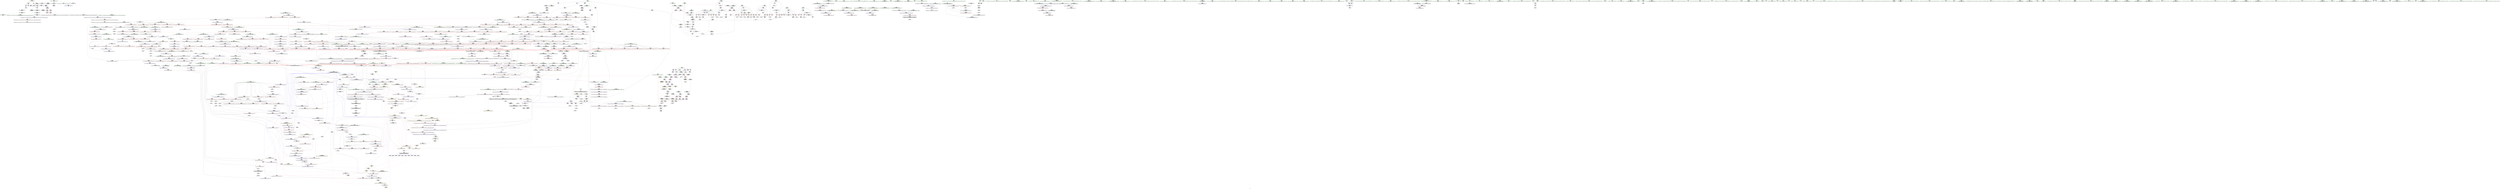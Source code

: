 digraph "SVFG" {
	label="SVFG";

	Node0x55ba5c260b70 [shape=record,color=grey,label="{NodeID: 0\nNullPtr}"];
	Node0x55ba5c260b70 -> Node0x55ba5c2c0970[style=solid];
	Node0x55ba5c260b70 -> Node0x55ba5c2c0a70[style=solid];
	Node0x55ba5c260b70 -> Node0x55ba5c2c0b40[style=solid];
	Node0x55ba5c260b70 -> Node0x55ba5c2dbb30[style=solid];
	Node0x55ba5c383c90 [shape=record,color=yellow,style=double,label="{NodeID: 1882\n19V_2 = CSCHI(MR_19V_1)\npts\{16 \}\nCS[]|{<s0>84}}"];
	Node0x55ba5c383c90:s0 -> Node0x55ba5c383b30[style=dashed,color=blue];
	Node0x55ba5c2c7e90 [shape=record,color=blue,label="{NodeID: 775\n781\<--808\n__parent\<--div\n_ZSt11__make_heapIPdN9__gnu_cxx5__ops15_Iter_less_iterEEvT_S4_RT0_\n}"];
	Node0x55ba5c2c7e90 -> Node0x55ba5c2d26c0[style=dashed];
	Node0x55ba5c2c7e90 -> Node0x55ba5c2d2790[style=dashed];
	Node0x55ba5c2c7e90 -> Node0x55ba5c2d2860[style=dashed];
	Node0x55ba5c2c7e90 -> Node0x55ba5c2d2930[style=dashed];
	Node0x55ba5c2c7e90 -> Node0x55ba5c2c8030[style=dashed];
	Node0x55ba5c2c7e90 -> Node0x55ba5c339fd0[style=dashed];
	Node0x55ba5c2be9a0 [shape=record,color=red,label="{NodeID: 443\n414\<--413\n\<--\n_ZSt3maxIiERKT_S2_S2_\n}"];
	Node0x55ba5c2be9a0 -> Node0x55ba5c309090[style=solid];
	Node0x55ba5c2b2b80 [shape=record,color=green,label="{NodeID: 111\n619\<--620\n__comp\<--__comp_field_insensitive\n_ZSt14__partial_sortIPdN9__gnu_cxx5__ops15_Iter_less_iterEEvT_S4_S4_T0_\n|{<s0>32}}"];
	Node0x55ba5c2b2b80:s0 -> Node0x55ba5c3e74a0[style=solid,color=red];
	Node0x55ba5c3e4390 [shape=record,color=black,label="{NodeID: 1993\n1477 = PHI(1488, )\n}"];
	Node0x55ba5c3e4390 -> Node0x55ba5c2c3340[style=solid];
	Node0x55ba5c2d4330 [shape=record,color=red,label="{NodeID: 554\n973\<--917\n\<--__len.addr\n_ZSt13__adjust_heapIPdldN9__gnu_cxx5__ops15_Iter_less_iterEEvT_T0_S5_T1_T2_\n}"];
	Node0x55ba5c2d4330 -> Node0x55ba5c305c10[style=solid];
	Node0x55ba5c3397c0 [shape=record,color=black,label="{NodeID: 1329\nMR_19V_2 = PHI(MR_19V_3, MR_19V_1, )\npts\{16 \}\n|{|<s4>86}}"];
	Node0x55ba5c3397c0 -> Node0x55ba5c2da310[style=dashed];
	Node0x55ba5c3397c0 -> Node0x55ba5c2da3e0[style=dashed];
	Node0x55ba5c3397c0 -> Node0x55ba5c2e7560[style=dashed];
	Node0x55ba5c3397c0 -> Node0x55ba5c2e77d0[style=dashed];
	Node0x55ba5c3397c0:s4 -> Node0x55ba5c361000[style=dashed,color=red];
	Node0x55ba5c2b71a0 [shape=record,color=green,label="{NodeID: 222\n1414\<--1415\n__val\<--__val_field_insensitive\n_ZSt25__unguarded_linear_insertIPdN9__gnu_cxx5__ops14_Val_less_iterEEvT_T0_\n|{|<s1>86|<s2>88}}"];
	Node0x55ba5c2b71a0 -> Node0x55ba5c2e72f0[style=solid];
	Node0x55ba5c2b71a0:s1 -> Node0x55ba5c3dc360[style=solid,color=red];
	Node0x55ba5c2b71a0:s2 -> Node0x55ba5c3ce540[style=solid,color=red];
	Node0x55ba5c2d9d60 [shape=record,color=red,label="{NodeID: 665\n1447\<--1412\n\<--__last.addr\n_ZSt25__unguarded_linear_insertIPdN9__gnu_cxx5__ops14_Val_less_iterEEvT_T0_\n}"];
	Node0x55ba5c2d9d60 -> Node0x55ba5c2e77d0[style=solid];
	Node0x55ba5c35c7f0 [shape=record,color=yellow,style=double,label="{NodeID: 1440\n19V_1 = ENCHI(MR_19V_0)\npts\{16 \}\nFun[_ZSt22__final_insertion_sortIPdN9__gnu_cxx5__ops15_Iter_less_iterEEvT_S4_T0_]|{<s0>28|<s1>28|<s2>30|<s3>30}}"];
	Node0x55ba5c35c7f0:s0 -> Node0x55ba5c3471f0[style=dashed,color=red];
	Node0x55ba5c35c7f0:s1 -> Node0x55ba5c357af0[style=dashed,color=red];
	Node0x55ba5c35c7f0:s2 -> Node0x55ba5c3471f0[style=dashed,color=red];
	Node0x55ba5c35c7f0:s3 -> Node0x55ba5c357af0[style=dashed,color=red];
	Node0x55ba5c2c4f70 [shape=record,color=purple,label="{NodeID: 333\n82\<--81\narrayctor.next\<--arrayctor.cur\n__cxx_global_var_init.2\n}"];
	Node0x55ba5c2c4f70 -> Node0x55ba5c300b60[style=solid];
	Node0x55ba5c2c4f70 -> Node0x55ba5c308c10[style=solid];
	Node0x55ba5c271e00 [shape=record,color=green,label="{NodeID: 1\n7\<--1\n__dso_handle\<--dummyObj\nGlob }"];
	Node0x55ba5c383df0 [shape=record,color=yellow,style=double,label="{NodeID: 1883\n19V_2 = CSCHI(MR_19V_1)\npts\{16 \}\nCS[]|{<s0>92}}"];
	Node0x55ba5c383df0:s0 -> Node0x55ba5c383c90[style=dashed,color=blue];
	Node0x55ba5c2c7f60 [shape=record,color=blue,label="{NodeID: 776\n783\<--817\n__value\<--\n_ZSt11__make_heapIPdN9__gnu_cxx5__ops15_Iter_less_iterEEvT_S4_RT0_\n}"];
	Node0x55ba5c2c7f60 -> Node0x55ba5c2d2a00[style=dashed];
	Node0x55ba5c2c7f60 -> Node0x55ba5c2d2ad0[style=dashed];
	Node0x55ba5c2c7f60 -> Node0x55ba5c2c7f60[style=dashed];
	Node0x55ba5c2c7f60 -> Node0x55ba5c33a4d0[style=dashed];
	Node0x55ba5c341900 [shape=record,color=yellow,style=double,label="{NodeID: 1551\n160V_1 = ENCHI(MR_160V_0)\npts\{871 920 1045 1261 1293 1415 \}\nFun[_ZSt11__make_heapIPdN9__gnu_cxx5__ops15_Iter_less_iterEEvT_S4_RT0_]}"];
	Node0x55ba5c341900 -> Node0x55ba5c2d2a00[style=dashed];
	Node0x55ba5c341900 -> Node0x55ba5c2d2ad0[style=dashed];
	Node0x55ba5c2bea70 [shape=record,color=red,label="{NodeID: 444\n416\<--415\n\<--\n_ZSt3maxIiERKT_S2_S2_\n}"];
	Node0x55ba5c2bea70 -> Node0x55ba5c309090[style=solid];
	Node0x55ba5c2b2c50 [shape=record,color=green,label="{NodeID: 112\n621\<--622\n__first.addr\<--__first.addr_field_insensitive\n_ZSt14__partial_sortIPdN9__gnu_cxx5__ops15_Iter_less_iterEEvT_S4_S4_T0_\n}"];
	Node0x55ba5c2b2c50 -> Node0x55ba5c2d04a0[style=solid];
	Node0x55ba5c2b2c50 -> Node0x55ba5c2d0570[style=solid];
	Node0x55ba5c2b2c50 -> Node0x55ba5c2de810[style=solid];
	Node0x55ba5c3e44a0 [shape=record,color=black,label="{NodeID: 1994\n1508 = PHI(1519, )\n}"];
	Node0x55ba5c3e44a0 -> Node0x55ba5c2c34e0[style=solid];
	Node0x55ba5c2d4400 [shape=record,color=red,label="{NodeID: 555\n978\<--917\n\<--__len.addr\n_ZSt13__adjust_heapIPdldN9__gnu_cxx5__ops15_Iter_less_iterEEvT_T0_S5_T1_T2_\n}"];
	Node0x55ba5c2d4400 -> Node0x55ba5c305d90[style=solid];
	Node0x55ba5c3398b0 [shape=record,color=black,label="{NodeID: 1330\nMR_282V_3 = PHI(MR_282V_4, MR_282V_2, )\npts\{1413 \}\n}"];
	Node0x55ba5c3398b0 -> Node0x55ba5c2d9c90[style=dashed];
	Node0x55ba5c3398b0 -> Node0x55ba5c2d9d60[style=dashed];
	Node0x55ba5c3398b0 -> Node0x55ba5c2e7630[style=dashed];
	Node0x55ba5c2b7270 [shape=record,color=green,label="{NodeID: 223\n1416\<--1417\n__next\<--__next_field_insensitive\n_ZSt25__unguarded_linear_insertIPdN9__gnu_cxx5__ops14_Val_less_iterEEvT_T0_\n}"];
	Node0x55ba5c2b7270 -> Node0x55ba5c2d9e30[style=solid];
	Node0x55ba5c2b7270 -> Node0x55ba5c2d9f00[style=solid];
	Node0x55ba5c2b7270 -> Node0x55ba5c2d9fd0[style=solid];
	Node0x55ba5c2b7270 -> Node0x55ba5c2da0a0[style=solid];
	Node0x55ba5c2b7270 -> Node0x55ba5c2da170[style=solid];
	Node0x55ba5c2b7270 -> Node0x55ba5c2e73c0[style=solid];
	Node0x55ba5c2b7270 -> Node0x55ba5c2e7490[style=solid];
	Node0x55ba5c2b7270 -> Node0x55ba5c2e7700[style=solid];
	Node0x55ba5c2d9e30 [shape=record,color=red,label="{NodeID: 666\n1425\<--1416\n\<--__next\n_ZSt25__unguarded_linear_insertIPdN9__gnu_cxx5__ops14_Val_less_iterEEvT_T0_\n}"];
	Node0x55ba5c2d9e30 -> Node0x55ba5c2c6490[style=solid];
	Node0x55ba5c2c5040 [shape=record,color=purple,label="{NodeID: 334\n107\<--105\nx\<--this1\n_ZN5PointC2Exx\n}"];
	Node0x55ba5c2c5040 -> Node0x55ba5c2dc040[style=solid];
	Node0x55ba5c2ae9a0 [shape=record,color=green,label="{NodeID: 2\n9\<--1\n\<--dummyObj\nCan only get source location for instruction, argument, global var or function.}"];
	Node0x55ba5c3ce540 [shape=record,color=black,label="{NodeID: 1884\n900 = PHI(813, 783, 878, 882, 870, 963, 990, 919, 1077, 1044, 1264, 1268, 1260, 1319, 1292, 1419, 1434, 1414, )\n0th arg _ZSt4moveIRdEONSt16remove_referenceIT_E4typeEOS2_ }"];
	Node0x55ba5c3ce540 -> Node0x55ba5c2c8850[style=solid];
	Node0x55ba5c2c8030 [shape=record,color=blue,label="{NodeID: 777\n781\<--833\n__parent\<--dec\n_ZSt11__make_heapIPdN9__gnu_cxx5__ops15_Iter_less_iterEEvT_S4_RT0_\n}"];
	Node0x55ba5c2c8030 -> Node0x55ba5c2d26c0[style=dashed];
	Node0x55ba5c2c8030 -> Node0x55ba5c2d2790[style=dashed];
	Node0x55ba5c2c8030 -> Node0x55ba5c2d2860[style=dashed];
	Node0x55ba5c2c8030 -> Node0x55ba5c2d2930[style=dashed];
	Node0x55ba5c2c8030 -> Node0x55ba5c2c8030[style=dashed];
	Node0x55ba5c2c8030 -> Node0x55ba5c339fd0[style=dashed];
	Node0x55ba5c2beb40 [shape=record,color=red,label="{NodeID: 445\n438\<--432\n\<--__y.addr\n_ZSt5atan2IxxEN9__gnu_cxx11__promote_2IT_T0_NS0_9__promoteIS2_Xsr3std12__is_integerIS2_EE7__valueEE6__typeENS4_IS3_Xsr3std12__is_integerIS3_EE7__valueEE6__typeEE6__typeES2_S3_\n}"];
	Node0x55ba5c2beb40 -> Node0x55ba5c2c1bb0[style=solid];
	Node0x55ba5c2b2d20 [shape=record,color=green,label="{NodeID: 113\n623\<--624\n__middle.addr\<--__middle.addr_field_insensitive\n_ZSt14__partial_sortIPdN9__gnu_cxx5__ops15_Iter_less_iterEEvT_S4_S4_T0_\n}"];
	Node0x55ba5c2b2d20 -> Node0x55ba5c2d0640[style=solid];
	Node0x55ba5c2b2d20 -> Node0x55ba5c2d0710[style=solid];
	Node0x55ba5c2b2d20 -> Node0x55ba5c2de8e0[style=solid];
	Node0x55ba5c3e45b0 [shape=record,color=black,label="{NodeID: 1995\n1283 = PHI(599, 611, )\n1st arg _ZSt16__insertion_sortIPdN9__gnu_cxx5__ops15_Iter_less_iterEEvT_S4_T0_ }"];
	Node0x55ba5c3e45b0 -> Node0x55ba5c2caf50[style=solid];
	Node0x55ba5c2d44d0 [shape=record,color=red,label="{NodeID: 556\n1009\<--921\n\<--__topIndex\n_ZSt13__adjust_heapIPdldN9__gnu_cxx5__ops15_Iter_less_iterEEvT_T0_S5_T1_T2_\n|{<s0>52}}"];
	Node0x55ba5c2d44d0:s0 -> Node0x55ba5c3e4c00[style=solid,color=red];
	Node0x55ba5c339db0 [shape=record,color=black,label="{NodeID: 1331\nMR_285V_4 = PHI(MR_285V_5, MR_285V_3, )\npts\{1417 \}\n}"];
	Node0x55ba5c339db0 -> Node0x55ba5c2d9f00[style=dashed];
	Node0x55ba5c339db0 -> Node0x55ba5c2d9fd0[style=dashed];
	Node0x55ba5c339db0 -> Node0x55ba5c2da0a0[style=dashed];
	Node0x55ba5c339db0 -> Node0x55ba5c2da170[style=dashed];
	Node0x55ba5c339db0 -> Node0x55ba5c2e7700[style=dashed];
	Node0x55ba5c2b7340 [shape=record,color=green,label="{NodeID: 224\n1431\<--1432\n_ZNK9__gnu_cxx5__ops14_Val_less_iterclIdPdEEbRT_T0_\<--_ZNK9__gnu_cxx5__ops14_Val_less_iterclIdPdEEbRT_T0__field_insensitive\n}"];
	Node0x55ba5c2d9f00 [shape=record,color=red,label="{NodeID: 667\n1429\<--1416\n\<--__next\n_ZSt25__unguarded_linear_insertIPdN9__gnu_cxx5__ops14_Val_less_iterEEvT_T0_\n|{<s0>86}}"];
	Node0x55ba5c2d9f00:s0 -> Node0x55ba5c3dc470[style=solid,color=red];
	Node0x55ba5c2c5110 [shape=record,color=purple,label="{NodeID: 335\n110\<--105\ny\<--this1\n_ZN5PointC2Exx\n}"];
	Node0x55ba5c2c5110 -> Node0x55ba5c2dc110[style=solid];
	Node0x55ba5c2aece0 [shape=record,color=green,label="{NodeID: 3\n18\<--1\n\<--dummyObj\nCan only get source location for instruction, argument, global var or function.}"];
	Node0x55ba5c3ce470 [shape=record,color=black,label="{NodeID: 1885\n1282 = PHI(597, 610, )\n0th arg _ZSt16__insertion_sortIPdN9__gnu_cxx5__ops15_Iter_less_iterEEvT_S4_T0_ }"];
	Node0x55ba5c3ce470 -> Node0x55ba5c2cae80[style=solid];
	Node0x55ba5c2c8100 [shape=record,color=blue,label="{NodeID: 778\n841\<--838\nthis.addr\<--this\n_ZNK9__gnu_cxx5__ops15_Iter_less_iterclIPdS3_EEbT_T0_\n}"];
	Node0x55ba5c2c8100 -> Node0x55ba5c2d2ba0[style=dashed];
	Node0x55ba5c2bec10 [shape=record,color=red,label="{NodeID: 446\n440\<--434\n\<--__x.addr\n_ZSt5atan2IxxEN9__gnu_cxx11__promote_2IT_T0_NS0_9__promoteIS2_Xsr3std12__is_integerIS2_EE7__valueEE6__typeENS4_IS3_Xsr3std12__is_integerIS3_EE7__valueEE6__typeEE6__typeES2_S3_\n}"];
	Node0x55ba5c2bec10 -> Node0x55ba5c2c1c80[style=solid];
	Node0x55ba5c2b2df0 [shape=record,color=green,label="{NodeID: 114\n625\<--626\n__last.addr\<--__last.addr_field_insensitive\n_ZSt14__partial_sortIPdN9__gnu_cxx5__ops15_Iter_less_iterEEvT_S4_S4_T0_\n}"];
	Node0x55ba5c2b2df0 -> Node0x55ba5c2d07e0[style=solid];
	Node0x55ba5c2b2df0 -> Node0x55ba5c2de9b0[style=solid];
	Node0x55ba5c3e4790 [shape=record,color=black,label="{NodeID: 1996\n573 = PHI(485, )\n0th arg _ZSt22__final_insertion_sortIPdN9__gnu_cxx5__ops15_Iter_less_iterEEvT_S4_T0_ }"];
	Node0x55ba5c3e4790 -> Node0x55ba5c2de670[style=solid];
	Node0x55ba5c2d45a0 [shape=record,color=red,label="{NodeID: 557\n938\<--923\n\<--__secondChild\n_ZSt13__adjust_heapIPdldN9__gnu_cxx5__ops15_Iter_less_iterEEvT_T0_S5_T1_T2_\n}"];
	Node0x55ba5c2d45a0 -> Node0x55ba5c309390[style=solid];
	Node0x55ba5c339ea0 [shape=record,color=black,label="{NodeID: 1332\nMR_19V_2 = PHI(MR_19V_5, MR_19V_1, )\npts\{16 \}\n|{|<s1>24|<s2>25}}"];
	Node0x55ba5c339ea0 -> Node0x55ba5c33a9d0[style=dashed];
	Node0x55ba5c339ea0:s1 -> Node0x55ba5c341eb0[style=dashed,color=red];
	Node0x55ba5c339ea0:s2 -> Node0x55ba5c362350[style=dashed,color=red];
	Node0x55ba5c2b7440 [shape=record,color=green,label="{NodeID: 225\n1451\<--1452\nretval\<--retval_field_insensitive\n_ZN9__gnu_cxx5__ops15__val_comp_iterENS0_15_Iter_less_iterE\n}"];
	Node0x55ba5c2d9fd0 [shape=record,color=red,label="{NodeID: 668\n1434\<--1416\n\<--__next\n_ZSt25__unguarded_linear_insertIPdN9__gnu_cxx5__ops14_Val_less_iterEEvT_T0_\n|{<s0>87}}"];
	Node0x55ba5c2d9fd0:s0 -> Node0x55ba5c3ce540[style=solid,color=red];
	Node0x55ba5c2c51e0 [shape=record,color=purple,label="{NodeID: 336\n215\<--214\n\<--\nmain\n}"];
	Node0x55ba5c2c51e0 -> Node0x55ba5c2dc930[style=solid];
	Node0x55ba5c2aeda0 [shape=record,color=green,label="{NodeID: 4\n20\<--1\n.str\<--dummyObj\nGlob }"];
	Node0x55ba5c3d96b0 [shape=record,color=black,label="{NodeID: 1886\n340 = PHI(210, )\n1st arg _ZN5PointmiERKS_ }"];
	Node0x55ba5c3d96b0 -> Node0x55ba5c2dd700[style=solid];
	Node0x55ba5c2c81d0 [shape=record,color=blue,label="{NodeID: 779\n843\<--839\n__it1.addr\<--__it1\n_ZNK9__gnu_cxx5__ops15_Iter_less_iterclIPdS3_EEbT_T0_\n}"];
	Node0x55ba5c2c81d0 -> Node0x55ba5c2d2c70[style=dashed];
	Node0x55ba5c2bece0 [shape=record,color=red,label="{NodeID: 447\n464\<--454\n\<--__first.addr\n_ZSt6__sortIPdN9__gnu_cxx5__ops15_Iter_less_iterEEvT_S4_T0_\n}"];
	Node0x55ba5c2bece0 -> Node0x55ba5c308610[style=solid];
	Node0x55ba5c2b7880 [shape=record,color=green,label="{NodeID: 115\n627\<--628\nagg.tmp\<--agg.tmp_field_insensitive\n_ZSt14__partial_sortIPdN9__gnu_cxx5__ops15_Iter_less_iterEEvT_S4_S4_T0_\n}"];
	Node0x55ba5c3e48a0 [shape=record,color=black,label="{NodeID: 1997\n574 = PHI(486, )\n1st arg _ZSt22__final_insertion_sortIPdN9__gnu_cxx5__ops15_Iter_less_iterEEvT_S4_T0_ }"];
	Node0x55ba5c3e48a0 -> Node0x55ba5c2de740[style=solid];
	Node0x55ba5c2d4670 [shape=record,color=red,label="{NodeID: 558\n944\<--923\n\<--__secondChild\n_ZSt13__adjust_heapIPdldN9__gnu_cxx5__ops15_Iter_less_iterEEvT_T0_S5_T1_T2_\n}"];
	Node0x55ba5c2d4670 -> Node0x55ba5c303090[style=solid];
	Node0x55ba5c33b800 [shape=record,color=black,label="{NodeID: 1333\nMR_111V_3 = PHI(MR_111V_4, MR_111V_2, )\npts\{505 \}\n}"];
	Node0x55ba5c33b800 -> Node0x55ba5c2bf5d0[style=dashed];
	Node0x55ba5c33b800 -> Node0x55ba5c2bf6a0[style=dashed];
	Node0x55ba5c33b800 -> Node0x55ba5c2bf770[style=dashed];
	Node0x55ba5c33b800 -> Node0x55ba5c2bf840[style=dashed];
	Node0x55ba5c33b800 -> Node0x55ba5c2bf910[style=dashed];
	Node0x55ba5c33b800 -> Node0x55ba5c2de4d0[style=dashed];
	Node0x55ba5c2b7510 [shape=record,color=green,label="{NodeID: 226\n1453\<--1454\n\<--field_insensitive\n_ZN9__gnu_cxx5__ops15__val_comp_iterENS0_15_Iter_less_iterE\n}"];
	Node0x55ba5c2da0a0 [shape=record,color=red,label="{NodeID: 669\n1439\<--1416\n\<--__next\n_ZSt25__unguarded_linear_insertIPdN9__gnu_cxx5__ops14_Val_less_iterEEvT_T0_\n}"];
	Node0x55ba5c2da0a0 -> Node0x55ba5c2e7630[style=solid];
	Node0x55ba5c2c52b0 [shape=record,color=purple,label="{NodeID: 337\n218\<--214\n\<--\nmain\n}"];
	Node0x55ba5c2c52b0 -> Node0x55ba5c2dca00[style=solid];
	Node0x55ba5c2aee60 [shape=record,color=green,label="{NodeID: 5\n22\<--1\n.str.3\<--dummyObj\nGlob }"];
	Node0x55ba5c3d97c0 [shape=record,color=black,label="{NodeID: 1887\n66 = PHI(60, )\n0th arg _ZSt4acosIiEN9__gnu_cxx11__enable_ifIXsr12__is_integerIT_EE7__valueEdE6__typeES2_ }"];
	Node0x55ba5c3d97c0 -> Node0x55ba5c2dbd00[style=solid];
	Node0x55ba5c2c82a0 [shape=record,color=blue,label="{NodeID: 780\n845\<--840\n__it2.addr\<--__it2\n_ZNK9__gnu_cxx5__ops15_Iter_less_iterclIPdS3_EEbT_T0_\n}"];
	Node0x55ba5c2c82a0 -> Node0x55ba5c2d2d40[style=dashed];
	Node0x55ba5c2bedb0 [shape=record,color=red,label="{NodeID: 448\n468\<--454\n\<--__first.addr\n_ZSt6__sortIPdN9__gnu_cxx5__ops15_Iter_less_iterEEvT_S4_T0_\n|{<s0>22}}"];
	Node0x55ba5c2bedb0:s0 -> Node0x55ba5c3dc8b0[style=solid,color=red];
	Node0x55ba5c2b7950 [shape=record,color=green,label="{NodeID: 116\n636\<--637\n_ZSt13__heap_selectIPdN9__gnu_cxx5__ops15_Iter_less_iterEEvT_S4_S4_T0_\<--_ZSt13__heap_selectIPdN9__gnu_cxx5__ops15_Iter_less_iterEEvT_S4_S4_T0__field_insensitive\n}"];
	Node0x55ba5c3e49b0 [shape=record,color=black,label="{NodeID: 1998\n1033 = PHI(1007, )\n0th arg _ZSt11__push_heapIPdldN9__gnu_cxx5__ops14_Iter_less_valEEvT_T0_S5_T1_RT2_ }"];
	Node0x55ba5c3e49b0 -> Node0x55ba5c2c9550[style=solid];
	Node0x55ba5c2d4740 [shape=record,color=red,label="{NodeID: 559\n949\<--923\n\<--__secondChild\n_ZSt13__adjust_heapIPdldN9__gnu_cxx5__ops15_Iter_less_iterEEvT_T0_S5_T1_T2_\n}"];
	Node0x55ba5c33bcd0 [shape=record,color=black,label="{NodeID: 1334\nMR_113V_3 = PHI(MR_113V_4, MR_113V_2, )\npts\{507 \}\n}"];
	Node0x55ba5c33bcd0 -> Node0x55ba5c2cf940[style=dashed];
	Node0x55ba5c33bcd0 -> Node0x55ba5c2cfa10[style=dashed];
	Node0x55ba5c33bcd0 -> Node0x55ba5c2de330[style=dashed];
	Node0x55ba5c2b75e0 [shape=record,color=green,label="{NodeID: 227\n1460\<--1461\n__first.addr\<--__first.addr_field_insensitive\n_ZSt23__copy_move_backward_a2ILb1EPdS0_ET1_T0_S2_S1_\n}"];
	Node0x55ba5c2b75e0 -> Node0x55ba5c2da4b0[style=solid];
	Node0x55ba5c2b75e0 -> Node0x55ba5c2e78a0[style=solid];
	Node0x55ba5c2da170 [shape=record,color=red,label="{NodeID: 670\n1441\<--1416\n\<--__next\n_ZSt25__unguarded_linear_insertIPdN9__gnu_cxx5__ops14_Val_less_iterEEvT_T0_\n}"];
	Node0x55ba5c2da170 -> Node0x55ba5c2c6560[style=solid];
	Node0x55ba5c2c5380 [shape=record,color=purple,label="{NodeID: 338\n350\<--349\nx\<--this1\n_ZN5PointmiERKS_\n}"];
	Node0x55ba5c2c5380 -> Node0x55ba5c2bdd70[style=solid];
	Node0x55ba5c2af6d0 [shape=record,color=green,label="{NodeID: 6\n24\<--1\n_ZSt3cin\<--dummyObj\nGlob }"];
	Node0x55ba5c3d98d0 [shape=record,color=black,label="{NodeID: 1888\n858 = PHI(723, 762, )\n0th arg _ZSt10__pop_heapIPdN9__gnu_cxx5__ops15_Iter_less_iterEEvT_S4_S4_RT0_ }"];
	Node0x55ba5c3d98d0 -> Node0x55ba5c2c8370[style=solid];
	Node0x55ba5c2c8370 [shape=record,color=blue,label="{NodeID: 781\n862\<--858\n__first.addr\<--__first\n_ZSt10__pop_heapIPdN9__gnu_cxx5__ops15_Iter_less_iterEEvT_S4_S4_RT0_\n}"];
	Node0x55ba5c2c8370 -> Node0x55ba5c2d2fb0[style=dashed];
	Node0x55ba5c2c8370 -> Node0x55ba5c2d3080[style=dashed];
	Node0x55ba5c2c8370 -> Node0x55ba5c2d3150[style=dashed];
	Node0x55ba5c341eb0 [shape=record,color=yellow,style=double,label="{NodeID: 1556\n19V_1 = ENCHI(MR_19V_0)\npts\{16 \}\nFun[_ZSt14__partial_sortIPdN9__gnu_cxx5__ops15_Iter_less_iterEEvT_S4_S4_T0_]|{<s0>31}}"];
	Node0x55ba5c341eb0:s0 -> Node0x55ba5c35ec10[style=dashed,color=red];
	Node0x55ba5c2bee80 [shape=record,color=red,label="{NodeID: 449\n471\<--454\n\<--__first.addr\n_ZSt6__sortIPdN9__gnu_cxx5__ops15_Iter_less_iterEEvT_S4_T0_\n}"];
	Node0x55ba5c2bee80 -> Node0x55ba5c2c1ef0[style=solid];
	Node0x55ba5c2b7a50 [shape=record,color=green,label="{NodeID: 117\n641\<--642\n_ZSt11__sort_heapIPdN9__gnu_cxx5__ops15_Iter_less_iterEEvT_S4_RT0_\<--_ZSt11__sort_heapIPdN9__gnu_cxx5__ops15_Iter_less_iterEEvT_S4_RT0__field_insensitive\n}"];
	Node0x55ba5c3e4ac0 [shape=record,color=black,label="{NodeID: 1999\n1034 = PHI(1008, )\n1st arg _ZSt11__push_heapIPdldN9__gnu_cxx5__ops14_Iter_less_valEEvT_T0_S5_T1_RT2_ }"];
	Node0x55ba5c3e4ac0 -> Node0x55ba5c2c9620[style=solid];
	Node0x55ba5c2d4810 [shape=record,color=red,label="{NodeID: 560\n952\<--923\n\<--__secondChild\n_ZSt13__adjust_heapIPdldN9__gnu_cxx5__ops15_Iter_less_iterEEvT_T0_S5_T1_T2_\n}"];
	Node0x55ba5c2d4810 -> Node0x55ba5c304290[style=solid];
	Node0x55ba5c33c1d0 [shape=record,color=black,label="{NodeID: 1335\nMR_115V_2 = PHI(MR_115V_3, MR_115V_1, )\npts\{511 \}\n}"];
	Node0x55ba5c33c1d0 -> Node0x55ba5c2de400[style=dashed];
	Node0x55ba5c2b76b0 [shape=record,color=green,label="{NodeID: 228\n1462\<--1463\n__last.addr\<--__last.addr_field_insensitive\n_ZSt23__copy_move_backward_a2ILb1EPdS0_ET1_T0_S2_S1_\n}"];
	Node0x55ba5c2b76b0 -> Node0x55ba5c2da580[style=solid];
	Node0x55ba5c2b76b0 -> Node0x55ba5c2e7970[style=solid];
	Node0x55ba5c2da240 [shape=record,color=red,label="{NodeID: 671\n1421\<--1420\n\<--call\n_ZSt25__unguarded_linear_insertIPdN9__gnu_cxx5__ops14_Val_less_iterEEvT_T0_\n}"];
	Node0x55ba5c2da240 -> Node0x55ba5c2e72f0[style=solid];
	Node0x55ba5c2c5450 [shape=record,color=purple,label="{NodeID: 339\n356\<--349\ny\<--this1\n_ZN5PointmiERKS_\n}"];
	Node0x55ba5c2c5450 -> Node0x55ba5c2bdf10[style=solid];
	Node0x55ba5c2af760 [shape=record,color=green,label="{NodeID: 7\n25\<--1\n.str.4\<--dummyObj\nGlob }"];
	Node0x55ba5c3d9a20 [shape=record,color=black,label="{NodeID: 1889\n859 = PHI(724, 763, )\n1st arg _ZSt10__pop_heapIPdN9__gnu_cxx5__ops15_Iter_less_iterEEvT_S4_S4_RT0_ }"];
	Node0x55ba5c3d9a20 -> Node0x55ba5c2c8440[style=solid];
	Node0x55ba5c2c8440 [shape=record,color=blue,label="{NodeID: 782\n864\<--859\n__last.addr\<--__last\n_ZSt10__pop_heapIPdN9__gnu_cxx5__ops15_Iter_less_iterEEvT_S4_S4_RT0_\n}"];
	Node0x55ba5c2c8440 -> Node0x55ba5c2d3220[style=dashed];
	Node0x55ba5c2bef50 [shape=record,color=red,label="{NodeID: 450\n485\<--454\n\<--__first.addr\n_ZSt6__sortIPdN9__gnu_cxx5__ops15_Iter_less_iterEEvT_S4_T0_\n|{<s0>23}}"];
	Node0x55ba5c2bef50:s0 -> Node0x55ba5c3e4790[style=solid,color=red];
	Node0x55ba5c2b7b50 [shape=record,color=green,label="{NodeID: 118\n647\<--648\n__comp\<--__comp_field_insensitive\n_ZSt27__unguarded_partition_pivotIPdN9__gnu_cxx5__ops15_Iter_less_iterEET_S4_S4_T0_\n}"];
	Node0x55ba5c3e4c00 [shape=record,color=black,label="{NodeID: 2000\n1035 = PHI(1009, )\n2nd arg _ZSt11__push_heapIPdldN9__gnu_cxx5__ops14_Iter_less_valEEvT_T0_S5_T1_RT2_ }"];
	Node0x55ba5c3e4c00 -> Node0x55ba5c2c96f0[style=solid];
	Node0x55ba5c2d48e0 [shape=record,color=red,label="{NodeID: 561\n957\<--923\n\<--__secondChild\n_ZSt13__adjust_heapIPdldN9__gnu_cxx5__ops15_Iter_less_iterEEvT_T0_S5_T1_T2_\n}"];
	Node0x55ba5c2d48e0 -> Node0x55ba5c304410[style=solid];
	Node0x55ba5c33c6d0 [shape=record,color=black,label="{NodeID: 1336\nMR_19V_4 = PHI(MR_19V_5, MR_19V_3, )\npts\{16 \}\n|{|<s2>13}}"];
	Node0x55ba5c33c6d0 -> Node0x55ba5c2dcba0[style=dashed];
	Node0x55ba5c33c6d0 -> Node0x55ba5c33c6d0[style=dashed];
	Node0x55ba5c33c6d0:s2 -> Node0x55ba5c2e3b30[style=dashed,color=red];
	Node0x55ba5c2b7780 [shape=record,color=green,label="{NodeID: 229\n1464\<--1465\n__result.addr\<--__result.addr_field_insensitive\n_ZSt23__copy_move_backward_a2ILb1EPdS0_ET1_T0_S2_S1_\n}"];
	Node0x55ba5c2b7780 -> Node0x55ba5c2da650[style=solid];
	Node0x55ba5c2b7780 -> Node0x55ba5c2e7a40[style=solid];
	Node0x55ba5c2da310 [shape=record,color=red,label="{NodeID: 672\n1436\<--1435\n\<--call2\n_ZSt25__unguarded_linear_insertIPdN9__gnu_cxx5__ops14_Val_less_iterEEvT_T0_\n}"];
	Node0x55ba5c2da310 -> Node0x55ba5c2e7560[style=solid];
	Node0x55ba5c2c5520 [shape=record,color=purple,label="{NodeID: 340\n353\<--352\nx2\<--\n_ZN5PointmiERKS_\n}"];
	Node0x55ba5c2c5520 -> Node0x55ba5c2bde40[style=solid];
	Node0x55ba5c2af7f0 [shape=record,color=green,label="{NodeID: 8\n27\<--1\n.str.5\<--dummyObj\nGlob }"];
	Node0x55ba5c3d9b70 [shape=record,color=black,label="{NodeID: 1890\n860 = PHI(725, 764, )\n2nd arg _ZSt10__pop_heapIPdN9__gnu_cxx5__ops15_Iter_less_iterEEvT_S4_S4_RT0_ }"];
	Node0x55ba5c3d9b70 -> Node0x55ba5c2c8510[style=solid];
	Node0x55ba5c2c8510 [shape=record,color=blue,label="{NodeID: 783\n866\<--860\n__result.addr\<--__result\n_ZSt10__pop_heapIPdN9__gnu_cxx5__ops15_Iter_less_iterEEvT_S4_S4_RT0_\n}"];
	Node0x55ba5c2c8510 -> Node0x55ba5c2d32f0[style=dashed];
	Node0x55ba5c2c8510 -> Node0x55ba5c2d33c0[style=dashed];
	Node0x55ba5c2bf020 [shape=record,color=red,label="{NodeID: 451\n465\<--456\n\<--__last.addr\n_ZSt6__sortIPdN9__gnu_cxx5__ops15_Iter_less_iterEEvT_S4_T0_\n}"];
	Node0x55ba5c2bf020 -> Node0x55ba5c308610[style=solid];
	Node0x55ba5c2b7c20 [shape=record,color=green,label="{NodeID: 119\n649\<--650\n__first.addr\<--__first.addr_field_insensitive\n_ZSt27__unguarded_partition_pivotIPdN9__gnu_cxx5__ops15_Iter_less_iterEET_S4_S4_T0_\n}"];
	Node0x55ba5c2b7c20 -> Node0x55ba5c2d08b0[style=solid];
	Node0x55ba5c2b7c20 -> Node0x55ba5c2d0980[style=solid];
	Node0x55ba5c2b7c20 -> Node0x55ba5c2d0a50[style=solid];
	Node0x55ba5c2b7c20 -> Node0x55ba5c2d0b20[style=solid];
	Node0x55ba5c2b7c20 -> Node0x55ba5c2d0bf0[style=solid];
	Node0x55ba5c2b7c20 -> Node0x55ba5c2d0cc0[style=solid];
	Node0x55ba5c2b7c20 -> Node0x55ba5c2dea80[style=solid];
	Node0x55ba5c3e4d40 [shape=record,color=black,label="{NodeID: 2001\n1036 = PHI(1011, )\n3rd arg _ZSt11__push_heapIPdldN9__gnu_cxx5__ops14_Iter_less_valEEvT_T0_S5_T1_RT2_ }"];
	Node0x55ba5c3e4d40 -> Node0x55ba5c2c97c0[style=solid];
	Node0x55ba5c2d49b0 [shape=record,color=red,label="{NodeID: 562\n962\<--923\n\<--__secondChild\n_ZSt13__adjust_heapIPdldN9__gnu_cxx5__ops15_Iter_less_iterEEvT_T0_S5_T1_T2_\n}"];
	Node0x55ba5c2bfa10 [shape=record,color=green,label="{NodeID: 230\n1471\<--1472\n_ZSt12__niter_baseIPdET_S1_\<--_ZSt12__niter_baseIPdET_S1__field_insensitive\n}"];
	Node0x55ba5c2da3e0 [shape=record,color=red,label="{NodeID: 673\n1446\<--1445\n\<--call4\n_ZSt25__unguarded_linear_insertIPdN9__gnu_cxx5__ops14_Val_less_iterEEvT_T0_\n}"];
	Node0x55ba5c2da3e0 -> Node0x55ba5c2e77d0[style=solid];
	Node0x55ba5c2c55f0 [shape=record,color=purple,label="{NodeID: 341\n359\<--358\ny3\<--\n_ZN5PointmiERKS_\n}"];
	Node0x55ba5c2c55f0 -> Node0x55ba5c2bdfe0[style=solid];
	Node0x55ba5c2af8b0 [shape=record,color=green,label="{NodeID: 9\n30\<--1\n\<--dummyObj\nCan only get source location for instruction, argument, global var or function.}"];
	Node0x55ba5c3d9cc0 [shape=record,color=black,label="{NodeID: 1891\n861 = PHI(692, 765, )\n3rd arg _ZSt10__pop_heapIPdN9__gnu_cxx5__ops15_Iter_less_iterEEvT_S4_S4_RT0_ }"];
	Node0x55ba5c3d9cc0 -> Node0x55ba5c2c85e0[style=solid];
	Node0x55ba5c2c85e0 [shape=record,color=blue,label="{NodeID: 784\n868\<--861\n__comp.addr\<--__comp\n_ZSt10__pop_heapIPdN9__gnu_cxx5__ops15_Iter_less_iterEEvT_S4_S4_RT0_\n}"];
	Node0x55ba5c2c85e0 -> Node0x55ba5c2d3490[style=dashed];
	Node0x55ba5c2bf0f0 [shape=record,color=red,label="{NodeID: 452\n469\<--456\n\<--__last.addr\n_ZSt6__sortIPdN9__gnu_cxx5__ops15_Iter_less_iterEEvT_S4_T0_\n|{<s0>22}}"];
	Node0x55ba5c2bf0f0:s0 -> Node0x55ba5c3dca00[style=solid,color=red];
	Node0x55ba5c2b7cf0 [shape=record,color=green,label="{NodeID: 120\n651\<--652\n__last.addr\<--__last.addr_field_insensitive\n_ZSt27__unguarded_partition_pivotIPdN9__gnu_cxx5__ops15_Iter_less_iterEET_S4_S4_T0_\n}"];
	Node0x55ba5c2b7cf0 -> Node0x55ba5c2d0d90[style=solid];
	Node0x55ba5c2b7cf0 -> Node0x55ba5c2d0e60[style=solid];
	Node0x55ba5c2b7cf0 -> Node0x55ba5c2d0f30[style=solid];
	Node0x55ba5c2b7cf0 -> Node0x55ba5c2deb50[style=solid];
	Node0x55ba5c3e4e80 [shape=record,color=black,label="{NodeID: 2002\n1037 = PHI(925, )\n4th arg _ZSt11__push_heapIPdldN9__gnu_cxx5__ops14_Iter_less_valEEvT_T0_S5_T1_RT2_ }"];
	Node0x55ba5c3e4e80 -> Node0x55ba5c2c9890[style=solid];
	Node0x55ba5c2d4a80 [shape=record,color=red,label="{NodeID: 563\n970\<--923\n\<--__secondChild\n_ZSt13__adjust_heapIPdldN9__gnu_cxx5__ops15_Iter_less_iterEEvT_T0_S5_T1_T2_\n}"];
	Node0x55ba5c2d4a80 -> Node0x55ba5c2c9070[style=solid];
	Node0x55ba5c2bfae0 [shape=record,color=green,label="{NodeID: 231\n1478\<--1479\n_ZSt22__copy_move_backward_aILb1EPdS0_ET1_T0_S2_S1_\<--_ZSt22__copy_move_backward_aILb1EPdS0_ET1_T0_S2_S1__field_insensitive\n}"];
	Node0x55ba5c2da4b0 [shape=record,color=red,label="{NodeID: 674\n1469\<--1460\n\<--__first.addr\n_ZSt23__copy_move_backward_a2ILb1EPdS0_ET1_T0_S2_S1_\n|{<s0>89}}"];
	Node0x55ba5c2da4b0:s0 -> Node0x55ba5c3e5100[style=solid,color=red];
	Node0x55ba5c2c56c0 [shape=record,color=purple,label="{NodeID: 342\n372\<--371\ny\<--this1\n_ZN5Point5angleEv\n}"];
	Node0x55ba5c2c56c0 -> Node0x55ba5c2be250[style=solid];
	Node0x55ba5c2af9b0 [shape=record,color=green,label="{NodeID: 10\n60\<--1\n\<--dummyObj\nCan only get source location for instruction, argument, global var or function.|{<s0>3}}"];
	Node0x55ba5c2af9b0:s0 -> Node0x55ba5c3d97c0[style=solid,color=red];
	Node0x55ba5c3d9e10 [shape=record,color=black,label="{NodeID: 1892\n93 = PHI(81, 341, )\n0th arg _ZN5PointC2Exx }"];
	Node0x55ba5c3d9e10 -> Node0x55ba5c2dbdd0[style=solid];
	Node0x55ba5c2c86b0 [shape=record,color=blue,label="{NodeID: 785\n870\<--880\n__value\<--\n_ZSt10__pop_heapIPdN9__gnu_cxx5__ops15_Iter_less_iterEEvT_S4_S4_RT0_\n}"];
	Node0x55ba5c2c86b0 -> Node0x55ba5c2d3630[style=dashed];
	Node0x55ba5c2c86b0 -> Node0x55ba5c2d3700[style=dashed];
	Node0x55ba5c2bf1c0 [shape=record,color=red,label="{NodeID: 453\n470\<--456\n\<--__last.addr\n_ZSt6__sortIPdN9__gnu_cxx5__ops15_Iter_less_iterEEvT_S4_T0_\n}"];
	Node0x55ba5c2bf1c0 -> Node0x55ba5c2c1e20[style=solid];
	Node0x55ba5c2b7dc0 [shape=record,color=green,label="{NodeID: 121\n653\<--654\n__mid\<--__mid_field_insensitive\n_ZSt27__unguarded_partition_pivotIPdN9__gnu_cxx5__ops15_Iter_less_iterEET_S4_S4_T0_\n}"];
	Node0x55ba5c2b7dc0 -> Node0x55ba5c2d1000[style=solid];
	Node0x55ba5c2b7dc0 -> Node0x55ba5c2dec20[style=solid];
	Node0x55ba5c3e4fc0 [shape=record,color=black,label="{NodeID: 2003\n558 = PHI(475, )\n0th arg _ZSt4__lgl }"];
	Node0x55ba5c3e4fc0 -> Node0x55ba5c2de5a0[style=solid];
	Node0x55ba5c2d4b50 [shape=record,color=red,label="{NodeID: 564\n977\<--923\n\<--__secondChild\n_ZSt13__adjust_heapIPdldN9__gnu_cxx5__ops15_Iter_less_iterEEvT_T0_S5_T1_T2_\n}"];
	Node0x55ba5c2d4b50 -> Node0x55ba5c309990[style=solid];
	Node0x55ba5c2bfbe0 [shape=record,color=green,label="{NodeID: 232\n1483\<--1484\n__it.addr\<--__it.addr_field_insensitive\n_ZSt12__miter_baseIPdET_S1_\n}"];
	Node0x55ba5c2bfbe0 -> Node0x55ba5c2da720[style=solid];
	Node0x55ba5c2bfbe0 -> Node0x55ba5c2e7b10[style=solid];
	Node0x55ba5c2da580 [shape=record,color=red,label="{NodeID: 675\n1473\<--1462\n\<--__last.addr\n_ZSt23__copy_move_backward_a2ILb1EPdS0_ET1_T0_S2_S1_\n|{<s0>90}}"];
	Node0x55ba5c2da580:s0 -> Node0x55ba5c3e5100[style=solid,color=red];
	Node0x55ba5c35d110 [shape=record,color=yellow,style=double,label="{NodeID: 1450\n216V_1 = ENCHI(MR_216V_0)\npts\{784 871 920 1261 1293 1415 \}\nFun[_ZSt11__push_heapIPdldN9__gnu_cxx5__ops14_Iter_less_valEEvT_T0_S5_T1_RT2_]}"];
	Node0x55ba5c35d110 -> Node0x55ba5c2d5e00[style=dashed];
	Node0x55ba5c35d110 -> Node0x55ba5c2d5ed0[style=dashed];
	Node0x55ba5c2c5790 [shape=record,color=purple,label="{NodeID: 343\n374\<--371\nx\<--this1\n_ZN5Point5angleEv\n}"];
	Node0x55ba5c2c5790 -> Node0x55ba5c2be320[style=solid];
	Node0x55ba5c2afab0 [shape=record,color=green,label="{NodeID: 11\n84\<--1\n\<--dummyObj\nCan only get source location for instruction, argument, global var or function.|{<s0>5|<s1>5|<s2>45}}"];
	Node0x55ba5c2afab0:s0 -> Node0x55ba5c3d9f60[style=solid,color=red];
	Node0x55ba5c2afab0:s1 -> Node0x55ba5c3da0b0[style=solid,color=red];
	Node0x55ba5c2afab0:s2 -> Node0x55ba5c3da8a0[style=solid,color=red];
	Node0x55ba5c3d9f60 [shape=record,color=black,label="{NodeID: 1893\n94 = PHI(84, 355, )\n1st arg _ZN5PointC2Exx }"];
	Node0x55ba5c3d9f60 -> Node0x55ba5c2dbea0[style=solid];
	Node0x55ba5c2c8780 [shape=record,color=blue,label="{NodeID: 786\n885\<--884\n\<--\n_ZSt10__pop_heapIPdN9__gnu_cxx5__ops15_Iter_less_iterEEvT_S4_S4_RT0_\n|{|<s1>45}}"];
	Node0x55ba5c2c8780 -> Node0x55ba5c2d3700[style=dashed];
	Node0x55ba5c2c8780:s1 -> Node0x55ba5c3593f0[style=dashed,color=red];
	Node0x55ba5c2bf290 [shape=record,color=red,label="{NodeID: 454\n486\<--456\n\<--__last.addr\n_ZSt6__sortIPdN9__gnu_cxx5__ops15_Iter_less_iterEEvT_S4_T0_\n|{<s0>23}}"];
	Node0x55ba5c2bf290:s0 -> Node0x55ba5c3e48a0[style=solid,color=red];
	Node0x55ba5c2b7e90 [shape=record,color=green,label="{NodeID: 122\n655\<--656\nagg.tmp\<--agg.tmp_field_insensitive\n_ZSt27__unguarded_partition_pivotIPdN9__gnu_cxx5__ops15_Iter_less_iterEET_S4_S4_T0_\n}"];
	Node0x55ba5c3e5100 [shape=record,color=black,label="{NodeID: 2004\n1513 = PHI(1469, 1473, 1475, )\n0th arg _ZSt12__niter_baseIPdET_S1_ }"];
	Node0x55ba5c3e5100 -> Node0x55ba5c2e7f20[style=solid];
	Node0x55ba5c2d4c20 [shape=record,color=red,label="{NodeID: 565\n983\<--923\n\<--__secondChild\n_ZSt13__adjust_heapIPdldN9__gnu_cxx5__ops15_Iter_less_iterEEvT_T0_S5_T1_T2_\n}"];
	Node0x55ba5c2d4c20 -> Node0x55ba5c306210[style=solid];
	Node0x55ba5c2bfcb0 [shape=record,color=green,label="{NodeID: 233\n1492\<--1493\n__first.addr\<--__first.addr_field_insensitive\n_ZSt22__copy_move_backward_aILb1EPdS0_ET1_T0_S2_S1_\n}"];
	Node0x55ba5c2bfcb0 -> Node0x55ba5c2da7f0[style=solid];
	Node0x55ba5c2bfcb0 -> Node0x55ba5c2e7be0[style=solid];
	Node0x55ba5c2da650 [shape=record,color=red,label="{NodeID: 676\n1475\<--1464\n\<--__result.addr\n_ZSt23__copy_move_backward_a2ILb1EPdS0_ET1_T0_S2_S1_\n|{<s0>91}}"];
	Node0x55ba5c2da650:s0 -> Node0x55ba5c3e5100[style=solid,color=red];
	Node0x55ba5c2c5860 [shape=record,color=purple,label="{NodeID: 344\n599\<--598\nadd.ptr\<--\n_ZSt22__final_insertion_sortIPdN9__gnu_cxx5__ops15_Iter_less_iterEEvT_S4_T0_\n|{<s0>28}}"];
	Node0x55ba5c2c5860:s0 -> Node0x55ba5c3e45b0[style=solid,color=red];
	Node0x55ba5c2afbb0 [shape=record,color=green,label="{NodeID: 12\n144\<--1\n\<--dummyObj\nCan only get source location for instruction, argument, global var or function.}"];
	Node0x55ba5c3da0b0 [shape=record,color=black,label="{NodeID: 1894\n95 = PHI(84, 361, )\n2nd arg _ZN5PointC2Exx }"];
	Node0x55ba5c3da0b0 -> Node0x55ba5c2dbf70[style=solid];
	Node0x55ba5c2c8850 [shape=record,color=blue,label="{NodeID: 787\n901\<--900\n__t.addr\<--__t\n_ZSt4moveIRdEONSt16remove_referenceIT_E4typeEOS2_\n}"];
	Node0x55ba5c2c8850 -> Node0x55ba5c2d37d0[style=dashed];
	Node0x55ba5c2bf360 [shape=record,color=red,label="{NodeID: 455\n521\<--502\n\<--__first.addr\n_ZSt16__introsort_loopIPdlN9__gnu_cxx5__ops15_Iter_less_iterEEvT_S4_T0_T1_\n}"];
	Node0x55ba5c2bf360 -> Node0x55ba5c2c2090[style=solid];
	Node0x55ba5c2b7f60 [shape=record,color=green,label="{NodeID: 123\n657\<--658\nagg.tmp4\<--agg.tmp4_field_insensitive\n_ZSt27__unguarded_partition_pivotIPdN9__gnu_cxx5__ops15_Iter_less_iterEET_S4_S4_T0_\n}"];
	Node0x55ba5c3e53e0 [shape=record,color=black,label="{NodeID: 2005\n339 = PHI(207, )\n0th arg _ZN5PointmiERKS_ }"];
	Node0x55ba5c3e53e0 -> Node0x55ba5c2dd630[style=solid];
	Node0x55ba5c2d4cf0 [shape=record,color=red,label="{NodeID: 566\n988\<--923\n\<--__secondChild\n_ZSt13__adjust_heapIPdldN9__gnu_cxx5__ops15_Iter_less_iterEEvT_T0_S5_T1_T2_\n}"];
	Node0x55ba5c2d4cf0 -> Node0x55ba5c303690[style=solid];
	Node0x55ba5c33dfd0 [shape=record,color=black,label="{NodeID: 1341\nMR_6V_4 = PHI(MR_6V_5, MR_6V_3, )\npts\{130000 130001 \}\n|{|<s2>11|<s3>11}}"];
	Node0x55ba5c33dfd0 -> Node0x55ba5c33dfd0[style=dashed];
	Node0x55ba5c33dfd0 -> Node0x55ba5c34e9f0[style=dashed];
	Node0x55ba5c33dfd0:s2 -> Node0x55ba5c35d880[style=dashed,color=red];
	Node0x55ba5c33dfd0:s3 -> Node0x55ba5c35d960[style=dashed,color=red];
	Node0x55ba5c2bfd80 [shape=record,color=green,label="{NodeID: 234\n1494\<--1495\n__last.addr\<--__last.addr_field_insensitive\n_ZSt22__copy_move_backward_aILb1EPdS0_ET1_T0_S2_S1_\n}"];
	Node0x55ba5c2bfd80 -> Node0x55ba5c2da8c0[style=solid];
	Node0x55ba5c2bfd80 -> Node0x55ba5c2e7cb0[style=solid];
	Node0x55ba5c2da720 [shape=record,color=red,label="{NodeID: 677\n1486\<--1483\n\<--__it.addr\n_ZSt12__miter_baseIPdET_S1_\n}"];
	Node0x55ba5c2da720 -> Node0x55ba5c2c3410[style=solid];
	Node0x55ba5c2c5930 [shape=record,color=purple,label="{NodeID: 345\n604\<--603\nadd.ptr1\<--\n_ZSt22__final_insertion_sortIPdN9__gnu_cxx5__ops15_Iter_less_iterEEvT_S4_T0_\n|{<s0>29}}"];
	Node0x55ba5c2c5930:s0 -> Node0x55ba5c3e5d90[style=solid,color=red];
	Node0x55ba5c2afcb0 [shape=record,color=green,label="{NodeID: 13\n255\<--1\n\<--dummyObj\nCan only get source location for instruction, argument, global var or function.}"];
	Node0x55ba5c3da200 [shape=record,color=black,label="{NodeID: 1895\n403 = PHI(136, )\n0th arg _ZSt3maxIiERKT_S2_S2_ }"];
	Node0x55ba5c3da200 -> Node0x55ba5c2dda40[style=solid];
	Node0x55ba5c2c8920 [shape=record,color=blue,label="{NodeID: 788\n913\<--907\n__first.addr\<--__first\n_ZSt13__adjust_heapIPdldN9__gnu_cxx5__ops15_Iter_less_iterEEvT_T0_S5_T1_T2_\n}"];
	Node0x55ba5c2c8920 -> Node0x55ba5c2d38a0[style=dashed];
	Node0x55ba5c2c8920 -> Node0x55ba5c2d3970[style=dashed];
	Node0x55ba5c2c8920 -> Node0x55ba5c2d3a40[style=dashed];
	Node0x55ba5c2c8920 -> Node0x55ba5c2d3b10[style=dashed];
	Node0x55ba5c2c8920 -> Node0x55ba5c2d3be0[style=dashed];
	Node0x55ba5c2c8920 -> Node0x55ba5c2d3cb0[style=dashed];
	Node0x55ba5c2c8920 -> Node0x55ba5c2d3d80[style=dashed];
	Node0x55ba5c2bf430 [shape=record,color=red,label="{NodeID: 456\n532\<--502\n\<--__first.addr\n_ZSt16__introsort_loopIPdlN9__gnu_cxx5__ops15_Iter_less_iterEEvT_S4_T0_T1_\n|{<s0>24}}"];
	Node0x55ba5c2bf430:s0 -> Node0x55ba5c3e5820[style=solid,color=red];
	Node0x55ba5c300b60 [shape=record,color=black,label="{NodeID: 1231\n81 = PHI(79, 82, )\n|{|<s1>5}}"];
	Node0x55ba5c300b60 -> Node0x55ba5c2c4f70[style=solid];
	Node0x55ba5c300b60:s1 -> Node0x55ba5c3d9e10[style=solid,color=red];
	Node0x55ba5c2b8030 [shape=record,color=green,label="{NodeID: 124\n678\<--679\n_ZSt22__move_median_to_firstIPdN9__gnu_cxx5__ops15_Iter_less_iterEEvT_S4_S4_S4_T0_\<--_ZSt22__move_median_to_firstIPdN9__gnu_cxx5__ops15_Iter_less_iterEEvT_S4_S4_S4_T0__field_insensitive\n}"];
	Node0x55ba5c3e54f0 [shape=record,color=black,label="{NodeID: 2006\n771 = PHI(706, )\n1st arg _ZSt11__make_heapIPdN9__gnu_cxx5__ops15_Iter_less_iterEEvT_S4_RT0_ }"];
	Node0x55ba5c3e54f0 -> Node0x55ba5c2c7c20[style=solid];
	Node0x55ba5c2d4dc0 [shape=record,color=red,label="{NodeID: 567\n997\<--923\n\<--__secondChild\n_ZSt13__adjust_heapIPdldN9__gnu_cxx5__ops15_Iter_less_iterEEvT_T0_S5_T1_T2_\n}"];
	Node0x55ba5c2d4dc0 -> Node0x55ba5c304d10[style=solid];
	Node0x55ba5c33e4d0 [shape=record,color=black,label="{NodeID: 1342\nMR_236V_4 = PHI(MR_236V_5, MR_236V_3, )\npts\{1195 \}\n}"];
	Node0x55ba5c33e4d0 -> Node0x55ba5c2d7590[style=dashed];
	Node0x55ba5c33e4d0 -> Node0x55ba5c2d7660[style=dashed];
	Node0x55ba5c33e4d0 -> Node0x55ba5c2d7730[style=dashed];
	Node0x55ba5c33e4d0 -> Node0x55ba5c2d7800[style=dashed];
	Node0x55ba5c33e4d0 -> Node0x55ba5c2d78d0[style=dashed];
	Node0x55ba5c33e4d0 -> Node0x55ba5c2d79a0[style=dashed];
	Node0x55ba5c33e4d0 -> Node0x55ba5c2ca590[style=dashed];
	Node0x55ba5c33e4d0 -> Node0x55ba5c2ca800[style=dashed];
	Node0x55ba5c2bfe50 [shape=record,color=green,label="{NodeID: 235\n1496\<--1497\n__result.addr\<--__result.addr_field_insensitive\n_ZSt22__copy_move_backward_aILb1EPdS0_ET1_T0_S2_S1_\n}"];
	Node0x55ba5c2bfe50 -> Node0x55ba5c2da990[style=solid];
	Node0x55ba5c2bfe50 -> Node0x55ba5c2e7d80[style=solid];
	Node0x55ba5c2da7f0 [shape=record,color=red,label="{NodeID: 678\n1505\<--1492\n\<--__first.addr\n_ZSt22__copy_move_backward_aILb1EPdS0_ET1_T0_S2_S1_\n|{<s0>93}}"];
	Node0x55ba5c2da7f0:s0 -> Node0x55ba5c3e6d30[style=solid,color=red];
	Node0x55ba5c35d4d0 [shape=record,color=yellow,style=double,label="{NodeID: 1453\n62V_1 = ENCHI(MR_62V_0)\npts\{3420000 3420001 \}\nFun[_ZN5PointmiERKS_]|{<s0>16|<s1>16}}"];
	Node0x55ba5c35d4d0:s0 -> Node0x55ba5c2dc040[style=dashed,color=red];
	Node0x55ba5c35d4d0:s1 -> Node0x55ba5c2dc110[style=dashed,color=red];
	Node0x55ba5c2c5a00 [shape=record,color=purple,label="{NodeID: 346\n673\<--672\nadd.ptr1\<--\n_ZSt27__unguarded_partition_pivotIPdN9__gnu_cxx5__ops15_Iter_less_iterEET_S4_S4_T0_\n|{<s0>33}}"];
	Node0x55ba5c2c5a00:s0 -> Node0x55ba5c3dbf20[style=solid,color=red];
	Node0x55ba5c2afdb0 [shape=record,color=green,label="{NodeID: 14\n275\<--1\n\<--dummyObj\nCan only get source location for instruction, argument, global var or function.}"];
	Node0x55ba5c3da310 [shape=record,color=black,label="{NodeID: 1896\n404 = PHI(140, )\n1st arg _ZSt3maxIiERKT_S2_S2_ }"];
	Node0x55ba5c3da310 -> Node0x55ba5c2ddb10[style=solid];
	Node0x55ba5c2c89f0 [shape=record,color=blue,label="{NodeID: 789\n915\<--908\n__holeIndex.addr\<--__holeIndex\n_ZSt13__adjust_heapIPdldN9__gnu_cxx5__ops15_Iter_less_iterEEvT_T0_S5_T1_T2_\n}"];
	Node0x55ba5c2c89f0 -> Node0x55ba5c2d3e50[style=dashed];
	Node0x55ba5c2c89f0 -> Node0x55ba5c2d3f20[style=dashed];
	Node0x55ba5c2c89f0 -> Node0x55ba5c2d3ff0[style=dashed];
	Node0x55ba5c2c89f0 -> Node0x55ba5c2d40c0[style=dashed];
	Node0x55ba5c2c89f0 -> Node0x55ba5c2c9070[style=dashed];
	Node0x55ba5c2c89f0 -> Node0x55ba5c2c92e0[style=dashed];
	Node0x55ba5c2c89f0 -> Node0x55ba5c348ff0[style=dashed];
	Node0x55ba5c2bf500 [shape=record,color=red,label="{NodeID: 457\n543\<--502\n\<--__first.addr\n_ZSt16__introsort_loopIPdlN9__gnu_cxx5__ops15_Iter_less_iterEEvT_S4_T0_T1_\n|{<s0>25}}"];
	Node0x55ba5c2bf500:s0 -> Node0x55ba5c3dd1f0[style=solid,color=red];
	Node0x55ba5c300cf0 [shape=record,color=black,label="{NodeID: 1232\n1072 = PHI(1073, 1068, )\n}"];
	Node0x55ba5c2b8130 [shape=record,color=green,label="{NodeID: 125\n685\<--686\n_ZSt21__unguarded_partitionIPdN9__gnu_cxx5__ops15_Iter_less_iterEET_S4_S4_S4_T0_\<--_ZSt21__unguarded_partitionIPdN9__gnu_cxx5__ops15_Iter_less_iterEET_S4_S4_S4_T0__field_insensitive\n}"];
	Node0x55ba5c3e5600 [shape=record,color=black,label="{NodeID: 2007\n772 = PHI(692, )\n2nd arg _ZSt11__make_heapIPdN9__gnu_cxx5__ops15_Iter_less_iterEEvT_S4_RT0_ }"];
	Node0x55ba5c3e5600 -> Node0x55ba5c2c7cf0[style=solid];
	Node0x55ba5c2d4e90 [shape=record,color=red,label="{NodeID: 568\n965\<--964\n\<--call4\n_ZSt13__adjust_heapIPdldN9__gnu_cxx5__ops15_Iter_less_iterEEvT_T0_S5_T1_T2_\n}"];
	Node0x55ba5c2d4e90 -> Node0x55ba5c2c8fa0[style=solid];
	Node0x55ba5c2bff20 [shape=record,color=green,label="{NodeID: 236\n1498\<--1499\n__simple\<--__simple_field_insensitive\n_ZSt22__copy_move_backward_aILb1EPdS0_ET1_T0_S2_S1_\n}"];
	Node0x55ba5c2bff20 -> Node0x55ba5c2e7e50[style=solid];
	Node0x55ba5c2da8c0 [shape=record,color=red,label="{NodeID: 679\n1506\<--1494\n\<--__last.addr\n_ZSt22__copy_move_backward_aILb1EPdS0_ET1_T0_S2_S1_\n|{<s0>93}}"];
	Node0x55ba5c2da8c0:s0 -> Node0x55ba5c3e6e40[style=solid,color=red];
	Node0x55ba5c35d5e0 [shape=record,color=yellow,style=double,label="{NodeID: 1454\n52V_1 = ENCHI(MR_52V_0)\npts\{342 \}\nFun[_ZN5PointmiERKS_]}"];
	Node0x55ba5c35d5e0 -> Node0x55ba5c2be0b0[style=dashed];
	Node0x55ba5c2c5ad0 [shape=record,color=purple,label="{NodeID: 347\n676\<--675\nadd.ptr2\<--\n_ZSt27__unguarded_partition_pivotIPdN9__gnu_cxx5__ops15_Iter_less_iterEET_S4_S4_T0_\n|{<s0>33}}"];
	Node0x55ba5c2c5ad0:s0 -> Node0x55ba5c3dc140[style=solid,color=red];
	Node0x55ba5c2afeb0 [shape=record,color=green,label="{NodeID: 15\n286\<--1\n\<--dummyObj\nCan only get source location for instruction, argument, global var or function.}"];
	Node0x55ba5c3da420 [shape=record,color=black,label="{NodeID: 1897\n689 = PHI(632, )\n0th arg _ZSt13__heap_selectIPdN9__gnu_cxx5__ops15_Iter_less_iterEEvT_S4_S4_T0_ }"];
	Node0x55ba5c3da420 -> Node0x55ba5c2decf0[style=solid];
	Node0x55ba5c2c8ac0 [shape=record,color=blue,label="{NodeID: 790\n917\<--909\n__len.addr\<--__len\n_ZSt13__adjust_heapIPdldN9__gnu_cxx5__ops15_Iter_less_iterEEvT_T0_S5_T1_T2_\n}"];
	Node0x55ba5c2c8ac0 -> Node0x55ba5c2d4260[style=dashed];
	Node0x55ba5c2c8ac0 -> Node0x55ba5c2d4330[style=dashed];
	Node0x55ba5c2c8ac0 -> Node0x55ba5c2d4400[style=dashed];
	Node0x55ba5c2bf5d0 [shape=record,color=red,label="{NodeID: 458\n520\<--504\n\<--__last.addr\n_ZSt16__introsort_loopIPdlN9__gnu_cxx5__ops15_Iter_less_iterEEvT_S4_T0_T1_\n}"];
	Node0x55ba5c2bf5d0 -> Node0x55ba5c2c1fc0[style=solid];
	Node0x55ba5c301290 [shape=record,color=grey,label="{NodeID: 1233\n593 = Binary(591, 592, )\n}"];
	Node0x55ba5c301290 -> Node0x55ba5c301a10[style=solid];
	Node0x55ba5c2b8230 [shape=record,color=green,label="{NodeID: 126\n692\<--693\n__comp\<--__comp_field_insensitive\n_ZSt13__heap_selectIPdN9__gnu_cxx5__ops15_Iter_less_iterEEvT_S4_S4_T0_\n|{<s0>35|<s1>36|<s2>37}}"];
	Node0x55ba5c2b8230:s0 -> Node0x55ba5c3e5600[style=solid,color=red];
	Node0x55ba5c2b8230:s1 -> Node0x55ba5c3db330[style=solid,color=red];
	Node0x55ba5c2b8230:s2 -> Node0x55ba5c3d9cc0[style=solid,color=red];
	Node0x55ba5c3e5710 [shape=record,color=black,label="{NodeID: 2008\n1017 = PHI(911, )\n0th arg _ZSt4moveIRN9__gnu_cxx5__ops15_Iter_less_iterEEONSt16remove_referenceIT_E4typeEOS5_ }"];
	Node0x55ba5c3e5710 -> Node0x55ba5c2c93b0[style=solid];
	Node0x55ba5c2d4f60 [shape=record,color=red,label="{NodeID: 569\n992\<--991\n\<--call15\n_ZSt13__adjust_heapIPdldN9__gnu_cxx5__ops15_Iter_less_iterEEvT_T0_S5_T1_T2_\n}"];
	Node0x55ba5c2d4f60 -> Node0x55ba5c2c9210[style=solid];
	Node0x55ba5c2bfff0 [shape=record,color=green,label="{NodeID: 237\n1509\<--1510\n_ZNSt20__copy_move_backwardILb1ELb1ESt26random_access_iterator_tagE13__copy_move_bIdEEPT_PKS3_S6_S4_\<--_ZNSt20__copy_move_backwardILb1ELb1ESt26random_access_iterator_tagE13__copy_move_bIdEEPT_PKS3_S6_S4__field_insensitive\n}"];
	Node0x55ba5c2da990 [shape=record,color=red,label="{NodeID: 680\n1507\<--1496\n\<--__result.addr\n_ZSt22__copy_move_backward_aILb1EPdS0_ET1_T0_S2_S1_\n|{<s0>93}}"];
	Node0x55ba5c2da990:s0 -> Node0x55ba5c3e6f50[style=solid,color=red];
	Node0x55ba5c2c5ba0 [shape=record,color=purple,label="{NodeID: 348\n681\<--680\nadd.ptr3\<--\n_ZSt27__unguarded_partition_pivotIPdN9__gnu_cxx5__ops15_Iter_less_iterEET_S4_S4_T0_\n|{<s0>34}}"];
	Node0x55ba5c2c5ba0:s0 -> Node0x55ba5c3dcec0[style=solid,color=red];
	Node0x55ba5c2affb0 [shape=record,color=green,label="{NodeID: 16\n476\<--1\n\<--dummyObj\nCan only get source location for instruction, argument, global var or function.}"];
	Node0x55ba5c3da530 [shape=record,color=black,label="{NodeID: 1898\n690 = PHI(633, )\n1st arg _ZSt13__heap_selectIPdN9__gnu_cxx5__ops15_Iter_less_iterEEvT_S4_S4_T0_ }"];
	Node0x55ba5c3da530 -> Node0x55ba5c2dedc0[style=solid];
	Node0x55ba5c2c8b90 [shape=record,color=blue,label="{NodeID: 791\n919\<--910\n__value.addr\<--__value\n_ZSt13__adjust_heapIPdldN9__gnu_cxx5__ops15_Iter_less_iterEEvT_T0_S5_T1_T2_\n}"];
	Node0x55ba5c2c8b90 -> Node0x55ba5c2d4e90[style=dashed];
	Node0x55ba5c2c8b90 -> Node0x55ba5c2d4f60[style=dashed];
	Node0x55ba5c2c8b90 -> Node0x55ba5c2d5030[style=dashed];
	Node0x55ba5c342860 [shape=record,color=yellow,style=double,label="{NodeID: 1566\n47V_1 = ENCHI(MR_47V_0)\npts\{1310000 \}\nFun[_ZN5Point5angleEv]}"];
	Node0x55ba5c342860 -> Node0x55ba5c2be320[style=dashed];
	Node0x55ba5c2bf6a0 [shape=record,color=red,label="{NodeID: 459\n533\<--504\n\<--__last.addr\n_ZSt16__introsort_loopIPdlN9__gnu_cxx5__ops15_Iter_less_iterEEvT_S4_T0_T1_\n|{<s0>24}}"];
	Node0x55ba5c2bf6a0:s0 -> Node0x55ba5c3e5930[style=solid,color=red];
	Node0x55ba5c301410 [shape=record,color=grey,label="{NodeID: 1234\n1057 = Binary(1056, 481, )\n}"];
	Node0x55ba5c301410 -> Node0x55ba5c2c9960[style=solid];
	Node0x55ba5c2b8300 [shape=record,color=green,label="{NodeID: 127\n694\<--695\n__first.addr\<--__first.addr_field_insensitive\n_ZSt13__heap_selectIPdN9__gnu_cxx5__ops15_Iter_less_iterEEvT_S4_S4_T0_\n}"];
	Node0x55ba5c2b8300 -> Node0x55ba5c2d10d0[style=solid];
	Node0x55ba5c2b8300 -> Node0x55ba5c2d11a0[style=solid];
	Node0x55ba5c2b8300 -> Node0x55ba5c2d1270[style=solid];
	Node0x55ba5c2b8300 -> Node0x55ba5c2decf0[style=solid];
	Node0x55ba5c3e5820 [shape=record,color=black,label="{NodeID: 2009\n616 = PHI(532, )\n0th arg _ZSt14__partial_sortIPdN9__gnu_cxx5__ops15_Iter_less_iterEEvT_S4_S4_T0_ }"];
	Node0x55ba5c3e5820 -> Node0x55ba5c2de810[style=solid];
	Node0x55ba5c2d5030 [shape=record,color=red,label="{NodeID: 570\n1011\<--1010\n\<--call20\n_ZSt13__adjust_heapIPdldN9__gnu_cxx5__ops15_Iter_less_iterEEvT_T0_S5_T1_T2_\n|{<s0>52}}"];
	Node0x55ba5c2d5030:s0 -> Node0x55ba5c3e4d40[style=solid,color=red];
	Node0x55ba5c33f3d0 [shape=record,color=black,label="{NodeID: 1345\nMR_238V_5 = PHI(MR_238V_6, MR_238V_4, )\npts\{1197 \}\n}"];
	Node0x55ba5c33f3d0 -> Node0x55ba5c2d7a70[style=dashed];
	Node0x55ba5c33f3d0 -> Node0x55ba5c2d7b40[style=dashed];
	Node0x55ba5c33f3d0 -> Node0x55ba5c2d7c10[style=dashed];
	Node0x55ba5c33f3d0 -> Node0x55ba5c2d7ce0[style=dashed];
	Node0x55ba5c33f3d0 -> Node0x55ba5c2d7db0[style=dashed];
	Node0x55ba5c33f3d0 -> Node0x55ba5c2ca660[style=dashed];
	Node0x55ba5c33f3d0 -> Node0x55ba5c2ca730[style=dashed];
	Node0x55ba5c2c00f0 [shape=record,color=green,label="{NodeID: 238\n1514\<--1515\n__it.addr\<--__it.addr_field_insensitive\n_ZSt12__niter_baseIPdET_S1_\n}"];
	Node0x55ba5c2c00f0 -> Node0x55ba5c2daa60[style=solid];
	Node0x55ba5c2c00f0 -> Node0x55ba5c2e7f20[style=solid];
	Node0x55ba5c2daa60 [shape=record,color=red,label="{NodeID: 681\n1517\<--1514\n\<--__it.addr\n_ZSt12__niter_baseIPdET_S1_\n}"];
	Node0x55ba5c2daa60 -> Node0x55ba5c2c35b0[style=solid];
	Node0x55ba5c2c5c70 [shape=record,color=purple,label="{NodeID: 349\n732\<--731\nincdec.ptr\<--\n_ZSt13__heap_selectIPdN9__gnu_cxx5__ops15_Iter_less_iterEEvT_S4_S4_T0_\n}"];
	Node0x55ba5c2c5c70 -> Node0x55ba5c2df030[style=solid];
	Node0x55ba5c2b00b0 [shape=record,color=green,label="{NodeID: 17\n481\<--1\n\<--dummyObj\nCan only get source location for instruction, argument, global var or function.}"];
	Node0x55ba5c3da640 [shape=record,color=black,label="{NodeID: 1899\n691 = PHI(634, )\n2nd arg _ZSt13__heap_selectIPdN9__gnu_cxx5__ops15_Iter_less_iterEEvT_S4_S4_T0_ }"];
	Node0x55ba5c3da640 -> Node0x55ba5c2dee90[style=solid];
	Node0x55ba5c2c8c60 [shape=record,color=blue,label="{NodeID: 792\n921\<--933\n__topIndex\<--\n_ZSt13__adjust_heapIPdldN9__gnu_cxx5__ops15_Iter_less_iterEEvT_T0_S5_T1_T2_\n}"];
	Node0x55ba5c2c8c60 -> Node0x55ba5c2d44d0[style=dashed];
	Node0x55ba5c342940 [shape=record,color=yellow,style=double,label="{NodeID: 1567\n49V_1 = ENCHI(MR_49V_0)\npts\{1310001 \}\nFun[_ZN5Point5angleEv]}"];
	Node0x55ba5c342940 -> Node0x55ba5c2be250[style=dashed];
	Node0x55ba5c2bf770 [shape=record,color=red,label="{NodeID: 460\n534\<--504\n\<--__last.addr\n_ZSt16__introsort_loopIPdlN9__gnu_cxx5__ops15_Iter_less_iterEEvT_S4_T0_T1_\n|{<s0>24}}"];
	Node0x55ba5c2bf770:s0 -> Node0x55ba5c3e5a40[style=solid,color=red];
	Node0x55ba5c301590 [shape=record,color=grey,label="{NodeID: 1235\n324 = Binary(323, 144, )\n}"];
	Node0x55ba5c301590 -> Node0x55ba5c2dd560[style=solid];
	Node0x55ba5c2b83d0 [shape=record,color=green,label="{NodeID: 128\n696\<--697\n__middle.addr\<--__middle.addr_field_insensitive\n_ZSt13__heap_selectIPdN9__gnu_cxx5__ops15_Iter_less_iterEEvT_S4_S4_T0_\n}"];
	Node0x55ba5c2b83d0 -> Node0x55ba5c2d1340[style=solid];
	Node0x55ba5c2b83d0 -> Node0x55ba5c2d1410[style=solid];
	Node0x55ba5c2b83d0 -> Node0x55ba5c2d14e0[style=solid];
	Node0x55ba5c2b83d0 -> Node0x55ba5c2dedc0[style=solid];
	Node0x55ba5c3e5930 [shape=record,color=black,label="{NodeID: 2010\n617 = PHI(533, )\n1st arg _ZSt14__partial_sortIPdN9__gnu_cxx5__ops15_Iter_less_iterEEvT_S4_S4_T0_ }"];
	Node0x55ba5c3e5930 -> Node0x55ba5c2de8e0[style=solid];
	Node0x55ba5c2d5100 [shape=record,color=red,label="{NodeID: 571\n1021\<--1018\n\<--__t.addr\n_ZSt4moveIRN9__gnu_cxx5__ops15_Iter_less_iterEEONSt16remove_referenceIT_E4typeEOS5_\n}"];
	Node0x55ba5c2d5100 -> Node0x55ba5c2c3000[style=solid];
	Node0x55ba5c33f8d0 [shape=record,color=black,label="{NodeID: 1346\nMR_19V_3 = PHI(MR_19V_2, MR_19V_1, )\npts\{16 \}\n|{<s0>93}}"];
	Node0x55ba5c33f8d0:s0 -> Node0x55ba5c383df0[style=dashed,color=blue];
	Node0x55ba5c2c01c0 [shape=record,color=green,label="{NodeID: 239\n1523\<--1524\n__first.addr\<--__first.addr_field_insensitive\n_ZNSt20__copy_move_backwardILb1ELb1ESt26random_access_iterator_tagE13__copy_move_bIdEEPT_PKS3_S6_S4_\n}"];
	Node0x55ba5c2c01c0 -> Node0x55ba5c2dab30[style=solid];
	Node0x55ba5c2c01c0 -> Node0x55ba5c2dac00[style=solid];
	Node0x55ba5c2c01c0 -> Node0x55ba5c2e7ff0[style=solid];
	Node0x55ba5c2dab30 [shape=record,color=red,label="{NodeID: 682\n1535\<--1523\n\<--__first.addr\n_ZNSt20__copy_move_backwardILb1ELb1ESt26random_access_iterator_tagE13__copy_move_bIdEEPT_PKS3_S6_S4_\n}"];
	Node0x55ba5c2dab30 -> Node0x55ba5c2c3750[style=solid];
	Node0x55ba5c35d880 [shape=record,color=yellow,style=double,label="{NodeID: 1457\n58V_1 = ENCHI(MR_58V_0)\npts\{130000 \}\nFun[_ZN5PointmiERKS_]|{|<s2>16}}"];
	Node0x55ba5c35d880 -> Node0x55ba5c2bdd70[style=dashed];
	Node0x55ba5c35d880 -> Node0x55ba5c2bde40[style=dashed];
	Node0x55ba5c35d880:s2 -> Node0x55ba5c2dc040[style=dashed,color=red];
	Node0x55ba5c2c5d40 [shape=record,color=purple,label="{NodeID: 350\n760\<--759\nincdec.ptr\<--\n_ZSt11__sort_heapIPdN9__gnu_cxx5__ops15_Iter_less_iterEEvT_S4_RT0_\n}"];
	Node0x55ba5c2c5d40 -> Node0x55ba5c2c7a80[style=solid];
	Node0x55ba5c2b01b0 [shape=record,color=green,label="{NodeID: 18\n527\<--1\n\<--dummyObj\nCan only get source location for instruction, argument, global var or function.}"];
	Node0x55ba5c3da750 [shape=record,color=black,label="{NodeID: 1900\n907 = PHI(819, 887, )\n0th arg _ZSt13__adjust_heapIPdldN9__gnu_cxx5__ops15_Iter_less_iterEEvT_T0_S5_T1_T2_ }"];
	Node0x55ba5c3da750 -> Node0x55ba5c2c8920[style=solid];
	Node0x55ba5c2c8d30 [shape=record,color=blue,label="{NodeID: 793\n923\<--935\n__secondChild\<--\n_ZSt13__adjust_heapIPdldN9__gnu_cxx5__ops15_Iter_less_iterEEvT_T0_S5_T1_T2_\n}"];
	Node0x55ba5c2c8d30 -> Node0x55ba5c2d45a0[style=dashed];
	Node0x55ba5c2c8d30 -> Node0x55ba5c2d4670[style=dashed];
	Node0x55ba5c2c8d30 -> Node0x55ba5c2d4b50[style=dashed];
	Node0x55ba5c2c8d30 -> Node0x55ba5c2d4c20[style=dashed];
	Node0x55ba5c2c8d30 -> Node0x55ba5c2c8e00[style=dashed];
	Node0x55ba5c2c8d30 -> Node0x55ba5c2c9140[style=dashed];
	Node0x55ba5c2c8d30 -> Node0x55ba5c3494f0[style=dashed];
	Node0x55ba5c342a20 [shape=record,color=yellow,style=double,label="{NodeID: 1568\n2V_1 = ENCHI(MR_2V_0)\npts\{10 \}\nFun[_GLOBAL__sub_I_dreamoon_2_0.cpp]|{<s0>96}}"];
	Node0x55ba5c342a20:s0 -> Node0x55ba5c2dbc30[style=dashed,color=red];
	Node0x55ba5c2bf840 [shape=record,color=red,label="{NodeID: 461\n544\<--504\n\<--__last.addr\n_ZSt16__introsort_loopIPdlN9__gnu_cxx5__ops15_Iter_less_iterEEvT_S4_T0_T1_\n|{<s0>25}}"];
	Node0x55ba5c2bf840:s0 -> Node0x55ba5c3dd300[style=solid,color=red];
	Node0x55ba5c301710 [shape=record,color=grey,label="{NodeID: 1236\n1088 = Binary(1087, 481, )\n}"];
	Node0x55ba5c301710 -> Node0x55ba5c2c9bd0[style=solid];
	Node0x55ba5c2b84a0 [shape=record,color=green,label="{NodeID: 129\n698\<--699\n__last.addr\<--__last.addr_field_insensitive\n_ZSt13__heap_selectIPdN9__gnu_cxx5__ops15_Iter_less_iterEEvT_S4_S4_T0_\n}"];
	Node0x55ba5c2b84a0 -> Node0x55ba5c2d15b0[style=solid];
	Node0x55ba5c2b84a0 -> Node0x55ba5c2dee90[style=solid];
	Node0x55ba5c3e5a40 [shape=record,color=black,label="{NodeID: 2011\n618 = PHI(534, )\n2nd arg _ZSt14__partial_sortIPdN9__gnu_cxx5__ops15_Iter_less_iterEEvT_S4_S4_T0_ }"];
	Node0x55ba5c3e5a40 -> Node0x55ba5c2de9b0[style=solid];
	Node0x55ba5c2d51d0 [shape=record,color=red,label="{NodeID: 572\n1030\<--1027\nthis1\<--this.addr\n_ZN9__gnu_cxx5__ops14_Iter_less_valC2ENS0_15_Iter_less_iterE\n}"];
	Node0x55ba5c2c0290 [shape=record,color=green,label="{NodeID: 240\n1525\<--1526\n__last.addr\<--__last.addr_field_insensitive\n_ZNSt20__copy_move_backwardILb1ELb1ESt26random_access_iterator_tagE13__copy_move_bIdEEPT_PKS3_S6_S4_\n}"];
	Node0x55ba5c2c0290 -> Node0x55ba5c2dacd0[style=solid];
	Node0x55ba5c2c0290 -> Node0x55ba5c2e80c0[style=solid];
	Node0x55ba5c2dac00 [shape=record,color=red,label="{NodeID: 683\n1549\<--1523\n\<--__first.addr\n_ZNSt20__copy_move_backwardILb1ELb1ESt26random_access_iterator_tagE13__copy_move_bIdEEPT_PKS3_S6_S4_\n}"];
	Node0x55ba5c2dac00 -> Node0x55ba5c2c38f0[style=solid];
	Node0x55ba5c35d960 [shape=record,color=yellow,style=double,label="{NodeID: 1458\n60V_1 = ENCHI(MR_60V_0)\npts\{130001 \}\nFun[_ZN5PointmiERKS_]|{|<s2>16}}"];
	Node0x55ba5c35d960 -> Node0x55ba5c2bdf10[style=dashed];
	Node0x55ba5c35d960 -> Node0x55ba5c2bdfe0[style=dashed];
	Node0x55ba5c35d960:s2 -> Node0x55ba5c2dc110[style=dashed,color=red];
	Node0x55ba5c2c5e10 [shape=record,color=purple,label="{NodeID: 351\n1210\<--1209\nincdec.ptr\<--\n_ZSt21__unguarded_partitionIPdN9__gnu_cxx5__ops15_Iter_less_iterEET_S4_S4_S4_T0_\n}"];
	Node0x55ba5c2c5e10 -> Node0x55ba5c2ca590[style=solid];
	Node0x55ba5c2b02b0 [shape=record,color=green,label="{NodeID: 19\n541\<--1\n\<--dummyObj\nCan only get source location for instruction, argument, global var or function.}"];
	Node0x55ba5c3da8a0 [shape=record,color=black,label="{NodeID: 1901\n908 = PHI(820, 84, )\n1st arg _ZSt13__adjust_heapIPdldN9__gnu_cxx5__ops15_Iter_less_iterEEvT_T0_S5_T1_T2_ }"];
	Node0x55ba5c3da8a0 -> Node0x55ba5c2c89f0[style=solid];
	Node0x55ba5c2c8e00 [shape=record,color=blue,label="{NodeID: 794\n923\<--946\n__secondChild\<--mul\n_ZSt13__adjust_heapIPdldN9__gnu_cxx5__ops15_Iter_less_iterEEvT_T0_S5_T1_T2_\n}"];
	Node0x55ba5c2c8e00 -> Node0x55ba5c2d45a0[style=dashed];
	Node0x55ba5c2c8e00 -> Node0x55ba5c2d4670[style=dashed];
	Node0x55ba5c2c8e00 -> Node0x55ba5c2d4740[style=dashed];
	Node0x55ba5c2c8e00 -> Node0x55ba5c2d4810[style=dashed];
	Node0x55ba5c2c8e00 -> Node0x55ba5c2d48e0[style=dashed];
	Node0x55ba5c2c8e00 -> Node0x55ba5c2d49b0[style=dashed];
	Node0x55ba5c2c8e00 -> Node0x55ba5c2d4a80[style=dashed];
	Node0x55ba5c2c8e00 -> Node0x55ba5c2d4b50[style=dashed];
	Node0x55ba5c2c8e00 -> Node0x55ba5c2d4c20[style=dashed];
	Node0x55ba5c2c8e00 -> Node0x55ba5c2c8e00[style=dashed];
	Node0x55ba5c2c8e00 -> Node0x55ba5c2c8ed0[style=dashed];
	Node0x55ba5c2c8e00 -> Node0x55ba5c2c9140[style=dashed];
	Node0x55ba5c2c8e00 -> Node0x55ba5c3494f0[style=dashed];
	Node0x55ba5c342b30 [shape=record,color=yellow,style=double,label="{NodeID: 1569\n6V_1 = ENCHI(MR_6V_0)\npts\{130000 130001 \}\nFun[_GLOBAL__sub_I_dreamoon_2_0.cpp]|{<s0>97}}"];
	Node0x55ba5c342b30:s0 -> Node0x55ba5c3453f0[style=dashed,color=red];
	Node0x55ba5c2bf910 [shape=record,color=red,label="{NodeID: 462\n550\<--504\n\<--__last.addr\n_ZSt16__introsort_loopIPdlN9__gnu_cxx5__ops15_Iter_less_iterEEvT_S4_T0_T1_\n|{<s0>26}}"];
	Node0x55ba5c2bf910:s0 -> Node0x55ba5c3dca00[style=solid,color=red];
	Node0x55ba5c301890 [shape=record,color=grey,label="{NodeID: 1237\n177 = Binary(176, 144, )\n}"];
	Node0x55ba5c301890 -> Node0x55ba5c2dc520[style=solid];
	Node0x55ba5c2b8570 [shape=record,color=green,label="{NodeID: 130\n700\<--701\n__i\<--__i_field_insensitive\n_ZSt13__heap_selectIPdN9__gnu_cxx5__ops15_Iter_less_iterEEvT_S4_S4_T0_\n}"];
	Node0x55ba5c2b8570 -> Node0x55ba5c2d1680[style=solid];
	Node0x55ba5c2b8570 -> Node0x55ba5c2d1750[style=solid];
	Node0x55ba5c2b8570 -> Node0x55ba5c2d1820[style=solid];
	Node0x55ba5c2b8570 -> Node0x55ba5c2d18f0[style=solid];
	Node0x55ba5c2b8570 -> Node0x55ba5c2def60[style=solid];
	Node0x55ba5c2b8570 -> Node0x55ba5c2df030[style=solid];
	Node0x55ba5c3e5b80 [shape=record,color=black,label="{NodeID: 2012\n1482 = PHI(1397, 1401, )\n0th arg _ZSt12__miter_baseIPdET_S1_ }"];
	Node0x55ba5c3e5b80 -> Node0x55ba5c2e7b10[style=solid];
	Node0x55ba5c2d52a0 [shape=record,color=red,label="{NodeID: 573\n1065\<--1038\n\<--__first.addr\n_ZSt11__push_heapIPdldN9__gnu_cxx5__ops14_Iter_less_valEEvT_T0_S5_T1_RT2_\n}"];
	Node0x55ba5c2d52a0 -> Node0x55ba5c2c6f20[style=solid];
	Node0x55ba5c2c0360 [shape=record,color=green,label="{NodeID: 241\n1527\<--1528\n__result.addr\<--__result.addr_field_insensitive\n_ZNSt20__copy_move_backwardILb1ELb1ESt26random_access_iterator_tagE13__copy_move_bIdEEPT_PKS3_S6_S4_\n}"];
	Node0x55ba5c2c0360 -> Node0x55ba5c2dada0[style=solid];
	Node0x55ba5c2c0360 -> Node0x55ba5c2dae70[style=solid];
	Node0x55ba5c2c0360 -> Node0x55ba5c2e8190[style=solid];
	Node0x55ba5c2dacd0 [shape=record,color=red,label="{NodeID: 684\n1534\<--1525\n\<--__last.addr\n_ZNSt20__copy_move_backwardILb1ELb1ESt26random_access_iterator_tagE13__copy_move_bIdEEPT_PKS3_S6_S4_\n}"];
	Node0x55ba5c2dacd0 -> Node0x55ba5c2c3680[style=solid];
	Node0x55ba5c2c5ee0 [shape=record,color=purple,label="{NodeID: 352\n1214\<--1213\nincdec.ptr3\<--\n_ZSt21__unguarded_partitionIPdN9__gnu_cxx5__ops15_Iter_less_iterEET_S4_S4_S4_T0_\n}"];
	Node0x55ba5c2c5ee0 -> Node0x55ba5c2ca660[style=solid];
	Node0x55ba5c2b03b0 [shape=record,color=green,label="{NodeID: 20\n564\<--1\n\<--dummyObj\nCan only get source location for instruction, argument, global var or function.}"];
	Node0x55ba5c3da9f0 [shape=record,color=black,label="{NodeID: 1902\n909 = PHI(821, 893, )\n2nd arg _ZSt13__adjust_heapIPdldN9__gnu_cxx5__ops15_Iter_less_iterEEvT_T0_S5_T1_T2_ }"];
	Node0x55ba5c3da9f0 -> Node0x55ba5c2c8ac0[style=solid];
	Node0x55ba5c2c8ed0 [shape=record,color=blue,label="{NodeID: 795\n923\<--958\n__secondChild\<--dec\n_ZSt13__adjust_heapIPdldN9__gnu_cxx5__ops15_Iter_less_iterEEvT_T0_S5_T1_T2_\n}"];
	Node0x55ba5c2c8ed0 -> Node0x55ba5c2d45a0[style=dashed];
	Node0x55ba5c2c8ed0 -> Node0x55ba5c2d4670[style=dashed];
	Node0x55ba5c2c8ed0 -> Node0x55ba5c2d49b0[style=dashed];
	Node0x55ba5c2c8ed0 -> Node0x55ba5c2d4a80[style=dashed];
	Node0x55ba5c2c8ed0 -> Node0x55ba5c2d4b50[style=dashed];
	Node0x55ba5c2c8ed0 -> Node0x55ba5c2d4c20[style=dashed];
	Node0x55ba5c2c8ed0 -> Node0x55ba5c2c8e00[style=dashed];
	Node0x55ba5c2c8ed0 -> Node0x55ba5c2c9140[style=dashed];
	Node0x55ba5c2c8ed0 -> Node0x55ba5c3494f0[style=dashed];
	Node0x55ba5c342c10 [shape=record,color=yellow,style=double,label="{NodeID: 1570\n19V_1 = ENCHI(MR_19V_0)\npts\{16 \}\nFun[_ZSt9iter_swapIPdS0_EvT_T0_]|{<s0>70|<s1>70|<s2>70}}"];
	Node0x55ba5c342c10:s0 -> Node0x55ba5c2d8500[style=dashed,color=red];
	Node0x55ba5c342c10:s1 -> Node0x55ba5c2d85d0[style=dashed,color=red];
	Node0x55ba5c342c10:s2 -> Node0x55ba5c2cace0[style=dashed,color=red];
	Node0x55ba5c2cf940 [shape=record,color=red,label="{NodeID: 463\n529\<--506\n\<--__depth_limit.addr\n_ZSt16__introsort_loopIPdlN9__gnu_cxx5__ops15_Iter_less_iterEEvT_S4_T0_T1_\n}"];
	Node0x55ba5c2cf940 -> Node0x55ba5c309b10[style=solid];
	Node0x55ba5c301a10 [shape=record,color=grey,label="{NodeID: 1238\n594 = Binary(593, 476, )\n}"];
	Node0x55ba5c301a10 -> Node0x55ba5c307890[style=solid];
	Node0x55ba5c2b8640 [shape=record,color=green,label="{NodeID: 131\n708\<--709\n_ZSt11__make_heapIPdN9__gnu_cxx5__ops15_Iter_less_iterEEvT_S4_RT0_\<--_ZSt11__make_heapIPdN9__gnu_cxx5__ops15_Iter_less_iterEEvT_S4_RT0__field_insensitive\n}"];
	Node0x55ba5c3e5d90 [shape=record,color=black,label="{NodeID: 2013\n1350 = PHI(604, )\n0th arg _ZSt26__unguarded_insertion_sortIPdN9__gnu_cxx5__ops15_Iter_less_iterEEvT_S4_T0_ }"];
	Node0x55ba5c3e5d90 -> Node0x55ba5c2cb360[style=solid];
	Node0x55ba5c2d5370 [shape=record,color=red,label="{NodeID: 574\n1075\<--1038\n\<--__first.addr\n_ZSt11__push_heapIPdldN9__gnu_cxx5__ops14_Iter_less_valEEvT_T0_S5_T1_RT2_\n}"];
	Node0x55ba5c2d5370 -> Node0x55ba5c2c6ff0[style=solid];
	Node0x55ba5c3407d0 [shape=record,color=black,label="{NodeID: 1349\nMR_19V_2 = PHI(MR_19V_4, MR_19V_1, )\npts\{16 \}\n|{<s0>35}}"];
	Node0x55ba5c3407d0:s0 -> Node0x55ba5c3589f0[style=dashed,color=blue];
	Node0x55ba5c2c0430 [shape=record,color=green,label="{NodeID: 242\n1529\<--1530\n_Num\<--_Num_field_insensitive\n_ZNSt20__copy_move_backwardILb1ELb1ESt26random_access_iterator_tagE13__copy_move_bIdEEPT_PKS3_S6_S4_\n}"];
	Node0x55ba5c2c0430 -> Node0x55ba5c2daf40[style=solid];
	Node0x55ba5c2c0430 -> Node0x55ba5c2db010[style=solid];
	Node0x55ba5c2c0430 -> Node0x55ba5c2db0e0[style=solid];
	Node0x55ba5c2c0430 -> Node0x55ba5c2db1b0[style=solid];
	Node0x55ba5c2c0430 -> Node0x55ba5c2e8260[style=solid];
	Node0x55ba5c2dada0 [shape=record,color=red,label="{NodeID: 685\n1544\<--1527\n\<--__result.addr\n_ZNSt20__copy_move_backwardILb1ELb1ESt26random_access_iterator_tagE13__copy_move_bIdEEPT_PKS3_S6_S4_\n}"];
	Node0x55ba5c2dada0 -> Node0x55ba5c2c7260[style=solid];
	Node0x55ba5c2c5fb0 [shape=record,color=purple,label="{NodeID: 353\n1222\<--1221\nincdec.ptr7\<--\n_ZSt21__unguarded_partitionIPdN9__gnu_cxx5__ops15_Iter_less_iterEET_S4_S4_S4_T0_\n}"];
	Node0x55ba5c2c5fb0 -> Node0x55ba5c2ca730[style=solid];
	Node0x55ba5c2b04b0 [shape=record,color=green,label="{NodeID: 21\n570\<--1\n\<--dummyObj\nCan only get source location for instruction, argument, global var or function.}"];
	Node0x55ba5c3dab40 [shape=record,color=black,label="{NodeID: 1903\n910 = PHI(823, 895, )\n3rd arg _ZSt13__adjust_heapIPdldN9__gnu_cxx5__ops15_Iter_less_iterEEvT_T0_S5_T1_T2_ }"];
	Node0x55ba5c3dab40 -> Node0x55ba5c2c8b90[style=solid];
	Node0x55ba5c2c8fa0 [shape=record,color=blue,label="{NodeID: 796\n968\<--965\nadd.ptr5\<--\n_ZSt13__adjust_heapIPdldN9__gnu_cxx5__ops15_Iter_less_iterEEvT_T0_S5_T1_T2_\n}"];
	Node0x55ba5c2c8fa0 -> Node0x55ba5c3593f0[style=dashed];
	Node0x55ba5c2cfa10 [shape=record,color=red,label="{NodeID: 464\n539\<--506\n\<--__depth_limit.addr\n_ZSt16__introsort_loopIPdlN9__gnu_cxx5__ops15_Iter_less_iterEEvT_S4_T0_T1_\n}"];
	Node0x55ba5c2cfa10 -> Node0x55ba5c306e10[style=solid];
	Node0x55ba5c301b90 [shape=record,color=grey,label="{NodeID: 1239\n181 = Binary(180, 144, )\n}"];
	Node0x55ba5c301b90 -> Node0x55ba5c2dc5f0[style=solid];
	Node0x55ba5c2b8740 [shape=record,color=green,label="{NodeID: 132\n720\<--721\n_ZNK9__gnu_cxx5__ops15_Iter_less_iterclIPdS3_EEbT_T0_\<--_ZNK9__gnu_cxx5__ops15_Iter_less_iterclIPdS3_EEbT_T0__field_insensitive\n}"];
	Node0x55ba5c3e5ea0 [shape=record,color=black,label="{NodeID: 2014\n1351 = PHI(605, )\n1st arg _ZSt26__unguarded_insertion_sortIPdN9__gnu_cxx5__ops15_Iter_less_iterEEvT_S4_T0_ }"];
	Node0x55ba5c3e5ea0 -> Node0x55ba5c2cb430[style=solid];
	Node0x55ba5c2d5440 [shape=record,color=red,label="{NodeID: 575\n1080\<--1038\n\<--__first.addr\n_ZSt11__push_heapIPdldN9__gnu_cxx5__ops14_Iter_less_valEEvT_T0_S5_T1_RT2_\n}"];
	Node0x55ba5c2d5440 -> Node0x55ba5c2c70c0[style=solid];
	Node0x55ba5c340cd0 [shape=record,color=black,label="{NodeID: 1350\nMR_154V_2 = PHI(MR_154V_3, MR_154V_1, )\npts\{780 \}\n}"];
	Node0x55ba5c2c0500 [shape=record,color=green,label="{NodeID: 243\n1554\<--1555\nllvm.memmove.p0i8.p0i8.i64\<--llvm.memmove.p0i8.p0i8.i64_field_insensitive\n}"];
	Node0x55ba5c2dae70 [shape=record,color=red,label="{NodeID: 686\n1557\<--1527\n\<--__result.addr\n_ZNSt20__copy_move_backwardILb1ELb1ESt26random_access_iterator_tagE13__copy_move_bIdEEPT_PKS3_S6_S4_\n}"];
	Node0x55ba5c2dae70 -> Node0x55ba5c2c7330[style=solid];
	Node0x55ba5c2c6080 [shape=record,color=purple,label="{NodeID: 354\n1235\<--1234\nincdec.ptr9\<--\n_ZSt21__unguarded_partitionIPdN9__gnu_cxx5__ops15_Iter_less_iterEET_S4_S4_S4_T0_\n}"];
	Node0x55ba5c2c6080 -> Node0x55ba5c2ca800[style=solid];
	Node0x55ba5c2b05b0 [shape=record,color=green,label="{NodeID: 22\n757\<--1\n\<--dummyObj\nCan only get source location for instruction, argument, global var or function.}"];
	Node0x55ba5c3dac90 [shape=record,color=black,label="{NodeID: 1904\n1409 = PHI(1335, 1375, )\n0th arg _ZSt25__unguarded_linear_insertIPdN9__gnu_cxx5__ops14_Val_less_iterEEvT_T0_ }"];
	Node0x55ba5c3dac90 -> Node0x55ba5c2e7220[style=solid];
	Node0x55ba5c2c9070 [shape=record,color=blue,label="{NodeID: 797\n915\<--970\n__holeIndex.addr\<--\n_ZSt13__adjust_heapIPdldN9__gnu_cxx5__ops15_Iter_less_iterEEvT_T0_S5_T1_T2_\n}"];
	Node0x55ba5c2c9070 -> Node0x55ba5c2d3ff0[style=dashed];
	Node0x55ba5c2c9070 -> Node0x55ba5c2d40c0[style=dashed];
	Node0x55ba5c2c9070 -> Node0x55ba5c2c9070[style=dashed];
	Node0x55ba5c2c9070 -> Node0x55ba5c2c92e0[style=dashed];
	Node0x55ba5c2c9070 -> Node0x55ba5c348ff0[style=dashed];
	Node0x55ba5c2cfae0 [shape=record,color=red,label="{NodeID: 465\n551\<--506\n\<--__depth_limit.addr\n_ZSt16__introsort_loopIPdlN9__gnu_cxx5__ops15_Iter_less_iterEEvT_S4_T0_T1_\n|{<s0>26}}"];
	Node0x55ba5c2cfae0:s0 -> Node0x55ba5c3dcb50[style=solid,color=red];
	Node0x55ba5c301d10 [shape=record,color=grey,label="{NodeID: 1240\n1087 = Binary(1086, 757, )\n}"];
	Node0x55ba5c301d10 -> Node0x55ba5c301710[style=solid];
	Node0x55ba5c2b8840 [shape=record,color=green,label="{NodeID: 133\n727\<--728\n_ZSt10__pop_heapIPdN9__gnu_cxx5__ops15_Iter_less_iterEEvT_S4_S4_RT0_\<--_ZSt10__pop_heapIPdN9__gnu_cxx5__ops15_Iter_less_iterEEvT_S4_S4_RT0__field_insensitive\n}"];
	Node0x55ba5c3e5fb0 [shape=record,color=black,label="{NodeID: 2015\n430 = PHI(373, )\n0th arg _ZSt5atan2IxxEN9__gnu_cxx11__promote_2IT_T0_NS0_9__promoteIS2_Xsr3std12__is_integerIS2_EE7__valueEE6__typeENS4_IS3_Xsr3std12__is_integerIS3_EE7__valueEE6__typeEE6__typeES2_S3_ }"];
	Node0x55ba5c3e5fb0 -> Node0x55ba5c2ddd80[style=solid];
	Node0x55ba5c2d5510 [shape=record,color=red,label="{NodeID: 576\n1093\<--1038\n\<--__first.addr\n_ZSt11__push_heapIPdldN9__gnu_cxx5__ops14_Iter_less_valEEvT_T0_S5_T1_RT2_\n}"];
	Node0x55ba5c2d5510 -> Node0x55ba5c2c7190[style=solid];
	Node0x55ba5c339fd0 [shape=record,color=black,label="{NodeID: 1351\nMR_156V_2 = PHI(MR_156V_4, MR_156V_1, )\npts\{782 \}\n}"];
	Node0x55ba5c2c0600 [shape=record,color=green,label="{NodeID: 244\n1571\<--1572\nthis.addr\<--this.addr_field_insensitive\n_ZNK9__gnu_cxx5__ops14_Val_less_iterclIdPdEEbRT_T0_\n}"];
	Node0x55ba5c2c0600 -> Node0x55ba5c2db280[style=solid];
	Node0x55ba5c2c0600 -> Node0x55ba5c2e8400[style=solid];
	Node0x55ba5c2daf40 [shape=record,color=red,label="{NodeID: 687\n1541\<--1529\n\<--_Num\n_ZNSt20__copy_move_backwardILb1ELb1ESt26random_access_iterator_tagE13__copy_move_bIdEEPT_PKS3_S6_S4_\n}"];
	Node0x55ba5c2daf40 -> Node0x55ba5c30a110[style=solid];
	Node0x55ba5c2c6150 [shape=record,color=purple,label="{NodeID: 355\n1308\<--1307\nadd.ptr\<--\n_ZSt16__insertion_sortIPdN9__gnu_cxx5__ops15_Iter_less_iterEEvT_S4_T0_\n}"];
	Node0x55ba5c2c6150 -> Node0x55ba5c2cb020[style=solid];
	Node0x55ba5c2b06b0 [shape=record,color=green,label="{NodeID: 23\n1073\<--1\n\<--dummyObj\nCan only get source location for instruction, argument, global var or function.}"];
	Node0x55ba5c3dade0 [shape=record,color=black,label="{NodeID: 1905\n1254 = PHI(1247, )\n0th arg _ZSt4swapIdENSt9enable_ifIXsr6__and_ISt6__not_ISt15__is_tuple_likeIT_EESt21is_move_constructibleIS3_ESt18is_move_assignableIS3_EEE5valueEvE4typeERS3_SC_ }"];
	Node0x55ba5c3dade0 -> Node0x55ba5c2caa70[style=solid];
	Node0x55ba5c2c9140 [shape=record,color=blue,label="{NodeID: 798\n923\<--985\n__secondChild\<--mul12\n_ZSt13__adjust_heapIPdldN9__gnu_cxx5__ops15_Iter_less_iterEEvT_T0_S5_T1_T2_\n}"];
	Node0x55ba5c2c9140 -> Node0x55ba5c2d4cf0[style=dashed];
	Node0x55ba5c2c9140 -> Node0x55ba5c2d4dc0[style=dashed];
	Node0x55ba5c2c9140 -> Node0x55ba5c3494f0[style=dashed];
	Node0x55ba5c2cfbb0 [shape=record,color=red,label="{NodeID: 466\n549\<--510\n\<--__cut\n_ZSt16__introsort_loopIPdlN9__gnu_cxx5__ops15_Iter_less_iterEEvT_S4_T0_T1_\n|{<s0>26}}"];
	Node0x55ba5c2cfbb0:s0 -> Node0x55ba5c3dc8b0[style=solid,color=red];
	Node0x55ba5c301e90 [shape=record,color=grey,label="{NodeID: 1241\n1056 = Binary(1055, 757, )\n}"];
	Node0x55ba5c301e90 -> Node0x55ba5c301410[style=solid];
	Node0x55ba5c2b8940 [shape=record,color=green,label="{NodeID: 134\n740\<--741\n__first.addr\<--__first.addr_field_insensitive\n_ZSt11__sort_heapIPdN9__gnu_cxx5__ops15_Iter_less_iterEEvT_S4_RT0_\n}"];
	Node0x55ba5c2b8940 -> Node0x55ba5c2d19c0[style=solid];
	Node0x55ba5c2b8940 -> Node0x55ba5c2d1a90[style=solid];
	Node0x55ba5c2b8940 -> Node0x55ba5c2df100[style=solid];
	Node0x55ba5c3e60c0 [shape=record,color=black,label="{NodeID: 2016\n431 = PHI(375, )\n1st arg _ZSt5atan2IxxEN9__gnu_cxx11__promote_2IT_T0_NS0_9__promoteIS2_Xsr3std12__is_integerIS2_EE7__valueEE6__typeENS4_IS3_Xsr3std12__is_integerIS3_EE7__valueEE6__typeEE6__typeES2_S3_ }"];
	Node0x55ba5c3e60c0 -> Node0x55ba5c2dde50[style=solid];
	Node0x55ba5c2d55e0 [shape=record,color=red,label="{NodeID: 577\n1055\<--1040\n\<--__holeIndex.addr\n_ZSt11__push_heapIPdldN9__gnu_cxx5__ops14_Iter_less_valEEvT_T0_S5_T1_RT2_\n}"];
	Node0x55ba5c2d55e0 -> Node0x55ba5c301e90[style=solid];
	Node0x55ba5c33a4d0 [shape=record,color=black,label="{NodeID: 1352\nMR_158V_2 = PHI(MR_158V_4, MR_158V_1, )\npts\{784 \}\n}"];
	Node0x55ba5c2c06d0 [shape=record,color=green,label="{NodeID: 245\n1573\<--1574\n__val.addr\<--__val.addr_field_insensitive\n_ZNK9__gnu_cxx5__ops14_Val_less_iterclIdPdEEbRT_T0_\n}"];
	Node0x55ba5c2c06d0 -> Node0x55ba5c2db350[style=solid];
	Node0x55ba5c2c06d0 -> Node0x55ba5c2e84d0[style=solid];
	Node0x55ba5c2db010 [shape=record,color=red,label="{NodeID: 688\n1545\<--1529\n\<--_Num\n_ZNSt20__copy_move_backwardILb1ELb1ESt26random_access_iterator_tagE13__copy_move_bIdEEPT_PKS3_S6_S4_\n}"];
	Node0x55ba5c2db010 -> Node0x55ba5c304110[style=solid];
	Node0x55ba5c2c6220 [shape=record,color=purple,label="{NodeID: 356\n1326\<--1325\nadd.ptr4\<--\n_ZSt16__insertion_sortIPdN9__gnu_cxx5__ops15_Iter_less_iterEEvT_S4_T0_\n|{<s0>76}}"];
	Node0x55ba5c2c6220:s0 -> Node0x55ba5c3dc7a0[style=solid,color=red];
	Node0x55ba5c2b07b0 [shape=record,color=green,label="{NodeID: 24\n1504\<--1\n\<--dummyObj\nCan only get source location for instruction, argument, global var or function.}"];
	Node0x55ba5c3daef0 [shape=record,color=black,label="{NodeID: 1906\n1255 = PHI(1248, )\n1st arg _ZSt4swapIdENSt9enable_ifIXsr6__and_ISt6__not_ISt15__is_tuple_likeIT_EESt21is_move_constructibleIS3_ESt18is_move_assignableIS3_EEE5valueEvE4typeERS3_SC_ }"];
	Node0x55ba5c3daef0 -> Node0x55ba5c2cab40[style=solid];
	Node0x55ba5c2c9210 [shape=record,color=blue,label="{NodeID: 799\n995\<--992\nadd.ptr16\<--\n_ZSt13__adjust_heapIPdldN9__gnu_cxx5__ops15_Iter_less_iterEEvT_T0_S5_T1_T2_\n}"];
	Node0x55ba5c2c9210 -> Node0x55ba5c348af0[style=dashed];
	Node0x55ba5c2cfc80 [shape=record,color=red,label="{NodeID: 467\n553\<--510\n\<--__cut\n_ZSt16__introsort_loopIPdlN9__gnu_cxx5__ops15_Iter_less_iterEEvT_S4_T0_T1_\n}"];
	Node0x55ba5c2cfc80 -> Node0x55ba5c2de4d0[style=solid];
	Node0x55ba5c302010 [shape=record,color=grey,label="{NodeID: 1242\n303 = Binary(301, 302, )\n}"];
	Node0x55ba5c302010 -> Node0x55ba5c302190[style=solid];
	Node0x55ba5c2b8a10 [shape=record,color=green,label="{NodeID: 135\n742\<--743\n__last.addr\<--__last.addr_field_insensitive\n_ZSt11__sort_heapIPdN9__gnu_cxx5__ops15_Iter_less_iterEEvT_S4_RT0_\n}"];
	Node0x55ba5c2b8a10 -> Node0x55ba5c2d1b60[style=solid];
	Node0x55ba5c2b8a10 -> Node0x55ba5c2d1c30[style=solid];
	Node0x55ba5c2b8a10 -> Node0x55ba5c2d1d00[style=solid];
	Node0x55ba5c2b8a10 -> Node0x55ba5c2d1dd0[style=solid];
	Node0x55ba5c2b8a10 -> Node0x55ba5c2c78e0[style=solid];
	Node0x55ba5c2b8a10 -> Node0x55ba5c2c7a80[style=solid];
	Node0x55ba5c3e6200 [shape=record,color=black,label="{NodeID: 2017\n367 = PHI(130, )\n0th arg _ZN5Point5angleEv }"];
	Node0x55ba5c3e6200 -> Node0x55ba5c2dd7d0[style=solid];
	Node0x55ba5c2d56b0 [shape=record,color=red,label="{NodeID: 578\n1060\<--1040\n\<--__holeIndex.addr\n_ZSt11__push_heapIPdldN9__gnu_cxx5__ops14_Iter_less_valEEvT_T0_S5_T1_RT2_\n}"];
	Node0x55ba5c2d56b0 -> Node0x55ba5c307b90[style=solid];
	Node0x55ba5c33a9d0 [shape=record,color=black,label="{NodeID: 1353\nMR_19V_6 = PHI(MR_19V_3, MR_19V_2, )\npts\{16 \}\n|{<s0>22|<s1>26}}"];
	Node0x55ba5c33a9d0:s0 -> Node0x55ba5c381610[style=dashed,color=blue];
	Node0x55ba5c33a9d0:s1 -> Node0x55ba5c339ea0[style=dashed,color=blue];
	Node0x55ba5c2c07a0 [shape=record,color=green,label="{NodeID: 246\n1575\<--1576\n__it.addr\<--__it.addr_field_insensitive\n_ZNK9__gnu_cxx5__ops14_Val_less_iterclIdPdEEbRT_T0_\n}"];
	Node0x55ba5c2c07a0 -> Node0x55ba5c2db420[style=solid];
	Node0x55ba5c2c07a0 -> Node0x55ba5c2e85a0[style=solid];
	Node0x55ba5c2db0e0 [shape=record,color=red,label="{NodeID: 689\n1551\<--1529\n\<--_Num\n_ZNSt20__copy_move_backwardILb1ELb1ESt26random_access_iterator_tagE13__copy_move_bIdEEPT_PKS3_S6_S4_\n}"];
	Node0x55ba5c2db0e0 -> Node0x55ba5c303e10[style=solid];
	Node0x55ba5c2c62f0 [shape=record,color=purple,label="{NodeID: 357\n1345\<--1344\nincdec.ptr\<--\n_ZSt16__insertion_sortIPdN9__gnu_cxx5__ops15_Iter_less_iterEEvT_S4_T0_\n}"];
	Node0x55ba5c2c62f0 -> Node0x55ba5c2cb290[style=solid];
	Node0x55ba5c2b08b0 [shape=record,color=green,label="{NodeID: 25\n4\<--6\n_ZStL8__ioinit\<--_ZStL8__ioinit_field_insensitive\nGlob }"];
	Node0x55ba5c2b08b0 -> Node0x55ba5c2c3b60[style=solid];
	Node0x55ba5c3db000 [shape=record,color=black,label="{NodeID: 1907\n1489 = PHI(1470, )\n0th arg _ZSt22__copy_move_backward_aILb1EPdS0_ET1_T0_S2_S1_ }"];
	Node0x55ba5c3db000 -> Node0x55ba5c2e7be0[style=solid];
	Node0x55ba5c2c92e0 [shape=record,color=blue,label="{NodeID: 800\n915\<--998\n__holeIndex.addr\<--sub17\n_ZSt13__adjust_heapIPdldN9__gnu_cxx5__ops15_Iter_less_iterEEvT_T0_S5_T1_T2_\n}"];
	Node0x55ba5c2c92e0 -> Node0x55ba5c348ff0[style=dashed];
	Node0x55ba5c2cfd50 [shape=record,color=red,label="{NodeID: 468\n562\<--559\n\<--__n.addr\n_ZSt4__lgl\n}"];
	Node0x55ba5c302190 [shape=record,color=grey,label="{NodeID: 1243\n304 = Binary(303, 144, )\n}"];
	Node0x55ba5c302190 -> Node0x55ba5c2dd2f0[style=solid];
	Node0x55ba5c2b8ae0 [shape=record,color=green,label="{NodeID: 136\n744\<--745\n__comp.addr\<--__comp.addr_field_insensitive\n_ZSt11__sort_heapIPdN9__gnu_cxx5__ops15_Iter_less_iterEEvT_S4_RT0_\n}"];
	Node0x55ba5c2b8ae0 -> Node0x55ba5c2d1ea0[style=solid];
	Node0x55ba5c2b8ae0 -> Node0x55ba5c2c79b0[style=solid];
	Node0x55ba5c3e6340 [shape=record,color=black,label="{NodeID: 2018\n1239 = PHI(1145, 1155, 1159, 1169, 1177, 1181, 1231, )\n0th arg _ZSt9iter_swapIPdS0_EvT_T0_ }"];
	Node0x55ba5c3e6340 -> Node0x55ba5c2ca8d0[style=solid];
	Node0x55ba5c2d5780 [shape=record,color=red,label="{NodeID: 579\n1081\<--1040\n\<--__holeIndex.addr\n_ZSt11__push_heapIPdldN9__gnu_cxx5__ops14_Iter_less_valEEvT_T0_S5_T1_RT2_\n}"];
	Node0x55ba5c2c0870 [shape=record,color=green,label="{NodeID: 247\n31\<--1587\n_GLOBAL__sub_I_dreamoon_2_0.cpp\<--_GLOBAL__sub_I_dreamoon_2_0.cpp_field_insensitive\n}"];
	Node0x55ba5c2c0870 -> Node0x55ba5c2dba30[style=solid];
	Node0x55ba5c2db1b0 [shape=record,color=red,label="{NodeID: 690\n1558\<--1529\n\<--_Num\n_ZNSt20__copy_move_backwardILb1ELb1ESt26random_access_iterator_tagE13__copy_move_bIdEEPT_PKS3_S6_S4_\n}"];
	Node0x55ba5c2db1b0 -> Node0x55ba5c303c90[style=solid];
	Node0x55ba5c2c63c0 [shape=record,color=purple,label="{NodeID: 358\n1380\<--1379\nincdec.ptr\<--\n_ZSt26__unguarded_insertion_sortIPdN9__gnu_cxx5__ops15_Iter_less_iterEEvT_S4_T0_\n}"];
	Node0x55ba5c2c63c0 -> Node0x55ba5c2cb5d0[style=solid];
	Node0x55ba5c2b09b0 [shape=record,color=green,label="{NodeID: 26\n8\<--10\n_ZL2PI\<--_ZL2PI_field_insensitive\nGlob }"];
	Node0x55ba5c2b09b0 -> Node0x55ba5c2c7400[style=solid];
	Node0x55ba5c2b09b0 -> Node0x55ba5c2c74d0[style=solid];
	Node0x55ba5c2b09b0 -> Node0x55ba5c2db760[style=solid];
	Node0x55ba5c2b09b0 -> Node0x55ba5c2dbc30[style=solid];
	Node0x55ba5c3db110 [shape=record,color=black,label="{NodeID: 1908\n1490 = PHI(1474, )\n1st arg _ZSt22__copy_move_backward_aILb1EPdS0_ET1_T0_S2_S1_ }"];
	Node0x55ba5c3db110 -> Node0x55ba5c2e7cb0[style=solid];
	Node0x55ba5c2c93b0 [shape=record,color=blue,label="{NodeID: 801\n1018\<--1017\n__t.addr\<--__t\n_ZSt4moveIRN9__gnu_cxx5__ops15_Iter_less_iterEEONSt16remove_referenceIT_E4typeEOS5_\n}"];
	Node0x55ba5c2c93b0 -> Node0x55ba5c2d5100[style=dashed];
	Node0x55ba5c2cfe20 [shape=record,color=red,label="{NodeID: 469\n590\<--577\n\<--__first.addr\n_ZSt22__final_insertion_sortIPdN9__gnu_cxx5__ops15_Iter_less_iterEEvT_S4_T0_\n}"];
	Node0x55ba5c2cfe20 -> Node0x55ba5c2c24a0[style=solid];
	Node0x55ba5c302310 [shape=record,color=grey,label="{NodeID: 1244\n314 = Binary(313, 144, )\n}"];
	Node0x55ba5c302310 -> Node0x55ba5c2dd490[style=solid];
	Node0x55ba5c2b8bb0 [shape=record,color=green,label="{NodeID: 137\n773\<--774\n__first.addr\<--__first.addr_field_insensitive\n_ZSt11__make_heapIPdN9__gnu_cxx5__ops15_Iter_less_iterEEvT_S4_RT0_\n}"];
	Node0x55ba5c2b8bb0 -> Node0x55ba5c2d1f70[style=solid];
	Node0x55ba5c2b8bb0 -> Node0x55ba5c2d2040[style=solid];
	Node0x55ba5c2b8bb0 -> Node0x55ba5c2d2110[style=solid];
	Node0x55ba5c2b8bb0 -> Node0x55ba5c2d21e0[style=solid];
	Node0x55ba5c2b8bb0 -> Node0x55ba5c2c7b50[style=solid];
	Node0x55ba5c3e6960 [shape=record,color=black,label="{NodeID: 2019\n1240 = PHI(1146, 1156, 1160, 1170, 1178, 1182, 1232, )\n1st arg _ZSt9iter_swapIPdS0_EvT_T0_ }"];
	Node0x55ba5c3e6960 -> Node0x55ba5c2ca9a0[style=solid];
	Node0x55ba5c2d5850 [shape=record,color=red,label="{NodeID: 580\n1086\<--1040\n\<--__holeIndex.addr\n_ZSt11__push_heapIPdldN9__gnu_cxx5__ops14_Iter_less_valEEvT_T0_S5_T1_RT2_\n}"];
	Node0x55ba5c2d5850 -> Node0x55ba5c301d10[style=solid];
	Node0x55ba5c3435f0 [shape=record,color=black,label="{NodeID: 1355\nMR_21V_6 = PHI(MR_21V_7, MR_21V_5, )\npts\{19 \}\n}"];
	Node0x55ba5c3435f0 -> Node0x55ba5c2c75a0[style=dashed];
	Node0x55ba5c3435f0 -> Node0x55ba5c2c7670[style=dashed];
	Node0x55ba5c3435f0 -> Node0x55ba5c2c7740[style=dashed];
	Node0x55ba5c3435f0 -> Node0x55ba5c2c7810[style=dashed];
	Node0x55ba5c3435f0 -> Node0x55ba5c2bb9b0[style=dashed];
	Node0x55ba5c3435f0 -> Node0x55ba5c2bba80[style=dashed];
	Node0x55ba5c3435f0 -> Node0x55ba5c2dc790[style=dashed];
	Node0x55ba5c3435f0 -> Node0x55ba5c2dcad0[style=dashed];
	Node0x55ba5c3435f0 -> Node0x55ba5c3435f0[style=dashed];
	Node0x55ba5c3435f0 -> Node0x55ba5c34a8f0[style=dashed];
	Node0x55ba5c2c0970 [shape=record,color=black,label="{NodeID: 248\n2\<--3\ndummyVal\<--dummyVal\n}"];
	Node0x55ba5c2db280 [shape=record,color=red,label="{NodeID: 691\n1580\<--1571\nthis1\<--this.addr\n_ZNK9__gnu_cxx5__ops14_Val_less_iterclIdPdEEbRT_T0_\n}"];
	Node0x55ba5c35e0c0 [shape=record,color=yellow,style=double,label="{NodeID: 1466\n180V_1 = ENCHI(MR_180V_0)\npts\{784 920 1045 1261 1293 1415 \}\nFun[_ZSt10__pop_heapIPdN9__gnu_cxx5__ops15_Iter_less_iterEEvT_S4_S4_RT0_]}"];
	Node0x55ba5c35e0c0 -> Node0x55ba5c2d3560[style=dashed];
	Node0x55ba5c35e0c0 -> Node0x55ba5c2d3630[style=dashed];
	Node0x55ba5c35e0c0 -> Node0x55ba5c2d3700[style=dashed];
	Node0x55ba5c2c6490 [shape=record,color=purple,label="{NodeID: 359\n1426\<--1425\nincdec.ptr\<--\n_ZSt25__unguarded_linear_insertIPdN9__gnu_cxx5__ops14_Val_less_iterEEvT_T0_\n}"];
	Node0x55ba5c2c6490 -> Node0x55ba5c2e7490[style=solid];
	Node0x55ba5c2b0ab0 [shape=record,color=green,label="{NodeID: 27\n11\<--13\np\<--p_field_insensitive\nGlob }"];
	Node0x55ba5c2b0ab0 -> Node0x55ba5c2c3c30[style=solid];
	Node0x55ba5c2b0ab0 -> Node0x55ba5c2c3d00[style=solid];
	Node0x55ba5c2b0ab0 -> Node0x55ba5c2c3dd0[style=solid];
	Node0x55ba5c2b0ab0 -> Node0x55ba5c2c3ea0[style=solid];
	Node0x55ba5c2b0ab0 -> Node0x55ba5c2c3f70[style=solid];
	Node0x55ba5c2b0ab0 -> Node0x55ba5c2c4040[style=solid];
	Node0x55ba5c2b0ab0 -> Node0x55ba5c2c4110[style=solid];
	Node0x55ba5c2b0ab0 -> Node0x55ba5c2c41e0[style=solid];
	Node0x55ba5c2b0ab0 -> Node0x55ba5c2c42b0[style=solid];
	Node0x55ba5c3db220 [shape=record,color=black,label="{NodeID: 1909\n1491 = PHI(1476, )\n2nd arg _ZSt22__copy_move_backward_aILb1EPdS0_ET1_T0_S2_S1_ }"];
	Node0x55ba5c3db220 -> Node0x55ba5c2e7d80[style=solid];
	Node0x55ba5c2c9480 [shape=record,color=blue,label="{NodeID: 802\n1027\<--1024\nthis.addr\<--this\n_ZN9__gnu_cxx5__ops14_Iter_less_valC2ENS0_15_Iter_less_iterE\n}"];
	Node0x55ba5c2c9480 -> Node0x55ba5c2d51d0[style=dashed];
	Node0x55ba5c2cfef0 [shape=record,color=red,label="{NodeID: 470\n597\<--577\n\<--__first.addr\n_ZSt22__final_insertion_sortIPdN9__gnu_cxx5__ops15_Iter_less_iterEEvT_S4_T0_\n|{<s0>28}}"];
	Node0x55ba5c2cfef0:s0 -> Node0x55ba5c3ce470[style=solid,color=red];
	Node0x55ba5c302490 [shape=record,color=grey,label="{NodeID: 1245\n319 = Binary(317, 318, )\n}"];
	Node0x55ba5c2b8c80 [shape=record,color=green,label="{NodeID: 138\n775\<--776\n__last.addr\<--__last.addr_field_insensitive\n_ZSt11__make_heapIPdN9__gnu_cxx5__ops15_Iter_less_iterEEvT_S4_RT0_\n}"];
	Node0x55ba5c2b8c80 -> Node0x55ba5c2d22b0[style=solid];
	Node0x55ba5c2b8c80 -> Node0x55ba5c2d2380[style=solid];
	Node0x55ba5c2b8c80 -> Node0x55ba5c2c7c20[style=solid];
	Node0x55ba5c3e6c20 [shape=record,color=black,label="{NodeID: 2020\n1024 = PHI(925, )\n0th arg _ZN9__gnu_cxx5__ops14_Iter_less_valC2ENS0_15_Iter_less_iterE }"];
	Node0x55ba5c3e6c20 -> Node0x55ba5c2c9480[style=solid];
	Node0x55ba5c2d5920 [shape=record,color=red,label="{NodeID: 581\n1094\<--1040\n\<--__holeIndex.addr\n_ZSt11__push_heapIPdldN9__gnu_cxx5__ops14_Iter_less_valEEvT_T0_S5_T1_RT2_\n}"];
	Node0x55ba5c343af0 [shape=record,color=black,label="{NodeID: 1356\nMR_47V_5 = PHI(MR_47V_6, MR_47V_4, )\npts\{1310000 \}\n}"];
	Node0x55ba5c343af0 -> Node0x55ba5c2dc930[style=dashed];
	Node0x55ba5c343af0 -> Node0x55ba5c343af0[style=dashed];
	Node0x55ba5c343af0 -> Node0x55ba5c3534f0[style=dashed];
	Node0x55ba5c2c0a70 [shape=record,color=black,label="{NodeID: 249\n216\<--3\n\<--dummyVal\nmain\n}"];
	Node0x55ba5c2c0a70 -> Node0x55ba5c2dc930[style=solid];
	Node0x55ba5c2db350 [shape=record,color=red,label="{NodeID: 692\n1581\<--1573\n\<--__val.addr\n_ZNK9__gnu_cxx5__ops14_Val_less_iterclIdPdEEbRT_T0_\n}"];
	Node0x55ba5c2db350 -> Node0x55ba5c2db4f0[style=solid];
	Node0x55ba5c2c6560 [shape=record,color=purple,label="{NodeID: 360\n1442\<--1441\nincdec.ptr3\<--\n_ZSt25__unguarded_linear_insertIPdN9__gnu_cxx5__ops14_Val_less_iterEEvT_T0_\n}"];
	Node0x55ba5c2c6560 -> Node0x55ba5c2e7700[style=solid];
	Node0x55ba5c2b0bb0 [shape=record,color=green,label="{NodeID: 28\n14\<--16\nv\<--v_field_insensitive\nGlob }"];
	Node0x55ba5c2b0bb0 -> Node0x55ba5c2c4380[style=solid];
	Node0x55ba5c2b0bb0 -> Node0x55ba5c2c4450[style=solid];
	Node0x55ba5c2b0bb0 -> Node0x55ba5c2c4520[style=solid];
	Node0x55ba5c2b0bb0 -> Node0x55ba5c2c45f0[style=solid];
	Node0x55ba5c2b0bb0 -> Node0x55ba5c2c46c0[style=solid];
	Node0x55ba5c2b0bb0 -> Node0x55ba5c2c4790[style=solid];
	Node0x55ba5c2b0bb0 -> Node0x55ba5c2c4860[style=solid];
	Node0x55ba5c2b0bb0 -> Node0x55ba5c2c67d0[style=solid];
	Node0x55ba5c3db330 [shape=record,color=black,label="{NodeID: 1910\n838 = PHI(692, 911, 1123, 1123, 1123, 1123, 1123, 1192, 1192, 1284, )\n0th arg _ZNK9__gnu_cxx5__ops15_Iter_less_iterclIPdS3_EEbT_T0_ }"];
	Node0x55ba5c3db330 -> Node0x55ba5c2c8100[style=solid];
	Node0x55ba5c2c9550 [shape=record,color=blue,label="{NodeID: 803\n1038\<--1033\n__first.addr\<--__first\n_ZSt11__push_heapIPdldN9__gnu_cxx5__ops14_Iter_less_valEEvT_T0_S5_T1_RT2_\n}"];
	Node0x55ba5c2c9550 -> Node0x55ba5c2d52a0[style=dashed];
	Node0x55ba5c2c9550 -> Node0x55ba5c2d5370[style=dashed];
	Node0x55ba5c2c9550 -> Node0x55ba5c2d5440[style=dashed];
	Node0x55ba5c2c9550 -> Node0x55ba5c2d5510[style=dashed];
	Node0x55ba5c2cffc0 [shape=record,color=red,label="{NodeID: 471\n598\<--577\n\<--__first.addr\n_ZSt22__final_insertion_sortIPdN9__gnu_cxx5__ops15_Iter_less_iterEEvT_S4_T0_\n}"];
	Node0x55ba5c2cffc0 -> Node0x55ba5c2c5860[style=solid];
	Node0x55ba5c302610 [shape=record,color=grey,label="{NodeID: 1246\n361 = Binary(357, 360, )\n|{<s0>16}}"];
	Node0x55ba5c302610:s0 -> Node0x55ba5c3da0b0[style=solid,color=red];
	Node0x55ba5c2b8d50 [shape=record,color=green,label="{NodeID: 139\n777\<--778\n__comp.addr\<--__comp.addr_field_insensitive\n_ZSt11__make_heapIPdN9__gnu_cxx5__ops15_Iter_less_iterEEvT_S4_RT0_\n}"];
	Node0x55ba5c2b8d50 -> Node0x55ba5c2d2450[style=solid];
	Node0x55ba5c2b8d50 -> Node0x55ba5c2c7cf0[style=solid];
	Node0x55ba5c3e6d30 [shape=record,color=black,label="{NodeID: 2021\n1520 = PHI(1505, )\n0th arg _ZNSt20__copy_move_backwardILb1ELb1ESt26random_access_iterator_tagE13__copy_move_bIdEEPT_PKS3_S6_S4_ }"];
	Node0x55ba5c3e6d30 -> Node0x55ba5c2e7ff0[style=solid];
	Node0x55ba5c2d59f0 [shape=record,color=red,label="{NodeID: 582\n1061\<--1042\n\<--__topIndex.addr\n_ZSt11__push_heapIPdldN9__gnu_cxx5__ops14_Iter_less_valEEvT_T0_S5_T1_RT2_\n}"];
	Node0x55ba5c2d59f0 -> Node0x55ba5c307b90[style=solid];
	Node0x55ba5c343ff0 [shape=record,color=black,label="{NodeID: 1357\nMR_49V_5 = PHI(MR_49V_6, MR_49V_4, )\npts\{1310001 \}\n}"];
	Node0x55ba5c343ff0 -> Node0x55ba5c2dca00[style=dashed];
	Node0x55ba5c343ff0 -> Node0x55ba5c343ff0[style=dashed];
	Node0x55ba5c343ff0 -> Node0x55ba5c3539f0[style=dashed];
	Node0x55ba5c2c0b40 [shape=record,color=black,label="{NodeID: 250\n219\<--3\n\<--dummyVal\nmain\n}"];
	Node0x55ba5c2c0b40 -> Node0x55ba5c2dca00[style=solid];
	Node0x55ba5c2db420 [shape=record,color=red,label="{NodeID: 693\n1583\<--1575\n\<--__it.addr\n_ZNK9__gnu_cxx5__ops14_Val_less_iterclIdPdEEbRT_T0_\n}"];
	Node0x55ba5c2db420 -> Node0x55ba5c2db5c0[style=solid];
	Node0x55ba5c2c6630 [shape=record,color=purple,label="{NodeID: 361\n1596\<--1548\noffset_0\<--\n}"];
	Node0x55ba5c2c6630 -> Node0x55ba5c2e8330[style=solid];
	Node0x55ba5c2b0cb0 [shape=record,color=green,label="{NodeID: 29\n17\<--19\nvn\<--vn_field_insensitive\nGlob }"];
	Node0x55ba5c2b0cb0 -> Node0x55ba5c2c75a0[style=solid];
	Node0x55ba5c2b0cb0 -> Node0x55ba5c2c7670[style=solid];
	Node0x55ba5c2b0cb0 -> Node0x55ba5c2c7740[style=solid];
	Node0x55ba5c2b0cb0 -> Node0x55ba5c2c7810[style=solid];
	Node0x55ba5c2b0cb0 -> Node0x55ba5c2bb9b0[style=solid];
	Node0x55ba5c2b0cb0 -> Node0x55ba5c2bba80[style=solid];
	Node0x55ba5c2b0cb0 -> Node0x55ba5c2db830[style=solid];
	Node0x55ba5c2b0cb0 -> Node0x55ba5c2dc790[style=solid];
	Node0x55ba5c2b0cb0 -> Node0x55ba5c2dcad0[style=solid];
	Node0x55ba5c3db710 [shape=record,color=black,label="{NodeID: 1911\n839 = PHI(717, 950, 1137, 1141, 1151, 1165, 1173, 1205, 1217, 1315, )\n1st arg _ZNK9__gnu_cxx5__ops15_Iter_less_iterclIPdS3_EEbT_T0_ }"];
	Node0x55ba5c3db710 -> Node0x55ba5c2c81d0[style=solid];
	Node0x55ba5c2c9620 [shape=record,color=blue,label="{NodeID: 804\n1040\<--1034\n__holeIndex.addr\<--__holeIndex\n_ZSt11__push_heapIPdldN9__gnu_cxx5__ops14_Iter_less_valEEvT_T0_S5_T1_RT2_\n}"];
	Node0x55ba5c2c9620 -> Node0x55ba5c2d55e0[style=dashed];
	Node0x55ba5c2c9620 -> Node0x55ba5c354df0[style=dashed];
	Node0x55ba5c2e3b30 [shape=record,color=yellow,style=double,label="{NodeID: 1579\n19V_1 = ENCHI(MR_19V_0)\npts\{16 \}\nFun[_ZSt4sortIPdEvT_S1_]|{<s0>19}}"];
	Node0x55ba5c2e3b30:s0 -> Node0x55ba5c361cd0[style=dashed,color=red];
	Node0x55ba5c2d0090 [shape=record,color=red,label="{NodeID: 472\n603\<--577\n\<--__first.addr\n_ZSt22__final_insertion_sortIPdN9__gnu_cxx5__ops15_Iter_less_iterEEvT_S4_T0_\n}"];
	Node0x55ba5c2d0090 -> Node0x55ba5c2c5930[style=solid];
	Node0x55ba5c302790 [shape=record,color=grey,label="{NodeID: 1247\n294 = Binary(293, 144, )\n}"];
	Node0x55ba5c302790 -> Node0x55ba5c2dd220[style=solid];
	Node0x55ba5c2b8e20 [shape=record,color=green,label="{NodeID: 140\n779\<--780\n__len\<--__len_field_insensitive\n_ZSt11__make_heapIPdN9__gnu_cxx5__ops15_Iter_less_iterEEvT_S4_RT0_\n}"];
	Node0x55ba5c2b8e20 -> Node0x55ba5c2d2520[style=solid];
	Node0x55ba5c2b8e20 -> Node0x55ba5c2d25f0[style=solid];
	Node0x55ba5c2b8e20 -> Node0x55ba5c2c7dc0[style=solid];
	Node0x55ba5c3e6e40 [shape=record,color=black,label="{NodeID: 2022\n1521 = PHI(1506, )\n1st arg _ZNSt20__copy_move_backwardILb1ELb1ESt26random_access_iterator_tagE13__copy_move_bIdEEPT_PKS3_S6_S4_ }"];
	Node0x55ba5c3e6e40 -> Node0x55ba5c2e80c0[style=solid];
	Node0x55ba5c2d5ac0 [shape=record,color=red,label="{NodeID: 583\n1064\<--1046\n\<--__comp.addr\n_ZSt11__push_heapIPdldN9__gnu_cxx5__ops14_Iter_less_valEEvT_T0_S5_T1_RT2_\n|{<s0>53}}"];
	Node0x55ba5c2d5ac0:s0 -> Node0x55ba5c3dd410[style=solid,color=red];
	Node0x55ba5c2c0c10 [shape=record,color=black,label="{NodeID: 251\n115\<--18\nmain_ret\<--\nmain\n}"];
	Node0x55ba5c2db4f0 [shape=record,color=red,label="{NodeID: 694\n1582\<--1581\n\<--\n_ZNK9__gnu_cxx5__ops14_Val_less_iterclIdPdEEbRT_T0_\n}"];
	Node0x55ba5c2db4f0 -> Node0x55ba5c308010[style=solid];
	Node0x55ba5c2c6700 [shape=record,color=purple,label="{NodeID: 362\n1597\<--1550\noffset_0\<--\n}"];
	Node0x55ba5c2c6700 -> Node0x55ba5c2db690[style=solid];
	Node0x55ba5c2b0db0 [shape=record,color=green,label="{NodeID: 30\n29\<--33\nllvm.global_ctors\<--llvm.global_ctors_field_insensitive\nGlob }"];
	Node0x55ba5c2b0db0 -> Node0x55ba5c2c4c70[style=solid];
	Node0x55ba5c2b0db0 -> Node0x55ba5c2c4d70[style=solid];
	Node0x55ba5c2b0db0 -> Node0x55ba5c2c4e70[style=solid];
	Node0x55ba5c3dba90 [shape=record,color=black,label="{NodeID: 1912\n840 = PHI(718, 954, 1138, 1142, 1152, 1166, 1174, 1206, 1218, 1316, )\n2nd arg _ZNK9__gnu_cxx5__ops15_Iter_less_iterclIPdS3_EEbT_T0_ }"];
	Node0x55ba5c3dba90 -> Node0x55ba5c2c82a0[style=solid];
	Node0x55ba5c2c96f0 [shape=record,color=blue,label="{NodeID: 805\n1042\<--1035\n__topIndex.addr\<--__topIndex\n_ZSt11__push_heapIPdldN9__gnu_cxx5__ops14_Iter_less_valEEvT_T0_S5_T1_RT2_\n}"];
	Node0x55ba5c2c96f0 -> Node0x55ba5c2d59f0[style=dashed];
	Node0x55ba5c2d0160 [shape=record,color=red,label="{NodeID: 473\n610\<--577\n\<--__first.addr\n_ZSt22__final_insertion_sortIPdN9__gnu_cxx5__ops15_Iter_less_iterEEvT_S4_T0_\n|{<s0>30}}"];
	Node0x55ba5c2d0160:s0 -> Node0x55ba5c3ce470[style=solid,color=red];
	Node0x55ba5c302910 [shape=record,color=grey,label="{NodeID: 1248\n355 = Binary(351, 354, )\n|{<s0>16}}"];
	Node0x55ba5c302910:s0 -> Node0x55ba5c3d9f60[style=solid,color=red];
	Node0x55ba5c2b8ef0 [shape=record,color=green,label="{NodeID: 141\n781\<--782\n__parent\<--__parent_field_insensitive\n_ZSt11__make_heapIPdN9__gnu_cxx5__ops15_Iter_less_iterEEvT_S4_RT0_\n}"];
	Node0x55ba5c2b8ef0 -> Node0x55ba5c2d26c0[style=solid];
	Node0x55ba5c2b8ef0 -> Node0x55ba5c2d2790[style=solid];
	Node0x55ba5c2b8ef0 -> Node0x55ba5c2d2860[style=solid];
	Node0x55ba5c2b8ef0 -> Node0x55ba5c2d2930[style=solid];
	Node0x55ba5c2b8ef0 -> Node0x55ba5c2c7e90[style=solid];
	Node0x55ba5c2b8ef0 -> Node0x55ba5c2c8030[style=solid];
	Node0x55ba5c3e6f50 [shape=record,color=black,label="{NodeID: 2023\n1522 = PHI(1507, )\n2nd arg _ZNSt20__copy_move_backwardILb1ELb1ESt26random_access_iterator_tagE13__copy_move_bIdEEPT_PKS3_S6_S4_ }"];
	Node0x55ba5c3e6f50 -> Node0x55ba5c2e8190[style=solid];
	Node0x55ba5c2d5b90 [shape=record,color=red,label="{NodeID: 584\n1066\<--1048\n\<--__parent\n_ZSt11__push_heapIPdldN9__gnu_cxx5__ops14_Iter_less_valEEvT_T0_S5_T1_RT2_\n}"];
	Node0x55ba5c3449f0 [shape=record,color=black,label="{NodeID: 1359\nMR_272V_3 = PHI(MR_272V_4, MR_272V_2, )\npts\{1359 \}\n}"];
	Node0x55ba5c3449f0 -> Node0x55ba5c2d9610[style=dashed];
	Node0x55ba5c3449f0 -> Node0x55ba5c2d96e0[style=dashed];
	Node0x55ba5c3449f0 -> Node0x55ba5c2d97b0[style=dashed];
	Node0x55ba5c3449f0 -> Node0x55ba5c2cb5d0[style=dashed];
	Node0x55ba5c2c0ce0 [shape=record,color=black,label="{NodeID: 252\n42\<--43\n\<--_ZNSt8ios_base4InitD1Ev\nCan only get source location for instruction, argument, global var or function.}"];
	Node0x55ba5c2db5c0 [shape=record,color=red,label="{NodeID: 695\n1584\<--1583\n\<--\n_ZNK9__gnu_cxx5__ops14_Val_less_iterclIdPdEEbRT_T0_\n}"];
	Node0x55ba5c2db5c0 -> Node0x55ba5c308010[style=solid];
	Node0x55ba5c2c67d0 [shape=record,color=purple,label="{NodeID: 363\n238\<--14\nadd.ptr\<--v\nmain\n|{<s0>13}}"];
	Node0x55ba5c2c67d0:s0 -> Node0x55ba5c3e7170[style=solid,color=red];
	Node0x55ba5c2b0eb0 [shape=record,color=green,label="{NodeID: 31\n34\<--35\n__cxx_global_var_init\<--__cxx_global_var_init_field_insensitive\n}"];
	Node0x55ba5c3dbe10 [shape=record,color=black,label="{NodeID: 1913\n1119 = PHI(671, )\n0th arg _ZSt22__move_median_to_firstIPdN9__gnu_cxx5__ops15_Iter_less_iterEEvT_S4_S4_S4_T0_ }"];
	Node0x55ba5c3dbe10 -> Node0x55ba5c2c9fe0[style=solid];
	Node0x55ba5c2c97c0 [shape=record,color=blue,label="{NodeID: 806\n1044\<--1036\n__value.addr\<--__value\n_ZSt11__push_heapIPdldN9__gnu_cxx5__ops14_Iter_less_valEEvT_T0_S5_T1_RT2_\n|{|<s2>53}}"];
	Node0x55ba5c2c97c0 -> Node0x55ba5c2d5e00[style=dashed];
	Node0x55ba5c2c97c0 -> Node0x55ba5c2d5ed0[style=dashed];
	Node0x55ba5c2c97c0:s2 -> Node0x55ba5c2df6c0[style=dashed,color=red];
	Node0x55ba5c2d0230 [shape=record,color=red,label="{NodeID: 474\n589\<--579\n\<--__last.addr\n_ZSt22__final_insertion_sortIPdN9__gnu_cxx5__ops15_Iter_less_iterEEvT_S4_T0_\n}"];
	Node0x55ba5c2d0230 -> Node0x55ba5c2c23d0[style=solid];
	Node0x55ba5c302a90 [shape=record,color=grey,label="{NodeID: 1249\n667 = Binary(666, 476, )\n}"];
	Node0x55ba5c302a90 -> Node0x55ba5c302c10[style=solid];
	Node0x55ba5c2b8fc0 [shape=record,color=green,label="{NodeID: 142\n783\<--784\n__value\<--__value_field_insensitive\n_ZSt11__make_heapIPdN9__gnu_cxx5__ops15_Iter_less_iterEEvT_S4_RT0_\n|{|<s1>40}}"];
	Node0x55ba5c2b8fc0 -> Node0x55ba5c2c7f60[style=solid];
	Node0x55ba5c2b8fc0:s1 -> Node0x55ba5c3ce540[style=solid,color=red];
	Node0x55ba5c3e7060 [shape=record,color=black,label="{NodeID: 2024\n381 = PHI(239, )\n0th arg _ZSt4sortIPdEvT_S1_ }"];
	Node0x55ba5c3e7060 -> Node0x55ba5c2dd8a0[style=solid];
	Node0x55ba5c2d5c60 [shape=record,color=red,label="{NodeID: 585\n1076\<--1048\n\<--__parent\n_ZSt11__push_heapIPdldN9__gnu_cxx5__ops14_Iter_less_valEEvT_T0_S5_T1_RT2_\n}"];
	Node0x55ba5c344ef0 [shape=record,color=black,label="{NodeID: 1360\nMR_19V_2 = PHI(MR_19V_3, MR_19V_1, )\npts\{16 \}\n|{<s0>29|<s1>81|<s2>81}}"];
	Node0x55ba5c344ef0:s0 -> Node0x55ba5c34fdf0[style=dashed,color=blue];
	Node0x55ba5c344ef0:s1 -> Node0x55ba5c2da240[style=dashed,color=red];
	Node0x55ba5c344ef0:s2 -> Node0x55ba5c3397c0[style=dashed,color=red];
	Node0x55ba5c2c0de0 [shape=record,color=black,label="{NodeID: 253\n71\<--70\nconv\<--\n_ZSt4acosIiEN9__gnu_cxx11__enable_ifIXsr12__is_integerIT_EE7__valueEdE6__typeES2_\n}"];
	Node0x55ba5c2db690 [shape=record,color=red,label="{NodeID: 696\n1598\<--1597\ndummyVal\<--offset_0\n_ZNSt20__copy_move_backwardILb1ELb1ESt26random_access_iterator_tagE13__copy_move_bIdEEPT_PKS3_S6_S4_\n}"];
	Node0x55ba5c2db690 -> Node0x55ba5c2e8330[style=solid];
	Node0x55ba5c2c68a0 [shape=record,color=purple,label="{NodeID: 364\n669\<--661\nadd.ptr\<--\n_ZSt27__unguarded_partition_pivotIPdN9__gnu_cxx5__ops15_Iter_less_iterEET_S4_S4_T0_\n}"];
	Node0x55ba5c2c68a0 -> Node0x55ba5c2dec20[style=solid];
	Node0x55ba5c2b0fb0 [shape=record,color=green,label="{NodeID: 32\n38\<--39\n_ZNSt8ios_base4InitC1Ev\<--_ZNSt8ios_base4InitC1Ev_field_insensitive\n}"];
	Node0x55ba5c3dbf20 [shape=record,color=black,label="{NodeID: 1914\n1120 = PHI(673, )\n1st arg _ZSt22__move_median_to_firstIPdN9__gnu_cxx5__ops15_Iter_less_iterEEvT_S4_S4_S4_T0_ }"];
	Node0x55ba5c3dbf20 -> Node0x55ba5c2ca0b0[style=solid];
	Node0x55ba5c2c9890 [shape=record,color=blue,label="{NodeID: 807\n1046\<--1037\n__comp.addr\<--__comp\n_ZSt11__push_heapIPdldN9__gnu_cxx5__ops14_Iter_less_valEEvT_T0_S5_T1_RT2_\n}"];
	Node0x55ba5c2c9890 -> Node0x55ba5c2d5ac0[style=dashed];
	Node0x55ba5c2e3e00 [shape=record,color=yellow,style=double,label="{NodeID: 1582\n2V_1 = ENCHI(MR_2V_0)\npts\{10 \}\nFun[main]}"];
	Node0x55ba5c2e3e00 -> Node0x55ba5c2c7400[style=dashed];
	Node0x55ba5c2e3e00 -> Node0x55ba5c2c74d0[style=dashed];
	Node0x55ba5c2d0300 [shape=record,color=red,label="{NodeID: 475\n605\<--579\n\<--__last.addr\n_ZSt22__final_insertion_sortIPdN9__gnu_cxx5__ops15_Iter_less_iterEEvT_S4_T0_\n|{<s0>29}}"];
	Node0x55ba5c2d0300:s0 -> Node0x55ba5c3e5ea0[style=solid,color=red];
	Node0x55ba5c302c10 [shape=record,color=grey,label="{NodeID: 1250\n668 = Binary(667, 481, )\n}"];
	Node0x55ba5c2b9090 [shape=record,color=green,label="{NodeID: 143\n785\<--786\nagg.tmp\<--agg.tmp_field_insensitive\n_ZSt11__make_heapIPdN9__gnu_cxx5__ops15_Iter_less_iterEEvT_S4_RT0_\n}"];
	Node0x55ba5c3e7170 [shape=record,color=black,label="{NodeID: 2025\n382 = PHI(238, )\n1st arg _ZSt4sortIPdEvT_S1_ }"];
	Node0x55ba5c3e7170 -> Node0x55ba5c2dd970[style=solid];
	Node0x55ba5c2d5d30 [shape=record,color=red,label="{NodeID: 586\n1084\<--1048\n\<--__parent\n_ZSt11__push_heapIPdldN9__gnu_cxx5__ops14_Iter_less_valEEvT_T0_S5_T1_RT2_\n}"];
	Node0x55ba5c2d5d30 -> Node0x55ba5c2c9b00[style=solid];
	Node0x55ba5c3453f0 [shape=record,color=black,label="{NodeID: 1361\nMR_6V_2 = PHI(MR_6V_3, MR_6V_1, )\npts\{130000 130001 \}\n|{<s0>5|<s1>5}}"];
	Node0x55ba5c3453f0:s0 -> Node0x55ba5c2dc040[style=dashed,color=red];
	Node0x55ba5c3453f0:s1 -> Node0x55ba5c2dc110[style=dashed,color=red];
	Node0x55ba5c2c0eb0 [shape=record,color=black,label="{NodeID: 254\n65\<--72\n_ZSt4acosIiEN9__gnu_cxx11__enable_ifIXsr12__is_integerIT_EE7__valueEdE6__typeES2__ret\<--call\n_ZSt4acosIiEN9__gnu_cxx11__enable_ifIXsr12__is_integerIT_EE7__valueEdE6__typeES2_\n|{<s0>3}}"];
	Node0x55ba5c2c0eb0:s0 -> Node0x55ba5c3e0090[style=solid,color=blue];
	Node0x55ba5c2db760 [shape=record,color=blue,label="{NodeID: 697\n8\<--9\n_ZL2PI\<--\nGlob }"];
	Node0x55ba5c2db760 -> Node0x55ba5c2e3e00[style=dashed];
	Node0x55ba5c35e780 [shape=record,color=yellow,style=double,label="{NodeID: 1472\n41V_1 = ENCHI(MR_41V_0)\npts\{137 \}\nFun[_ZSt3maxIiERKT_S2_S2_]}"];
	Node0x55ba5c35e780 -> Node0x55ba5c2be9a0[style=dashed];
	Node0x55ba5c2c6970 [shape=record,color=purple,label="{NodeID: 365\n813\<--811\nadd.ptr\<--\n_ZSt11__make_heapIPdN9__gnu_cxx5__ops15_Iter_less_iterEEvT_S4_RT0_\n|{<s0>39}}"];
	Node0x55ba5c2c6970:s0 -> Node0x55ba5c3ce540[style=solid,color=red];
	Node0x55ba5c2b10b0 [shape=record,color=green,label="{NodeID: 33\n44\<--45\n__cxa_atexit\<--__cxa_atexit_field_insensitive\n}"];
	Node0x55ba5c3dc030 [shape=record,color=black,label="{NodeID: 1915\n1121 = PHI(674, )\n2nd arg _ZSt22__move_median_to_firstIPdN9__gnu_cxx5__ops15_Iter_less_iterEEvT_S4_S4_S4_T0_ }"];
	Node0x55ba5c3dc030 -> Node0x55ba5c2ca180[style=solid];
	Node0x55ba5c2c9960 [shape=record,color=blue,label="{NodeID: 808\n1048\<--1057\n__parent\<--div\n_ZSt11__push_heapIPdldN9__gnu_cxx5__ops14_Iter_less_valEEvT_T0_S5_T1_RT2_\n}"];
	Node0x55ba5c2c9960 -> Node0x55ba5c3543f0[style=dashed];
	Node0x55ba5c2d03d0 [shape=record,color=red,label="{NodeID: 476\n611\<--579\n\<--__last.addr\n_ZSt22__final_insertion_sortIPdN9__gnu_cxx5__ops15_Iter_less_iterEEvT_S4_T0_\n|{<s0>30}}"];
	Node0x55ba5c2d03d0:s0 -> Node0x55ba5c3e45b0[style=solid,color=red];
	Node0x55ba5c302d90 [shape=record,color=grey,label="{NodeID: 1251\n666 = Binary(664, 665, )\n}"];
	Node0x55ba5c302d90 -> Node0x55ba5c302a90[style=solid];
	Node0x55ba5c2b9160 [shape=record,color=green,label="{NodeID: 144\n815\<--816\n_ZSt4moveIRdEONSt16remove_referenceIT_E4typeEOS2_\<--_ZSt4moveIRdEONSt16remove_referenceIT_E4typeEOS2__field_insensitive\n}"];
	Node0x55ba5c3e7280 [shape=record,color=black,label="{NodeID: 2026\n737 = PHI(638, )\n0th arg _ZSt11__sort_heapIPdN9__gnu_cxx5__ops15_Iter_less_iterEEvT_S4_RT0_ }"];
	Node0x55ba5c3e7280 -> Node0x55ba5c2df100[style=solid];
	Node0x55ba5c2d5e00 [shape=record,color=red,label="{NodeID: 587\n1079\<--1078\n\<--call2\n_ZSt11__push_heapIPdldN9__gnu_cxx5__ops14_Iter_less_valEEvT_T0_S5_T1_RT2_\n}"];
	Node0x55ba5c2d5e00 -> Node0x55ba5c2c9a30[style=solid];
	Node0x55ba5c2c0f80 [shape=record,color=black,label="{NodeID: 255\n214\<--130\n\<--ref.tmp\nmain\n}"];
	Node0x55ba5c2c0f80 -> Node0x55ba5c2c51e0[style=solid];
	Node0x55ba5c2c0f80 -> Node0x55ba5c2c52b0[style=solid];
	Node0x55ba5c2db830 [shape=record,color=blue,label="{NodeID: 698\n17\<--18\nvn\<--\nGlob }"];
	Node0x55ba5c2db830 -> Node0x55ba5c34a8f0[style=dashed];
	Node0x55ba5c35e890 [shape=record,color=yellow,style=double,label="{NodeID: 1473\n45V_1 = ENCHI(MR_45V_0)\npts\{141 \}\nFun[_ZSt3maxIiERKT_S2_S2_]}"];
	Node0x55ba5c35e890 -> Node0x55ba5c2bea70[style=dashed];
	Node0x55ba5c2c6a40 [shape=record,color=purple,label="{NodeID: 366\n950\<--948\nadd.ptr\<--\n_ZSt13__adjust_heapIPdldN9__gnu_cxx5__ops15_Iter_less_iterEEvT_T0_S5_T1_T2_\n|{<s0>46}}"];
	Node0x55ba5c2c6a40:s0 -> Node0x55ba5c3db710[style=solid,color=red];
	Node0x55ba5c2b11b0 [shape=record,color=green,label="{NodeID: 34\n43\<--49\n_ZNSt8ios_base4InitD1Ev\<--_ZNSt8ios_base4InitD1Ev_field_insensitive\n}"];
	Node0x55ba5c2b11b0 -> Node0x55ba5c2c0ce0[style=solid];
	Node0x55ba5c3dc140 [shape=record,color=black,label="{NodeID: 1916\n1122 = PHI(676, )\n3rd arg _ZSt22__move_median_to_firstIPdN9__gnu_cxx5__ops15_Iter_less_iterEEvT_S4_S4_S4_T0_ }"];
	Node0x55ba5c3dc140 -> Node0x55ba5c2ca250[style=solid];
	Node0x55ba5c2c9a30 [shape=record,color=blue,label="{NodeID: 809\n1082\<--1079\nadd.ptr3\<--\n_ZSt11__push_heapIPdldN9__gnu_cxx5__ops14_Iter_less_valEEvT_T0_S5_T1_RT2_\n}"];
	Node0x55ba5c2c9a30 -> Node0x55ba5c3548f0[style=dashed];
	Node0x55ba5c2d04a0 [shape=record,color=red,label="{NodeID: 477\n632\<--621\n\<--__first.addr\n_ZSt14__partial_sortIPdN9__gnu_cxx5__ops15_Iter_less_iterEEvT_S4_S4_T0_\n|{<s0>31}}"];
	Node0x55ba5c2d04a0:s0 -> Node0x55ba5c3da420[style=solid,color=red];
	Node0x55ba5c302f10 [shape=record,color=grey,label="{NodeID: 1252\n151 = Binary(150, 60, )\n}"];
	Node0x55ba5c302f10 -> Node0x55ba5c2dc380[style=solid];
	Node0x55ba5c2b9260 [shape=record,color=green,label="{NodeID: 145\n826\<--827\n_ZSt13__adjust_heapIPdldN9__gnu_cxx5__ops15_Iter_less_iterEEvT_T0_S5_T1_T2_\<--_ZSt13__adjust_heapIPdldN9__gnu_cxx5__ops15_Iter_less_iterEEvT_T0_S5_T1_T2__field_insensitive\n}"];
	Node0x55ba5c3e7390 [shape=record,color=black,label="{NodeID: 2027\n738 = PHI(639, )\n1st arg _ZSt11__sort_heapIPdN9__gnu_cxx5__ops15_Iter_less_iterEEvT_S4_RT0_ }"];
	Node0x55ba5c3e7390 -> Node0x55ba5c2c78e0[style=solid];
	Node0x55ba5c2d5ed0 [shape=record,color=red,label="{NodeID: 588\n1092\<--1091\n\<--call6\n_ZSt11__push_heapIPdldN9__gnu_cxx5__ops14_Iter_less_valEEvT_T0_S5_T1_RT2_\n}"];
	Node0x55ba5c2d5ed0 -> Node0x55ba5c2c9ca0[style=solid];
	Node0x55ba5c345df0 [shape=record,color=black,label="{NodeID: 1363\nMR_82V_3 = PHI(MR_82V_4, MR_82V_2, )\npts\{406 \}\n}"];
	Node0x55ba5c345df0 -> Node0x55ba5c2be590[style=dashed];
	Node0x55ba5c2c1050 [shape=record,color=black,label="{NodeID: 256\n164\<--163\nidxprom\<--\nmain\n}"];
	Node0x55ba5c2db930 [shape=record,color=blue,label="{NodeID: 699\n1593\<--30\nllvm.global_ctors_0\<--\nGlob }"];
	Node0x55ba5c2c6b10 [shape=record,color=purple,label="{NodeID: 367\n954\<--951\nadd.ptr2\<--\n_ZSt13__adjust_heapIPdldN9__gnu_cxx5__ops15_Iter_less_iterEEvT_T0_S5_T1_T2_\n|{<s0>46}}"];
	Node0x55ba5c2c6b10:s0 -> Node0x55ba5c3dba90[style=solid,color=red];
	Node0x55ba5c2b12b0 [shape=record,color=green,label="{NodeID: 35\n56\<--57\n__cxx_global_var_init.1\<--__cxx_global_var_init.1_field_insensitive\n}"];
	Node0x55ba5c3dc250 [shape=record,color=black,label="{NodeID: 1917\n1568 = PHI(1410, )\n0th arg _ZNK9__gnu_cxx5__ops14_Val_less_iterclIdPdEEbRT_T0_ }"];
	Node0x55ba5c3dc250 -> Node0x55ba5c2e8400[style=solid];
	Node0x55ba5c2c9b00 [shape=record,color=blue,label="{NodeID: 810\n1040\<--1084\n__holeIndex.addr\<--\n_ZSt11__push_heapIPdldN9__gnu_cxx5__ops14_Iter_less_valEEvT_T0_S5_T1_RT2_\n}"];
	Node0x55ba5c2c9b00 -> Node0x55ba5c2d5850[style=dashed];
	Node0x55ba5c2c9b00 -> Node0x55ba5c354df0[style=dashed];
	Node0x55ba5c2d0570 [shape=record,color=red,label="{NodeID: 478\n638\<--621\n\<--__first.addr\n_ZSt14__partial_sortIPdN9__gnu_cxx5__ops15_Iter_less_iterEEvT_S4_S4_T0_\n|{<s0>32}}"];
	Node0x55ba5c2d0570:s0 -> Node0x55ba5c3e7280[style=solid,color=red];
	Node0x55ba5c303090 [shape=record,color=grey,label="{NodeID: 1253\n945 = Binary(944, 757, )\n}"];
	Node0x55ba5c303090 -> Node0x55ba5c303210[style=solid];
	Node0x55ba5c2b9360 [shape=record,color=green,label="{NodeID: 146\n841\<--842\nthis.addr\<--this.addr_field_insensitive\n_ZNK9__gnu_cxx5__ops15_Iter_less_iterclIPdS3_EEbT_T0_\n}"];
	Node0x55ba5c2b9360 -> Node0x55ba5c2d2ba0[style=solid];
	Node0x55ba5c2b9360 -> Node0x55ba5c2c8100[style=solid];
	Node0x55ba5c3e74a0 [shape=record,color=black,label="{NodeID: 2028\n739 = PHI(619, )\n2nd arg _ZSt11__sort_heapIPdN9__gnu_cxx5__ops15_Iter_less_iterEEvT_S4_RT0_ }"];
	Node0x55ba5c3e74a0 -> Node0x55ba5c2c79b0[style=solid];
	Node0x55ba5c2d5fa0 [shape=record,color=red,label="{NodeID: 589\n1111\<--1102\nthis1\<--this.addr\n_ZNK9__gnu_cxx5__ops14_Iter_less_valclIPddEEbT_RT0_\n}"];
	Node0x55ba5c2c1120 [shape=record,color=black,label="{NodeID: 257\n171\<--170\nidxprom4\<--\nmain\n}"];
	Node0x55ba5c2dba30 [shape=record,color=blue,label="{NodeID: 700\n1594\<--31\nllvm.global_ctors_1\<--_GLOBAL__sub_I_dreamoon_2_0.cpp\nGlob }"];
	Node0x55ba5c2c6be0 [shape=record,color=purple,label="{NodeID: 368\n963\<--961\nadd.ptr3\<--\n_ZSt13__adjust_heapIPdldN9__gnu_cxx5__ops15_Iter_less_iterEEvT_T0_S5_T1_T2_\n|{<s0>47}}"];
	Node0x55ba5c2c6be0:s0 -> Node0x55ba5c3ce540[style=solid,color=red];
	Node0x55ba5c2b13b0 [shape=record,color=green,label="{NodeID: 36\n61\<--62\n_ZSt4acosIiEN9__gnu_cxx11__enable_ifIXsr12__is_integerIT_EE7__valueEdE6__typeES2_\<--_ZSt4acosIiEN9__gnu_cxx11__enable_ifIXsr12__is_integerIT_EE7__valueEdE6__typeES2__field_insensitive\n}"];
	Node0x55ba5c3dc360 [shape=record,color=black,label="{NodeID: 1918\n1569 = PHI(1414, )\n1st arg _ZNK9__gnu_cxx5__ops14_Val_less_iterclIdPdEEbRT_T0_ }"];
	Node0x55ba5c3dc360 -> Node0x55ba5c2e84d0[style=solid];
	Node0x55ba5c2c9bd0 [shape=record,color=blue,label="{NodeID: 811\n1048\<--1088\n__parent\<--div5\n_ZSt11__push_heapIPdldN9__gnu_cxx5__ops14_Iter_less_valEEvT_T0_S5_T1_RT2_\n}"];
	Node0x55ba5c2c9bd0 -> Node0x55ba5c3543f0[style=dashed];
	Node0x55ba5c2d0640 [shape=record,color=red,label="{NodeID: 479\n633\<--623\n\<--__middle.addr\n_ZSt14__partial_sortIPdN9__gnu_cxx5__ops15_Iter_less_iterEEvT_S4_S4_T0_\n|{<s0>31}}"];
	Node0x55ba5c2d0640:s0 -> Node0x55ba5c3da530[style=solid,color=red];
	Node0x55ba5c303210 [shape=record,color=grey,label="{NodeID: 1254\n946 = Binary(481, 945, )\n}"];
	Node0x55ba5c303210 -> Node0x55ba5c2c8e00[style=solid];
	Node0x55ba5c2b9430 [shape=record,color=green,label="{NodeID: 147\n843\<--844\n__it1.addr\<--__it1.addr_field_insensitive\n_ZNK9__gnu_cxx5__ops15_Iter_less_iterclIPdS3_EEbT_T0_\n}"];
	Node0x55ba5c2b9430 -> Node0x55ba5c2d2c70[style=solid];
	Node0x55ba5c2b9430 -> Node0x55ba5c2c81d0[style=solid];
	Node0x55ba5c3e75b0 [shape=record,color=black,label="{NodeID: 2029\n1457 = PHI(1398, )\n0th arg _ZSt23__copy_move_backward_a2ILb1EPdS0_ET1_T0_S2_S1_ }"];
	Node0x55ba5c3e75b0 -> Node0x55ba5c2e78a0[style=solid];
	Node0x55ba5c2d6070 [shape=record,color=red,label="{NodeID: 590\n1112\<--1104\n\<--__it.addr\n_ZNK9__gnu_cxx5__ops14_Iter_less_valclIPddEEbT_RT0_\n}"];
	Node0x55ba5c2d6070 -> Node0x55ba5c2d6210[style=solid];
	Node0x55ba5c2c11f0 [shape=record,color=black,label="{NodeID: 258\n206\<--205\nidxprom17\<--\nmain\n}"];
	Node0x55ba5c2dbb30 [shape=record,color=blue, style = dotted,label="{NodeID: 701\n1595\<--3\nllvm.global_ctors_2\<--dummyVal\nGlob }"];
	Node0x55ba5c2c6cb0 [shape=record,color=purple,label="{NodeID: 369\n968\<--966\nadd.ptr5\<--\n_ZSt13__adjust_heapIPdldN9__gnu_cxx5__ops15_Iter_less_iterEEvT_T0_S5_T1_T2_\n}"];
	Node0x55ba5c2c6cb0 -> Node0x55ba5c2c8fa0[style=solid];
	Node0x55ba5c2b14b0 [shape=record,color=green,label="{NodeID: 37\n67\<--68\n__x.addr\<--__x.addr_field_insensitive\n_ZSt4acosIiEN9__gnu_cxx11__enable_ifIXsr12__is_integerIT_EE7__valueEdE6__typeES2_\n}"];
	Node0x55ba5c2b14b0 -> Node0x55ba5c2bbb50[style=solid];
	Node0x55ba5c2b14b0 -> Node0x55ba5c2dbd00[style=solid];
	Node0x55ba5c3dc470 [shape=record,color=black,label="{NodeID: 1919\n1570 = PHI(1429, )\n2nd arg _ZNK9__gnu_cxx5__ops14_Val_less_iterclIdPdEEbRT_T0_ }"];
	Node0x55ba5c3dc470 -> Node0x55ba5c2e85a0[style=solid];
	Node0x55ba5c2c9ca0 [shape=record,color=blue,label="{NodeID: 812\n1095\<--1092\nadd.ptr7\<--\n_ZSt11__push_heapIPdldN9__gnu_cxx5__ops14_Iter_less_valEEvT_T0_S5_T1_RT2_\n|{<s0>52}}"];
	Node0x55ba5c2c9ca0:s0 -> Node0x55ba5c3807f0[style=dashed,color=blue];
	Node0x55ba5c2d0710 [shape=record,color=red,label="{NodeID: 480\n639\<--623\n\<--__middle.addr\n_ZSt14__partial_sortIPdN9__gnu_cxx5__ops15_Iter_less_iterEEvT_S4_S4_T0_\n|{<s0>32}}"];
	Node0x55ba5c2d0710:s0 -> Node0x55ba5c3e7390[style=solid,color=red];
	Node0x55ba5c303390 [shape=record,color=grey,label="{NodeID: 1255\n755 = Binary(754, 476, )\n}"];
	Node0x55ba5c303390 -> Node0x55ba5c309210[style=solid];
	Node0x55ba5c2b9500 [shape=record,color=green,label="{NodeID: 148\n845\<--846\n__it2.addr\<--__it2.addr_field_insensitive\n_ZNK9__gnu_cxx5__ops15_Iter_less_iterclIPdS3_EEbT_T0_\n}"];
	Node0x55ba5c2b9500 -> Node0x55ba5c2d2d40[style=solid];
	Node0x55ba5c2b9500 -> Node0x55ba5c2c82a0[style=solid];
	Node0x55ba5c3e76c0 [shape=record,color=black,label="{NodeID: 2030\n1458 = PHI(1402, )\n1st arg _ZSt23__copy_move_backward_a2ILb1EPdS0_ET1_T0_S2_S1_ }"];
	Node0x55ba5c3e76c0 -> Node0x55ba5c2e7970[style=solid];
	Node0x55ba5c2d6140 [shape=record,color=red,label="{NodeID: 591\n1114\<--1106\n\<--__val.addr\n_ZNK9__gnu_cxx5__ops14_Iter_less_valclIPddEEbT_RT0_\n}"];
	Node0x55ba5c2d6140 -> Node0x55ba5c2d62e0[style=solid];
	Node0x55ba5c346cf0 [shape=record,color=black,label="{NodeID: 1366\nMR_19V_4 = PHI(MR_19V_3, MR_19V_1, )\npts\{16 \}\n|{<s0>19}}"];
	Node0x55ba5c346cf0:s0 -> Node0x55ba5c3814b0[style=dashed,color=blue];
	Node0x55ba5c2c12c0 [shape=record,color=black,label="{NodeID: 259\n209\<--208\nidxprom19\<--\nmain\n}"];
	Node0x55ba5c2dbc30 [shape=record,color=blue,label="{NodeID: 702\n8\<--59\n_ZL2PI\<--call\n__cxx_global_var_init.1\n|{<s0>96}}"];
	Node0x55ba5c2dbc30:s0 -> Node0x55ba5c380d70[style=dashed,color=blue];
	Node0x55ba5c35ec10 [shape=record,color=yellow,style=double,label="{NodeID: 1477\n19V_1 = ENCHI(MR_19V_0)\npts\{16 \}\nFun[_ZSt13__heap_selectIPdN9__gnu_cxx5__ops15_Iter_less_iterEEvT_S4_S4_T0_]|{<s0>35|<s1>35}}"];
	Node0x55ba5c35ec10:s0 -> Node0x55ba5c3407d0[style=dashed,color=red];
	Node0x55ba5c35ec10:s1 -> Node0x55ba5c356bf0[style=dashed,color=red];
	Node0x55ba5c2c6d80 [shape=record,color=purple,label="{NodeID: 370\n990\<--987\nadd.ptr14\<--\n_ZSt13__adjust_heapIPdldN9__gnu_cxx5__ops15_Iter_less_iterEEvT_T0_S5_T1_T2_\n|{<s0>48}}"];
	Node0x55ba5c2c6d80:s0 -> Node0x55ba5c3ce540[style=solid,color=red];
	Node0x55ba5c2b1580 [shape=record,color=green,label="{NodeID: 38\n73\<--74\nacos\<--acos_field_insensitive\n}"];
	Node0x55ba5c3dc580 [shape=record,color=black,label="{NodeID: 1920\n1385 = PHI(1323, )\n0th arg _ZSt13move_backwardIPdS0_ET0_T_S2_S1_ }"];
	Node0x55ba5c3dc580 -> Node0x55ba5c2cb6a0[style=solid];
	Node0x55ba5c2c9d70 [shape=record,color=blue,label="{NodeID: 813\n1102\<--1099\nthis.addr\<--this\n_ZNK9__gnu_cxx5__ops14_Iter_less_valclIPddEEbT_RT0_\n}"];
	Node0x55ba5c2c9d70 -> Node0x55ba5c2d5fa0[style=dashed];
	Node0x55ba5c2e4370 [shape=record,color=yellow,style=double,label="{NodeID: 1588\n29V_1 = ENCHI(MR_29V_0)\npts\{123 \}\nFun[main]}"];
	Node0x55ba5c2e4370 -> Node0x55ba5c2bc030[style=dashed];
	Node0x55ba5c2e4370 -> Node0x55ba5c2bc100[style=dashed];
	Node0x55ba5c2e4370 -> Node0x55ba5c2bc1d0[style=dashed];
	Node0x55ba5c2e4370 -> Node0x55ba5c2bc2a0[style=dashed];
	Node0x55ba5c2d07e0 [shape=record,color=red,label="{NodeID: 481\n634\<--625\n\<--__last.addr\n_ZSt14__partial_sortIPdN9__gnu_cxx5__ops15_Iter_less_iterEEvT_S4_S4_T0_\n|{<s0>31}}"];
	Node0x55ba5c2d07e0:s0 -> Node0x55ba5c3da640[style=solid,color=red];
	Node0x55ba5c303510 [shape=record,color=grey,label="{NodeID: 1256\n754 = Binary(752, 753, )\n}"];
	Node0x55ba5c303510 -> Node0x55ba5c303390[style=solid];
	Node0x55ba5c2b95d0 [shape=record,color=green,label="{NodeID: 149\n862\<--863\n__first.addr\<--__first.addr_field_insensitive\n_ZSt10__pop_heapIPdN9__gnu_cxx5__ops15_Iter_less_iterEEvT_S4_S4_RT0_\n}"];
	Node0x55ba5c2b95d0 -> Node0x55ba5c2d2fb0[style=solid];
	Node0x55ba5c2b95d0 -> Node0x55ba5c2d3080[style=solid];
	Node0x55ba5c2b95d0 -> Node0x55ba5c2d3150[style=solid];
	Node0x55ba5c2b95d0 -> Node0x55ba5c2c8370[style=solid];
	Node0x55ba5c3e77d0 [shape=record,color=black,label="{NodeID: 2031\n1459 = PHI(1403, )\n2nd arg _ZSt23__copy_move_backward_a2ILb1EPdS0_ET1_T0_S2_S1_ }"];
	Node0x55ba5c3e77d0 -> Node0x55ba5c2e7a40[style=solid];
	Node0x55ba5c2d6210 [shape=record,color=red,label="{NodeID: 592\n1113\<--1112\n\<--\n_ZNK9__gnu_cxx5__ops14_Iter_less_valclIPddEEbT_RT0_\n}"];
	Node0x55ba5c2d6210 -> Node0x55ba5c308190[style=solid];
	Node0x55ba5c3471f0 [shape=record,color=black,label="{NodeID: 1367\nMR_19V_3 = PHI(MR_19V_6, MR_19V_1, )\npts\{16 \}\n|{|<s2>74|<s3>76|<s4>79|<s5>79}}"];
	Node0x55ba5c3471f0 -> Node0x55ba5c2d92d0[style=dashed];
	Node0x55ba5c3471f0 -> Node0x55ba5c357af0[style=dashed];
	Node0x55ba5c3471f0:s2 -> Node0x55ba5c3607c0[style=dashed,color=red];
	Node0x55ba5c3471f0:s3 -> Node0x55ba5c361490[style=dashed,color=red];
	Node0x55ba5c3471f0:s4 -> Node0x55ba5c2da240[style=dashed,color=red];
	Node0x55ba5c3471f0:s5 -> Node0x55ba5c3397c0[style=dashed,color=red];
	Node0x55ba5c2c1390 [shape=record,color=black,label="{NodeID: 260\n227\<--224\nidxprom24\<--\nmain\n}"];
	Node0x55ba5c2dbd00 [shape=record,color=blue,label="{NodeID: 703\n67\<--66\n__x.addr\<--__x\n_ZSt4acosIiEN9__gnu_cxx11__enable_ifIXsr12__is_integerIT_EE7__valueEdE6__typeES2_\n}"];
	Node0x55ba5c2dbd00 -> Node0x55ba5c2bbb50[style=dashed];
	Node0x55ba5c2c6e50 [shape=record,color=purple,label="{NodeID: 371\n995\<--993\nadd.ptr16\<--\n_ZSt13__adjust_heapIPdldN9__gnu_cxx5__ops15_Iter_less_iterEEvT_T0_S5_T1_T2_\n}"];
	Node0x55ba5c2c6e50 -> Node0x55ba5c2c9210[style=solid];
	Node0x55ba5c2b1680 [shape=record,color=green,label="{NodeID: 39\n76\<--77\n__cxx_global_var_init.2\<--__cxx_global_var_init.2_field_insensitive\n}"];
	Node0x55ba5c3dc690 [shape=record,color=black,label="{NodeID: 1921\n1386 = PHI(1324, )\n1st arg _ZSt13move_backwardIPdS0_ET0_T_S2_S1_ }"];
	Node0x55ba5c3dc690 -> Node0x55ba5c2cb770[style=solid];
	Node0x55ba5c2c9e40 [shape=record,color=blue,label="{NodeID: 814\n1104\<--1100\n__it.addr\<--__it\n_ZNK9__gnu_cxx5__ops14_Iter_less_valclIPddEEbT_RT0_\n}"];
	Node0x55ba5c2c9e40 -> Node0x55ba5c2d6070[style=dashed];
	Node0x55ba5c2d08b0 [shape=record,color=red,label="{NodeID: 482\n661\<--649\n\<--__first.addr\n_ZSt27__unguarded_partition_pivotIPdN9__gnu_cxx5__ops15_Iter_less_iterEET_S4_S4_T0_\n}"];
	Node0x55ba5c2d08b0 -> Node0x55ba5c2c68a0[style=solid];
	Node0x55ba5c303690 [shape=record,color=grey,label="{NodeID: 1257\n989 = Binary(988, 757, )\n}"];
	Node0x55ba5c2b96a0 [shape=record,color=green,label="{NodeID: 150\n864\<--865\n__last.addr\<--__last.addr_field_insensitive\n_ZSt10__pop_heapIPdN9__gnu_cxx5__ops15_Iter_less_iterEEvT_S4_S4_RT0_\n}"];
	Node0x55ba5c2b96a0 -> Node0x55ba5c2d3220[style=solid];
	Node0x55ba5c2b96a0 -> Node0x55ba5c2c8440[style=solid];
	Node0x55ba5c2d62e0 [shape=record,color=red,label="{NodeID: 593\n1115\<--1114\n\<--\n_ZNK9__gnu_cxx5__ops14_Iter_less_valclIPddEEbT_RT0_\n}"];
	Node0x55ba5c2d62e0 -> Node0x55ba5c308190[style=solid];
	Node0x55ba5c2c1460 [shape=record,color=black,label="{NodeID: 261\n236\<--235\nidx.ext\<--\nmain\n}"];
	Node0x55ba5c2dbdd0 [shape=record,color=blue,label="{NodeID: 704\n96\<--93\nthis.addr\<--this\n_ZN5PointC2Exx\n}"];
	Node0x55ba5c2dbdd0 -> Node0x55ba5c2bbc20[style=dashed];
	Node0x55ba5c2c6f20 [shape=record,color=purple,label="{NodeID: 372\n1067\<--1065\nadd.ptr\<--\n_ZSt11__push_heapIPdldN9__gnu_cxx5__ops14_Iter_less_valEEvT_T0_S5_T1_RT2_\n|{<s0>53}}"];
	Node0x55ba5c2c6f20:s0 -> Node0x55ba5c3dd520[style=solid,color=red];
	Node0x55ba5c2b1780 [shape=record,color=green,label="{NodeID: 40\n85\<--86\n_ZN5PointC2Exx\<--_ZN5PointC2Exx_field_insensitive\n}"];
	Node0x55ba5c3dc7a0 [shape=record,color=black,label="{NodeID: 1922\n1387 = PHI(1326, )\n2nd arg _ZSt13move_backwardIPdS0_ET0_T_S2_S1_ }"];
	Node0x55ba5c3dc7a0 -> Node0x55ba5c2cb840[style=solid];
	Node0x55ba5c2c9f10 [shape=record,color=blue,label="{NodeID: 815\n1106\<--1101\n__val.addr\<--__val\n_ZNK9__gnu_cxx5__ops14_Iter_less_valclIPddEEbT_RT0_\n}"];
	Node0x55ba5c2c9f10 -> Node0x55ba5c2d6140[style=dashed];
	Node0x55ba5c2d0980 [shape=record,color=red,label="{NodeID: 483\n663\<--649\n\<--__first.addr\n_ZSt27__unguarded_partition_pivotIPdN9__gnu_cxx5__ops15_Iter_less_iterEET_S4_S4_T0_\n}"];
	Node0x55ba5c2d0980 -> Node0x55ba5c2c2640[style=solid];
	Node0x55ba5c303810 [shape=record,color=grey,label="{NodeID: 1258\n254 = Binary(253, 255, )\n}"];
	Node0x55ba5c303810 -> Node0x55ba5c305310[style=solid];
	Node0x55ba5c2b9770 [shape=record,color=green,label="{NodeID: 151\n866\<--867\n__result.addr\<--__result.addr_field_insensitive\n_ZSt10__pop_heapIPdN9__gnu_cxx5__ops15_Iter_less_iterEEvT_S4_S4_RT0_\n}"];
	Node0x55ba5c2b9770 -> Node0x55ba5c2d32f0[style=solid];
	Node0x55ba5c2b9770 -> Node0x55ba5c2d33c0[style=solid];
	Node0x55ba5c2b9770 -> Node0x55ba5c2c8510[style=solid];
	Node0x55ba5c2d63b0 [shape=record,color=red,label="{NodeID: 594\n1145\<--1125\n\<--__result.addr\n_ZSt22__move_median_to_firstIPdN9__gnu_cxx5__ops15_Iter_less_iterEEvT_S4_S4_S4_T0_\n|{<s0>58}}"];
	Node0x55ba5c2d63b0:s0 -> Node0x55ba5c3e6340[style=solid,color=red];
	Node0x55ba5c347bf0 [shape=record,color=black,label="{NodeID: 1369\nMR_263V_3 = PHI(MR_263V_5, MR_263V_1, )\npts\{1293 \}\n}"];
	Node0x55ba5c347bf0 -> Node0x55ba5c2d92d0[style=dashed];
	Node0x55ba5c347bf0 -> Node0x55ba5c2cb0f0[style=dashed];
	Node0x55ba5c347bf0 -> Node0x55ba5c347bf0[style=dashed];
	Node0x55ba5c347bf0 -> Node0x55ba5c3584f0[style=dashed];
	Node0x55ba5c2c1530 [shape=record,color=black,label="{NodeID: 262\n250\<--249\nidxprom33\<--\nmain\n}"];
	Node0x55ba5c2dbea0 [shape=record,color=blue,label="{NodeID: 705\n98\<--94\n_x.addr\<--_x\n_ZN5PointC2Exx\n}"];
	Node0x55ba5c2dbea0 -> Node0x55ba5c2bbcf0[style=dashed];
	Node0x55ba5c2c6ff0 [shape=record,color=purple,label="{NodeID: 373\n1077\<--1075\nadd.ptr1\<--\n_ZSt11__push_heapIPdldN9__gnu_cxx5__ops14_Iter_less_valEEvT_T0_S5_T1_RT2_\n|{<s0>54}}"];
	Node0x55ba5c2c6ff0:s0 -> Node0x55ba5c3ce540[style=solid,color=red];
	Node0x55ba5c2b1880 [shape=record,color=green,label="{NodeID: 41\n96\<--97\nthis.addr\<--this.addr_field_insensitive\n_ZN5PointC2Exx\n}"];
	Node0x55ba5c2b1880 -> Node0x55ba5c2bbc20[style=solid];
	Node0x55ba5c2b1880 -> Node0x55ba5c2dbdd0[style=solid];
	Node0x55ba5c3dc8b0 [shape=record,color=black,label="{NodeID: 1923\n497 = PHI(468, 549, )\n0th arg _ZSt16__introsort_loopIPdlN9__gnu_cxx5__ops15_Iter_less_iterEEvT_S4_T0_T1_ }"];
	Node0x55ba5c3dc8b0 -> Node0x55ba5c2de0c0[style=solid];
	Node0x55ba5c2c9fe0 [shape=record,color=blue,label="{NodeID: 816\n1125\<--1119\n__result.addr\<--__result\n_ZSt22__move_median_to_firstIPdN9__gnu_cxx5__ops15_Iter_less_iterEEvT_S4_S4_S4_T0_\n}"];
	Node0x55ba5c2c9fe0 -> Node0x55ba5c2d63b0[style=dashed];
	Node0x55ba5c2c9fe0 -> Node0x55ba5c2d6480[style=dashed];
	Node0x55ba5c2c9fe0 -> Node0x55ba5c2d6550[style=dashed];
	Node0x55ba5c2c9fe0 -> Node0x55ba5c2d6620[style=dashed];
	Node0x55ba5c2c9fe0 -> Node0x55ba5c2d66f0[style=dashed];
	Node0x55ba5c2c9fe0 -> Node0x55ba5c2d67c0[style=dashed];
	Node0x55ba5c2d0a50 [shape=record,color=red,label="{NodeID: 484\n671\<--649\n\<--__first.addr\n_ZSt27__unguarded_partition_pivotIPdN9__gnu_cxx5__ops15_Iter_less_iterEET_S4_S4_T0_\n|{<s0>33}}"];
	Node0x55ba5c2d0a50:s0 -> Node0x55ba5c3dbe10[style=solid,color=red];
	Node0x55ba5c303990 [shape=record,color=grey,label="{NodeID: 1259\n475 = Binary(474, 476, )\n|{<s0>21}}"];
	Node0x55ba5c303990:s0 -> Node0x55ba5c3e4fc0[style=solid,color=red];
	Node0x55ba5c2b9840 [shape=record,color=green,label="{NodeID: 152\n868\<--869\n__comp.addr\<--__comp.addr_field_insensitive\n_ZSt10__pop_heapIPdN9__gnu_cxx5__ops15_Iter_less_iterEEvT_S4_S4_RT0_\n}"];
	Node0x55ba5c2b9840 -> Node0x55ba5c2d3490[style=solid];
	Node0x55ba5c2b9840 -> Node0x55ba5c2c85e0[style=solid];
	Node0x55ba5c2d6480 [shape=record,color=red,label="{NodeID: 595\n1155\<--1125\n\<--__result.addr\n_ZSt22__move_median_to_firstIPdN9__gnu_cxx5__ops15_Iter_less_iterEEvT_S4_S4_S4_T0_\n|{<s0>60}}"];
	Node0x55ba5c2d6480:s0 -> Node0x55ba5c3e6340[style=solid,color=red];
	Node0x55ba5c3480f0 [shape=record,color=black,label="{NodeID: 1370\nMR_19V_2 = PHI(MR_19V_3, MR_19V_1, )\npts\{16 \}\n|{<s0>32|<s1>38|<s2>38|<s3>38}}"];
	Node0x55ba5c3480f0:s0 -> Node0x55ba5c382270[style=dashed,color=blue];
	Node0x55ba5c3480f0:s1 -> Node0x55ba5c2d3560[style=dashed,color=red];
	Node0x55ba5c3480f0:s2 -> Node0x55ba5c2d3630[style=dashed,color=red];
	Node0x55ba5c3480f0:s3 -> Node0x55ba5c2c8780[style=dashed,color=red];
	Node0x55ba5c2c1600 [shape=record,color=black,label="{NodeID: 263\n260\<--259\nidxprom36\<--add35\nmain\n}"];
	Node0x55ba5c2dbf70 [shape=record,color=blue,label="{NodeID: 706\n100\<--95\n_y.addr\<--_y\n_ZN5PointC2Exx\n}"];
	Node0x55ba5c2dbf70 -> Node0x55ba5c2bbdc0[style=dashed];
	Node0x55ba5c2c70c0 [shape=record,color=purple,label="{NodeID: 374\n1082\<--1080\nadd.ptr3\<--\n_ZSt11__push_heapIPdldN9__gnu_cxx5__ops14_Iter_less_valEEvT_T0_S5_T1_RT2_\n}"];
	Node0x55ba5c2c70c0 -> Node0x55ba5c2c9a30[style=solid];
	Node0x55ba5c2b1950 [shape=record,color=green,label="{NodeID: 42\n98\<--99\n_x.addr\<--_x.addr_field_insensitive\n_ZN5PointC2Exx\n}"];
	Node0x55ba5c2b1950 -> Node0x55ba5c2bbcf0[style=solid];
	Node0x55ba5c2b1950 -> Node0x55ba5c2dbea0[style=solid];
	Node0x55ba5c3dca00 [shape=record,color=black,label="{NodeID: 1924\n498 = PHI(469, 550, )\n1st arg _ZSt16__introsort_loopIPdlN9__gnu_cxx5__ops15_Iter_less_iterEEvT_S4_T0_T1_ }"];
	Node0x55ba5c3dca00 -> Node0x55ba5c2de190[style=solid];
	Node0x55ba5c2ca0b0 [shape=record,color=blue,label="{NodeID: 817\n1127\<--1120\n__a.addr\<--__a\n_ZSt22__move_median_to_firstIPdN9__gnu_cxx5__ops15_Iter_less_iterEEvT_S4_S4_S4_T0_\n}"];
	Node0x55ba5c2ca0b0 -> Node0x55ba5c2d6890[style=dashed];
	Node0x55ba5c2ca0b0 -> Node0x55ba5c2d6960[style=dashed];
	Node0x55ba5c2ca0b0 -> Node0x55ba5c2d6a30[style=dashed];
	Node0x55ba5c2ca0b0 -> Node0x55ba5c2d6b00[style=dashed];
	Node0x55ba5c2ca0b0 -> Node0x55ba5c2d6bd0[style=dashed];
	Node0x55ba5c2d0b20 [shape=record,color=red,label="{NodeID: 485\n672\<--649\n\<--__first.addr\n_ZSt27__unguarded_partition_pivotIPdN9__gnu_cxx5__ops15_Iter_less_iterEET_S4_S4_T0_\n}"];
	Node0x55ba5c2d0b20 -> Node0x55ba5c2c5a00[style=solid];
	Node0x55ba5c303b10 [shape=record,color=grey,label="{NodeID: 1260\n474 = Binary(472, 473, )\n}"];
	Node0x55ba5c303b10 -> Node0x55ba5c303990[style=solid];
	Node0x55ba5c2b9910 [shape=record,color=green,label="{NodeID: 153\n870\<--871\n__value\<--__value_field_insensitive\n_ZSt10__pop_heapIPdN9__gnu_cxx5__ops15_Iter_less_iterEEvT_S4_S4_RT0_\n|{|<s1>44}}"];
	Node0x55ba5c2b9910 -> Node0x55ba5c2c86b0[style=solid];
	Node0x55ba5c2b9910:s1 -> Node0x55ba5c3ce540[style=solid,color=red];
	Node0x55ba5c2d6550 [shape=record,color=red,label="{NodeID: 596\n1159\<--1125\n\<--__result.addr\n_ZSt22__move_median_to_firstIPdN9__gnu_cxx5__ops15_Iter_less_iterEEvT_S4_S4_S4_T0_\n|{<s0>61}}"];
	Node0x55ba5c2d6550:s0 -> Node0x55ba5c3e6340[style=solid,color=red];
	Node0x55ba5c3485f0 [shape=record,color=black,label="{NodeID: 1371\nMR_143V_3 = PHI(MR_143V_4, MR_143V_2, )\npts\{743 \}\n}"];
	Node0x55ba5c3485f0 -> Node0x55ba5c2d1b60[style=dashed];
	Node0x55ba5c3485f0 -> Node0x55ba5c2d1c30[style=dashed];
	Node0x55ba5c3485f0 -> Node0x55ba5c2c7a80[style=dashed];
	Node0x55ba5c2c16d0 [shape=record,color=black,label="{NodeID: 264\n280\<--279\nidxprom47\<--\nmain\n}"];
	Node0x55ba5c2dc040 [shape=record,color=blue,label="{NodeID: 707\n107\<--106\nx\<--\n_ZN5PointC2Exx\n|{<s0>5|<s1>16|<s2>16}}"];
	Node0x55ba5c2dc040:s0 -> Node0x55ba5c380950[style=dashed,color=blue];
	Node0x55ba5c2dc040:s1 -> Node0x55ba5c381190[style=dashed,color=blue];
	Node0x55ba5c2dc040:s2 -> Node0x55ba5c381270[style=dashed,color=blue];
	Node0x55ba5c2c7190 [shape=record,color=purple,label="{NodeID: 375\n1095\<--1093\nadd.ptr7\<--\n_ZSt11__push_heapIPdldN9__gnu_cxx5__ops14_Iter_less_valEEvT_T0_S5_T1_RT2_\n}"];
	Node0x55ba5c2c7190 -> Node0x55ba5c2c9ca0[style=solid];
	Node0x55ba5c2b1a20 [shape=record,color=green,label="{NodeID: 43\n100\<--101\n_y.addr\<--_y.addr_field_insensitive\n_ZN5PointC2Exx\n}"];
	Node0x55ba5c2b1a20 -> Node0x55ba5c2bbdc0[style=solid];
	Node0x55ba5c2b1a20 -> Node0x55ba5c2dbf70[style=solid];
	Node0x55ba5c3dcb50 [shape=record,color=black,label="{NodeID: 1925\n499 = PHI(480, 551, )\n2nd arg _ZSt16__introsort_loopIPdlN9__gnu_cxx5__ops15_Iter_less_iterEEvT_S4_T0_T1_ }"];
	Node0x55ba5c3dcb50 -> Node0x55ba5c2de260[style=solid];
	Node0x55ba5c2ca180 [shape=record,color=blue,label="{NodeID: 818\n1129\<--1121\n__b.addr\<--__b\n_ZSt22__move_median_to_firstIPdN9__gnu_cxx5__ops15_Iter_less_iterEEvT_S4_S4_S4_T0_\n}"];
	Node0x55ba5c2ca180 -> Node0x55ba5c2d6ca0[style=dashed];
	Node0x55ba5c2ca180 -> Node0x55ba5c2d6d70[style=dashed];
	Node0x55ba5c2ca180 -> Node0x55ba5c2d6e40[style=dashed];
	Node0x55ba5c2ca180 -> Node0x55ba5c2d6f10[style=dashed];
	Node0x55ba5c2ca180 -> Node0x55ba5c2d6fe0[style=dashed];
	Node0x55ba5c2d0bf0 [shape=record,color=red,label="{NodeID: 486\n680\<--649\n\<--__first.addr\n_ZSt27__unguarded_partition_pivotIPdN9__gnu_cxx5__ops15_Iter_less_iterEET_S4_S4_T0_\n}"];
	Node0x55ba5c2d0bf0 -> Node0x55ba5c2c5ba0[style=solid];
	Node0x55ba5c303c90 [shape=record,color=grey,label="{NodeID: 1261\n1559 = Binary(84, 1558, )\n}"];
	Node0x55ba5c2b99e0 [shape=record,color=green,label="{NodeID: 154\n872\<--873\nagg.tmp\<--agg.tmp_field_insensitive\n_ZSt10__pop_heapIPdN9__gnu_cxx5__ops15_Iter_less_iterEEvT_S4_S4_RT0_\n}"];
	Node0x55ba5c2d6620 [shape=record,color=red,label="{NodeID: 597\n1169\<--1125\n\<--__result.addr\n_ZSt22__move_median_to_firstIPdN9__gnu_cxx5__ops15_Iter_less_iterEEvT_S4_S4_S4_T0_\n|{<s0>63}}"];
	Node0x55ba5c2d6620:s0 -> Node0x55ba5c3e6340[style=solid,color=red];
	Node0x55ba5c348af0 [shape=record,color=black,label="{NodeID: 1372\nMR_19V_5 = PHI(MR_19V_4, MR_19V_2, MR_19V_2, )\npts\{16 \}\n|{|<s1>52}}"];
	Node0x55ba5c348af0 -> Node0x55ba5c2d5030[style=dashed];
	Node0x55ba5c348af0:s1 -> Node0x55ba5c3548f0[style=dashed,color=red];
	Node0x55ba5c2c17a0 [shape=record,color=black,label="{NodeID: 265\n288\<--287\nidxprom51\<--\nmain\n}"];
	Node0x55ba5c2dc110 [shape=record,color=blue,label="{NodeID: 708\n110\<--109\ny\<--\n_ZN5PointC2Exx\n|{<s0>5|<s1>16|<s2>16}}"];
	Node0x55ba5c2dc110:s0 -> Node0x55ba5c380950[style=dashed,color=blue];
	Node0x55ba5c2dc110:s1 -> Node0x55ba5c381030[style=dashed,color=blue];
	Node0x55ba5c2dc110:s2 -> Node0x55ba5c381190[style=dashed,color=blue];
	Node0x55ba5c2c7260 [shape=record,color=purple,label="{NodeID: 376\n1547\<--1544\nadd.ptr\<--\n_ZNSt20__copy_move_backwardILb1ELb1ESt26random_access_iterator_tagE13__copy_move_bIdEEPT_PKS3_S6_S4_\n}"];
	Node0x55ba5c2c7260 -> Node0x55ba5c2c3820[style=solid];
	Node0x55ba5c2b1af0 [shape=record,color=green,label="{NodeID: 44\n113\<--114\nmain\<--main_field_insensitive\n}"];
	Node0x55ba5c3dcca0 [shape=record,color=black,label="{NodeID: 1926\n450 = PHI(393, )\n0th arg _ZSt6__sortIPdN9__gnu_cxx5__ops15_Iter_less_iterEEvT_S4_T0_ }"];
	Node0x55ba5c3dcca0 -> Node0x55ba5c2ddf20[style=solid];
	Node0x55ba5c2ca250 [shape=record,color=blue,label="{NodeID: 819\n1131\<--1122\n__c.addr\<--__c\n_ZSt22__move_median_to_firstIPdN9__gnu_cxx5__ops15_Iter_less_iterEEvT_S4_S4_S4_T0_\n}"];
	Node0x55ba5c2ca250 -> Node0x55ba5c2d70b0[style=dashed];
	Node0x55ba5c2ca250 -> Node0x55ba5c2d7180[style=dashed];
	Node0x55ba5c2ca250 -> Node0x55ba5c2d7250[style=dashed];
	Node0x55ba5c2ca250 -> Node0x55ba5c2d7320[style=dashed];
	Node0x55ba5c2ca250 -> Node0x55ba5c2d73f0[style=dashed];
	Node0x55ba5c2ca250 -> Node0x55ba5c2d74c0[style=dashed];
	Node0x55ba5c2d0cc0 [shape=record,color=red,label="{NodeID: 487\n683\<--649\n\<--__first.addr\n_ZSt27__unguarded_partition_pivotIPdN9__gnu_cxx5__ops15_Iter_less_iterEET_S4_S4_T0_\n|{<s0>34}}"];
	Node0x55ba5c2d0cc0:s0 -> Node0x55ba5c3dd0e0[style=solid,color=red];
	Node0x55ba5c303e10 [shape=record,color=grey,label="{NodeID: 1262\n1552 = Binary(476, 1551, )\n}"];
	Node0x55ba5c2b9ab0 [shape=record,color=green,label="{NodeID: 155\n901\<--902\n__t.addr\<--__t.addr_field_insensitive\n_ZSt4moveIRdEONSt16remove_referenceIT_E4typeEOS2_\n}"];
	Node0x55ba5c2b9ab0 -> Node0x55ba5c2d37d0[style=solid];
	Node0x55ba5c2b9ab0 -> Node0x55ba5c2c8850[style=solid];
	Node0x55ba5c2d66f0 [shape=record,color=red,label="{NodeID: 598\n1177\<--1125\n\<--__result.addr\n_ZSt22__move_median_to_firstIPdN9__gnu_cxx5__ops15_Iter_less_iterEEvT_S4_S4_S4_T0_\n|{<s0>65}}"];
	Node0x55ba5c2d66f0:s0 -> Node0x55ba5c3e6340[style=solid,color=red];
	Node0x55ba5c348ff0 [shape=record,color=black,label="{NodeID: 1373\nMR_187V_6 = PHI(MR_187V_5, MR_187V_3, MR_187V_3, )\npts\{916 \}\n}"];
	Node0x55ba5c348ff0 -> Node0x55ba5c2d4190[style=dashed];
	Node0x55ba5c2c1870 [shape=record,color=black,label="{NodeID: 266\n363\<--341\n\<--retval\n_ZN5PointmiERKS_\n}"];
	Node0x55ba5c2c1870 -> Node0x55ba5c2be0b0[style=solid];
	Node0x55ba5c2dc1e0 [shape=record,color=blue,label="{NodeID: 709\n116\<--18\nretval\<--\nmain\n}"];
	Node0x55ba5c2c7330 [shape=record,color=purple,label="{NodeID: 377\n1560\<--1557\nadd.ptr2\<--\n_ZNSt20__copy_move_backwardILb1ELb1ESt26random_access_iterator_tagE13__copy_move_bIdEEPT_PKS3_S6_S4_\n}"];
	Node0x55ba5c2c7330 -> Node0x55ba5c2c39c0[style=solid];
	Node0x55ba5c2b1bf0 [shape=record,color=green,label="{NodeID: 45\n116\<--117\nretval\<--retval_field_insensitive\nmain\n}"];
	Node0x55ba5c2b1bf0 -> Node0x55ba5c2dc1e0[style=solid];
	Node0x55ba5c3dcdb0 [shape=record,color=black,label="{NodeID: 1927\n451 = PHI(394, )\n1st arg _ZSt6__sortIPdN9__gnu_cxx5__ops15_Iter_less_iterEEvT_S4_T0_ }"];
	Node0x55ba5c3dcdb0 -> Node0x55ba5c2ddff0[style=solid];
	Node0x55ba5c2ca320 [shape=record,color=blue,label="{NodeID: 820\n1194\<--1189\n__first.addr\<--__first\n_ZSt21__unguarded_partitionIPdN9__gnu_cxx5__ops15_Iter_less_iterEET_S4_S4_S4_T0_\n}"];
	Node0x55ba5c2ca320 -> Node0x55ba5c33e4d0[style=dashed];
	Node0x55ba5c2d0d90 [shape=record,color=red,label="{NodeID: 488\n662\<--651\n\<--__last.addr\n_ZSt27__unguarded_partition_pivotIPdN9__gnu_cxx5__ops15_Iter_less_iterEET_S4_S4_T0_\n}"];
	Node0x55ba5c2d0d90 -> Node0x55ba5c2c2570[style=solid];
	Node0x55ba5c303f90 [shape=record,color=grey,label="{NodeID: 1263\n285 = Binary(284, 286, )\n}"];
	Node0x55ba5c303f90 -> Node0x55ba5c308f10[style=solid];
	Node0x55ba5c2b9b80 [shape=record,color=green,label="{NodeID: 156\n911\<--912\n__comp\<--__comp_field_insensitive\n_ZSt13__adjust_heapIPdldN9__gnu_cxx5__ops15_Iter_less_iterEEvT_T0_S5_T1_T2_\n|{<s0>46|<s1>49}}"];
	Node0x55ba5c2b9b80:s0 -> Node0x55ba5c3db330[style=solid,color=red];
	Node0x55ba5c2b9b80:s1 -> Node0x55ba5c3e5710[style=solid,color=red];
	Node0x55ba5c2d67c0 [shape=record,color=red,label="{NodeID: 599\n1181\<--1125\n\<--__result.addr\n_ZSt22__move_median_to_firstIPdN9__gnu_cxx5__ops15_Iter_less_iterEEvT_S4_S4_S4_T0_\n|{<s0>66}}"];
	Node0x55ba5c2d67c0:s0 -> Node0x55ba5c3e6340[style=solid,color=red];
	Node0x55ba5c3494f0 [shape=record,color=black,label="{NodeID: 1374\nMR_195V_8 = PHI(MR_195V_7, MR_195V_3, MR_195V_3, )\npts\{924 \}\n}"];
	Node0x55ba5c2c1940 [shape=record,color=black,label="{NodeID: 267\n338\<--364\n_ZN5PointmiERKS__ret\<--\n_ZN5PointmiERKS_\n|{<s0>11}}"];
	Node0x55ba5c2c1940:s0 -> Node0x55ba5c3e0910[style=solid,color=blue];
	Node0x55ba5c2dc2b0 [shape=record,color=blue,label="{NodeID: 710\n120\<--144\ncase_n\<--\nmain\n}"];
	Node0x55ba5c2dc2b0 -> Node0x55ba5c34b2f0[style=dashed];
	Node0x55ba5c2c7400 [shape=record,color=red,label="{NodeID: 378\n253\<--8\n\<--_ZL2PI\nmain\n}"];
	Node0x55ba5c2c7400 -> Node0x55ba5c303810[style=solid];
	Node0x55ba5c2b1cc0 [shape=record,color=green,label="{NodeID: 46\n118\<--119\n___T\<--___T_field_insensitive\nmain\n}"];
	Node0x55ba5c2b1cc0 -> Node0x55ba5c2bbe90[style=solid];
	Node0x55ba5c2b1cc0 -> Node0x55ba5c2dc380[style=solid];
	Node0x55ba5c3dcec0 [shape=record,color=black,label="{NodeID: 1928\n1189 = PHI(681, )\n0th arg _ZSt21__unguarded_partitionIPdN9__gnu_cxx5__ops15_Iter_less_iterEET_S4_S4_S4_T0_ }"];
	Node0x55ba5c3dcec0 -> Node0x55ba5c2ca320[style=solid];
	Node0x55ba5c2ca3f0 [shape=record,color=blue,label="{NodeID: 821\n1196\<--1190\n__last.addr\<--__last\n_ZSt21__unguarded_partitionIPdN9__gnu_cxx5__ops15_Iter_less_iterEET_S4_S4_S4_T0_\n}"];
	Node0x55ba5c2ca3f0 -> Node0x55ba5c2d7a70[style=dashed];
	Node0x55ba5c2ca3f0 -> Node0x55ba5c2ca660[style=dashed];
	Node0x55ba5c2d0e60 [shape=record,color=red,label="{NodeID: 489\n675\<--651\n\<--__last.addr\n_ZSt27__unguarded_partition_pivotIPdN9__gnu_cxx5__ops15_Iter_less_iterEET_S4_S4_T0_\n}"];
	Node0x55ba5c2d0e60 -> Node0x55ba5c2c5ad0[style=solid];
	Node0x55ba5c304110 [shape=record,color=grey,label="{NodeID: 1264\n1546 = Binary(84, 1545, )\n}"];
	Node0x55ba5c2b9c50 [shape=record,color=green,label="{NodeID: 157\n913\<--914\n__first.addr\<--__first.addr_field_insensitive\n_ZSt13__adjust_heapIPdldN9__gnu_cxx5__ops15_Iter_less_iterEEvT_T0_S5_T1_T2_\n}"];
	Node0x55ba5c2b9c50 -> Node0x55ba5c2d38a0[style=solid];
	Node0x55ba5c2b9c50 -> Node0x55ba5c2d3970[style=solid];
	Node0x55ba5c2b9c50 -> Node0x55ba5c2d3a40[style=solid];
	Node0x55ba5c2b9c50 -> Node0x55ba5c2d3b10[style=solid];
	Node0x55ba5c2b9c50 -> Node0x55ba5c2d3be0[style=solid];
	Node0x55ba5c2b9c50 -> Node0x55ba5c2d3cb0[style=solid];
	Node0x55ba5c2b9c50 -> Node0x55ba5c2d3d80[style=solid];
	Node0x55ba5c2b9c50 -> Node0x55ba5c2c8920[style=solid];
	Node0x55ba5c2d6890 [shape=record,color=red,label="{NodeID: 600\n1137\<--1127\n\<--__a.addr\n_ZSt22__move_median_to_firstIPdN9__gnu_cxx5__ops15_Iter_less_iterEEvT_S4_S4_S4_T0_\n|{<s0>56}}"];
	Node0x55ba5c2d6890:s0 -> Node0x55ba5c3db710[style=solid,color=red];
	Node0x55ba5c2c1a10 [shape=record,color=black,label="{NodeID: 268\n366\<--376\n_ZN5Point5angleEv_ret\<--call\n_ZN5Point5angleEv\n|{<s0>12}}"];
	Node0x55ba5c2c1a10:s0 -> Node0x55ba5c3e0ab0[style=solid,color=blue];
	Node0x55ba5c2dc380 [shape=record,color=blue,label="{NodeID: 711\n118\<--151\n___T\<--dec\nmain\n}"];
	Node0x55ba5c2dc380 -> Node0x55ba5c2bbe90[style=dashed];
	Node0x55ba5c2dc380 -> Node0x55ba5c2dc380[style=dashed];
	Node0x55ba5c2c74d0 [shape=record,color=red,label="{NodeID: 379\n283\<--8\n\<--_ZL2PI\nmain\n}"];
	Node0x55ba5c2c74d0 -> Node0x55ba5c304590[style=solid];
	Node0x55ba5c2b1d90 [shape=record,color=green,label="{NodeID: 47\n120\<--121\ncase_n\<--case_n_field_insensitive\nmain\n}"];
	Node0x55ba5c2b1d90 -> Node0x55ba5c2bbf60[style=solid];
	Node0x55ba5c2b1d90 -> Node0x55ba5c2dc2b0[style=solid];
	Node0x55ba5c2b1d90 -> Node0x55ba5c2dc5f0[style=solid];
	Node0x55ba5c3dcfd0 [shape=record,color=black,label="{NodeID: 1929\n1190 = PHI(682, )\n1st arg _ZSt21__unguarded_partitionIPdN9__gnu_cxx5__ops15_Iter_less_iterEET_S4_S4_S4_T0_ }"];
	Node0x55ba5c3dcfd0 -> Node0x55ba5c2ca3f0[style=solid];
	Node0x55ba5c2ca4c0 [shape=record,color=blue,label="{NodeID: 822\n1198\<--1191\n__pivot.addr\<--__pivot\n_ZSt21__unguarded_partitionIPdN9__gnu_cxx5__ops15_Iter_less_iterEET_S4_S4_S4_T0_\n}"];
	Node0x55ba5c2ca4c0 -> Node0x55ba5c2d7e80[style=dashed];
	Node0x55ba5c2ca4c0 -> Node0x55ba5c2d7f50[style=dashed];
	Node0x55ba5c2d0f30 [shape=record,color=red,label="{NodeID: 490\n682\<--651\n\<--__last.addr\n_ZSt27__unguarded_partition_pivotIPdN9__gnu_cxx5__ops15_Iter_less_iterEET_S4_S4_T0_\n|{<s0>34}}"];
	Node0x55ba5c2d0f30:s0 -> Node0x55ba5c3dcfd0[style=solid,color=red];
	Node0x55ba5c304290 [shape=record,color=grey,label="{NodeID: 1265\n953 = Binary(952, 757, )\n}"];
	Node0x55ba5c2b9d20 [shape=record,color=green,label="{NodeID: 158\n915\<--916\n__holeIndex.addr\<--__holeIndex.addr_field_insensitive\n_ZSt13__adjust_heapIPdldN9__gnu_cxx5__ops15_Iter_less_iterEEvT_T0_S5_T1_T2_\n}"];
	Node0x55ba5c2b9d20 -> Node0x55ba5c2d3e50[style=solid];
	Node0x55ba5c2b9d20 -> Node0x55ba5c2d3f20[style=solid];
	Node0x55ba5c2b9d20 -> Node0x55ba5c2d3ff0[style=solid];
	Node0x55ba5c2b9d20 -> Node0x55ba5c2d40c0[style=solid];
	Node0x55ba5c2b9d20 -> Node0x55ba5c2d4190[style=solid];
	Node0x55ba5c2b9d20 -> Node0x55ba5c2c89f0[style=solid];
	Node0x55ba5c2b9d20 -> Node0x55ba5c2c9070[style=solid];
	Node0x55ba5c2b9d20 -> Node0x55ba5c2c92e0[style=solid];
	Node0x55ba5c2d6960 [shape=record,color=red,label="{NodeID: 601\n1151\<--1127\n\<--__a.addr\n_ZSt22__move_median_to_firstIPdN9__gnu_cxx5__ops15_Iter_less_iterEEvT_S4_S4_S4_T0_\n|{<s0>59}}"];
	Node0x55ba5c2d6960:s0 -> Node0x55ba5c3db710[style=solid,color=red];
	Node0x55ba5c2c1ae0 [shape=record,color=black,label="{NodeID: 269\n402\<--425\n_ZSt3maxIiERKT_S2_S2__ret\<--\n_ZSt3maxIiERKT_S2_S2_\n|{<s0>14}}"];
	Node0x55ba5c2c1ae0:s0 -> Node0x55ba5c3e0390[style=solid,color=blue];
	Node0x55ba5c2dc450 [shape=record,color=blue,label="{NodeID: 712\n124\<--18\ni\<--\nmain\n}"];
	Node0x55ba5c2dc450 -> Node0x55ba5c2bc370[style=dashed];
	Node0x55ba5c2dc450 -> Node0x55ba5c2bc440[style=dashed];
	Node0x55ba5c2dc450 -> Node0x55ba5c2bc510[style=dashed];
	Node0x55ba5c2dc450 -> Node0x55ba5c2bc5e0[style=dashed];
	Node0x55ba5c2dc450 -> Node0x55ba5c2dc520[style=dashed];
	Node0x55ba5c2dc450 -> Node0x55ba5c34b7f0[style=dashed];
	Node0x55ba5c2c75a0 [shape=record,color=red,label="{NodeID: 380\n224\<--17\n\<--vn\nmain\n}"];
	Node0x55ba5c2c75a0 -> Node0x55ba5c2c1390[style=solid];
	Node0x55ba5c2c75a0 -> Node0x55ba5c305910[style=solid];
	Node0x55ba5c2b2e80 [shape=record,color=green,label="{NodeID: 48\n122\<--123\nn\<--n_field_insensitive\nmain\n}"];
	Node0x55ba5c2b2e80 -> Node0x55ba5c2bc030[style=solid];
	Node0x55ba5c2b2e80 -> Node0x55ba5c2bc100[style=solid];
	Node0x55ba5c2b2e80 -> Node0x55ba5c2bc1d0[style=solid];
	Node0x55ba5c2b2e80 -> Node0x55ba5c2bc2a0[style=solid];
	Node0x55ba5c3dd0e0 [shape=record,color=black,label="{NodeID: 1930\n1191 = PHI(683, )\n2nd arg _ZSt21__unguarded_partitionIPdN9__gnu_cxx5__ops15_Iter_less_iterEET_S4_S4_S4_T0_ }"];
	Node0x55ba5c3dd0e0 -> Node0x55ba5c2ca4c0[style=solid];
	Node0x55ba5c2ca590 [shape=record,color=blue,label="{NodeID: 823\n1194\<--1210\n__first.addr\<--incdec.ptr\n_ZSt21__unguarded_partitionIPdN9__gnu_cxx5__ops15_Iter_less_iterEET_S4_S4_S4_T0_\n}"];
	Node0x55ba5c2ca590 -> Node0x55ba5c33e4d0[style=dashed];
	Node0x55ba5c2d1000 [shape=record,color=red,label="{NodeID: 491\n674\<--653\n\<--__mid\n_ZSt27__unguarded_partition_pivotIPdN9__gnu_cxx5__ops15_Iter_less_iterEET_S4_S4_T0_\n|{<s0>33}}"];
	Node0x55ba5c2d1000:s0 -> Node0x55ba5c3dc030[style=solid,color=red];
	Node0x55ba5c304410 [shape=record,color=grey,label="{NodeID: 1266\n958 = Binary(957, 541, )\n}"];
	Node0x55ba5c304410 -> Node0x55ba5c2c8ed0[style=solid];
	Node0x55ba5c2b9df0 [shape=record,color=green,label="{NodeID: 159\n917\<--918\n__len.addr\<--__len.addr_field_insensitive\n_ZSt13__adjust_heapIPdldN9__gnu_cxx5__ops15_Iter_less_iterEEvT_T0_S5_T1_T2_\n}"];
	Node0x55ba5c2b9df0 -> Node0x55ba5c2d4260[style=solid];
	Node0x55ba5c2b9df0 -> Node0x55ba5c2d4330[style=solid];
	Node0x55ba5c2b9df0 -> Node0x55ba5c2d4400[style=solid];
	Node0x55ba5c2b9df0 -> Node0x55ba5c2c8ac0[style=solid];
	Node0x55ba5c2d6a30 [shape=record,color=red,label="{NodeID: 602\n1160\<--1127\n\<--__a.addr\n_ZSt22__move_median_to_firstIPdN9__gnu_cxx5__ops15_Iter_less_iterEEvT_S4_S4_S4_T0_\n|{<s0>61}}"];
	Node0x55ba5c2d6a30:s0 -> Node0x55ba5c3e6960[style=solid,color=red];
	Node0x55ba5c34a3f0 [shape=record,color=black,label="{NodeID: 1377\nMR_19V_2 = PHI(MR_19V_3, MR_19V_1, )\npts\{16 \}\n}"];
	Node0x55ba5c34a3f0 -> Node0x55ba5c33c6d0[style=dashed];
	Node0x55ba5c34a3f0 -> Node0x55ba5c34a3f0[style=dashed];
	Node0x55ba5c2c1bb0 [shape=record,color=black,label="{NodeID: 270\n439\<--438\nconv\<--\n_ZSt5atan2IxxEN9__gnu_cxx11__promote_2IT_T0_NS0_9__promoteIS2_Xsr3std12__is_integerIS2_EE7__valueEE6__typeENS4_IS3_Xsr3std12__is_integerIS3_EE7__valueEE6__typeEE6__typeES2_S3_\n}"];
	Node0x55ba5c2dc520 [shape=record,color=blue,label="{NodeID: 713\n124\<--177\ni\<--inc\nmain\n}"];
	Node0x55ba5c2dc520 -> Node0x55ba5c2bc370[style=dashed];
	Node0x55ba5c2dc520 -> Node0x55ba5c2bc440[style=dashed];
	Node0x55ba5c2dc520 -> Node0x55ba5c2bc510[style=dashed];
	Node0x55ba5c2dc520 -> Node0x55ba5c2bc5e0[style=dashed];
	Node0x55ba5c2dc520 -> Node0x55ba5c2dc520[style=dashed];
	Node0x55ba5c2dc520 -> Node0x55ba5c34b7f0[style=dashed];
	Node0x55ba5c2c7670 [shape=record,color=red,label="{NodeID: 381\n235\<--17\n\<--vn\nmain\n}"];
	Node0x55ba5c2c7670 -> Node0x55ba5c2c1460[style=solid];
	Node0x55ba5c2b2f50 [shape=record,color=green,label="{NodeID: 49\n124\<--125\ni\<--i_field_insensitive\nmain\n}"];
	Node0x55ba5c2b2f50 -> Node0x55ba5c2bc370[style=solid];
	Node0x55ba5c2b2f50 -> Node0x55ba5c2bc440[style=solid];
	Node0x55ba5c2b2f50 -> Node0x55ba5c2bc510[style=solid];
	Node0x55ba5c2b2f50 -> Node0x55ba5c2bc5e0[style=solid];
	Node0x55ba5c2b2f50 -> Node0x55ba5c2dc450[style=solid];
	Node0x55ba5c2b2f50 -> Node0x55ba5c2dc520[style=solid];
	Node0x55ba5c3dd1f0 [shape=record,color=black,label="{NodeID: 1931\n645 = PHI(543, )\n0th arg _ZSt27__unguarded_partition_pivotIPdN9__gnu_cxx5__ops15_Iter_less_iterEET_S4_S4_T0_ }"];
	Node0x55ba5c3dd1f0 -> Node0x55ba5c2dea80[style=solid];
	Node0x55ba5c2ca660 [shape=record,color=blue,label="{NodeID: 824\n1196\<--1214\n__last.addr\<--incdec.ptr3\n_ZSt21__unguarded_partitionIPdN9__gnu_cxx5__ops15_Iter_less_iterEET_S4_S4_S4_T0_\n}"];
	Node0x55ba5c2ca660 -> Node0x55ba5c33f3d0[style=dashed];
	Node0x55ba5c2d10d0 [shape=record,color=red,label="{NodeID: 492\n705\<--694\n\<--__first.addr\n_ZSt13__heap_selectIPdN9__gnu_cxx5__ops15_Iter_less_iterEEvT_S4_S4_T0_\n|{<s0>35}}"];
	Node0x55ba5c2d10d0:s0 -> Node0x55ba5c3dd740[style=solid,color=red];
	Node0x55ba5c304590 [shape=record,color=grey,label="{NodeID: 1267\n284 = Binary(282, 283, )\n}"];
	Node0x55ba5c304590 -> Node0x55ba5c303f90[style=solid];
	Node0x55ba5c2b9ec0 [shape=record,color=green,label="{NodeID: 160\n919\<--920\n__value.addr\<--__value.addr_field_insensitive\n_ZSt13__adjust_heapIPdldN9__gnu_cxx5__ops15_Iter_less_iterEEvT_T0_S5_T1_T2_\n|{|<s1>51}}"];
	Node0x55ba5c2b9ec0 -> Node0x55ba5c2c8b90[style=solid];
	Node0x55ba5c2b9ec0:s1 -> Node0x55ba5c3ce540[style=solid,color=red];
	Node0x55ba5c2d6b00 [shape=record,color=red,label="{NodeID: 603\n1165\<--1127\n\<--__a.addr\n_ZSt22__move_median_to_firstIPdN9__gnu_cxx5__ops15_Iter_less_iterEEvT_S4_S4_S4_T0_\n|{<s0>62}}"];
	Node0x55ba5c2d6b00:s0 -> Node0x55ba5c3db710[style=solid,color=red];
	Node0x55ba5c34a8f0 [shape=record,color=black,label="{NodeID: 1378\nMR_21V_2 = PHI(MR_21V_3, MR_21V_1, )\npts\{19 \}\n}"];
	Node0x55ba5c34a8f0 -> Node0x55ba5c2dc790[style=dashed];
	Node0x55ba5c34a8f0 -> Node0x55ba5c34a8f0[style=dashed];
	Node0x55ba5c2c1c80 [shape=record,color=black,label="{NodeID: 271\n441\<--440\nconv1\<--\n_ZSt5atan2IxxEN9__gnu_cxx11__promote_2IT_T0_NS0_9__promoteIS2_Xsr3std12__is_integerIS2_EE7__valueEE6__typeENS4_IS3_Xsr3std12__is_integerIS3_EE7__valueEE6__typeEE6__typeES2_S3_\n}"];
	Node0x55ba5c2dc5f0 [shape=record,color=blue,label="{NodeID: 714\n120\<--181\ncase_n\<--inc7\nmain\n}"];
	Node0x55ba5c2dc5f0 -> Node0x55ba5c34b2f0[style=dashed];
	Node0x55ba5c35f6f0 [shape=record,color=yellow,style=double,label="{NodeID: 1489\n197V_1 = ENCHI(MR_197V_0)\npts\{784 871 1045 1261 1293 1415 \}\nFun[_ZSt13__adjust_heapIPdldN9__gnu_cxx5__ops15_Iter_less_iterEEvT_T0_S5_T1_T2_]}"];
	Node0x55ba5c35f6f0 -> Node0x55ba5c2d4e90[style=dashed];
	Node0x55ba5c35f6f0 -> Node0x55ba5c2d4f60[style=dashed];
	Node0x55ba5c35f6f0 -> Node0x55ba5c2d5030[style=dashed];
	Node0x55ba5c2c7740 [shape=record,color=red,label="{NodeID: 382\n258\<--17\n\<--vn\nmain\n}"];
	Node0x55ba5c2c7740 -> Node0x55ba5c305010[style=solid];
	Node0x55ba5c2b3020 [shape=record,color=green,label="{NodeID: 50\n126\<--127\ni9\<--i9_field_insensitive\nmain\n}"];
	Node0x55ba5c2b3020 -> Node0x55ba5c2bc6b0[style=solid];
	Node0x55ba5c2b3020 -> Node0x55ba5c2bc780[style=solid];
	Node0x55ba5c2b3020 -> Node0x55ba5c2bc850[style=solid];
	Node0x55ba5c2b3020 -> Node0x55ba5c2bc920[style=solid];
	Node0x55ba5c2b3020 -> Node0x55ba5c2dc6c0[style=solid];
	Node0x55ba5c2b3020 -> Node0x55ba5c2dd560[style=solid];
	Node0x55ba5c3dd300 [shape=record,color=black,label="{NodeID: 1932\n646 = PHI(544, )\n1st arg _ZSt27__unguarded_partition_pivotIPdN9__gnu_cxx5__ops15_Iter_less_iterEET_S4_S4_T0_ }"];
	Node0x55ba5c3dd300 -> Node0x55ba5c2deb50[style=solid];
	Node0x55ba5c2ca730 [shape=record,color=blue,label="{NodeID: 825\n1196\<--1222\n__last.addr\<--incdec.ptr7\n_ZSt21__unguarded_partitionIPdN9__gnu_cxx5__ops15_Iter_less_iterEET_S4_S4_S4_T0_\n}"];
	Node0x55ba5c2ca730 -> Node0x55ba5c33f3d0[style=dashed];
	Node0x55ba5c2d11a0 [shape=record,color=red,label="{NodeID: 493\n718\<--694\n\<--__first.addr\n_ZSt13__heap_selectIPdN9__gnu_cxx5__ops15_Iter_less_iterEEvT_S4_S4_T0_\n|{<s0>36}}"];
	Node0x55ba5c2d11a0:s0 -> Node0x55ba5c3dba90[style=solid,color=red];
	Node0x55ba5c304710 [shape=record,color=grey,label="{NodeID: 1268\n274 = Binary(273, 275, )\n}"];
	Node0x55ba5c304710 -> Node0x55ba5c308910[style=solid];
	Node0x55ba5c2b9f90 [shape=record,color=green,label="{NodeID: 161\n921\<--922\n__topIndex\<--__topIndex_field_insensitive\n_ZSt13__adjust_heapIPdldN9__gnu_cxx5__ops15_Iter_less_iterEEvT_T0_S5_T1_T2_\n}"];
	Node0x55ba5c2b9f90 -> Node0x55ba5c2d44d0[style=solid];
	Node0x55ba5c2b9f90 -> Node0x55ba5c2c8c60[style=solid];
	Node0x55ba5c2d6bd0 [shape=record,color=red,label="{NodeID: 604\n1170\<--1127\n\<--__a.addr\n_ZSt22__move_median_to_firstIPdN9__gnu_cxx5__ops15_Iter_less_iterEEvT_S4_S4_S4_T0_\n|{<s0>63}}"];
	Node0x55ba5c2d6bd0:s0 -> Node0x55ba5c3e6960[style=solid,color=red];
	Node0x55ba5c2c1d50 [shape=record,color=black,label="{NodeID: 272\n429\<--442\n_ZSt5atan2IxxEN9__gnu_cxx11__promote_2IT_T0_NS0_9__promoteIS2_Xsr3std12__is_integerIS2_EE7__valueEE6__typeENS4_IS3_Xsr3std12__is_integerIS3_EE7__valueEE6__typeEE6__typeES2_S3__ret\<--call\n_ZSt5atan2IxxEN9__gnu_cxx11__promote_2IT_T0_NS0_9__promoteIS2_Xsr3std12__is_integerIS2_EE7__valueEE6__typeENS4_IS3_Xsr3std12__is_integerIS3_EE7__valueEE6__typeEE6__typeES2_S3_\n|{<s0>17}}"];
	Node0x55ba5c2c1d50:s0 -> Node0x55ba5c3e0c80[style=solid,color=blue];
	Node0x55ba5c2dc6c0 [shape=record,color=blue,label="{NodeID: 715\n126\<--18\ni9\<--\nmain\n}"];
	Node0x55ba5c2dc6c0 -> Node0x55ba5c2bc6b0[style=dashed];
	Node0x55ba5c2dc6c0 -> Node0x55ba5c2bc780[style=dashed];
	Node0x55ba5c2dc6c0 -> Node0x55ba5c2bc850[style=dashed];
	Node0x55ba5c2dc6c0 -> Node0x55ba5c2bc920[style=dashed];
	Node0x55ba5c2dc6c0 -> Node0x55ba5c2dd560[style=dashed];
	Node0x55ba5c2dc6c0 -> Node0x55ba5c34bcf0[style=dashed];
	Node0x55ba5c2c7810 [shape=record,color=red,label="{NodeID: 383\n273\<--17\n\<--vn\nmain\n}"];
	Node0x55ba5c2c7810 -> Node0x55ba5c304710[style=solid];
	Node0x55ba5c2b30f0 [shape=record,color=green,label="{NodeID: 51\n128\<--129\nj\<--j_field_insensitive\nmain\n}"];
	Node0x55ba5c2b30f0 -> Node0x55ba5c2bc9f0[style=solid];
	Node0x55ba5c2b30f0 -> Node0x55ba5c2bcac0[style=solid];
	Node0x55ba5c2b30f0 -> Node0x55ba5c2bcb90[style=solid];
	Node0x55ba5c2b30f0 -> Node0x55ba5c2bcc60[style=solid];
	Node0x55ba5c2b30f0 -> Node0x55ba5c2dc860[style=solid];
	Node0x55ba5c2b30f0 -> Node0x55ba5c2dcc70[style=solid];
	Node0x55ba5c3dd410 [shape=record,color=black,label="{NodeID: 1933\n1099 = PHI(1064, )\n0th arg _ZNK9__gnu_cxx5__ops14_Iter_less_valclIPddEEbT_RT0_ }"];
	Node0x55ba5c3dd410 -> Node0x55ba5c2c9d70[style=solid];
	Node0x55ba5c2ca800 [shape=record,color=blue,label="{NodeID: 826\n1194\<--1235\n__first.addr\<--incdec.ptr9\n_ZSt21__unguarded_partitionIPdN9__gnu_cxx5__ops15_Iter_less_iterEET_S4_S4_S4_T0_\n}"];
	Node0x55ba5c2ca800 -> Node0x55ba5c33e4d0[style=dashed];
	Node0x55ba5c2d1270 [shape=record,color=red,label="{NodeID: 494\n723\<--694\n\<--__first.addr\n_ZSt13__heap_selectIPdN9__gnu_cxx5__ops15_Iter_less_iterEEvT_S4_S4_T0_\n|{<s0>37}}"];
	Node0x55ba5c2d1270:s0 -> Node0x55ba5c3d98d0[style=solid,color=red];
	Node0x55ba5c304890 [shape=record,color=grey,label="{NodeID: 1269\n940 = Binary(939, 757, )\n}"];
	Node0x55ba5c304890 -> Node0x55ba5c304a10[style=solid];
	Node0x55ba5c2ba060 [shape=record,color=green,label="{NodeID: 162\n923\<--924\n__secondChild\<--__secondChild_field_insensitive\n_ZSt13__adjust_heapIPdldN9__gnu_cxx5__ops15_Iter_less_iterEEvT_T0_S5_T1_T2_\n}"];
	Node0x55ba5c2ba060 -> Node0x55ba5c2d45a0[style=solid];
	Node0x55ba5c2ba060 -> Node0x55ba5c2d4670[style=solid];
	Node0x55ba5c2ba060 -> Node0x55ba5c2d4740[style=solid];
	Node0x55ba5c2ba060 -> Node0x55ba5c2d4810[style=solid];
	Node0x55ba5c2ba060 -> Node0x55ba5c2d48e0[style=solid];
	Node0x55ba5c2ba060 -> Node0x55ba5c2d49b0[style=solid];
	Node0x55ba5c2ba060 -> Node0x55ba5c2d4a80[style=solid];
	Node0x55ba5c2ba060 -> Node0x55ba5c2d4b50[style=solid];
	Node0x55ba5c2ba060 -> Node0x55ba5c2d4c20[style=solid];
	Node0x55ba5c2ba060 -> Node0x55ba5c2d4cf0[style=solid];
	Node0x55ba5c2ba060 -> Node0x55ba5c2d4dc0[style=solid];
	Node0x55ba5c2ba060 -> Node0x55ba5c2c8d30[style=solid];
	Node0x55ba5c2ba060 -> Node0x55ba5c2c8e00[style=solid];
	Node0x55ba5c2ba060 -> Node0x55ba5c2c8ed0[style=solid];
	Node0x55ba5c2ba060 -> Node0x55ba5c2c9140[style=solid];
	Node0x55ba5c2d6ca0 [shape=record,color=red,label="{NodeID: 605\n1138\<--1129\n\<--__b.addr\n_ZSt22__move_median_to_firstIPdN9__gnu_cxx5__ops15_Iter_less_iterEEvT_S4_S4_S4_T0_\n|{<s0>56}}"];
	Node0x55ba5c2d6ca0:s0 -> Node0x55ba5c3dba90[style=solid,color=red];
	Node0x55ba5c34b2f0 [shape=record,color=black,label="{NodeID: 1380\nMR_27V_3 = PHI(MR_27V_4, MR_27V_2, )\npts\{121 \}\n}"];
	Node0x55ba5c34b2f0 -> Node0x55ba5c2bbf60[style=dashed];
	Node0x55ba5c34b2f0 -> Node0x55ba5c2dc5f0[style=dashed];
	Node0x55ba5c2c1e20 [shape=record,color=black,label="{NodeID: 273\n472\<--470\nsub.ptr.lhs.cast\<--\n_ZSt6__sortIPdN9__gnu_cxx5__ops15_Iter_less_iterEEvT_S4_T0_\n}"];
	Node0x55ba5c2c1e20 -> Node0x55ba5c303b10[style=solid];
	Node0x55ba5c2dc790 [shape=record,color=blue,label="{NodeID: 716\n17\<--18\nvn\<--\nmain\n}"];
	Node0x55ba5c2dc790 -> Node0x55ba5c2c75a0[style=dashed];
	Node0x55ba5c2dc790 -> Node0x55ba5c2c7670[style=dashed];
	Node0x55ba5c2dc790 -> Node0x55ba5c2c7740[style=dashed];
	Node0x55ba5c2dc790 -> Node0x55ba5c2c7810[style=dashed];
	Node0x55ba5c2dc790 -> Node0x55ba5c2bb9b0[style=dashed];
	Node0x55ba5c2dc790 -> Node0x55ba5c2bba80[style=dashed];
	Node0x55ba5c2dc790 -> Node0x55ba5c2dc790[style=dashed];
	Node0x55ba5c2dc790 -> Node0x55ba5c2dcad0[style=dashed];
	Node0x55ba5c2dc790 -> Node0x55ba5c3435f0[style=dashed];
	Node0x55ba5c2dc790 -> Node0x55ba5c34a8f0[style=dashed];
	Node0x55ba5c2bb9b0 [shape=record,color=red,label="{NodeID: 384\n298\<--17\n\<--vn\nmain\n}"];
	Node0x55ba5c2bb9b0 -> Node0x55ba5c308310[style=solid];
	Node0x55ba5c2b31c0 [shape=record,color=green,label="{NodeID: 52\n130\<--131\nref.tmp\<--ref.tmp_field_insensitive\nmain\n|{|<s1>12}}"];
	Node0x55ba5c2b31c0 -> Node0x55ba5c2c0f80[style=solid];
	Node0x55ba5c2b31c0:s1 -> Node0x55ba5c3e6200[style=solid,color=red];
	Node0x55ba5c3dd520 [shape=record,color=black,label="{NodeID: 1934\n1100 = PHI(1067, )\n1st arg _ZNK9__gnu_cxx5__ops14_Iter_less_valclIPddEEbT_RT0_ }"];
	Node0x55ba5c3dd520 -> Node0x55ba5c2c9e40[style=solid];
	Node0x55ba5c2ca8d0 [shape=record,color=blue,label="{NodeID: 827\n1241\<--1239\n__a.addr\<--__a\n_ZSt9iter_swapIPdS0_EvT_T0_\n}"];
	Node0x55ba5c2ca8d0 -> Node0x55ba5c2d8020[style=dashed];
	Node0x55ba5c2d1340 [shape=record,color=red,label="{NodeID: 495\n706\<--696\n\<--__middle.addr\n_ZSt13__heap_selectIPdN9__gnu_cxx5__ops15_Iter_less_iterEEvT_S4_S4_T0_\n|{<s0>35}}"];
	Node0x55ba5c2d1340:s0 -> Node0x55ba5c3e54f0[style=solid,color=red];
	Node0x55ba5c304a10 [shape=record,color=grey,label="{NodeID: 1270\n941 = Binary(940, 481, )\n}"];
	Node0x55ba5c304a10 -> Node0x55ba5c309390[style=solid];
	Node0x55ba5c2ba130 [shape=record,color=green,label="{NodeID: 163\n925\<--926\n__cmp\<--__cmp_field_insensitive\n_ZSt13__adjust_heapIPdldN9__gnu_cxx5__ops15_Iter_less_iterEEvT_T0_S5_T1_T2_\n|{<s0>50|<s1>52}}"];
	Node0x55ba5c2ba130:s0 -> Node0x55ba5c3e6c20[style=solid,color=red];
	Node0x55ba5c2ba130:s1 -> Node0x55ba5c3e4e80[style=solid,color=red];
	Node0x55ba5c2d6d70 [shape=record,color=red,label="{NodeID: 606\n1141\<--1129\n\<--__b.addr\n_ZSt22__move_median_to_firstIPdN9__gnu_cxx5__ops15_Iter_less_iterEEvT_S4_S4_S4_T0_\n|{<s0>57}}"];
	Node0x55ba5c2d6d70:s0 -> Node0x55ba5c3db710[style=solid,color=red];
	Node0x55ba5c34b7f0 [shape=record,color=black,label="{NodeID: 1381\nMR_31V_2 = PHI(MR_31V_4, MR_31V_1, )\npts\{125 \}\n}"];
	Node0x55ba5c34b7f0 -> Node0x55ba5c2dc450[style=dashed];
	Node0x55ba5c2c1ef0 [shape=record,color=black,label="{NodeID: 274\n473\<--471\nsub.ptr.rhs.cast\<--\n_ZSt6__sortIPdN9__gnu_cxx5__ops15_Iter_less_iterEEvT_S4_T0_\n}"];
	Node0x55ba5c2c1ef0 -> Node0x55ba5c303b10[style=solid];
	Node0x55ba5c2dc860 [shape=record,color=blue,label="{NodeID: 717\n128\<--18\nj\<--\nmain\n}"];
	Node0x55ba5c2dc860 -> Node0x55ba5c2bc9f0[style=dashed];
	Node0x55ba5c2dc860 -> Node0x55ba5c2bcac0[style=dashed];
	Node0x55ba5c2dc860 -> Node0x55ba5c2bcb90[style=dashed];
	Node0x55ba5c2dc860 -> Node0x55ba5c2bcc60[style=dashed];
	Node0x55ba5c2dc860 -> Node0x55ba5c2dc860[style=dashed];
	Node0x55ba5c2dc860 -> Node0x55ba5c2dcc70[style=dashed];
	Node0x55ba5c2dc860 -> Node0x55ba5c34c1f0[style=dashed];
	Node0x55ba5c2bba80 [shape=record,color=red,label="{NodeID: 385\n317\<--17\n\<--vn\nmain\n}"];
	Node0x55ba5c2bba80 -> Node0x55ba5c302490[style=solid];
	Node0x55ba5c2b3290 [shape=record,color=green,label="{NodeID: 53\n132\<--133\nj29\<--j29_field_insensitive\nmain\n}"];
	Node0x55ba5c2b3290 -> Node0x55ba5c2bcd30[style=solid];
	Node0x55ba5c2b3290 -> Node0x55ba5c2bce00[style=solid];
	Node0x55ba5c2b3290 -> Node0x55ba5c2bced0[style=solid];
	Node0x55ba5c2b3290 -> Node0x55ba5c2bcfa0[style=solid];
	Node0x55ba5c2b3290 -> Node0x55ba5c2dcd40[style=solid];
	Node0x55ba5c2b3290 -> Node0x55ba5c2dcee0[style=solid];
	Node0x55ba5c3dd630 [shape=record,color=black,label="{NodeID: 1935\n1101 = PHI(1044, )\n2nd arg _ZNK9__gnu_cxx5__ops14_Iter_less_valclIPddEEbT_RT0_ }"];
	Node0x55ba5c3dd630 -> Node0x55ba5c2c9f10[style=solid];
	Node0x55ba5c2ca9a0 [shape=record,color=blue,label="{NodeID: 828\n1243\<--1240\n__b.addr\<--__b\n_ZSt9iter_swapIPdS0_EvT_T0_\n}"];
	Node0x55ba5c2ca9a0 -> Node0x55ba5c2d80f0[style=dashed];
	Node0x55ba5c2d1410 [shape=record,color=red,label="{NodeID: 496\n710\<--696\n\<--__middle.addr\n_ZSt13__heap_selectIPdN9__gnu_cxx5__ops15_Iter_less_iterEEvT_S4_S4_T0_\n}"];
	Node0x55ba5c2d1410 -> Node0x55ba5c2def60[style=solid];
	Node0x55ba5c304b90 [shape=record,color=grey,label="{NodeID: 1271\n480 = Binary(477, 481, )\n|{<s0>22}}"];
	Node0x55ba5c304b90:s0 -> Node0x55ba5c3dcb50[style=solid,color=red];
	Node0x55ba5c2ba200 [shape=record,color=green,label="{NodeID: 164\n927\<--928\nagg.tmp\<--agg.tmp_field_insensitive\n_ZSt13__adjust_heapIPdldN9__gnu_cxx5__ops15_Iter_less_iterEEvT_T0_S5_T1_T2_\n}"];
	Node0x55ba5c2d6e40 [shape=record,color=red,label="{NodeID: 607\n1146\<--1129\n\<--__b.addr\n_ZSt22__move_median_to_firstIPdN9__gnu_cxx5__ops15_Iter_less_iterEEvT_S4_S4_S4_T0_\n|{<s0>58}}"];
	Node0x55ba5c2d6e40:s0 -> Node0x55ba5c3e6960[style=solid,color=red];
	Node0x55ba5c34bcf0 [shape=record,color=black,label="{NodeID: 1382\nMR_33V_2 = PHI(MR_33V_4, MR_33V_1, )\npts\{127 \}\n}"];
	Node0x55ba5c34bcf0 -> Node0x55ba5c2dc6c0[style=dashed];
	Node0x55ba5c2c1fc0 [shape=record,color=black,label="{NodeID: 275\n522\<--520\nsub.ptr.lhs.cast\<--\n_ZSt16__introsort_loopIPdlN9__gnu_cxx5__ops15_Iter_less_iterEEvT_S4_T0_T1_\n}"];
	Node0x55ba5c2c1fc0 -> Node0x55ba5c306690[style=solid];
	Node0x55ba5c2dc930 [shape=record,color=blue,label="{NodeID: 718\n215\<--216\n\<--\nmain\n|{|<s1>12}}"];
	Node0x55ba5c2dc930 -> Node0x55ba5c343af0[style=dashed];
	Node0x55ba5c2dc930:s1 -> Node0x55ba5c342860[style=dashed,color=red];
	Node0x55ba5c2bbb50 [shape=record,color=red,label="{NodeID: 386\n70\<--67\n\<--__x.addr\n_ZSt4acosIiEN9__gnu_cxx11__enable_ifIXsr12__is_integerIT_EE7__valueEdE6__typeES2_\n}"];
	Node0x55ba5c2bbb50 -> Node0x55ba5c2c0de0[style=solid];
	Node0x55ba5c2b3360 [shape=record,color=green,label="{NodeID: 54\n134\<--135\nll\<--ll_field_insensitive\nmain\n}"];
	Node0x55ba5c2b3360 -> Node0x55ba5c2bd070[style=solid];
	Node0x55ba5c2b3360 -> Node0x55ba5c2bd140[style=solid];
	Node0x55ba5c2b3360 -> Node0x55ba5c2bd210[style=solid];
	Node0x55ba5c2b3360 -> Node0x55ba5c2dcfb0[style=solid];
	Node0x55ba5c2b3360 -> Node0x55ba5c2dd220[style=solid];
	Node0x55ba5c3dd740 [shape=record,color=black,label="{NodeID: 1936\n770 = PHI(705, )\n0th arg _ZSt11__make_heapIPdN9__gnu_cxx5__ops15_Iter_less_iterEEvT_S4_RT0_ }"];
	Node0x55ba5c3dd740 -> Node0x55ba5c2c7b50[style=solid];
	Node0x55ba5c2caa70 [shape=record,color=blue,label="{NodeID: 829\n1256\<--1254\n__a.addr\<--__a\n_ZSt4swapIdENSt9enable_ifIXsr6__and_ISt6__not_ISt15__is_tuple_likeIT_EESt21is_move_constructibleIS3_ESt18is_move_assignableIS3_EEE5valueEvE4typeERS3_SC_\n}"];
	Node0x55ba5c2caa70 -> Node0x55ba5c2d81c0[style=dashed];
	Node0x55ba5c2caa70 -> Node0x55ba5c2d8290[style=dashed];
	Node0x55ba5c2e51a0 [shape=record,color=yellow,style=double,label="{NodeID: 1604\n19V_1 = ENCHI(MR_19V_0)\npts\{16 \}\nFun[_ZSt23__copy_move_backward_a2ILb1EPdS0_ET1_T0_S2_S1_]|{<s0>92}}"];
	Node0x55ba5c2e51a0:s0 -> Node0x55ba5c360330[style=dashed,color=red];
	Node0x55ba5c2d14e0 [shape=record,color=red,label="{NodeID: 497\n724\<--696\n\<--__middle.addr\n_ZSt13__heap_selectIPdN9__gnu_cxx5__ops15_Iter_less_iterEEvT_S4_S4_T0_\n|{<s0>37}}"];
	Node0x55ba5c2d14e0:s0 -> Node0x55ba5c3d9a20[style=solid,color=red];
	Node0x55ba5c304d10 [shape=record,color=grey,label="{NodeID: 1272\n998 = Binary(997, 757, )\n}"];
	Node0x55ba5c304d10 -> Node0x55ba5c2c92e0[style=solid];
	Node0x55ba5c2ba2d0 [shape=record,color=green,label="{NodeID: 165\n1002\<--1003\n_ZSt4moveIRN9__gnu_cxx5__ops15_Iter_less_iterEEONSt16remove_referenceIT_E4typeEOS5_\<--_ZSt4moveIRN9__gnu_cxx5__ops15_Iter_less_iterEEONSt16remove_referenceIT_E4typeEOS5__field_insensitive\n}"];
	Node0x55ba5c2d6f10 [shape=record,color=red,label="{NodeID: 608\n1173\<--1129\n\<--__b.addr\n_ZSt22__move_median_to_firstIPdN9__gnu_cxx5__ops15_Iter_less_iterEEvT_S4_S4_S4_T0_\n|{<s0>64}}"];
	Node0x55ba5c2d6f10:s0 -> Node0x55ba5c3db710[style=solid,color=red];
	Node0x55ba5c34c1f0 [shape=record,color=black,label="{NodeID: 1383\nMR_35V_2 = PHI(MR_35V_3, MR_35V_1, )\npts\{129 \}\n}"];
	Node0x55ba5c34c1f0 -> Node0x55ba5c2dc860[style=dashed];
	Node0x55ba5c34c1f0 -> Node0x55ba5c34c1f0[style=dashed];
	Node0x55ba5c2c2090 [shape=record,color=black,label="{NodeID: 276\n523\<--521\nsub.ptr.rhs.cast\<--\n_ZSt16__introsort_loopIPdlN9__gnu_cxx5__ops15_Iter_less_iterEEvT_S4_T0_T1_\n}"];
	Node0x55ba5c2c2090 -> Node0x55ba5c306690[style=solid];
	Node0x55ba5c2dca00 [shape=record,color=blue,label="{NodeID: 719\n218\<--219\n\<--\nmain\n|{|<s1>12}}"];
	Node0x55ba5c2dca00 -> Node0x55ba5c343ff0[style=dashed];
	Node0x55ba5c2dca00:s1 -> Node0x55ba5c342940[style=dashed,color=red];
	Node0x55ba5c35fc40 [shape=record,color=yellow,style=double,label="{NodeID: 1494\n287V_1 = ENCHI(MR_287V_0)\npts\{784 871 920 1045 1261 1293 \}\nFun[_ZSt25__unguarded_linear_insertIPdN9__gnu_cxx5__ops14_Val_less_iterEEvT_T0_]}"];
	Node0x55ba5c35fc40 -> Node0x55ba5c2da240[style=dashed];
	Node0x55ba5c35fc40 -> Node0x55ba5c2da310[style=dashed];
	Node0x55ba5c35fc40 -> Node0x55ba5c2da3e0[style=dashed];
	Node0x55ba5c2bbc20 [shape=record,color=red,label="{NodeID: 387\n105\<--96\nthis1\<--this.addr\n_ZN5PointC2Exx\n}"];
	Node0x55ba5c2bbc20 -> Node0x55ba5c2c5040[style=solid];
	Node0x55ba5c2bbc20 -> Node0x55ba5c2c5110[style=solid];
	Node0x55ba5c2b3430 [shape=record,color=green,label="{NodeID: 55\n136\<--137\nma\<--ma_field_insensitive\nmain\n|{|<s3>14}}"];
	Node0x55ba5c2b3430 -> Node0x55ba5c2bd2e0[style=solid];
	Node0x55ba5c2b3430 -> Node0x55ba5c2dd080[style=solid];
	Node0x55ba5c2b3430 -> Node0x55ba5c2dd3c0[style=solid];
	Node0x55ba5c2b3430:s3 -> Node0x55ba5c3da200[style=solid,color=red];
	Node0x55ba5c3dfe90 [shape=record,color=black,label="{NodeID: 1937\n146 = PHI()\n}"];
	Node0x55ba5c2cab40 [shape=record,color=blue,label="{NodeID: 830\n1258\<--1255\n__b.addr\<--__b\n_ZSt4swapIdENSt9enable_ifIXsr6__and_ISt6__not_ISt15__is_tuple_likeIT_EESt21is_move_constructibleIS3_ESt18is_move_assignableIS3_EEE5valueEvE4typeERS3_SC_\n}"];
	Node0x55ba5c2cab40 -> Node0x55ba5c2d8360[style=dashed];
	Node0x55ba5c2cab40 -> Node0x55ba5c2d8430[style=dashed];
	Node0x55ba5c2d15b0 [shape=record,color=red,label="{NodeID: 498\n714\<--698\n\<--__last.addr\n_ZSt13__heap_selectIPdN9__gnu_cxx5__ops15_Iter_less_iterEEvT_S4_S4_T0_\n}"];
	Node0x55ba5c2d15b0 -> Node0x55ba5c308d90[style=solid];
	Node0x55ba5c304e90 [shape=record,color=grey,label="{NodeID: 1273\n265 = Binary(264, 144, )\n}"];
	Node0x55ba5c304e90 -> Node0x55ba5c2dcee0[style=solid];
	Node0x55ba5c2ba3d0 [shape=record,color=green,label="{NodeID: 166\n1005\<--1006\n_ZN9__gnu_cxx5__ops14_Iter_less_valC2ENS0_15_Iter_less_iterE\<--_ZN9__gnu_cxx5__ops14_Iter_less_valC2ENS0_15_Iter_less_iterE_field_insensitive\n}"];
	Node0x55ba5c2d6fe0 [shape=record,color=red,label="{NodeID: 609\n1182\<--1129\n\<--__b.addr\n_ZSt22__move_median_to_firstIPdN9__gnu_cxx5__ops15_Iter_less_iterEEvT_S4_S4_S4_T0_\n|{<s0>66}}"];
	Node0x55ba5c2d6fe0:s0 -> Node0x55ba5c3e6960[style=solid,color=red];
	Node0x55ba5c34c6f0 [shape=record,color=black,label="{NodeID: 1384\nMR_37V_2 = PHI(MR_37V_3, MR_37V_1, )\npts\{133 \}\n}"];
	Node0x55ba5c34c6f0 -> Node0x55ba5c2dcd40[style=dashed];
	Node0x55ba5c34c6f0 -> Node0x55ba5c34c6f0[style=dashed];
	Node0x55ba5c2c2160 [shape=record,color=black,label="{NodeID: 277\n567\<--563\ncast\<--\n_ZSt4__lgl\n}"];
	Node0x55ba5c2dcad0 [shape=record,color=blue,label="{NodeID: 720\n17\<--225\nvn\<--inc23\nmain\n}"];
	Node0x55ba5c2dcad0 -> Node0x55ba5c3435f0[style=dashed];
	Node0x55ba5c2bbcf0 [shape=record,color=red,label="{NodeID: 388\n106\<--98\n\<--_x.addr\n_ZN5PointC2Exx\n}"];
	Node0x55ba5c2bbcf0 -> Node0x55ba5c2dc040[style=solid];
	Node0x55ba5c2b3500 [shape=record,color=green,label="{NodeID: 56\n138\<--139\nj41\<--j41_field_insensitive\nmain\n}"];
	Node0x55ba5c2b3500 -> Node0x55ba5c2bd3b0[style=solid];
	Node0x55ba5c2b3500 -> Node0x55ba5c2bd480[style=solid];
	Node0x55ba5c2b3500 -> Node0x55ba5c2bd550[style=solid];
	Node0x55ba5c2b3500 -> Node0x55ba5c2bd620[style=solid];
	Node0x55ba5c2b3500 -> Node0x55ba5c2bd6f0[style=solid];
	Node0x55ba5c2b3500 -> Node0x55ba5c2dd150[style=solid];
	Node0x55ba5c2b3500 -> Node0x55ba5c2dd490[style=solid];
	Node0x55ba5c3dff90 [shape=record,color=black,label="{NodeID: 1938\n41 = PHI()\n}"];
	Node0x55ba5c2cac10 [shape=record,color=blue,label="{NodeID: 831\n1260\<--1266\n__tmp\<--\n_ZSt4swapIdENSt9enable_ifIXsr6__and_ISt6__not_ISt15__is_tuple_likeIT_EESt21is_move_constructibleIS3_ESt18is_move_assignableIS3_EEE5valueEvE4typeERS3_SC_\n}"];
	Node0x55ba5c2cac10 -> Node0x55ba5c2d85d0[style=dashed];
	Node0x55ba5c2cac10 -> Node0x55ba5c2d86a0[style=dashed];
	Node0x55ba5c2d1680 [shape=record,color=red,label="{NodeID: 499\n713\<--700\n\<--__i\n_ZSt13__heap_selectIPdN9__gnu_cxx5__ops15_Iter_less_iterEEvT_S4_S4_T0_\n}"];
	Node0x55ba5c2d1680 -> Node0x55ba5c308d90[style=solid];
	Node0x55ba5c305010 [shape=record,color=grey,label="{NodeID: 1274\n259 = Binary(257, 258, )\n}"];
	Node0x55ba5c305010 -> Node0x55ba5c2c1600[style=solid];
	Node0x55ba5c2ba4d0 [shape=record,color=green,label="{NodeID: 167\n1013\<--1014\n_ZSt11__push_heapIPdldN9__gnu_cxx5__ops14_Iter_less_valEEvT_T0_S5_T1_RT2_\<--_ZSt11__push_heapIPdldN9__gnu_cxx5__ops14_Iter_less_valEEvT_T0_S5_T1_RT2__field_insensitive\n}"];
	Node0x55ba5c2d70b0 [shape=record,color=red,label="{NodeID: 610\n1142\<--1131\n\<--__c.addr\n_ZSt22__move_median_to_firstIPdN9__gnu_cxx5__ops15_Iter_less_iterEEvT_S4_S4_S4_T0_\n|{<s0>57}}"];
	Node0x55ba5c2d70b0:s0 -> Node0x55ba5c3dba90[style=solid,color=red];
	Node0x55ba5c34cbf0 [shape=record,color=black,label="{NodeID: 1385\nMR_39V_2 = PHI(MR_39V_3, MR_39V_1, )\npts\{135 \}\n}"];
	Node0x55ba5c34cbf0 -> Node0x55ba5c2dcfb0[style=dashed];
	Node0x55ba5c34cbf0 -> Node0x55ba5c34cbf0[style=dashed];
	Node0x55ba5c2c2230 [shape=record,color=black,label="{NodeID: 278\n568\<--563\nconv\<--\n_ZSt4__lgl\n}"];
	Node0x55ba5c2c2230 -> Node0x55ba5c307290[style=solid];
	Node0x55ba5c2dcba0 [shape=record,color=blue,label="{NodeID: 721\n228\<--221\narrayidx25\<--call22\nmain\n}"];
	Node0x55ba5c2dcba0 -> Node0x55ba5c33c6d0[style=dashed];
	Node0x55ba5c2bbdc0 [shape=record,color=red,label="{NodeID: 389\n109\<--100\n\<--_y.addr\n_ZN5PointC2Exx\n}"];
	Node0x55ba5c2bbdc0 -> Node0x55ba5c2dc110[style=solid];
	Node0x55ba5c2b35d0 [shape=record,color=green,label="{NodeID: 57\n140\<--141\nref.tmp58\<--ref.tmp58_field_insensitive\nmain\n|{|<s1>14}}"];
	Node0x55ba5c2b35d0 -> Node0x55ba5c2dd2f0[style=solid];
	Node0x55ba5c2b35d0:s1 -> Node0x55ba5c3da310[style=solid,color=red];
	Node0x55ba5c3e0090 [shape=record,color=black,label="{NodeID: 1939\n59 = PHI(65, )\n}"];
	Node0x55ba5c3e0090 -> Node0x55ba5c2dbc30[style=solid];
	Node0x55ba5c2cace0 [shape=record,color=blue,label="{NodeID: 832\n1271\<--1270\n\<--\n_ZSt4swapIdENSt9enable_ifIXsr6__and_ISt6__not_ISt15__is_tuple_likeIT_EESt21is_move_constructibleIS3_ESt18is_move_assignableIS3_EEE5valueEvE4typeERS3_SC_\n}"];
	Node0x55ba5c2cace0 -> Node0x55ba5c2d86a0[style=dashed];
	Node0x55ba5c2cace0 -> Node0x55ba5c2cadb0[style=dashed];
	Node0x55ba5c2d1750 [shape=record,color=red,label="{NodeID: 500\n717\<--700\n\<--__i\n_ZSt13__heap_selectIPdN9__gnu_cxx5__ops15_Iter_less_iterEEvT_S4_S4_T0_\n|{<s0>36}}"];
	Node0x55ba5c2d1750:s0 -> Node0x55ba5c3db710[style=solid,color=red];
	Node0x55ba5c305190 [shape=record,color=grey,label="{NodeID: 1275\n893 = Binary(892, 476, )\n|{<s0>45}}"];
	Node0x55ba5c305190:s0 -> Node0x55ba5c3da9f0[style=solid,color=red];
	Node0x55ba5c2ba5d0 [shape=record,color=green,label="{NodeID: 168\n1018\<--1019\n__t.addr\<--__t.addr_field_insensitive\n_ZSt4moveIRN9__gnu_cxx5__ops15_Iter_less_iterEEONSt16remove_referenceIT_E4typeEOS5_\n}"];
	Node0x55ba5c2ba5d0 -> Node0x55ba5c2d5100[style=solid];
	Node0x55ba5c2ba5d0 -> Node0x55ba5c2c93b0[style=solid];
	Node0x55ba5c2d7180 [shape=record,color=red,label="{NodeID: 611\n1152\<--1131\n\<--__c.addr\n_ZSt22__move_median_to_firstIPdN9__gnu_cxx5__ops15_Iter_less_iterEEvT_S4_S4_S4_T0_\n|{<s0>59}}"];
	Node0x55ba5c2d7180:s0 -> Node0x55ba5c3dba90[style=solid,color=red];
	Node0x55ba5c34d0f0 [shape=record,color=black,label="{NodeID: 1386\nMR_41V_2 = PHI(MR_41V_3, MR_41V_1, )\npts\{137 \}\n}"];
	Node0x55ba5c34d0f0 -> Node0x55ba5c2dd080[style=dashed];
	Node0x55ba5c34d0f0 -> Node0x55ba5c34d0f0[style=dashed];
	Node0x55ba5c2c2300 [shape=record,color=black,label="{NodeID: 279\n557\<--569\n_ZSt4__lgl_ret\<--sub\n_ZSt4__lgl\n|{<s0>21}}"];
	Node0x55ba5c2c2300:s0 -> Node0x55ba5c3e1250[style=solid,color=blue];
	Node0x55ba5c2dcc70 [shape=record,color=blue,label="{NodeID: 722\n128\<--232\nj\<--inc27\nmain\n}"];
	Node0x55ba5c2dcc70 -> Node0x55ba5c2bc9f0[style=dashed];
	Node0x55ba5c2dcc70 -> Node0x55ba5c2bcac0[style=dashed];
	Node0x55ba5c2dcc70 -> Node0x55ba5c2bcb90[style=dashed];
	Node0x55ba5c2dcc70 -> Node0x55ba5c2bcc60[style=dashed];
	Node0x55ba5c2dcc70 -> Node0x55ba5c2dc860[style=dashed];
	Node0x55ba5c2dcc70 -> Node0x55ba5c2dcc70[style=dashed];
	Node0x55ba5c2dcc70 -> Node0x55ba5c34c1f0[style=dashed];
	Node0x55ba5c2bbe90 [shape=record,color=red,label="{NodeID: 390\n150\<--118\n\<--___T\nmain\n}"];
	Node0x55ba5c2bbe90 -> Node0x55ba5c302f10[style=solid];
	Node0x55ba5c2bbe90 -> Node0x55ba5c308490[style=solid];
	Node0x55ba5c2b36a0 [shape=record,color=green,label="{NodeID: 58\n147\<--148\nscanf\<--scanf_field_insensitive\n}"];
	Node0x55ba5c3e02c0 [shape=record,color=black,label="{NodeID: 1940\n72 = PHI()\n}"];
	Node0x55ba5c3e02c0 -> Node0x55ba5c2c0eb0[style=solid];
	Node0x55ba5c2cadb0 [shape=record,color=blue,label="{NodeID: 833\n1275\<--1274\n\<--\n_ZSt4swapIdENSt9enable_ifIXsr6__and_ISt6__not_ISt15__is_tuple_likeIT_EESt21is_move_constructibleIS3_ESt18is_move_assignableIS3_EEE5valueEvE4typeERS3_SC_\n|{<s0>70}}"];
	Node0x55ba5c2cadb0:s0 -> Node0x55ba5c3835b0[style=dashed,color=blue];
	Node0x55ba5c2d1820 [shape=record,color=red,label="{NodeID: 501\n725\<--700\n\<--__i\n_ZSt13__heap_selectIPdN9__gnu_cxx5__ops15_Iter_less_iterEEvT_S4_S4_T0_\n|{<s0>37}}"];
	Node0x55ba5c2d1820:s0 -> Node0x55ba5c3d9b70[style=solid,color=red];
	Node0x55ba5c305310 [shape=record,color=grey,label="{NodeID: 1276\n256 = Binary(252, 254, )\n}"];
	Node0x55ba5c305310 -> Node0x55ba5c2dce10[style=solid];
	Node0x55ba5c2ba6a0 [shape=record,color=green,label="{NodeID: 169\n1025\<--1026\n\<--field_insensitive\n_ZN9__gnu_cxx5__ops14_Iter_less_valC2ENS0_15_Iter_less_iterE\n}"];
	Node0x55ba5c2d7250 [shape=record,color=red,label="{NodeID: 612\n1156\<--1131\n\<--__c.addr\n_ZSt22__move_median_to_firstIPdN9__gnu_cxx5__ops15_Iter_less_iterEEvT_S4_S4_S4_T0_\n|{<s0>60}}"];
	Node0x55ba5c2d7250:s0 -> Node0x55ba5c3e6960[style=solid,color=red];
	Node0x55ba5c34d5f0 [shape=record,color=black,label="{NodeID: 1387\nMR_43V_2 = PHI(MR_43V_3, MR_43V_1, )\npts\{139 \}\n}"];
	Node0x55ba5c34d5f0 -> Node0x55ba5c2dd150[style=dashed];
	Node0x55ba5c34d5f0 -> Node0x55ba5c34d5f0[style=dashed];
	Node0x55ba5c2c23d0 [shape=record,color=black,label="{NodeID: 280\n591\<--589\nsub.ptr.lhs.cast\<--\n_ZSt22__final_insertion_sortIPdN9__gnu_cxx5__ops15_Iter_less_iterEEvT_S4_T0_\n}"];
	Node0x55ba5c2c23d0 -> Node0x55ba5c301290[style=solid];
	Node0x55ba5c2dcd40 [shape=record,color=blue,label="{NodeID: 723\n132\<--18\nj29\<--\nmain\n}"];
	Node0x55ba5c2dcd40 -> Node0x55ba5c2bcd30[style=dashed];
	Node0x55ba5c2dcd40 -> Node0x55ba5c2bce00[style=dashed];
	Node0x55ba5c2dcd40 -> Node0x55ba5c2bced0[style=dashed];
	Node0x55ba5c2dcd40 -> Node0x55ba5c2bcfa0[style=dashed];
	Node0x55ba5c2dcd40 -> Node0x55ba5c2dcd40[style=dashed];
	Node0x55ba5c2dcd40 -> Node0x55ba5c2dcee0[style=dashed];
	Node0x55ba5c2dcd40 -> Node0x55ba5c34c6f0[style=dashed];
	Node0x55ba5c2bbf60 [shape=record,color=red,label="{NodeID: 391\n180\<--120\n\<--case_n\nmain\n}"];
	Node0x55ba5c2bbf60 -> Node0x55ba5c301b90[style=solid];
	Node0x55ba5c2b37a0 [shape=record,color=green,label="{NodeID: 59\n168\<--169\n_ZNSirsERx\<--_ZNSirsERx_field_insensitive\n}"];
	Node0x55ba5c3e0390 [shape=record,color=black,label="{NodeID: 1941\n306 = PHI(402, )\n}"];
	Node0x55ba5c3e0390 -> Node0x55ba5c2bda30[style=solid];
	Node0x55ba5c2cae80 [shape=record,color=blue,label="{NodeID: 834\n1286\<--1282\n__first.addr\<--__first\n_ZSt16__insertion_sortIPdN9__gnu_cxx5__ops15_Iter_less_iterEEvT_S4_T0_\n}"];
	Node0x55ba5c2cae80 -> Node0x55ba5c2d8770[style=dashed];
	Node0x55ba5c2cae80 -> Node0x55ba5c2d8840[style=dashed];
	Node0x55ba5c2cae80 -> Node0x55ba5c2d8910[style=dashed];
	Node0x55ba5c2cae80 -> Node0x55ba5c2d89e0[style=dashed];
	Node0x55ba5c2cae80 -> Node0x55ba5c2d8ab0[style=dashed];
	Node0x55ba5c2d18f0 [shape=record,color=red,label="{NodeID: 502\n731\<--700\n\<--__i\n_ZSt13__heap_selectIPdN9__gnu_cxx5__ops15_Iter_less_iterEEvT_S4_S4_T0_\n}"];
	Node0x55ba5c2d18f0 -> Node0x55ba5c2c5c70[style=solid];
	Node0x55ba5c305490 [shape=record,color=grey,label="{NodeID: 1277\n232 = Binary(231, 144, )\n}"];
	Node0x55ba5c305490 -> Node0x55ba5c2dcc70[style=solid];
	Node0x55ba5c2ba770 [shape=record,color=green,label="{NodeID: 170\n1027\<--1028\nthis.addr\<--this.addr_field_insensitive\n_ZN9__gnu_cxx5__ops14_Iter_less_valC2ENS0_15_Iter_less_iterE\n}"];
	Node0x55ba5c2ba770 -> Node0x55ba5c2d51d0[style=solid];
	Node0x55ba5c2ba770 -> Node0x55ba5c2c9480[style=solid];
	Node0x55ba5c2d7320 [shape=record,color=red,label="{NodeID: 613\n1166\<--1131\n\<--__c.addr\n_ZSt22__move_median_to_firstIPdN9__gnu_cxx5__ops15_Iter_less_iterEEvT_S4_S4_S4_T0_\n|{<s0>62}}"];
	Node0x55ba5c2d7320:s0 -> Node0x55ba5c3dba90[style=solid,color=red];
	Node0x55ba5c34daf0 [shape=record,color=black,label="{NodeID: 1388\nMR_45V_2 = PHI(MR_45V_3, MR_45V_1, )\npts\{141 \}\n}"];
	Node0x55ba5c34daf0 -> Node0x55ba5c34daf0[style=dashed];
	Node0x55ba5c34daf0 -> Node0x55ba5c3561f0[style=dashed];
	Node0x55ba5c2c24a0 [shape=record,color=black,label="{NodeID: 281\n592\<--590\nsub.ptr.rhs.cast\<--\n_ZSt22__final_insertion_sortIPdN9__gnu_cxx5__ops15_Iter_less_iterEEvT_S4_T0_\n}"];
	Node0x55ba5c2c24a0 -> Node0x55ba5c301290[style=solid];
	Node0x55ba5c2dce10 [shape=record,color=blue,label="{NodeID: 724\n261\<--256\narrayidx37\<--add\nmain\n}"];
	Node0x55ba5c2dce10 -> Node0x55ba5c2bd7c0[style=dashed];
	Node0x55ba5c2dce10 -> Node0x55ba5c2bd890[style=dashed];
	Node0x55ba5c2dce10 -> Node0x55ba5c2bd960[style=dashed];
	Node0x55ba5c2dce10 -> Node0x55ba5c2dce10[style=dashed];
	Node0x55ba5c2dce10 -> Node0x55ba5c33c6d0[style=dashed];
	Node0x55ba5c2dce10 -> Node0x55ba5c34a3f0[style=dashed];
	Node0x55ba5c360190 [shape=record,color=yellow,style=double,label="{NodeID: 1499\n254V_1 = ENCHI(MR_254V_0)\npts\{784 871 920 1045 1293 1415 \}\nFun[_ZSt4swapIdENSt9enable_ifIXsr6__and_ISt6__not_ISt15__is_tuple_likeIT_EESt21is_move_constructibleIS3_ESt18is_move_assignableIS3_EEE5valueEvE4typeERS3_SC_]}"];
	Node0x55ba5c360190 -> Node0x55ba5c2d8500[style=dashed];
	Node0x55ba5c360190 -> Node0x55ba5c2d85d0[style=dashed];
	Node0x55ba5c360190 -> Node0x55ba5c2d86a0[style=dashed];
	Node0x55ba5c2bc030 [shape=record,color=red,label="{NodeID: 392\n160\<--122\n\<--n\nmain\n}"];
	Node0x55ba5c2bc030 -> Node0x55ba5c307d10[style=solid];
	Node0x55ba5c2b38a0 [shape=record,color=green,label="{NodeID: 60\n185\<--186\nprintf\<--printf_field_insensitive\n}"];
	Node0x55ba5c3e0500 [shape=record,color=black,label="{NodeID: 1942\n321 = PHI()\n}"];
	Node0x55ba5c2caf50 [shape=record,color=blue,label="{NodeID: 835\n1288\<--1283\n__last.addr\<--__last\n_ZSt16__insertion_sortIPdN9__gnu_cxx5__ops15_Iter_less_iterEEvT_S4_T0_\n}"];
	Node0x55ba5c2caf50 -> Node0x55ba5c2d8b80[style=dashed];
	Node0x55ba5c2caf50 -> Node0x55ba5c2d8c50[style=dashed];
	Node0x55ba5c2d19c0 [shape=record,color=red,label="{NodeID: 503\n751\<--740\n\<--__first.addr\n_ZSt11__sort_heapIPdN9__gnu_cxx5__ops15_Iter_less_iterEEvT_S4_RT0_\n}"];
	Node0x55ba5c2d19c0 -> Node0x55ba5c2c28b0[style=solid];
	Node0x55ba5c305610 [shape=record,color=grey,label="{NodeID: 1278\n892 = Binary(890, 891, )\n}"];
	Node0x55ba5c305610 -> Node0x55ba5c305190[style=solid];
	Node0x55ba5c2ba840 [shape=record,color=green,label="{NodeID: 171\n1038\<--1039\n__first.addr\<--__first.addr_field_insensitive\n_ZSt11__push_heapIPdldN9__gnu_cxx5__ops14_Iter_less_valEEvT_T0_S5_T1_RT2_\n}"];
	Node0x55ba5c2ba840 -> Node0x55ba5c2d52a0[style=solid];
	Node0x55ba5c2ba840 -> Node0x55ba5c2d5370[style=solid];
	Node0x55ba5c2ba840 -> Node0x55ba5c2d5440[style=solid];
	Node0x55ba5c2ba840 -> Node0x55ba5c2d5510[style=solid];
	Node0x55ba5c2ba840 -> Node0x55ba5c2c9550[style=solid];
	Node0x55ba5c2d73f0 [shape=record,color=red,label="{NodeID: 614\n1174\<--1131\n\<--__c.addr\n_ZSt22__move_median_to_firstIPdN9__gnu_cxx5__ops15_Iter_less_iterEEvT_S4_S4_S4_T0_\n|{<s0>64}}"];
	Node0x55ba5c2d73f0:s0 -> Node0x55ba5c3dba90[style=solid,color=red];
	Node0x55ba5c34dff0 [shape=record,color=black,label="{NodeID: 1389\nMR_47V_2 = PHI(MR_47V_3, MR_47V_1, )\npts\{1310000 \}\n}"];
	Node0x55ba5c34dff0 -> Node0x55ba5c3534f0[style=dashed];
	Node0x55ba5c2c2570 [shape=record,color=black,label="{NodeID: 282\n664\<--662\nsub.ptr.lhs.cast\<--\n_ZSt27__unguarded_partition_pivotIPdN9__gnu_cxx5__ops15_Iter_less_iterEET_S4_S4_T0_\n}"];
	Node0x55ba5c2c2570 -> Node0x55ba5c302d90[style=solid];
	Node0x55ba5c2dcee0 [shape=record,color=blue,label="{NodeID: 725\n132\<--265\nj29\<--inc39\nmain\n}"];
	Node0x55ba5c2dcee0 -> Node0x55ba5c2bcd30[style=dashed];
	Node0x55ba5c2dcee0 -> Node0x55ba5c2bce00[style=dashed];
	Node0x55ba5c2dcee0 -> Node0x55ba5c2bced0[style=dashed];
	Node0x55ba5c2dcee0 -> Node0x55ba5c2bcfa0[style=dashed];
	Node0x55ba5c2dcee0 -> Node0x55ba5c2dcd40[style=dashed];
	Node0x55ba5c2dcee0 -> Node0x55ba5c2dcee0[style=dashed];
	Node0x55ba5c2dcee0 -> Node0x55ba5c34c6f0[style=dashed];
	Node0x55ba5c360330 [shape=record,color=yellow,style=double,label="{NodeID: 1500\n19V_1 = ENCHI(MR_19V_0)\npts\{16 \}\nFun[_ZSt22__copy_move_backward_aILb1EPdS0_ET1_T0_S2_S1_]|{<s0>93|<s1>93|<s2>93}}"];
	Node0x55ba5c360330:s0 -> Node0x55ba5c2db690[style=dashed,color=red];
	Node0x55ba5c360330:s1 -> Node0x55ba5c2e8330[style=dashed,color=red];
	Node0x55ba5c360330:s2 -> Node0x55ba5c33f8d0[style=dashed,color=red];
	Node0x55ba5c2bc100 [shape=record,color=red,label="{NodeID: 393\n190\<--122\n\<--n\nmain\n}"];
	Node0x55ba5c2bc100 -> Node0x55ba5c307710[style=solid];
	Node0x55ba5c2b39a0 [shape=record,color=green,label="{NodeID: 61\n212\<--213\n_ZN5PointmiERKS_\<--_ZN5PointmiERKS__field_insensitive\n}"];
	Node0x55ba5c3e05d0 [shape=record,color=black,label="{NodeID: 1943\n156 = PHI()\n}"];
	Node0x55ba5c2cb020 [shape=record,color=blue,label="{NodeID: 836\n1290\<--1308\n__i\<--add.ptr\n_ZSt16__insertion_sortIPdN9__gnu_cxx5__ops15_Iter_less_iterEEvT_S4_T0_\n}"];
	Node0x55ba5c2cb020 -> Node0x55ba5c2d8d20[style=dashed];
	Node0x55ba5c2cb020 -> Node0x55ba5c2d8df0[style=dashed];
	Node0x55ba5c2cb020 -> Node0x55ba5c2d8ec0[style=dashed];
	Node0x55ba5c2cb020 -> Node0x55ba5c2d8f90[style=dashed];
	Node0x55ba5c2cb020 -> Node0x55ba5c2d9060[style=dashed];
	Node0x55ba5c2cb020 -> Node0x55ba5c2d9130[style=dashed];
	Node0x55ba5c2cb020 -> Node0x55ba5c2d9200[style=dashed];
	Node0x55ba5c2cb020 -> Node0x55ba5c2cb290[style=dashed];
	Node0x55ba5c2cb020 -> Node0x55ba5c357ff0[style=dashed];
	Node0x55ba5c2d1a90 [shape=record,color=red,label="{NodeID: 504\n762\<--740\n\<--__first.addr\n_ZSt11__sort_heapIPdN9__gnu_cxx5__ops15_Iter_less_iterEEvT_S4_RT0_\n|{<s0>38}}"];
	Node0x55ba5c2d1a90:s0 -> Node0x55ba5c3d98d0[style=solid,color=red];
	Node0x55ba5c305790 [shape=record,color=grey,label="{NodeID: 1279\n794 = Binary(792, 793, )\n}"];
	Node0x55ba5c305790 -> Node0x55ba5c305a90[style=solid];
	Node0x55ba5c2ba910 [shape=record,color=green,label="{NodeID: 172\n1040\<--1041\n__holeIndex.addr\<--__holeIndex.addr_field_insensitive\n_ZSt11__push_heapIPdldN9__gnu_cxx5__ops14_Iter_less_valEEvT_T0_S5_T1_RT2_\n}"];
	Node0x55ba5c2ba910 -> Node0x55ba5c2d55e0[style=solid];
	Node0x55ba5c2ba910 -> Node0x55ba5c2d56b0[style=solid];
	Node0x55ba5c2ba910 -> Node0x55ba5c2d5780[style=solid];
	Node0x55ba5c2ba910 -> Node0x55ba5c2d5850[style=solid];
	Node0x55ba5c2ba910 -> Node0x55ba5c2d5920[style=solid];
	Node0x55ba5c2ba910 -> Node0x55ba5c2c9620[style=solid];
	Node0x55ba5c2ba910 -> Node0x55ba5c2c9b00[style=solid];
	Node0x55ba5c2d74c0 [shape=record,color=red,label="{NodeID: 615\n1178\<--1131\n\<--__c.addr\n_ZSt22__move_median_to_firstIPdN9__gnu_cxx5__ops15_Iter_less_iterEEvT_S4_S4_S4_T0_\n|{<s0>65}}"];
	Node0x55ba5c2d74c0:s0 -> Node0x55ba5c3e6960[style=solid,color=red];
	Node0x55ba5c34e4f0 [shape=record,color=black,label="{NodeID: 1390\nMR_49V_2 = PHI(MR_49V_3, MR_49V_1, )\npts\{1310001 \}\n}"];
	Node0x55ba5c34e4f0 -> Node0x55ba5c3539f0[style=dashed];
	Node0x55ba5c2c2640 [shape=record,color=black,label="{NodeID: 283\n665\<--663\nsub.ptr.rhs.cast\<--\n_ZSt27__unguarded_partition_pivotIPdN9__gnu_cxx5__ops15_Iter_less_iterEET_S4_S4_T0_\n}"];
	Node0x55ba5c2c2640 -> Node0x55ba5c302d90[style=solid];
	Node0x55ba5c2dcfb0 [shape=record,color=blue,label="{NodeID: 726\n134\<--18\nll\<--\nmain\n}"];
	Node0x55ba5c2dcfb0 -> Node0x55ba5c3552f0[style=dashed];
	Node0x55ba5c2bc1d0 [shape=record,color=red,label="{NodeID: 394\n197\<--122\n\<--n\nmain\n}"];
	Node0x55ba5c2bc1d0 -> Node0x55ba5c307410[style=solid];
	Node0x55ba5c2b3aa0 [shape=record,color=green,label="{NodeID: 62\n222\<--223\n_ZN5Point5angleEv\<--_ZN5Point5angleEv_field_insensitive\n}"];
	Node0x55ba5c3e06a0 [shape=record,color=black,label="{NodeID: 1944\n167 = PHI()\n}"];
	Node0x55ba5c2cb0f0 [shape=record,color=blue,label="{NodeID: 837\n1292\<--1321\n__val\<--\n_ZSt16__insertion_sortIPdN9__gnu_cxx5__ops15_Iter_less_iterEEvT_S4_T0_\n}"];
	Node0x55ba5c2cb0f0 -> Node0x55ba5c2d93a0[style=dashed];
	Node0x55ba5c2cb0f0 -> Node0x55ba5c347bf0[style=dashed];
	Node0x55ba5c2d1b60 [shape=record,color=red,label="{NodeID: 505\n750\<--742\n\<--__last.addr\n_ZSt11__sort_heapIPdN9__gnu_cxx5__ops15_Iter_less_iterEEvT_S4_RT0_\n}"];
	Node0x55ba5c2d1b60 -> Node0x55ba5c2c27e0[style=solid];
	Node0x55ba5c305910 [shape=record,color=grey,label="{NodeID: 1280\n225 = Binary(224, 144, )\n}"];
	Node0x55ba5c305910 -> Node0x55ba5c2dcad0[style=solid];
	Node0x55ba5c2ba9e0 [shape=record,color=green,label="{NodeID: 173\n1042\<--1043\n__topIndex.addr\<--__topIndex.addr_field_insensitive\n_ZSt11__push_heapIPdldN9__gnu_cxx5__ops14_Iter_less_valEEvT_T0_S5_T1_RT2_\n}"];
	Node0x55ba5c2ba9e0 -> Node0x55ba5c2d59f0[style=solid];
	Node0x55ba5c2ba9e0 -> Node0x55ba5c2c96f0[style=solid];
	Node0x55ba5c2d7590 [shape=record,color=red,label="{NodeID: 616\n1205\<--1194\n\<--__first.addr\n_ZSt21__unguarded_partitionIPdN9__gnu_cxx5__ops15_Iter_less_iterEET_S4_S4_S4_T0_\n|{<s0>67}}"];
	Node0x55ba5c2d7590:s0 -> Node0x55ba5c3db710[style=solid,color=red];
	Node0x55ba5c34e9f0 [shape=record,color=black,label="{NodeID: 1391\nMR_6V_2 = PHI(MR_6V_3, MR_6V_1, )\npts\{130000 130001 \}\n}"];
	Node0x55ba5c34e9f0 -> Node0x55ba5c33dfd0[style=dashed];
	Node0x55ba5c34e9f0 -> Node0x55ba5c34e9f0[style=dashed];
	Node0x55ba5c2c2710 [shape=record,color=black,label="{NodeID: 284\n644\<--684\n_ZSt27__unguarded_partition_pivotIPdN9__gnu_cxx5__ops15_Iter_less_iterEET_S4_S4_T0__ret\<--call\n_ZSt27__unguarded_partition_pivotIPdN9__gnu_cxx5__ops15_Iter_less_iterEET_S4_S4_T0_\n|{<s0>25}}"];
	Node0x55ba5c2c2710:s0 -> Node0x55ba5c3e13c0[style=solid,color=blue];
	Node0x55ba5c2dd080 [shape=record,color=blue,label="{NodeID: 727\n136\<--18\nma\<--\nmain\n}"];
	Node0x55ba5c2dd080 -> Node0x55ba5c3557f0[style=dashed];
	Node0x55ba5c2bc2a0 [shape=record,color=red,label="{NodeID: 395\n246\<--122\n\<--n\nmain\n}"];
	Node0x55ba5c2bc2a0 -> Node0x55ba5c309510[style=solid];
	Node0x55ba5c2b3ba0 [shape=record,color=green,label="{NodeID: 63\n241\<--242\n_ZSt4sortIPdEvT_S1_\<--_ZSt4sortIPdEvT_S1__field_insensitive\n}"];
	Node0x55ba5c3e0770 [shape=record,color=black,label="{NodeID: 1945\n174 = PHI()\n}"];
	Node0x55ba5c2cb1c0 [shape=record,color=blue,label="{NodeID: 838\n1332\<--1331\n\<--\n_ZSt16__insertion_sortIPdN9__gnu_cxx5__ops15_Iter_less_iterEEvT_S4_T0_\n}"];
	Node0x55ba5c2cb1c0 -> Node0x55ba5c3471f0[style=dashed];
	Node0x55ba5c2d1c30 [shape=record,color=red,label="{NodeID: 506\n759\<--742\n\<--__last.addr\n_ZSt11__sort_heapIPdN9__gnu_cxx5__ops15_Iter_less_iterEEvT_S4_RT0_\n}"];
	Node0x55ba5c2d1c30 -> Node0x55ba5c2c5d40[style=solid];
	Node0x55ba5c305a90 [shape=record,color=grey,label="{NodeID: 1281\n795 = Binary(794, 476, )\n}"];
	Node0x55ba5c305a90 -> Node0x55ba5c309810[style=solid];
	Node0x55ba5c2baab0 [shape=record,color=green,label="{NodeID: 174\n1044\<--1045\n__value.addr\<--__value.addr_field_insensitive\n_ZSt11__push_heapIPdldN9__gnu_cxx5__ops14_Iter_less_valEEvT_T0_S5_T1_RT2_\n|{|<s1>53|<s2>55}}"];
	Node0x55ba5c2baab0 -> Node0x55ba5c2c97c0[style=solid];
	Node0x55ba5c2baab0:s1 -> Node0x55ba5c3dd630[style=solid,color=red];
	Node0x55ba5c2baab0:s2 -> Node0x55ba5c3ce540[style=solid,color=red];
	Node0x55ba5c2d7660 [shape=record,color=red,label="{NodeID: 617\n1209\<--1194\n\<--__first.addr\n_ZSt21__unguarded_partitionIPdN9__gnu_cxx5__ops15_Iter_less_iterEET_S4_S4_S4_T0_\n}"];
	Node0x55ba5c2d7660 -> Node0x55ba5c2c5e10[style=solid];
	Node0x55ba5c2c27e0 [shape=record,color=black,label="{NodeID: 285\n752\<--750\nsub.ptr.lhs.cast\<--\n_ZSt11__sort_heapIPdN9__gnu_cxx5__ops15_Iter_less_iterEEvT_S4_RT0_\n}"];
	Node0x55ba5c2c27e0 -> Node0x55ba5c303510[style=solid];
	Node0x55ba5c2dd150 [shape=record,color=blue,label="{NodeID: 728\n138\<--18\nj41\<--\nmain\n}"];
	Node0x55ba5c2dd150 -> Node0x55ba5c2bd3b0[style=dashed];
	Node0x55ba5c2dd150 -> Node0x55ba5c2bd480[style=dashed];
	Node0x55ba5c2dd150 -> Node0x55ba5c2bd550[style=dashed];
	Node0x55ba5c2dd150 -> Node0x55ba5c2bd620[style=dashed];
	Node0x55ba5c2dd150 -> Node0x55ba5c2bd6f0[style=dashed];
	Node0x55ba5c2dd150 -> Node0x55ba5c2dd150[style=dashed];
	Node0x55ba5c2dd150 -> Node0x55ba5c2dd490[style=dashed];
	Node0x55ba5c2dd150 -> Node0x55ba5c34d5f0[style=dashed];
	Node0x55ba5c2bc370 [shape=record,color=red,label="{NodeID: 396\n159\<--124\n\<--i\nmain\n}"];
	Node0x55ba5c2bc370 -> Node0x55ba5c307d10[style=solid];
	Node0x55ba5c2b3ca0 [shape=record,color=green,label="{NodeID: 64\n307\<--308\n_ZSt3maxIiERKT_S2_S2_\<--_ZSt3maxIiERKT_S2_S2__field_insensitive\n}"];
	Node0x55ba5c3e0840 [shape=record,color=black,label="{NodeID: 1946\n184 = PHI()\n}"];
	Node0x55ba5c2cb290 [shape=record,color=blue,label="{NodeID: 839\n1290\<--1345\n__i\<--incdec.ptr\n_ZSt16__insertion_sortIPdN9__gnu_cxx5__ops15_Iter_less_iterEEvT_S4_T0_\n}"];
	Node0x55ba5c2cb290 -> Node0x55ba5c2d8d20[style=dashed];
	Node0x55ba5c2cb290 -> Node0x55ba5c2d8df0[style=dashed];
	Node0x55ba5c2cb290 -> Node0x55ba5c2d8ec0[style=dashed];
	Node0x55ba5c2cb290 -> Node0x55ba5c2d8f90[style=dashed];
	Node0x55ba5c2cb290 -> Node0x55ba5c2d9060[style=dashed];
	Node0x55ba5c2cb290 -> Node0x55ba5c2d9130[style=dashed];
	Node0x55ba5c2cb290 -> Node0x55ba5c2d9200[style=dashed];
	Node0x55ba5c2cb290 -> Node0x55ba5c2cb290[style=dashed];
	Node0x55ba5c2cb290 -> Node0x55ba5c357ff0[style=dashed];
	Node0x55ba5c2d1d00 [shape=record,color=red,label="{NodeID: 507\n763\<--742\n\<--__last.addr\n_ZSt11__sort_heapIPdN9__gnu_cxx5__ops15_Iter_less_iterEEvT_S4_RT0_\n|{<s0>38}}"];
	Node0x55ba5c2d1d00:s0 -> Node0x55ba5c3d9a20[style=solid,color=red];
	Node0x55ba5c305c10 [shape=record,color=grey,label="{NodeID: 1282\n974 = Binary(973, 757, )\n}"];
	Node0x55ba5c305c10 -> Node0x55ba5c309690[style=solid];
	Node0x55ba5c2bab80 [shape=record,color=green,label="{NodeID: 175\n1046\<--1047\n__comp.addr\<--__comp.addr_field_insensitive\n_ZSt11__push_heapIPdldN9__gnu_cxx5__ops14_Iter_less_valEEvT_T0_S5_T1_RT2_\n}"];
	Node0x55ba5c2bab80 -> Node0x55ba5c2d5ac0[style=solid];
	Node0x55ba5c2bab80 -> Node0x55ba5c2c9890[style=solid];
	Node0x55ba5c2d7730 [shape=record,color=red,label="{NodeID: 618\n1225\<--1194\n\<--__first.addr\n_ZSt21__unguarded_partitionIPdN9__gnu_cxx5__ops15_Iter_less_iterEET_S4_S4_S4_T0_\n}"];
	Node0x55ba5c2d7730 -> Node0x55ba5c308a90[style=solid];
	Node0x55ba5c2c28b0 [shape=record,color=black,label="{NodeID: 286\n753\<--751\nsub.ptr.rhs.cast\<--\n_ZSt11__sort_heapIPdN9__gnu_cxx5__ops15_Iter_less_iterEEvT_S4_RT0_\n}"];
	Node0x55ba5c2c28b0 -> Node0x55ba5c303510[style=solid];
	Node0x55ba5c2dd220 [shape=record,color=blue,label="{NodeID: 729\n134\<--294\nll\<--inc55\nmain\n}"];
	Node0x55ba5c2dd220 -> Node0x55ba5c2bd070[style=dashed];
	Node0x55ba5c2dd220 -> Node0x55ba5c2bd140[style=dashed];
	Node0x55ba5c2dd220 -> Node0x55ba5c2bd210[style=dashed];
	Node0x55ba5c2dd220 -> Node0x55ba5c2dd220[style=dashed];
	Node0x55ba5c2dd220 -> Node0x55ba5c3552f0[style=dashed];
	Node0x55ba5c2bc440 [shape=record,color=red,label="{NodeID: 397\n163\<--124\n\<--i\nmain\n}"];
	Node0x55ba5c2bc440 -> Node0x55ba5c2c1050[style=solid];
	Node0x55ba5c2b3da0 [shape=record,color=green,label="{NodeID: 65\n341\<--342\nretval\<--retval_field_insensitive\n_ZN5PointmiERKS_\n|{|<s1>16}}"];
	Node0x55ba5c2b3da0 -> Node0x55ba5c2c1870[style=solid];
	Node0x55ba5c2b3da0:s1 -> Node0x55ba5c3d9e10[style=solid,color=red];
	Node0x55ba5c3e0910 [shape=record,color=black,label="{NodeID: 1947\n211 = PHI(338, )\n}"];
	Node0x55ba5c2cb360 [shape=record,color=blue,label="{NodeID: 840\n1354\<--1350\n__first.addr\<--__first\n_ZSt26__unguarded_insertion_sortIPdN9__gnu_cxx5__ops15_Iter_less_iterEEvT_S4_T0_\n}"];
	Node0x55ba5c2cb360 -> Node0x55ba5c2d9470[style=dashed];
	Node0x55ba5c2d1dd0 [shape=record,color=red,label="{NodeID: 508\n764\<--742\n\<--__last.addr\n_ZSt11__sort_heapIPdN9__gnu_cxx5__ops15_Iter_less_iterEEvT_S4_RT0_\n|{<s0>38}}"];
	Node0x55ba5c2d1dd0:s0 -> Node0x55ba5c3d9b70[style=solid,color=red];
	Node0x55ba5c305d90 [shape=record,color=grey,label="{NodeID: 1283\n979 = Binary(978, 481, )\n}"];
	Node0x55ba5c305d90 -> Node0x55ba5c305f10[style=solid];
	Node0x55ba5c2bac50 [shape=record,color=green,label="{NodeID: 176\n1048\<--1049\n__parent\<--__parent_field_insensitive\n_ZSt11__push_heapIPdldN9__gnu_cxx5__ops14_Iter_less_valEEvT_T0_S5_T1_RT2_\n}"];
	Node0x55ba5c2bac50 -> Node0x55ba5c2d5b90[style=solid];
	Node0x55ba5c2bac50 -> Node0x55ba5c2d5c60[style=solid];
	Node0x55ba5c2bac50 -> Node0x55ba5c2d5d30[style=solid];
	Node0x55ba5c2bac50 -> Node0x55ba5c2c9960[style=solid];
	Node0x55ba5c2bac50 -> Node0x55ba5c2c9bd0[style=solid];
	Node0x55ba5c2d7800 [shape=record,color=red,label="{NodeID: 619\n1229\<--1194\n\<--__first.addr\n_ZSt21__unguarded_partitionIPdN9__gnu_cxx5__ops15_Iter_less_iterEET_S4_S4_S4_T0_\n}"];
	Node0x55ba5c2d7800 -> Node0x55ba5c2c31a0[style=solid];
	Node0x55ba5c2c2980 [shape=record,color=black,label="{NodeID: 287\n792\<--790\nsub.ptr.lhs.cast\<--\n_ZSt11__make_heapIPdN9__gnu_cxx5__ops15_Iter_less_iterEEvT_S4_RT0_\n}"];
	Node0x55ba5c2c2980 -> Node0x55ba5c305790[style=solid];
	Node0x55ba5c2dd2f0 [shape=record,color=blue,label="{NodeID: 730\n140\<--304\nref.tmp58\<--add59\nmain\n|{|<s2>14}}"];
	Node0x55ba5c2dd2f0 -> Node0x55ba5c2bda30[style=dashed];
	Node0x55ba5c2dd2f0 -> Node0x55ba5c3561f0[style=dashed];
	Node0x55ba5c2dd2f0:s2 -> Node0x55ba5c35e890[style=dashed,color=red];
	Node0x55ba5c3607c0 [shape=record,color=yellow,style=double,label="{NodeID: 1505\n19V_1 = ENCHI(MR_19V_0)\npts\{16 \}\nFun[_ZNK9__gnu_cxx5__ops15_Iter_less_iterclIPdS3_EEbT_T0_]}"];
	Node0x55ba5c3607c0 -> Node0x55ba5c2d2e10[style=dashed];
	Node0x55ba5c3607c0 -> Node0x55ba5c2d2ee0[style=dashed];
	Node0x55ba5c2bc510 [shape=record,color=red,label="{NodeID: 398\n170\<--124\n\<--i\nmain\n}"];
	Node0x55ba5c2bc510 -> Node0x55ba5c2c1120[style=solid];
	Node0x55ba5c2b3e70 [shape=record,color=green,label="{NodeID: 66\n343\<--344\nthis.addr\<--this.addr_field_insensitive\n_ZN5PointmiERKS_\n}"];
	Node0x55ba5c2b3e70 -> Node0x55ba5c2bdb00[style=solid];
	Node0x55ba5c2b3e70 -> Node0x55ba5c2dd630[style=solid];
	Node0x55ba5c3e0ab0 [shape=record,color=black,label="{NodeID: 1948\n221 = PHI(366, )\n}"];
	Node0x55ba5c3e0ab0 -> Node0x55ba5c2dcba0[style=solid];
	Node0x55ba5c2cb430 [shape=record,color=blue,label="{NodeID: 841\n1356\<--1351\n__last.addr\<--__last\n_ZSt26__unguarded_insertion_sortIPdN9__gnu_cxx5__ops15_Iter_less_iterEEvT_S4_T0_\n}"];
	Node0x55ba5c2cb430 -> Node0x55ba5c2d9540[style=dashed];
	Node0x55ba5c2d1ea0 [shape=record,color=red,label="{NodeID: 509\n765\<--744\n\<--__comp.addr\n_ZSt11__sort_heapIPdN9__gnu_cxx5__ops15_Iter_less_iterEEvT_S4_RT0_\n|{<s0>38}}"];
	Node0x55ba5c2d1ea0:s0 -> Node0x55ba5c3d9cc0[style=solid,color=red];
	Node0x55ba5c305f10 [shape=record,color=grey,label="{NodeID: 1284\n980 = Binary(979, 481, )\n}"];
	Node0x55ba5c305f10 -> Node0x55ba5c309990[style=solid];
	Node0x55ba5c2bad20 [shape=record,color=green,label="{NodeID: 177\n1069\<--1070\n_ZNK9__gnu_cxx5__ops14_Iter_less_valclIPddEEbT_RT0_\<--_ZNK9__gnu_cxx5__ops14_Iter_less_valclIPddEEbT_RT0__field_insensitive\n}"];
	Node0x55ba5c2d78d0 [shape=record,color=red,label="{NodeID: 620\n1231\<--1194\n\<--__first.addr\n_ZSt21__unguarded_partitionIPdN9__gnu_cxx5__ops15_Iter_less_iterEET_S4_S4_S4_T0_\n|{<s0>69}}"];
	Node0x55ba5c2d78d0:s0 -> Node0x55ba5c3e6340[style=solid,color=red];
	Node0x55ba5c34fdf0 [shape=record,color=black,label="{NodeID: 1395\nMR_19V_4 = PHI(MR_19V_5, MR_19V_3, )\npts\{16 \}\n|{<s0>23}}"];
	Node0x55ba5c34fdf0:s0 -> Node0x55ba5c346cf0[style=dashed,color=blue];
	Node0x55ba5c2c2a50 [shape=record,color=black,label="{NodeID: 288\n793\<--791\nsub.ptr.rhs.cast\<--\n_ZSt11__make_heapIPdN9__gnu_cxx5__ops15_Iter_less_iterEEvT_S4_RT0_\n}"];
	Node0x55ba5c2c2a50 -> Node0x55ba5c305790[style=solid];
	Node0x55ba5c2dd3c0 [shape=record,color=blue,label="{NodeID: 731\n136\<--309\nma\<--\nmain\n}"];
	Node0x55ba5c2dd3c0 -> Node0x55ba5c3557f0[style=dashed];
	Node0x55ba5c2bc5e0 [shape=record,color=red,label="{NodeID: 399\n176\<--124\n\<--i\nmain\n}"];
	Node0x55ba5c2bc5e0 -> Node0x55ba5c301890[style=solid];
	Node0x55ba5c2b3f40 [shape=record,color=green,label="{NodeID: 67\n345\<--346\nb.addr\<--b.addr_field_insensitive\n_ZN5PointmiERKS_\n}"];
	Node0x55ba5c2b3f40 -> Node0x55ba5c2bdbd0[style=solid];
	Node0x55ba5c2b3f40 -> Node0x55ba5c2bdca0[style=solid];
	Node0x55ba5c2b3f40 -> Node0x55ba5c2dd700[style=solid];
	Node0x55ba5c3e0c80 [shape=record,color=black,label="{NodeID: 1949\n376 = PHI(429, )\n}"];
	Node0x55ba5c3e0c80 -> Node0x55ba5c2c1a10[style=solid];
	Node0x55ba5c2cb500 [shape=record,color=blue,label="{NodeID: 842\n1358\<--1368\n__i\<--\n_ZSt26__unguarded_insertion_sortIPdN9__gnu_cxx5__ops15_Iter_less_iterEEvT_S4_T0_\n}"];
	Node0x55ba5c2cb500 -> Node0x55ba5c3449f0[style=dashed];
	Node0x55ba5c2d1f70 [shape=record,color=red,label="{NodeID: 510\n791\<--773\n\<--__first.addr\n_ZSt11__make_heapIPdN9__gnu_cxx5__ops15_Iter_less_iterEEvT_S4_RT0_\n}"];
	Node0x55ba5c2d1f70 -> Node0x55ba5c2c2a50[style=solid];
	Node0x55ba5c306090 [shape=record,color=grey,label="{NodeID: 1285\n985 = Binary(481, 984, )\n}"];
	Node0x55ba5c306090 -> Node0x55ba5c2c9140[style=solid];
	Node0x55ba5c2bae20 [shape=record,color=green,label="{NodeID: 178\n1102\<--1103\nthis.addr\<--this.addr_field_insensitive\n_ZNK9__gnu_cxx5__ops14_Iter_less_valclIPddEEbT_RT0_\n}"];
	Node0x55ba5c2bae20 -> Node0x55ba5c2d5fa0[style=solid];
	Node0x55ba5c2bae20 -> Node0x55ba5c2c9d70[style=solid];
	Node0x55ba5c2d79a0 [shape=record,color=red,label="{NodeID: 621\n1234\<--1194\n\<--__first.addr\n_ZSt21__unguarded_partitionIPdN9__gnu_cxx5__ops15_Iter_less_iterEET_S4_S4_S4_T0_\n}"];
	Node0x55ba5c2d79a0 -> Node0x55ba5c2c6080[style=solid];
	Node0x55ba5c2c2b20 [shape=record,color=black,label="{NodeID: 289\n801\<--799\nsub.ptr.lhs.cast1\<--\n_ZSt11__make_heapIPdN9__gnu_cxx5__ops15_Iter_less_iterEEvT_S4_RT0_\n}"];
	Node0x55ba5c2c2b20 -> Node0x55ba5c306990[style=solid];
	Node0x55ba5c2dd490 [shape=record,color=blue,label="{NodeID: 732\n138\<--314\nj41\<--inc63\nmain\n}"];
	Node0x55ba5c2dd490 -> Node0x55ba5c2bd3b0[style=dashed];
	Node0x55ba5c2dd490 -> Node0x55ba5c2bd480[style=dashed];
	Node0x55ba5c2dd490 -> Node0x55ba5c2bd550[style=dashed];
	Node0x55ba5c2dd490 -> Node0x55ba5c2bd620[style=dashed];
	Node0x55ba5c2dd490 -> Node0x55ba5c2bd6f0[style=dashed];
	Node0x55ba5c2dd490 -> Node0x55ba5c2dd150[style=dashed];
	Node0x55ba5c2dd490 -> Node0x55ba5c2dd490[style=dashed];
	Node0x55ba5c2dd490 -> Node0x55ba5c34d5f0[style=dashed];
	Node0x55ba5c2bc6b0 [shape=record,color=red,label="{NodeID: 400\n189\<--126\n\<--i9\nmain\n}"];
	Node0x55ba5c2bc6b0 -> Node0x55ba5c307710[style=solid];
	Node0x55ba5c2b4010 [shape=record,color=green,label="{NodeID: 68\n368\<--369\nthis.addr\<--this.addr_field_insensitive\n_ZN5Point5angleEv\n}"];
	Node0x55ba5c2b4010 -> Node0x55ba5c2be180[style=solid];
	Node0x55ba5c2b4010 -> Node0x55ba5c2dd7d0[style=solid];
	Node0x55ba5c3e0dc0 [shape=record,color=black,label="{NodeID: 1950\n879 = PHI(899, )\n}"];
	Node0x55ba5c3e0dc0 -> Node0x55ba5c2d3560[style=solid];
	Node0x55ba5c2cb5d0 [shape=record,color=blue,label="{NodeID: 843\n1358\<--1380\n__i\<--incdec.ptr\n_ZSt26__unguarded_insertion_sortIPdN9__gnu_cxx5__ops15_Iter_less_iterEEvT_S4_T0_\n}"];
	Node0x55ba5c2cb5d0 -> Node0x55ba5c3449f0[style=dashed];
	Node0x55ba5c2d2040 [shape=record,color=red,label="{NodeID: 511\n800\<--773\n\<--__first.addr\n_ZSt11__make_heapIPdN9__gnu_cxx5__ops15_Iter_less_iterEEvT_S4_RT0_\n}"];
	Node0x55ba5c2d2040 -> Node0x55ba5c2c2bf0[style=solid];
	Node0x55ba5c306210 [shape=record,color=grey,label="{NodeID: 1286\n984 = Binary(983, 757, )\n}"];
	Node0x55ba5c306210 -> Node0x55ba5c306090[style=solid];
	Node0x55ba5c2baef0 [shape=record,color=green,label="{NodeID: 179\n1104\<--1105\n__it.addr\<--__it.addr_field_insensitive\n_ZNK9__gnu_cxx5__ops14_Iter_less_valclIPddEEbT_RT0_\n}"];
	Node0x55ba5c2baef0 -> Node0x55ba5c2d6070[style=solid];
	Node0x55ba5c2baef0 -> Node0x55ba5c2c9e40[style=solid];
	Node0x55ba5c2d7a70 [shape=record,color=red,label="{NodeID: 622\n1213\<--1196\n\<--__last.addr\n_ZSt21__unguarded_partitionIPdN9__gnu_cxx5__ops15_Iter_less_iterEET_S4_S4_S4_T0_\n}"];
	Node0x55ba5c2d7a70 -> Node0x55ba5c2c5ee0[style=solid];
	Node0x55ba5c2c2bf0 [shape=record,color=black,label="{NodeID: 290\n802\<--800\nsub.ptr.rhs.cast2\<--\n_ZSt11__make_heapIPdN9__gnu_cxx5__ops15_Iter_less_iterEEvT_S4_RT0_\n}"];
	Node0x55ba5c2c2bf0 -> Node0x55ba5c306990[style=solid];
	Node0x55ba5c2dd560 [shape=record,color=blue,label="{NodeID: 733\n126\<--324\ni9\<--inc68\nmain\n}"];
	Node0x55ba5c2dd560 -> Node0x55ba5c2bc6b0[style=dashed];
	Node0x55ba5c2dd560 -> Node0x55ba5c2bc780[style=dashed];
	Node0x55ba5c2dd560 -> Node0x55ba5c2bc850[style=dashed];
	Node0x55ba5c2dd560 -> Node0x55ba5c2bc920[style=dashed];
	Node0x55ba5c2dd560 -> Node0x55ba5c2dd560[style=dashed];
	Node0x55ba5c2dd560 -> Node0x55ba5c34bcf0[style=dashed];
	Node0x55ba5c2bc780 [shape=record,color=red,label="{NodeID: 401\n200\<--126\n\<--i9\nmain\n}"];
	Node0x55ba5c2bc780 -> Node0x55ba5c307590[style=solid];
	Node0x55ba5c2b40e0 [shape=record,color=green,label="{NodeID: 69\n377\<--378\n_ZSt5atan2IxxEN9__gnu_cxx11__promote_2IT_T0_NS0_9__promoteIS2_Xsr3std12__is_integerIS2_EE7__valueEE6__typeENS4_IS3_Xsr3std12__is_integerIS3_EE7__valueEE6__typeEE6__typeES2_S3_\<--_ZSt5atan2IxxEN9__gnu_cxx11__promote_2IT_T0_NS0_9__promoteIS2_Xsr3std12__is_integerIS2_EE7__valueEE6__typeENS4_IS3_Xsr3std12__is_integerIS3_EE7__valueEE6__typeEE6__typeES2_S3__field_insensitive\n}"];
	Node0x55ba5c3e0f00 [shape=record,color=black,label="{NodeID: 1951\n883 = PHI(899, )\n}"];
	Node0x55ba5c3e0f00 -> Node0x55ba5c2d3630[style=solid];
	Node0x55ba5c2cb6a0 [shape=record,color=blue,label="{NodeID: 844\n1388\<--1385\n__first.addr\<--__first\n_ZSt13move_backwardIPdS0_ET0_T_S2_S1_\n}"];
	Node0x55ba5c2cb6a0 -> Node0x55ba5c2d9880[style=dashed];
	Node0x55ba5c2d2110 [shape=record,color=red,label="{NodeID: 512\n811\<--773\n\<--__first.addr\n_ZSt11__make_heapIPdN9__gnu_cxx5__ops15_Iter_less_iterEEvT_S4_RT0_\n}"];
	Node0x55ba5c2d2110 -> Node0x55ba5c2c6970[style=solid];
	Node0x55ba5c306390 [shape=record,color=grey,label="{NodeID: 1287\n807 = Binary(806, 481, )\n}"];
	Node0x55ba5c306390 -> Node0x55ba5c306510[style=solid];
	Node0x55ba5c2bafc0 [shape=record,color=green,label="{NodeID: 180\n1106\<--1107\n__val.addr\<--__val.addr_field_insensitive\n_ZNK9__gnu_cxx5__ops14_Iter_less_valclIPddEEbT_RT0_\n}"];
	Node0x55ba5c2bafc0 -> Node0x55ba5c2d6140[style=solid];
	Node0x55ba5c2bafc0 -> Node0x55ba5c2c9f10[style=solid];
	Node0x55ba5c2d7b40 [shape=record,color=red,label="{NodeID: 623\n1218\<--1196\n\<--__last.addr\n_ZSt21__unguarded_partitionIPdN9__gnu_cxx5__ops15_Iter_less_iterEET_S4_S4_S4_T0_\n|{<s0>68}}"];
	Node0x55ba5c2d7b40:s0 -> Node0x55ba5c3dba90[style=solid,color=red];
	Node0x55ba5c2c2cc0 [shape=record,color=black,label="{NodeID: 291\n837\<--855\n_ZNK9__gnu_cxx5__ops15_Iter_less_iterclIPdS3_EEbT_T0__ret\<--cmp\n_ZNK9__gnu_cxx5__ops15_Iter_less_iterclIPdS3_EEbT_T0_\n|{<s0>36|<s1>46|<s2>56|<s3>57|<s4>59|<s5>62|<s6>64|<s7>67|<s8>68|<s9>74}}"];
	Node0x55ba5c2c2cc0:s0 -> Node0x55ba5c3e1740[style=solid,color=blue];
	Node0x55ba5c2c2cc0:s1 -> Node0x55ba5c3e1b00[style=solid,color=blue];
	Node0x55ba5c2c2cc0:s2 -> Node0x55ba5c3e2500[style=solid,color=blue];
	Node0x55ba5c2c2cc0:s3 -> Node0x55ba5c3e2610[style=solid,color=blue];
	Node0x55ba5c2c2cc0:s4 -> Node0x55ba5c3e2720[style=solid,color=blue];
	Node0x55ba5c2c2cc0:s5 -> Node0x55ba5c3e2830[style=solid,color=blue];
	Node0x55ba5c2c2cc0:s6 -> Node0x55ba5c3e2970[style=solid,color=blue];
	Node0x55ba5c2c2cc0:s7 -> Node0x55ba5c3e2ab0[style=solid,color=blue];
	Node0x55ba5c2c2cc0:s8 -> Node0x55ba5c3e2bf0[style=solid,color=blue];
	Node0x55ba5c2c2cc0:s9 -> Node0x55ba5c3e3180[style=solid,color=blue];
	Node0x55ba5c2dd630 [shape=record,color=blue,label="{NodeID: 734\n343\<--339\nthis.addr\<--this\n_ZN5PointmiERKS_\n}"];
	Node0x55ba5c2dd630 -> Node0x55ba5c2bdb00[style=dashed];
	Node0x55ba5c360b70 [shape=record,color=yellow,style=double,label="{NodeID: 1509\n19V_1 = ENCHI(MR_19V_0)\npts\{16 \}\nFun[_ZSt22__move_median_to_firstIPdN9__gnu_cxx5__ops15_Iter_less_iterEEvT_S4_S4_S4_T0_]|{<s0>56|<s1>57|<s2>58|<s3>59|<s4>60|<s5>61|<s6>62|<s7>63|<s8>64|<s9>65|<s10>66}}"];
	Node0x55ba5c360b70:s0 -> Node0x55ba5c3607c0[style=dashed,color=red];
	Node0x55ba5c360b70:s1 -> Node0x55ba5c3607c0[style=dashed,color=red];
	Node0x55ba5c360b70:s2 -> Node0x55ba5c342c10[style=dashed,color=red];
	Node0x55ba5c360b70:s3 -> Node0x55ba5c3607c0[style=dashed,color=red];
	Node0x55ba5c360b70:s4 -> Node0x55ba5c342c10[style=dashed,color=red];
	Node0x55ba5c360b70:s5 -> Node0x55ba5c342c10[style=dashed,color=red];
	Node0x55ba5c360b70:s6 -> Node0x55ba5c3607c0[style=dashed,color=red];
	Node0x55ba5c360b70:s7 -> Node0x55ba5c342c10[style=dashed,color=red];
	Node0x55ba5c360b70:s8 -> Node0x55ba5c3607c0[style=dashed,color=red];
	Node0x55ba5c360b70:s9 -> Node0x55ba5c342c10[style=dashed,color=red];
	Node0x55ba5c360b70:s10 -> Node0x55ba5c342c10[style=dashed,color=red];
	Node0x55ba5c2bc850 [shape=record,color=red,label="{NodeID: 402\n205\<--126\n\<--i9\nmain\n}"];
	Node0x55ba5c2bc850 -> Node0x55ba5c2c11f0[style=solid];
	Node0x55ba5c2b41e0 [shape=record,color=green,label="{NodeID: 70\n383\<--384\n__first.addr\<--__first.addr_field_insensitive\n_ZSt4sortIPdEvT_S1_\n}"];
	Node0x55ba5c2b41e0 -> Node0x55ba5c2be3f0[style=solid];
	Node0x55ba5c2b41e0 -> Node0x55ba5c2dd8a0[style=solid];
	Node0x55ba5c3e1040 [shape=record,color=black,label="{NodeID: 1952\n894 = PHI(899, )\n}"];
	Node0x55ba5c3e1040 -> Node0x55ba5c2d3700[style=solid];
	Node0x55ba5c2cb770 [shape=record,color=blue,label="{NodeID: 845\n1390\<--1386\n__last.addr\<--__last\n_ZSt13move_backwardIPdS0_ET0_T_S2_S1_\n}"];
	Node0x55ba5c2cb770 -> Node0x55ba5c2d9950[style=dashed];
	Node0x55ba5c2d21e0 [shape=record,color=red,label="{NodeID: 513\n819\<--773\n\<--__first.addr\n_ZSt11__make_heapIPdN9__gnu_cxx5__ops15_Iter_less_iterEEvT_S4_RT0_\n|{<s0>41}}"];
	Node0x55ba5c2d21e0:s0 -> Node0x55ba5c3da750[style=solid,color=red];
	Node0x55ba5c306510 [shape=record,color=grey,label="{NodeID: 1288\n808 = Binary(807, 481, )\n}"];
	Node0x55ba5c306510 -> Node0x55ba5c2c7e90[style=solid];
	Node0x55ba5c2bb090 [shape=record,color=green,label="{NodeID: 181\n1123\<--1124\n__comp\<--__comp_field_insensitive\n_ZSt22__move_median_to_firstIPdN9__gnu_cxx5__ops15_Iter_less_iterEEvT_S4_S4_S4_T0_\n|{<s0>56|<s1>57|<s2>59|<s3>62|<s4>64}}"];
	Node0x55ba5c2bb090:s0 -> Node0x55ba5c3db330[style=solid,color=red];
	Node0x55ba5c2bb090:s1 -> Node0x55ba5c3db330[style=solid,color=red];
	Node0x55ba5c2bb090:s2 -> Node0x55ba5c3db330[style=solid,color=red];
	Node0x55ba5c2bb090:s3 -> Node0x55ba5c3db330[style=solid,color=red];
	Node0x55ba5c2bb090:s4 -> Node0x55ba5c3db330[style=solid,color=red];
	Node0x55ba5c2d7c10 [shape=record,color=red,label="{NodeID: 624\n1221\<--1196\n\<--__last.addr\n_ZSt21__unguarded_partitionIPdN9__gnu_cxx5__ops15_Iter_less_iterEET_S4_S4_S4_T0_\n}"];
	Node0x55ba5c2d7c10 -> Node0x55ba5c2c5fb0[style=solid];
	Node0x55ba5c2c2d90 [shape=record,color=black,label="{NodeID: 292\n890\<--888\nsub.ptr.lhs.cast\<--\n_ZSt10__pop_heapIPdN9__gnu_cxx5__ops15_Iter_less_iterEEvT_S4_S4_RT0_\n}"];
	Node0x55ba5c2c2d90 -> Node0x55ba5c305610[style=solid];
	Node0x55ba5c2dd700 [shape=record,color=blue,label="{NodeID: 735\n345\<--340\nb.addr\<--b\n_ZN5PointmiERKS_\n}"];
	Node0x55ba5c2dd700 -> Node0x55ba5c2bdbd0[style=dashed];
	Node0x55ba5c2dd700 -> Node0x55ba5c2bdca0[style=dashed];
	Node0x55ba5c2bc920 [shape=record,color=red,label="{NodeID: 403\n323\<--126\n\<--i9\nmain\n}"];
	Node0x55ba5c2bc920 -> Node0x55ba5c301590[style=solid];
	Node0x55ba5c2b42b0 [shape=record,color=green,label="{NodeID: 71\n385\<--386\n__last.addr\<--__last.addr_field_insensitive\n_ZSt4sortIPdEvT_S1_\n}"];
	Node0x55ba5c2b42b0 -> Node0x55ba5c2be4c0[style=solid];
	Node0x55ba5c2b42b0 -> Node0x55ba5c2dd970[style=solid];
	Node0x55ba5c3e1180 [shape=record,color=black,label="{NodeID: 1953\n442 = PHI()\n}"];
	Node0x55ba5c3e1180 -> Node0x55ba5c2c1d50[style=solid];
	Node0x55ba5c2cb840 [shape=record,color=blue,label="{NodeID: 846\n1392\<--1387\n__result.addr\<--__result\n_ZSt13move_backwardIPdS0_ET0_T_S2_S1_\n}"];
	Node0x55ba5c2cb840 -> Node0x55ba5c2d9a20[style=dashed];
	Node0x55ba5c2d22b0 [shape=record,color=red,label="{NodeID: 514\n790\<--775\n\<--__last.addr\n_ZSt11__make_heapIPdN9__gnu_cxx5__ops15_Iter_less_iterEEvT_S4_RT0_\n}"];
	Node0x55ba5c2d22b0 -> Node0x55ba5c2c2980[style=solid];
	Node0x55ba5c306690 [shape=record,color=grey,label="{NodeID: 1289\n524 = Binary(522, 523, )\n}"];
	Node0x55ba5c306690 -> Node0x55ba5c306810[style=solid];
	Node0x55ba5c2bb160 [shape=record,color=green,label="{NodeID: 182\n1125\<--1126\n__result.addr\<--__result.addr_field_insensitive\n_ZSt22__move_median_to_firstIPdN9__gnu_cxx5__ops15_Iter_less_iterEEvT_S4_S4_S4_T0_\n}"];
	Node0x55ba5c2bb160 -> Node0x55ba5c2d63b0[style=solid];
	Node0x55ba5c2bb160 -> Node0x55ba5c2d6480[style=solid];
	Node0x55ba5c2bb160 -> Node0x55ba5c2d6550[style=solid];
	Node0x55ba5c2bb160 -> Node0x55ba5c2d6620[style=solid];
	Node0x55ba5c2bb160 -> Node0x55ba5c2d66f0[style=solid];
	Node0x55ba5c2bb160 -> Node0x55ba5c2d67c0[style=solid];
	Node0x55ba5c2bb160 -> Node0x55ba5c2c9fe0[style=solid];
	Node0x55ba5c2d7ce0 [shape=record,color=red,label="{NodeID: 625\n1226\<--1196\n\<--__last.addr\n_ZSt21__unguarded_partitionIPdN9__gnu_cxx5__ops15_Iter_less_iterEET_S4_S4_S4_T0_\n}"];
	Node0x55ba5c2d7ce0 -> Node0x55ba5c308a90[style=solid];
	Node0x55ba5c2c2e60 [shape=record,color=black,label="{NodeID: 293\n891\<--889\nsub.ptr.rhs.cast\<--\n_ZSt10__pop_heapIPdN9__gnu_cxx5__ops15_Iter_less_iterEEvT_S4_S4_RT0_\n}"];
	Node0x55ba5c2c2e60 -> Node0x55ba5c305610[style=solid];
	Node0x55ba5c3807f0 [shape=record,color=yellow,style=double,label="{NodeID: 1843\n19V_6 = CSCHI(MR_19V_5)\npts\{16 \}\nCS[]|{<s0>41|<s1>41|<s2>45}}"];
	Node0x55ba5c3807f0:s0 -> Node0x55ba5c3407d0[style=dashed,color=blue];
	Node0x55ba5c3807f0:s1 -> Node0x55ba5c356bf0[style=dashed,color=blue];
	Node0x55ba5c3807f0:s2 -> Node0x55ba5c381350[style=dashed,color=blue];
	Node0x55ba5c2dd7d0 [shape=record,color=blue,label="{NodeID: 736\n368\<--367\nthis.addr\<--this\n_ZN5Point5angleEv\n}"];
	Node0x55ba5c2dd7d0 -> Node0x55ba5c2be180[style=dashed];
	Node0x55ba5c2bc9f0 [shape=record,color=red,label="{NodeID: 404\n196\<--128\n\<--j\nmain\n}"];
	Node0x55ba5c2bc9f0 -> Node0x55ba5c307410[style=solid];
	Node0x55ba5c2b4380 [shape=record,color=green,label="{NodeID: 72\n387\<--388\nagg.tmp\<--agg.tmp_field_insensitive\n_ZSt4sortIPdEvT_S1_\n}"];
	Node0x55ba5c3e1250 [shape=record,color=black,label="{NodeID: 1954\n477 = PHI(557, )\n}"];
	Node0x55ba5c3e1250 -> Node0x55ba5c304b90[style=solid];
	Node0x55ba5c2e7220 [shape=record,color=blue,label="{NodeID: 847\n1412\<--1409\n__last.addr\<--__last\n_ZSt25__unguarded_linear_insertIPdN9__gnu_cxx5__ops14_Val_less_iterEEvT_T0_\n}"];
	Node0x55ba5c2e7220 -> Node0x55ba5c2d9af0[style=dashed];
	Node0x55ba5c2e7220 -> Node0x55ba5c2d9bc0[style=dashed];
	Node0x55ba5c2e7220 -> Node0x55ba5c3398b0[style=dashed];
	Node0x55ba5c2d2380 [shape=record,color=red,label="{NodeID: 515\n799\<--775\n\<--__last.addr\n_ZSt11__make_heapIPdN9__gnu_cxx5__ops15_Iter_less_iterEEvT_S4_RT0_\n}"];
	Node0x55ba5c2d2380 -> Node0x55ba5c2c2b20[style=solid];
	Node0x55ba5c306810 [shape=record,color=grey,label="{NodeID: 1290\n525 = Binary(524, 476, )\n}"];
	Node0x55ba5c306810 -> Node0x55ba5c309c90[style=solid];
	Node0x55ba5c2bb230 [shape=record,color=green,label="{NodeID: 183\n1127\<--1128\n__a.addr\<--__a.addr_field_insensitive\n_ZSt22__move_median_to_firstIPdN9__gnu_cxx5__ops15_Iter_less_iterEEvT_S4_S4_S4_T0_\n}"];
	Node0x55ba5c2bb230 -> Node0x55ba5c2d6890[style=solid];
	Node0x55ba5c2bb230 -> Node0x55ba5c2d6960[style=solid];
	Node0x55ba5c2bb230 -> Node0x55ba5c2d6a30[style=solid];
	Node0x55ba5c2bb230 -> Node0x55ba5c2d6b00[style=solid];
	Node0x55ba5c2bb230 -> Node0x55ba5c2d6bd0[style=solid];
	Node0x55ba5c2bb230 -> Node0x55ba5c2ca0b0[style=solid];
	Node0x55ba5c2d7db0 [shape=record,color=red,label="{NodeID: 626\n1232\<--1196\n\<--__last.addr\n_ZSt21__unguarded_partitionIPdN9__gnu_cxx5__ops15_Iter_less_iterEET_S4_S4_S4_T0_\n|{<s0>69}}"];
	Node0x55ba5c2d7db0:s0 -> Node0x55ba5c3e6960[style=solid,color=red];
	Node0x55ba5c2c2f30 [shape=record,color=black,label="{NodeID: 294\n899\<--904\n_ZSt4moveIRdEONSt16remove_referenceIT_E4typeEOS2__ret\<--\n_ZSt4moveIRdEONSt16remove_referenceIT_E4typeEOS2_\n|{<s0>39|<s1>40|<s2>42|<s3>43|<s4>44|<s5>47|<s6>48|<s7>51|<s8>54|<s9>55|<s10>71|<s11>72|<s12>73|<s13>75|<s14>77|<s15>85|<s16>87|<s17>88}}"];
	Node0x55ba5c2c2f30:s0 -> Node0x55ba5c3e1850[style=solid,color=blue];
	Node0x55ba5c2c2f30:s1 -> Node0x55ba5c3e19c0[style=solid,color=blue];
	Node0x55ba5c2c2f30:s2 -> Node0x55ba5c3e0dc0[style=solid,color=blue];
	Node0x55ba5c2c2f30:s3 -> Node0x55ba5c3e0f00[style=solid,color=blue];
	Node0x55ba5c2c2f30:s4 -> Node0x55ba5c3e1040[style=solid,color=blue];
	Node0x55ba5c2c2f30:s5 -> Node0x55ba5c3e1c10[style=solid,color=blue];
	Node0x55ba5c2c2f30:s6 -> Node0x55ba5c3e1d80[style=solid,color=blue];
	Node0x55ba5c2c2f30:s7 -> Node0x55ba5c3e1fd0[style=solid,color=blue];
	Node0x55ba5c2c2f30:s8 -> Node0x55ba5c3e2280[style=solid,color=blue];
	Node0x55ba5c2c2f30:s9 -> Node0x55ba5c3e23c0[style=solid,color=blue];
	Node0x55ba5c2c2f30:s10 -> Node0x55ba5c3e2d30[style=solid,color=blue];
	Node0x55ba5c2c2f30:s11 -> Node0x55ba5c3e2f00[style=solid,color=blue];
	Node0x55ba5c2c2f30:s12 -> Node0x55ba5c3e3040[style=solid,color=blue];
	Node0x55ba5c2c2f30:s13 -> Node0x55ba5c3e3290[style=solid,color=blue];
	Node0x55ba5c2c2f30:s14 -> Node0x55ba5c3e3510[style=solid,color=blue];
	Node0x55ba5c2c2f30:s15 -> Node0x55ba5c3e3a40[style=solid,color=blue];
	Node0x55ba5c2c2f30:s16 -> Node0x55ba5c3e3c90[style=solid,color=blue];
	Node0x55ba5c2c2f30:s17 -> Node0x55ba5c3e3e00[style=solid,color=blue];
	Node0x55ba5c380950 [shape=record,color=yellow,style=double,label="{NodeID: 1844\n6V_3 = CSCHI(MR_6V_2)\npts\{130000 130001 \}\nCS[]|{|<s1>97}}"];
	Node0x55ba5c380950 -> Node0x55ba5c3453f0[style=dashed];
	Node0x55ba5c380950:s1 -> Node0x55ba5c380ed0[style=dashed,color=blue];
	Node0x55ba5c2dd8a0 [shape=record,color=blue,label="{NodeID: 737\n383\<--381\n__first.addr\<--__first\n_ZSt4sortIPdEvT_S1_\n}"];
	Node0x55ba5c2dd8a0 -> Node0x55ba5c2be3f0[style=dashed];
	Node0x55ba5c2bcac0 [shape=record,color=red,label="{NodeID: 405\n201\<--128\n\<--j\nmain\n}"];
	Node0x55ba5c2bcac0 -> Node0x55ba5c307590[style=solid];
	Node0x55ba5c2b4450 [shape=record,color=green,label="{NodeID: 73\n389\<--390\nundef.agg.tmp\<--undef.agg.tmp_field_insensitive\n_ZSt4sortIPdEvT_S1_\n}"];
	Node0x55ba5c3e13c0 [shape=record,color=black,label="{NodeID: 1955\n545 = PHI(644, )\n}"];
	Node0x55ba5c3e13c0 -> Node0x55ba5c2de400[style=solid];
	Node0x55ba5c2e72f0 [shape=record,color=blue,label="{NodeID: 848\n1414\<--1421\n__val\<--\n_ZSt25__unguarded_linear_insertIPdN9__gnu_cxx5__ops14_Val_less_iterEEvT_T0_\n|{|<s2>86}}"];
	Node0x55ba5c2e72f0 -> Node0x55ba5c2da310[style=dashed];
	Node0x55ba5c2e72f0 -> Node0x55ba5c2da3e0[style=dashed];
	Node0x55ba5c2e72f0:s2 -> Node0x55ba5c361110[style=dashed,color=red];
	Node0x55ba5c2d2450 [shape=record,color=red,label="{NodeID: 516\n824\<--777\n\<--__comp.addr\n_ZSt11__make_heapIPdN9__gnu_cxx5__ops15_Iter_less_iterEEvT_S4_RT0_\n}"];
	Node0x55ba5c306990 [shape=record,color=grey,label="{NodeID: 1291\n803 = Binary(801, 802, )\n}"];
	Node0x55ba5c306990 -> Node0x55ba5c306b10[style=solid];
	Node0x55ba5c2bb300 [shape=record,color=green,label="{NodeID: 184\n1129\<--1130\n__b.addr\<--__b.addr_field_insensitive\n_ZSt22__move_median_to_firstIPdN9__gnu_cxx5__ops15_Iter_less_iterEEvT_S4_S4_S4_T0_\n}"];
	Node0x55ba5c2bb300 -> Node0x55ba5c2d6ca0[style=solid];
	Node0x55ba5c2bb300 -> Node0x55ba5c2d6d70[style=solid];
	Node0x55ba5c2bb300 -> Node0x55ba5c2d6e40[style=solid];
	Node0x55ba5c2bb300 -> Node0x55ba5c2d6f10[style=solid];
	Node0x55ba5c2bb300 -> Node0x55ba5c2d6fe0[style=solid];
	Node0x55ba5c2bb300 -> Node0x55ba5c2ca180[style=solid];
	Node0x55ba5c2d7e80 [shape=record,color=red,label="{NodeID: 627\n1206\<--1198\n\<--__pivot.addr\n_ZSt21__unguarded_partitionIPdN9__gnu_cxx5__ops15_Iter_less_iterEET_S4_S4_S4_T0_\n|{<s0>67}}"];
	Node0x55ba5c2d7e80:s0 -> Node0x55ba5c3dba90[style=solid,color=red];
	Node0x55ba5c2c3000 [shape=record,color=black,label="{NodeID: 295\n1016\<--1021\n_ZSt4moveIRN9__gnu_cxx5__ops15_Iter_less_iterEEONSt16remove_referenceIT_E4typeEOS5__ret\<--\n_ZSt4moveIRN9__gnu_cxx5__ops15_Iter_less_iterEEONSt16remove_referenceIT_E4typeEOS5_\n|{<s0>49}}"];
	Node0x55ba5c2c3000:s0 -> Node0x55ba5c3e1ec0[style=solid,color=blue];
	Node0x55ba5c2dd970 [shape=record,color=blue,label="{NodeID: 738\n385\<--382\n__last.addr\<--__last\n_ZSt4sortIPdEvT_S1_\n}"];
	Node0x55ba5c2dd970 -> Node0x55ba5c2be4c0[style=dashed];
	Node0x55ba5c2bcb90 [shape=record,color=red,label="{NodeID: 406\n208\<--128\n\<--j\nmain\n}"];
	Node0x55ba5c2bcb90 -> Node0x55ba5c2c12c0[style=solid];
	Node0x55ba5c2b4520 [shape=record,color=green,label="{NodeID: 74\n396\<--397\n_ZN9__gnu_cxx5__ops16__iter_less_iterEv\<--_ZN9__gnu_cxx5__ops16__iter_less_iterEv_field_insensitive\n}"];
	Node0x55ba5c3e1500 [shape=record,color=black,label="{NodeID: 1956\n563 = PHI()\n}"];
	Node0x55ba5c3e1500 -> Node0x55ba5c2c2160[style=solid];
	Node0x55ba5c3e1500 -> Node0x55ba5c2c2230[style=solid];
	Node0x55ba5c2e73c0 [shape=record,color=blue,label="{NodeID: 849\n1416\<--1423\n__next\<--\n_ZSt25__unguarded_linear_insertIPdN9__gnu_cxx5__ops14_Val_less_iterEEvT_T0_\n}"];
	Node0x55ba5c2e73c0 -> Node0x55ba5c2d9e30[style=dashed];
	Node0x55ba5c2e73c0 -> Node0x55ba5c2e7490[style=dashed];
	Node0x55ba5c2d2520 [shape=record,color=red,label="{NodeID: 517\n806\<--779\n\<--__len\n_ZSt11__make_heapIPdN9__gnu_cxx5__ops15_Iter_less_iterEEvT_S4_RT0_\n}"];
	Node0x55ba5c2d2520 -> Node0x55ba5c306390[style=solid];
	Node0x55ba5c306b10 [shape=record,color=grey,label="{NodeID: 1292\n804 = Binary(803, 476, )\n}"];
	Node0x55ba5c306b10 -> Node0x55ba5c2c7dc0[style=solid];
	Node0x55ba5c2bb3d0 [shape=record,color=green,label="{NodeID: 185\n1131\<--1132\n__c.addr\<--__c.addr_field_insensitive\n_ZSt22__move_median_to_firstIPdN9__gnu_cxx5__ops15_Iter_less_iterEEvT_S4_S4_S4_T0_\n}"];
	Node0x55ba5c2bb3d0 -> Node0x55ba5c2d70b0[style=solid];
	Node0x55ba5c2bb3d0 -> Node0x55ba5c2d7180[style=solid];
	Node0x55ba5c2bb3d0 -> Node0x55ba5c2d7250[style=solid];
	Node0x55ba5c2bb3d0 -> Node0x55ba5c2d7320[style=solid];
	Node0x55ba5c2bb3d0 -> Node0x55ba5c2d73f0[style=solid];
	Node0x55ba5c2bb3d0 -> Node0x55ba5c2d74c0[style=solid];
	Node0x55ba5c2bb3d0 -> Node0x55ba5c2ca250[style=solid];
	Node0x55ba5c2d7f50 [shape=record,color=red,label="{NodeID: 628\n1217\<--1198\n\<--__pivot.addr\n_ZSt21__unguarded_partitionIPdN9__gnu_cxx5__ops15_Iter_less_iterEET_S4_S4_S4_T0_\n|{<s0>68}}"];
	Node0x55ba5c2d7f50:s0 -> Node0x55ba5c3db710[style=solid,color=red];
	Node0x55ba5c2c30d0 [shape=record,color=black,label="{NodeID: 296\n1098\<--1116\n_ZNK9__gnu_cxx5__ops14_Iter_less_valclIPddEEbT_RT0__ret\<--cmp\n_ZNK9__gnu_cxx5__ops14_Iter_less_valclIPddEEbT_RT0_\n|{<s0>53}}"];
	Node0x55ba5c2c30d0:s0 -> Node0x55ba5c3e2140[style=solid,color=blue];
	Node0x55ba5c2dda40 [shape=record,color=blue,label="{NodeID: 739\n407\<--403\n__a.addr\<--__a\n_ZSt3maxIiERKT_S2_S2_\n}"];
	Node0x55ba5c2dda40 -> Node0x55ba5c2be660[style=dashed];
	Node0x55ba5c2dda40 -> Node0x55ba5c2be730[style=dashed];
	Node0x55ba5c361000 [shape=record,color=yellow,style=double,label="{NodeID: 1514\n19V_1 = ENCHI(MR_19V_0)\npts\{16 \}\nFun[_ZNK9__gnu_cxx5__ops14_Val_less_iterclIdPdEEbRT_T0_]}"];
	Node0x55ba5c361000 -> Node0x55ba5c2db5c0[style=dashed];
	Node0x55ba5c2bcc60 [shape=record,color=red,label="{NodeID: 407\n231\<--128\n\<--j\nmain\n}"];
	Node0x55ba5c2bcc60 -> Node0x55ba5c305490[style=solid];
	Node0x55ba5c2b4620 [shape=record,color=green,label="{NodeID: 75\n399\<--400\n_ZSt6__sortIPdN9__gnu_cxx5__ops15_Iter_less_iterEEvT_S4_T0_\<--_ZSt6__sortIPdN9__gnu_cxx5__ops15_Iter_less_iterEEvT_S4_T0__field_insensitive\n}"];
	Node0x55ba5c3e1600 [shape=record,color=black,label="{NodeID: 1957\n684 = PHI(1188, )\n}"];
	Node0x55ba5c3e1600 -> Node0x55ba5c2c2710[style=solid];
	Node0x55ba5c2e7490 [shape=record,color=blue,label="{NodeID: 850\n1416\<--1426\n__next\<--incdec.ptr\n_ZSt25__unguarded_linear_insertIPdN9__gnu_cxx5__ops14_Val_less_iterEEvT_T0_\n}"];
	Node0x55ba5c2e7490 -> Node0x55ba5c339db0[style=dashed];
	Node0x55ba5c2d25f0 [shape=record,color=red,label="{NodeID: 518\n821\<--779\n\<--__len\n_ZSt11__make_heapIPdN9__gnu_cxx5__ops15_Iter_less_iterEEvT_S4_RT0_\n|{<s0>41}}"];
	Node0x55ba5c2d25f0:s0 -> Node0x55ba5c3da9f0[style=solid,color=red];
	Node0x55ba5c306c90 [shape=record,color=grey,label="{NodeID: 1293\n833 = Binary(832, 541, )\n}"];
	Node0x55ba5c306c90 -> Node0x55ba5c2c8030[style=solid];
	Node0x55ba5c2bb4a0 [shape=record,color=green,label="{NodeID: 186\n1148\<--1149\n_ZSt9iter_swapIPdS0_EvT_T0_\<--_ZSt9iter_swapIPdS0_EvT_T0__field_insensitive\n}"];
	Node0x55ba5c2d8020 [shape=record,color=red,label="{NodeID: 629\n1247\<--1241\n\<--__a.addr\n_ZSt9iter_swapIPdS0_EvT_T0_\n|{<s0>70}}"];
	Node0x55ba5c2d8020:s0 -> Node0x55ba5c3dade0[style=solid,color=red];
	Node0x55ba5c2c31a0 [shape=record,color=black,label="{NodeID: 297\n1188\<--1229\n_ZSt21__unguarded_partitionIPdN9__gnu_cxx5__ops15_Iter_less_iterEET_S4_S4_S4_T0__ret\<--\n_ZSt21__unguarded_partitionIPdN9__gnu_cxx5__ops15_Iter_less_iterEET_S4_S4_S4_T0_\n|{<s0>34}}"];
	Node0x55ba5c2c31a0:s0 -> Node0x55ba5c3e1600[style=solid,color=blue];
	Node0x55ba5c380d70 [shape=record,color=yellow,style=double,label="{NodeID: 1847\n2V_2 = CSCHI(MR_2V_1)\npts\{10 \}\nCS[]}"];
	Node0x55ba5c2ddb10 [shape=record,color=blue,label="{NodeID: 740\n409\<--404\n__b.addr\<--__b\n_ZSt3maxIiERKT_S2_S2_\n}"];
	Node0x55ba5c2ddb10 -> Node0x55ba5c2be800[style=dashed];
	Node0x55ba5c2ddb10 -> Node0x55ba5c2be8d0[style=dashed];
	Node0x55ba5c361110 [shape=record,color=yellow,style=double,label="{NodeID: 1515\n98V_1 = ENCHI(MR_98V_0)\npts\{1415 \}\nFun[_ZNK9__gnu_cxx5__ops14_Val_less_iterclIdPdEEbRT_T0_]}"];
	Node0x55ba5c361110 -> Node0x55ba5c2db4f0[style=dashed];
	Node0x55ba5c2bcd30 [shape=record,color=red,label="{NodeID: 408\n245\<--132\n\<--j29\nmain\n}"];
	Node0x55ba5c2bcd30 -> Node0x55ba5c309510[style=solid];
	Node0x55ba5c2b4720 [shape=record,color=green,label="{NodeID: 76\n405\<--406\nretval\<--retval_field_insensitive\n_ZSt3maxIiERKT_S2_S2_\n}"];
	Node0x55ba5c2b4720 -> Node0x55ba5c2be590[style=solid];
	Node0x55ba5c2b4720 -> Node0x55ba5c2ddbe0[style=solid];
	Node0x55ba5c2b4720 -> Node0x55ba5c2ddcb0[style=solid];
	Node0x55ba5c3e1740 [shape=record,color=black,label="{NodeID: 1958\n719 = PHI(837, )\n}"];
	Node0x55ba5c2e7560 [shape=record,color=blue,label="{NodeID: 851\n1437\<--1436\n\<--\n_ZSt25__unguarded_linear_insertIPdN9__gnu_cxx5__ops14_Val_less_iterEEvT_T0_\n}"];
	Node0x55ba5c2e7560 -> Node0x55ba5c3397c0[style=dashed];
	Node0x55ba5c2d26c0 [shape=record,color=red,label="{NodeID: 519\n812\<--781\n\<--__parent\n_ZSt11__make_heapIPdN9__gnu_cxx5__ops15_Iter_less_iterEEvT_S4_RT0_\n}"];
	Node0x55ba5c306e10 [shape=record,color=grey,label="{NodeID: 1294\n540 = Binary(539, 541, )\n}"];
	Node0x55ba5c306e10 -> Node0x55ba5c2de330[style=solid];
	Node0x55ba5c2bb5a0 [shape=record,color=green,label="{NodeID: 187\n1192\<--1193\n__comp\<--__comp_field_insensitive\n_ZSt21__unguarded_partitionIPdN9__gnu_cxx5__ops15_Iter_less_iterEET_S4_S4_S4_T0_\n|{<s0>67|<s1>68}}"];
	Node0x55ba5c2bb5a0:s0 -> Node0x55ba5c3db330[style=solid,color=red];
	Node0x55ba5c2bb5a0:s1 -> Node0x55ba5c3db330[style=solid,color=red];
	Node0x55ba5c2d80f0 [shape=record,color=red,label="{NodeID: 630\n1248\<--1243\n\<--__b.addr\n_ZSt9iter_swapIPdS0_EvT_T0_\n|{<s0>70}}"];
	Node0x55ba5c2d80f0:s0 -> Node0x55ba5c3daef0[style=solid,color=red];
	Node0x55ba5c2c3270 [shape=record,color=black,label="{NodeID: 298\n1384\<--1404\n_ZSt13move_backwardIPdS0_ET0_T_S2_S1__ret\<--call2\n_ZSt13move_backwardIPdS0_ET0_T_S2_S1_\n|{<s0>76}}"];
	Node0x55ba5c2c3270:s0 -> Node0x55ba5c3e3400[style=solid,color=blue];
	Node0x55ba5c380ed0 [shape=record,color=yellow,style=double,label="{NodeID: 1848\n6V_2 = CSCHI(MR_6V_1)\npts\{130000 130001 \}\nCS[]}"];
	Node0x55ba5c2ddbe0 [shape=record,color=blue,label="{NodeID: 741\n405\<--419\nretval\<--\n_ZSt3maxIiERKT_S2_S2_\n}"];
	Node0x55ba5c2ddbe0 -> Node0x55ba5c345df0[style=dashed];
	Node0x55ba5c2bce00 [shape=record,color=red,label="{NodeID: 409\n249\<--132\n\<--j29\nmain\n}"];
	Node0x55ba5c2bce00 -> Node0x55ba5c2c1530[style=solid];
	Node0x55ba5c2b47f0 [shape=record,color=green,label="{NodeID: 77\n407\<--408\n__a.addr\<--__a.addr_field_insensitive\n_ZSt3maxIiERKT_S2_S2_\n}"];
	Node0x55ba5c2b47f0 -> Node0x55ba5c2be660[style=solid];
	Node0x55ba5c2b47f0 -> Node0x55ba5c2be730[style=solid];
	Node0x55ba5c2b47f0 -> Node0x55ba5c2dda40[style=solid];
	Node0x55ba5c3e1850 [shape=record,color=black,label="{NodeID: 1959\n814 = PHI(899, )\n}"];
	Node0x55ba5c3e1850 -> Node0x55ba5c2d2a00[style=solid];
	Node0x55ba5c2e7630 [shape=record,color=blue,label="{NodeID: 852\n1412\<--1439\n__last.addr\<--\n_ZSt25__unguarded_linear_insertIPdN9__gnu_cxx5__ops14_Val_less_iterEEvT_T0_\n}"];
	Node0x55ba5c2e7630 -> Node0x55ba5c3398b0[style=dashed];
	Node0x55ba5c2d2790 [shape=record,color=red,label="{NodeID: 520\n820\<--781\n\<--__parent\n_ZSt11__make_heapIPdN9__gnu_cxx5__ops15_Iter_less_iterEEvT_S4_RT0_\n|{<s0>41}}"];
	Node0x55ba5c2d2790:s0 -> Node0x55ba5c3da8a0[style=solid,color=red];
	Node0x55ba5c306f90 [shape=record,color=grey,label="{NodeID: 1295\n1539 = Binary(1538, 476, )\n}"];
	Node0x55ba5c306f90 -> Node0x55ba5c2e8260[style=solid];
	Node0x55ba5c2bb670 [shape=record,color=green,label="{NodeID: 188\n1194\<--1195\n__first.addr\<--__first.addr_field_insensitive\n_ZSt21__unguarded_partitionIPdN9__gnu_cxx5__ops15_Iter_less_iterEET_S4_S4_S4_T0_\n}"];
	Node0x55ba5c2bb670 -> Node0x55ba5c2d7590[style=solid];
	Node0x55ba5c2bb670 -> Node0x55ba5c2d7660[style=solid];
	Node0x55ba5c2bb670 -> Node0x55ba5c2d7730[style=solid];
	Node0x55ba5c2bb670 -> Node0x55ba5c2d7800[style=solid];
	Node0x55ba5c2bb670 -> Node0x55ba5c2d78d0[style=solid];
	Node0x55ba5c2bb670 -> Node0x55ba5c2d79a0[style=solid];
	Node0x55ba5c2bb670 -> Node0x55ba5c2ca320[style=solid];
	Node0x55ba5c2bb670 -> Node0x55ba5c2ca590[style=solid];
	Node0x55ba5c2bb670 -> Node0x55ba5c2ca800[style=solid];
	Node0x55ba5c2d81c0 [shape=record,color=red,label="{NodeID: 631\n1264\<--1256\n\<--__a.addr\n_ZSt4swapIdENSt9enable_ifIXsr6__and_ISt6__not_ISt15__is_tuple_likeIT_EESt21is_move_constructibleIS3_ESt18is_move_assignableIS3_EEE5valueEvE4typeERS3_SC_\n|{<s0>71}}"];
	Node0x55ba5c2d81c0:s0 -> Node0x55ba5c3ce540[style=solid,color=red];
	Node0x55ba5c3534f0 [shape=record,color=black,label="{NodeID: 1406\nMR_47V_3 = PHI(MR_47V_4, MR_47V_2, )\npts\{1310000 \}\n}"];
	Node0x55ba5c3534f0 -> Node0x55ba5c2dc930[style=dashed];
	Node0x55ba5c3534f0 -> Node0x55ba5c343af0[style=dashed];
	Node0x55ba5c3534f0 -> Node0x55ba5c34dff0[style=dashed];
	Node0x55ba5c3534f0 -> Node0x55ba5c3534f0[style=dashed];
	Node0x55ba5c2c3340 [shape=record,color=black,label="{NodeID: 299\n1456\<--1477\n_ZSt23__copy_move_backward_a2ILb1EPdS0_ET1_T0_S2_S1__ret\<--call3\n_ZSt23__copy_move_backward_a2ILb1EPdS0_ET1_T0_S2_S1_\n|{<s0>84}}"];
	Node0x55ba5c2c3340:s0 -> Node0x55ba5c3e3900[style=solid,color=blue];
	Node0x55ba5c381030 [shape=record,color=yellow,style=double,label="{NodeID: 1849\n60V_2 = CSCHI(MR_60V_1)\npts\{130001 \}\nCS[]|{<s0>11}}"];
	Node0x55ba5c381030:s0 -> Node0x55ba5c33dfd0[style=dashed,color=blue];
	Node0x55ba5c2ddcb0 [shape=record,color=blue,label="{NodeID: 742\n405\<--422\nretval\<--\n_ZSt3maxIiERKT_S2_S2_\n}"];
	Node0x55ba5c2ddcb0 -> Node0x55ba5c345df0[style=dashed];
	Node0x55ba5c2bced0 [shape=record,color=red,label="{NodeID: 410\n257\<--132\n\<--j29\nmain\n}"];
	Node0x55ba5c2bced0 -> Node0x55ba5c305010[style=solid];
	Node0x55ba5c2b48c0 [shape=record,color=green,label="{NodeID: 78\n409\<--410\n__b.addr\<--__b.addr_field_insensitive\n_ZSt3maxIiERKT_S2_S2_\n}"];
	Node0x55ba5c2b48c0 -> Node0x55ba5c2be800[style=solid];
	Node0x55ba5c2b48c0 -> Node0x55ba5c2be8d0[style=solid];
	Node0x55ba5c2b48c0 -> Node0x55ba5c2ddb10[style=solid];
	Node0x55ba5c3e19c0 [shape=record,color=black,label="{NodeID: 1960\n822 = PHI(899, )\n}"];
	Node0x55ba5c3e19c0 -> Node0x55ba5c2d2ad0[style=solid];
	Node0x55ba5c2e7700 [shape=record,color=blue,label="{NodeID: 853\n1416\<--1442\n__next\<--incdec.ptr3\n_ZSt25__unguarded_linear_insertIPdN9__gnu_cxx5__ops14_Val_less_iterEEvT_T0_\n}"];
	Node0x55ba5c2e7700 -> Node0x55ba5c339db0[style=dashed];
	Node0x55ba5c2d2860 [shape=record,color=red,label="{NodeID: 521\n828\<--781\n\<--__parent\n_ZSt11__make_heapIPdN9__gnu_cxx5__ops15_Iter_less_iterEEvT_S4_RT0_\n}"];
	Node0x55ba5c2d2860 -> Node0x55ba5c309f90[style=solid];
	Node0x55ba5c307110 [shape=record,color=grey,label="{NodeID: 1296\n1538 = Binary(1536, 1537, )\n}"];
	Node0x55ba5c307110 -> Node0x55ba5c306f90[style=solid];
	Node0x55ba5c2bb740 [shape=record,color=green,label="{NodeID: 189\n1196\<--1197\n__last.addr\<--__last.addr_field_insensitive\n_ZSt21__unguarded_partitionIPdN9__gnu_cxx5__ops15_Iter_less_iterEET_S4_S4_S4_T0_\n}"];
	Node0x55ba5c2bb740 -> Node0x55ba5c2d7a70[style=solid];
	Node0x55ba5c2bb740 -> Node0x55ba5c2d7b40[style=solid];
	Node0x55ba5c2bb740 -> Node0x55ba5c2d7c10[style=solid];
	Node0x55ba5c2bb740 -> Node0x55ba5c2d7ce0[style=solid];
	Node0x55ba5c2bb740 -> Node0x55ba5c2d7db0[style=solid];
	Node0x55ba5c2bb740 -> Node0x55ba5c2ca3f0[style=solid];
	Node0x55ba5c2bb740 -> Node0x55ba5c2ca660[style=solid];
	Node0x55ba5c2bb740 -> Node0x55ba5c2ca730[style=solid];
	Node0x55ba5c2d8290 [shape=record,color=red,label="{NodeID: 632\n1271\<--1256\n\<--__a.addr\n_ZSt4swapIdENSt9enable_ifIXsr6__and_ISt6__not_ISt15__is_tuple_likeIT_EESt21is_move_constructibleIS3_ESt18is_move_assignableIS3_EEE5valueEvE4typeERS3_SC_\n}"];
	Node0x55ba5c2d8290 -> Node0x55ba5c2cace0[style=solid];
	Node0x55ba5c3539f0 [shape=record,color=black,label="{NodeID: 1407\nMR_49V_3 = PHI(MR_49V_4, MR_49V_2, )\npts\{1310001 \}\n}"];
	Node0x55ba5c3539f0 -> Node0x55ba5c2dca00[style=dashed];
	Node0x55ba5c3539f0 -> Node0x55ba5c343ff0[style=dashed];
	Node0x55ba5c3539f0 -> Node0x55ba5c34e4f0[style=dashed];
	Node0x55ba5c3539f0 -> Node0x55ba5c3539f0[style=dashed];
	Node0x55ba5c2c3410 [shape=record,color=black,label="{NodeID: 300\n1481\<--1486\n_ZSt12__miter_baseIPdET_S1__ret\<--\n_ZSt12__miter_baseIPdET_S1_\n|{<s0>82|<s1>83}}"];
	Node0x55ba5c2c3410:s0 -> Node0x55ba5c3e3680[style=solid,color=blue];
	Node0x55ba5c2c3410:s1 -> Node0x55ba5c3e37c0[style=solid,color=blue];
	Node0x55ba5c381190 [shape=record,color=yellow,style=double,label="{NodeID: 1850\n62V_2 = CSCHI(MR_62V_1)\npts\{3420000 3420001 \}\nCS[]}"];
	Node0x55ba5c2ddd80 [shape=record,color=blue,label="{NodeID: 743\n432\<--430\n__y.addr\<--__y\n_ZSt5atan2IxxEN9__gnu_cxx11__promote_2IT_T0_NS0_9__promoteIS2_Xsr3std12__is_integerIS2_EE7__valueEE6__typeENS4_IS3_Xsr3std12__is_integerIS3_EE7__valueEE6__typeEE6__typeES2_S3_\n}"];
	Node0x55ba5c2ddd80 -> Node0x55ba5c2beb40[style=dashed];
	Node0x55ba5c2bcfa0 [shape=record,color=red,label="{NodeID: 411\n264\<--132\n\<--j29\nmain\n}"];
	Node0x55ba5c2bcfa0 -> Node0x55ba5c304e90[style=solid];
	Node0x55ba5c2b4990 [shape=record,color=green,label="{NodeID: 79\n432\<--433\n__y.addr\<--__y.addr_field_insensitive\n_ZSt5atan2IxxEN9__gnu_cxx11__promote_2IT_T0_NS0_9__promoteIS2_Xsr3std12__is_integerIS2_EE7__valueEE6__typeENS4_IS3_Xsr3std12__is_integerIS3_EE7__valueEE6__typeEE6__typeES2_S3_\n}"];
	Node0x55ba5c2b4990 -> Node0x55ba5c2beb40[style=solid];
	Node0x55ba5c2b4990 -> Node0x55ba5c2ddd80[style=solid];
	Node0x55ba5c3e1b00 [shape=record,color=black,label="{NodeID: 1961\n955 = PHI(837, )\n}"];
	Node0x55ba5c2e77d0 [shape=record,color=blue,label="{NodeID: 854\n1447\<--1446\n\<--\n_ZSt25__unguarded_linear_insertIPdN9__gnu_cxx5__ops14_Val_less_iterEEvT_T0_\n|{<s0>79|<s1>81}}"];
	Node0x55ba5c2e77d0:s0 -> Node0x55ba5c3471f0[style=dashed,color=blue];
	Node0x55ba5c2e77d0:s1 -> Node0x55ba5c344ef0[style=dashed,color=blue];
	Node0x55ba5c2d2930 [shape=record,color=red,label="{NodeID: 522\n832\<--781\n\<--__parent\n_ZSt11__make_heapIPdN9__gnu_cxx5__ops15_Iter_less_iterEEvT_S4_RT0_\n}"];
	Node0x55ba5c2d2930 -> Node0x55ba5c306c90[style=solid];
	Node0x55ba5c307290 [shape=record,color=grey,label="{NodeID: 1297\n569 = Binary(570, 568, )\n}"];
	Node0x55ba5c307290 -> Node0x55ba5c2c2300[style=solid];
	Node0x55ba5c2bb810 [shape=record,color=green,label="{NodeID: 190\n1198\<--1199\n__pivot.addr\<--__pivot.addr_field_insensitive\n_ZSt21__unguarded_partitionIPdN9__gnu_cxx5__ops15_Iter_less_iterEET_S4_S4_S4_T0_\n}"];
	Node0x55ba5c2bb810 -> Node0x55ba5c2d7e80[style=solid];
	Node0x55ba5c2bb810 -> Node0x55ba5c2d7f50[style=solid];
	Node0x55ba5c2bb810 -> Node0x55ba5c2ca4c0[style=solid];
	Node0x55ba5c2d8360 [shape=record,color=red,label="{NodeID: 633\n1268\<--1258\n\<--__b.addr\n_ZSt4swapIdENSt9enable_ifIXsr6__and_ISt6__not_ISt15__is_tuple_likeIT_EESt21is_move_constructibleIS3_ESt18is_move_assignableIS3_EEE5valueEvE4typeERS3_SC_\n|{<s0>72}}"];
	Node0x55ba5c2d8360:s0 -> Node0x55ba5c3ce540[style=solid,color=red];
	Node0x55ba5c2c34e0 [shape=record,color=black,label="{NodeID: 301\n1488\<--1508\n_ZSt22__copy_move_backward_aILb1EPdS0_ET1_T0_S2_S1__ret\<--call\n_ZSt22__copy_move_backward_aILb1EPdS0_ET1_T0_S2_S1_\n|{<s0>92}}"];
	Node0x55ba5c2c34e0:s0 -> Node0x55ba5c3e4390[style=solid,color=blue];
	Node0x55ba5c381270 [shape=record,color=yellow,style=double,label="{NodeID: 1851\n58V_2 = CSCHI(MR_58V_1)\npts\{130000 \}\nCS[]|{<s0>11}}"];
	Node0x55ba5c381270:s0 -> Node0x55ba5c33dfd0[style=dashed,color=blue];
	Node0x55ba5c2dde50 [shape=record,color=blue,label="{NodeID: 744\n434\<--431\n__x.addr\<--__x\n_ZSt5atan2IxxEN9__gnu_cxx11__promote_2IT_T0_NS0_9__promoteIS2_Xsr3std12__is_integerIS2_EE7__valueEE6__typeENS4_IS3_Xsr3std12__is_integerIS3_EE7__valueEE6__typeEE6__typeES2_S3_\n}"];
	Node0x55ba5c2dde50 -> Node0x55ba5c2bec10[style=dashed];
	Node0x55ba5c361490 [shape=record,color=yellow,style=double,label="{NodeID: 1519\n19V_1 = ENCHI(MR_19V_0)\npts\{16 \}\nFun[_ZSt13move_backwardIPdS0_ET0_T_S2_S1_]|{<s0>84}}"];
	Node0x55ba5c361490:s0 -> Node0x55ba5c2e51a0[style=dashed,color=red];
	Node0x55ba5c2bd070 [shape=record,color=red,label="{NodeID: 412\n279\<--134\n\<--ll\nmain\n}"];
	Node0x55ba5c2bd070 -> Node0x55ba5c2c16d0[style=solid];
	Node0x55ba5c2b4a60 [shape=record,color=green,label="{NodeID: 80\n434\<--435\n__x.addr\<--__x.addr_field_insensitive\n_ZSt5atan2IxxEN9__gnu_cxx11__promote_2IT_T0_NS0_9__promoteIS2_Xsr3std12__is_integerIS2_EE7__valueEE6__typeENS4_IS3_Xsr3std12__is_integerIS3_EE7__valueEE6__typeEE6__typeES2_S3_\n}"];
	Node0x55ba5c2b4a60 -> Node0x55ba5c2bec10[style=solid];
	Node0x55ba5c2b4a60 -> Node0x55ba5c2dde50[style=solid];
	Node0x55ba5c3e1c10 [shape=record,color=black,label="{NodeID: 1962\n964 = PHI(899, )\n}"];
	Node0x55ba5c3e1c10 -> Node0x55ba5c2d4e90[style=solid];
	Node0x55ba5c2e78a0 [shape=record,color=blue,label="{NodeID: 855\n1460\<--1457\n__first.addr\<--__first\n_ZSt23__copy_move_backward_a2ILb1EPdS0_ET1_T0_S2_S1_\n}"];
	Node0x55ba5c2e78a0 -> Node0x55ba5c2da4b0[style=dashed];
	Node0x55ba5c2d2a00 [shape=record,color=red,label="{NodeID: 523\n817\<--814\n\<--call\n_ZSt11__make_heapIPdN9__gnu_cxx5__ops15_Iter_less_iterEEvT_S4_RT0_\n}"];
	Node0x55ba5c2d2a00 -> Node0x55ba5c2c7f60[style=solid];
	Node0x55ba5c307410 [shape=record,color=grey,label="{NodeID: 1298\n198 = cmp(196, 197, )\n}"];
	Node0x55ba5c2bb8e0 [shape=record,color=green,label="{NodeID: 191\n1241\<--1242\n__a.addr\<--__a.addr_field_insensitive\n_ZSt9iter_swapIPdS0_EvT_T0_\n}"];
	Node0x55ba5c2bb8e0 -> Node0x55ba5c2d8020[style=solid];
	Node0x55ba5c2bb8e0 -> Node0x55ba5c2ca8d0[style=solid];
	Node0x55ba5c2d8430 [shape=record,color=red,label="{NodeID: 634\n1275\<--1258\n\<--__b.addr\n_ZSt4swapIdENSt9enable_ifIXsr6__and_ISt6__not_ISt15__is_tuple_likeIT_EESt21is_move_constructibleIS3_ESt18is_move_assignableIS3_EEE5valueEvE4typeERS3_SC_\n}"];
	Node0x55ba5c2d8430 -> Node0x55ba5c2cadb0[style=solid];
	Node0x55ba5c3543f0 [shape=record,color=black,label="{NodeID: 1409\nMR_214V_3 = PHI(MR_214V_4, MR_214V_2, )\npts\{1049 \}\n}"];
	Node0x55ba5c3543f0 -> Node0x55ba5c2d5b90[style=dashed];
	Node0x55ba5c3543f0 -> Node0x55ba5c2d5c60[style=dashed];
	Node0x55ba5c3543f0 -> Node0x55ba5c2d5d30[style=dashed];
	Node0x55ba5c3543f0 -> Node0x55ba5c2c9bd0[style=dashed];
	Node0x55ba5c2c35b0 [shape=record,color=black,label="{NodeID: 302\n1512\<--1517\n_ZSt12__niter_baseIPdET_S1__ret\<--\n_ZSt12__niter_baseIPdET_S1_\n|{<s0>89|<s1>90|<s2>91}}"];
	Node0x55ba5c2c35b0:s0 -> Node0x55ba5c3e3f40[style=solid,color=blue];
	Node0x55ba5c2c35b0:s1 -> Node0x55ba5c3e4110[style=solid,color=blue];
	Node0x55ba5c2c35b0:s2 -> Node0x55ba5c3e4250[style=solid,color=blue];
	Node0x55ba5c381350 [shape=record,color=yellow,style=double,label="{NodeID: 1852\n19V_3 = CSCHI(MR_19V_2)\npts\{16 \}\nCS[]|{<s0>37|<s1>38}}"];
	Node0x55ba5c381350:s0 -> Node0x55ba5c3589f0[style=dashed,color=blue];
	Node0x55ba5c381350:s1 -> Node0x55ba5c3480f0[style=dashed,color=blue];
	Node0x55ba5c2ddf20 [shape=record,color=blue,label="{NodeID: 745\n454\<--450\n__first.addr\<--__first\n_ZSt6__sortIPdN9__gnu_cxx5__ops15_Iter_less_iterEEvT_S4_T0_\n}"];
	Node0x55ba5c2ddf20 -> Node0x55ba5c2bece0[style=dashed];
	Node0x55ba5c2ddf20 -> Node0x55ba5c2bedb0[style=dashed];
	Node0x55ba5c2ddf20 -> Node0x55ba5c2bee80[style=dashed];
	Node0x55ba5c2ddf20 -> Node0x55ba5c2bef50[style=dashed];
	Node0x55ba5c2bd140 [shape=record,color=red,label="{NodeID: 413\n293\<--134\n\<--ll\nmain\n}"];
	Node0x55ba5c2bd140 -> Node0x55ba5c302790[style=solid];
	Node0x55ba5c2b4b30 [shape=record,color=green,label="{NodeID: 81\n443\<--444\natan2\<--atan2_field_insensitive\n}"];
	Node0x55ba5c3e1d80 [shape=record,color=black,label="{NodeID: 1963\n991 = PHI(899, )\n}"];
	Node0x55ba5c3e1d80 -> Node0x55ba5c2d4f60[style=solid];
	Node0x55ba5c2e7970 [shape=record,color=blue,label="{NodeID: 856\n1462\<--1458\n__last.addr\<--__last\n_ZSt23__copy_move_backward_a2ILb1EPdS0_ET1_T0_S2_S1_\n}"];
	Node0x55ba5c2e7970 -> Node0x55ba5c2da580[style=dashed];
	Node0x55ba5c2d2ad0 [shape=record,color=red,label="{NodeID: 524\n823\<--822\n\<--call5\n_ZSt11__make_heapIPdN9__gnu_cxx5__ops15_Iter_less_iterEEvT_S4_RT0_\n|{<s0>41}}"];
	Node0x55ba5c2d2ad0:s0 -> Node0x55ba5c3dab40[style=solid,color=red];
	Node0x55ba5c307590 [shape=record,color=grey,label="{NodeID: 1299\n202 = cmp(200, 201, )\n}"];
	Node0x55ba5c2b5820 [shape=record,color=green,label="{NodeID: 192\n1243\<--1244\n__b.addr\<--__b.addr_field_insensitive\n_ZSt9iter_swapIPdS0_EvT_T0_\n}"];
	Node0x55ba5c2b5820 -> Node0x55ba5c2d80f0[style=solid];
	Node0x55ba5c2b5820 -> Node0x55ba5c2ca9a0[style=solid];
	Node0x55ba5c2d8500 [shape=record,color=red,label="{NodeID: 635\n1266\<--1265\n\<--call\n_ZSt4swapIdENSt9enable_ifIXsr6__and_ISt6__not_ISt15__is_tuple_likeIT_EESt21is_move_constructibleIS3_ESt18is_move_assignableIS3_EEE5valueEvE4typeERS3_SC_\n}"];
	Node0x55ba5c2d8500 -> Node0x55ba5c2cac10[style=solid];
	Node0x55ba5c3548f0 [shape=record,color=black,label="{NodeID: 1410\nMR_19V_2 = PHI(MR_19V_3, MR_19V_1, )\npts\{16 \}\n|{|<s4>53}}"];
	Node0x55ba5c3548f0 -> Node0x55ba5c2d5e00[style=dashed];
	Node0x55ba5c3548f0 -> Node0x55ba5c2d5ed0[style=dashed];
	Node0x55ba5c3548f0 -> Node0x55ba5c2c9a30[style=dashed];
	Node0x55ba5c3548f0 -> Node0x55ba5c2c9ca0[style=dashed];
	Node0x55ba5c3548f0:s4 -> Node0x55ba5c2df5e0[style=dashed,color=red];
	Node0x55ba5c2c3680 [shape=record,color=black,label="{NodeID: 303\n1536\<--1534\nsub.ptr.lhs.cast\<--\n_ZNSt20__copy_move_backwardILb1ELb1ESt26random_access_iterator_tagE13__copy_move_bIdEEPT_PKS3_S6_S4_\n}"];
	Node0x55ba5c2c3680 -> Node0x55ba5c307110[style=solid];
	Node0x55ba5c3814b0 [shape=record,color=yellow,style=double,label="{NodeID: 1853\n19V_2 = CSCHI(MR_19V_1)\npts\{16 \}\nCS[]|{<s0>13|<s1>13|<s2>13|<s3>13|<s4>13|<s5>13}}"];
	Node0x55ba5c3814b0:s0 -> Node0x55ba5c2bd7c0[style=dashed,color=blue];
	Node0x55ba5c3814b0:s1 -> Node0x55ba5c2bd890[style=dashed,color=blue];
	Node0x55ba5c3814b0:s2 -> Node0x55ba5c2bd960[style=dashed,color=blue];
	Node0x55ba5c3814b0:s3 -> Node0x55ba5c2dce10[style=dashed,color=blue];
	Node0x55ba5c3814b0:s4 -> Node0x55ba5c33c6d0[style=dashed,color=blue];
	Node0x55ba5c3814b0:s5 -> Node0x55ba5c34a3f0[style=dashed,color=blue];
	Node0x55ba5c2ddff0 [shape=record,color=blue,label="{NodeID: 746\n456\<--451\n__last.addr\<--__last\n_ZSt6__sortIPdN9__gnu_cxx5__ops15_Iter_less_iterEEvT_S4_T0_\n}"];
	Node0x55ba5c2ddff0 -> Node0x55ba5c2bf020[style=dashed];
	Node0x55ba5c2ddff0 -> Node0x55ba5c2bf0f0[style=dashed];
	Node0x55ba5c2ddff0 -> Node0x55ba5c2bf1c0[style=dashed];
	Node0x55ba5c2ddff0 -> Node0x55ba5c2bf290[style=dashed];
	Node0x55ba5c2bd210 [shape=record,color=red,label="{NodeID: 414\n302\<--134\n\<--ll\nmain\n}"];
	Node0x55ba5c2bd210 -> Node0x55ba5c302010[style=solid];
	Node0x55ba5c2b4c30 [shape=record,color=green,label="{NodeID: 82\n452\<--453\n__comp\<--__comp_field_insensitive\n_ZSt6__sortIPdN9__gnu_cxx5__ops15_Iter_less_iterEEvT_S4_T0_\n}"];
	Node0x55ba5c3e1ec0 [shape=record,color=black,label="{NodeID: 1964\n1001 = PHI(1016, )\n}"];
	Node0x55ba5c2e7a40 [shape=record,color=blue,label="{NodeID: 857\n1464\<--1459\n__result.addr\<--__result\n_ZSt23__copy_move_backward_a2ILb1EPdS0_ET1_T0_S2_S1_\n}"];
	Node0x55ba5c2e7a40 -> Node0x55ba5c2da650[style=dashed];
	Node0x55ba5c2d2ba0 [shape=record,color=red,label="{NodeID: 525\n850\<--841\nthis1\<--this.addr\n_ZNK9__gnu_cxx5__ops15_Iter_less_iterclIPdS3_EEbT_T0_\n}"];
	Node0x55ba5c307710 [shape=record,color=grey,label="{NodeID: 1300\n191 = cmp(189, 190, )\n}"];
	Node0x55ba5c2b58f0 [shape=record,color=green,label="{NodeID: 193\n1250\<--1251\n_ZSt4swapIdENSt9enable_ifIXsr6__and_ISt6__not_ISt15__is_tuple_likeIT_EESt21is_move_constructibleIS3_ESt18is_move_assignableIS3_EEE5valueEvE4typeERS3_SC_\<--_ZSt4swapIdENSt9enable_ifIXsr6__and_ISt6__not_ISt15__is_tuple_likeIT_EESt21is_move_constructibleIS3_ESt18is_move_assignableIS3_EEE5valueEvE4typeERS3_SC__field_insensitive\n}"];
	Node0x55ba5c2d85d0 [shape=record,color=red,label="{NodeID: 636\n1270\<--1269\n\<--call1\n_ZSt4swapIdENSt9enable_ifIXsr6__and_ISt6__not_ISt15__is_tuple_likeIT_EESt21is_move_constructibleIS3_ESt18is_move_assignableIS3_EEE5valueEvE4typeERS3_SC_\n}"];
	Node0x55ba5c2d85d0 -> Node0x55ba5c2cace0[style=solid];
	Node0x55ba5c354df0 [shape=record,color=black,label="{NodeID: 1411\nMR_206V_3 = PHI(MR_206V_4, MR_206V_2, )\npts\{1041 \}\n}"];
	Node0x55ba5c354df0 -> Node0x55ba5c2d56b0[style=dashed];
	Node0x55ba5c354df0 -> Node0x55ba5c2d5780[style=dashed];
	Node0x55ba5c354df0 -> Node0x55ba5c2d5920[style=dashed];
	Node0x55ba5c354df0 -> Node0x55ba5c2c9b00[style=dashed];
	Node0x55ba5c2c3750 [shape=record,color=black,label="{NodeID: 304\n1537\<--1535\nsub.ptr.rhs.cast\<--\n_ZNSt20__copy_move_backwardILb1ELb1ESt26random_access_iterator_tagE13__copy_move_bIdEEPT_PKS3_S6_S4_\n}"];
	Node0x55ba5c2c3750 -> Node0x55ba5c307110[style=solid];
	Node0x55ba5c381610 [shape=record,color=yellow,style=double,label="{NodeID: 1854\n19V_2 = CSCHI(MR_19V_1)\npts\{16 \}\nCS[]|{<s0>23}}"];
	Node0x55ba5c381610:s0 -> Node0x55ba5c35c7f0[style=dashed,color=red];
	Node0x55ba5c2de0c0 [shape=record,color=blue,label="{NodeID: 747\n502\<--497\n__first.addr\<--__first\n_ZSt16__introsort_loopIPdlN9__gnu_cxx5__ops15_Iter_less_iterEEvT_S4_T0_T1_\n}"];
	Node0x55ba5c2de0c0 -> Node0x55ba5c2bf360[style=dashed];
	Node0x55ba5c2de0c0 -> Node0x55ba5c2bf430[style=dashed];
	Node0x55ba5c2de0c0 -> Node0x55ba5c2bf500[style=dashed];
	Node0x55ba5c2bd2e0 [shape=record,color=red,label="{NodeID: 415\n318\<--136\n\<--ma\nmain\n}"];
	Node0x55ba5c2bd2e0 -> Node0x55ba5c302490[style=solid];
	Node0x55ba5c2b4d00 [shape=record,color=green,label="{NodeID: 83\n454\<--455\n__first.addr\<--__first.addr_field_insensitive\n_ZSt6__sortIPdN9__gnu_cxx5__ops15_Iter_less_iterEEvT_S4_T0_\n}"];
	Node0x55ba5c2b4d00 -> Node0x55ba5c2bece0[style=solid];
	Node0x55ba5c2b4d00 -> Node0x55ba5c2bedb0[style=solid];
	Node0x55ba5c2b4d00 -> Node0x55ba5c2bee80[style=solid];
	Node0x55ba5c2b4d00 -> Node0x55ba5c2bef50[style=solid];
	Node0x55ba5c2b4d00 -> Node0x55ba5c2ddf20[style=solid];
	Node0x55ba5c3e1fd0 [shape=record,color=black,label="{NodeID: 1965\n1010 = PHI(899, )\n}"];
	Node0x55ba5c3e1fd0 -> Node0x55ba5c2d5030[style=solid];
	Node0x55ba5c2e7b10 [shape=record,color=blue,label="{NodeID: 858\n1483\<--1482\n__it.addr\<--__it\n_ZSt12__miter_baseIPdET_S1_\n}"];
	Node0x55ba5c2e7b10 -> Node0x55ba5c2da720[style=dashed];
	Node0x55ba5c2d2c70 [shape=record,color=red,label="{NodeID: 526\n851\<--843\n\<--__it1.addr\n_ZNK9__gnu_cxx5__ops15_Iter_less_iterclIPdS3_EEbT_T0_\n}"];
	Node0x55ba5c2d2c70 -> Node0x55ba5c2d2e10[style=solid];
	Node0x55ba5c307890 [shape=record,color=grey,label="{NodeID: 1301\n595 = cmp(594, 527, )\n}"];
	Node0x55ba5c2b59f0 [shape=record,color=green,label="{NodeID: 194\n1256\<--1257\n__a.addr\<--__a.addr_field_insensitive\n_ZSt4swapIdENSt9enable_ifIXsr6__and_ISt6__not_ISt15__is_tuple_likeIT_EESt21is_move_constructibleIS3_ESt18is_move_assignableIS3_EEE5valueEvE4typeERS3_SC_\n}"];
	Node0x55ba5c2b59f0 -> Node0x55ba5c2d81c0[style=solid];
	Node0x55ba5c2b59f0 -> Node0x55ba5c2d8290[style=solid];
	Node0x55ba5c2b59f0 -> Node0x55ba5c2caa70[style=solid];
	Node0x55ba5c2d86a0 [shape=record,color=red,label="{NodeID: 637\n1274\<--1273\n\<--call2\n_ZSt4swapIdENSt9enable_ifIXsr6__and_ISt6__not_ISt15__is_tuple_likeIT_EESt21is_move_constructibleIS3_ESt18is_move_assignableIS3_EEE5valueEvE4typeERS3_SC_\n}"];
	Node0x55ba5c2d86a0 -> Node0x55ba5c2cadb0[style=solid];
	Node0x55ba5c3552f0 [shape=record,color=black,label="{NodeID: 1412\nMR_39V_5 = PHI(MR_39V_6, MR_39V_4, )\npts\{135 \}\n}"];
	Node0x55ba5c3552f0 -> Node0x55ba5c2bd070[style=dashed];
	Node0x55ba5c3552f0 -> Node0x55ba5c2bd140[style=dashed];
	Node0x55ba5c3552f0 -> Node0x55ba5c2bd210[style=dashed];
	Node0x55ba5c3552f0 -> Node0x55ba5c2dcfb0[style=dashed];
	Node0x55ba5c3552f0 -> Node0x55ba5c2dd220[style=dashed];
	Node0x55ba5c3552f0 -> Node0x55ba5c34cbf0[style=dashed];
	Node0x55ba5c3552f0 -> Node0x55ba5c3552f0[style=dashed];
	Node0x55ba5c2c3820 [shape=record,color=black,label="{NodeID: 305\n1548\<--1547\n\<--add.ptr\n_ZNSt20__copy_move_backwardILb1ELb1ESt26random_access_iterator_tagE13__copy_move_bIdEEPT_PKS3_S6_S4_\n}"];
	Node0x55ba5c2c3820 -> Node0x55ba5c2c6630[style=solid];
	Node0x55ba5c2de190 [shape=record,color=blue,label="{NodeID: 748\n504\<--498\n__last.addr\<--__last\n_ZSt16__introsort_loopIPdlN9__gnu_cxx5__ops15_Iter_less_iterEEvT_S4_T0_T1_\n}"];
	Node0x55ba5c2de190 -> Node0x55ba5c33b800[style=dashed];
	Node0x55ba5c2bd3b0 [shape=record,color=red,label="{NodeID: 416\n272\<--138\n\<--j41\nmain\n}"];
	Node0x55ba5c2bd3b0 -> Node0x55ba5c308910[style=solid];
	Node0x55ba5c2b4dd0 [shape=record,color=green,label="{NodeID: 84\n456\<--457\n__last.addr\<--__last.addr_field_insensitive\n_ZSt6__sortIPdN9__gnu_cxx5__ops15_Iter_less_iterEEvT_S4_T0_\n}"];
	Node0x55ba5c2b4dd0 -> Node0x55ba5c2bf020[style=solid];
	Node0x55ba5c2b4dd0 -> Node0x55ba5c2bf0f0[style=solid];
	Node0x55ba5c2b4dd0 -> Node0x55ba5c2bf1c0[style=solid];
	Node0x55ba5c2b4dd0 -> Node0x55ba5c2bf290[style=solid];
	Node0x55ba5c2b4dd0 -> Node0x55ba5c2ddff0[style=solid];
	Node0x55ba5c3e2140 [shape=record,color=black,label="{NodeID: 1966\n1068 = PHI(1098, )\n}"];
	Node0x55ba5c3e2140 -> Node0x55ba5c300cf0[style=solid];
	Node0x55ba5c2e7be0 [shape=record,color=blue,label="{NodeID: 859\n1492\<--1489\n__first.addr\<--__first\n_ZSt22__copy_move_backward_aILb1EPdS0_ET1_T0_S2_S1_\n}"];
	Node0x55ba5c2e7be0 -> Node0x55ba5c2da7f0[style=dashed];
	Node0x55ba5c2d2d40 [shape=record,color=red,label="{NodeID: 527\n853\<--845\n\<--__it2.addr\n_ZNK9__gnu_cxx5__ops15_Iter_less_iterclIPdS3_EEbT_T0_\n}"];
	Node0x55ba5c2d2d40 -> Node0x55ba5c2d2ee0[style=solid];
	Node0x55ba5c307a10 [shape=record,color=grey,label="{NodeID: 1302\n1313 = cmp(1311, 1312, )\n}"];
	Node0x55ba5c2b5ac0 [shape=record,color=green,label="{NodeID: 195\n1258\<--1259\n__b.addr\<--__b.addr_field_insensitive\n_ZSt4swapIdENSt9enable_ifIXsr6__and_ISt6__not_ISt15__is_tuple_likeIT_EESt21is_move_constructibleIS3_ESt18is_move_assignableIS3_EEE5valueEvE4typeERS3_SC_\n}"];
	Node0x55ba5c2b5ac0 -> Node0x55ba5c2d8360[style=solid];
	Node0x55ba5c2b5ac0 -> Node0x55ba5c2d8430[style=solid];
	Node0x55ba5c2b5ac0 -> Node0x55ba5c2cab40[style=solid];
	Node0x55ba5c2d8770 [shape=record,color=red,label="{NodeID: 638\n1302\<--1286\n\<--__first.addr\n_ZSt16__insertion_sortIPdN9__gnu_cxx5__ops15_Iter_less_iterEEvT_S4_T0_\n}"];
	Node0x55ba5c2d8770 -> Node0x55ba5c308790[style=solid];
	Node0x55ba5c3557f0 [shape=record,color=black,label="{NodeID: 1413\nMR_41V_5 = PHI(MR_41V_7, MR_41V_4, )\npts\{137 \}\n|{|<s6>14}}"];
	Node0x55ba5c3557f0 -> Node0x55ba5c2bd2e0[style=dashed];
	Node0x55ba5c3557f0 -> Node0x55ba5c2bda30[style=dashed];
	Node0x55ba5c3557f0 -> Node0x55ba5c2dd080[style=dashed];
	Node0x55ba5c3557f0 -> Node0x55ba5c2dd3c0[style=dashed];
	Node0x55ba5c3557f0 -> Node0x55ba5c34d0f0[style=dashed];
	Node0x55ba5c3557f0 -> Node0x55ba5c3557f0[style=dashed];
	Node0x55ba5c3557f0:s6 -> Node0x55ba5c35e780[style=dashed,color=red];
	Node0x55ba5c2c38f0 [shape=record,color=black,label="{NodeID: 306\n1550\<--1549\n\<--\n_ZNSt20__copy_move_backwardILb1ELb1ESt26random_access_iterator_tagE13__copy_move_bIdEEPT_PKS3_S6_S4_\n}"];
	Node0x55ba5c2c38f0 -> Node0x55ba5c2c6700[style=solid];
	Node0x55ba5c2de260 [shape=record,color=blue,label="{NodeID: 749\n506\<--499\n__depth_limit.addr\<--__depth_limit\n_ZSt16__introsort_loopIPdlN9__gnu_cxx5__ops15_Iter_less_iterEEvT_S4_T0_T1_\n}"];
	Node0x55ba5c2de260 -> Node0x55ba5c33bcd0[style=dashed];
	Node0x55ba5c2bd480 [shape=record,color=red,label="{NodeID: 417\n287\<--138\n\<--j41\nmain\n}"];
	Node0x55ba5c2bd480 -> Node0x55ba5c2c17a0[style=solid];
	Node0x55ba5c2b4ea0 [shape=record,color=green,label="{NodeID: 85\n458\<--459\nagg.tmp\<--agg.tmp_field_insensitive\n_ZSt6__sortIPdN9__gnu_cxx5__ops15_Iter_less_iterEEvT_S4_T0_\n}"];
	Node0x55ba5c3e2280 [shape=record,color=black,label="{NodeID: 1967\n1078 = PHI(899, )\n}"];
	Node0x55ba5c3e2280 -> Node0x55ba5c2d5e00[style=solid];
	Node0x55ba5c2e7cb0 [shape=record,color=blue,label="{NodeID: 860\n1494\<--1490\n__last.addr\<--__last\n_ZSt22__copy_move_backward_aILb1EPdS0_ET1_T0_S2_S1_\n}"];
	Node0x55ba5c2e7cb0 -> Node0x55ba5c2da8c0[style=dashed];
	Node0x55ba5c2d2e10 [shape=record,color=red,label="{NodeID: 528\n852\<--851\n\<--\n_ZNK9__gnu_cxx5__ops15_Iter_less_iterclIPdS3_EEbT_T0_\n}"];
	Node0x55ba5c2d2e10 -> Node0x55ba5c309e10[style=solid];
	Node0x55ba5c307b90 [shape=record,color=grey,label="{NodeID: 1303\n1062 = cmp(1060, 1061, )\n}"];
	Node0x55ba5c2b5b90 [shape=record,color=green,label="{NodeID: 196\n1260\<--1261\n__tmp\<--__tmp_field_insensitive\n_ZSt4swapIdENSt9enable_ifIXsr6__and_ISt6__not_ISt15__is_tuple_likeIT_EESt21is_move_constructibleIS3_ESt18is_move_assignableIS3_EEE5valueEvE4typeERS3_SC_\n|{|<s1>73}}"];
	Node0x55ba5c2b5b90 -> Node0x55ba5c2cac10[style=solid];
	Node0x55ba5c2b5b90:s1 -> Node0x55ba5c3ce540[style=solid,color=red];
	Node0x55ba5c2d8840 [shape=record,color=red,label="{NodeID: 639\n1307\<--1286\n\<--__first.addr\n_ZSt16__insertion_sortIPdN9__gnu_cxx5__ops15_Iter_less_iterEEvT_S4_T0_\n}"];
	Node0x55ba5c2d8840 -> Node0x55ba5c2c6150[style=solid];
	Node0x55ba5c2c39c0 [shape=record,color=black,label="{NodeID: 307\n1519\<--1560\n_ZNSt20__copy_move_backwardILb1ELb1ESt26random_access_iterator_tagE13__copy_move_bIdEEPT_PKS3_S6_S4__ret\<--add.ptr2\n_ZNSt20__copy_move_backwardILb1ELb1ESt26random_access_iterator_tagE13__copy_move_bIdEEPT_PKS3_S6_S4_\n|{<s0>93}}"];
	Node0x55ba5c2c39c0:s0 -> Node0x55ba5c3e44a0[style=solid,color=blue];
	Node0x55ba5c381a30 [shape=record,color=yellow,style=double,label="{NodeID: 1857\n19V_4 = CSCHI(MR_19V_2)\npts\{16 \}\nCS[]|{<s0>26}}"];
	Node0x55ba5c381a30:s0 -> Node0x55ba5c339ea0[style=dashed,color=red];
	Node0x55ba5c2de330 [shape=record,color=blue,label="{NodeID: 750\n506\<--540\n__depth_limit.addr\<--dec\n_ZSt16__introsort_loopIPdlN9__gnu_cxx5__ops15_Iter_less_iterEEvT_S4_T0_T1_\n}"];
	Node0x55ba5c2de330 -> Node0x55ba5c2cfae0[style=dashed];
	Node0x55ba5c2de330 -> Node0x55ba5c33bcd0[style=dashed];
	Node0x55ba5c2bd550 [shape=record,color=red,label="{NodeID: 418\n297\<--138\n\<--j41\nmain\n}"];
	Node0x55ba5c2bd550 -> Node0x55ba5c308310[style=solid];
	Node0x55ba5c2b4f70 [shape=record,color=green,label="{NodeID: 86\n460\<--461\nagg.tmp1\<--agg.tmp1_field_insensitive\n_ZSt6__sortIPdN9__gnu_cxx5__ops15_Iter_less_iterEEvT_S4_T0_\n}"];
	Node0x55ba5c3e23c0 [shape=record,color=black,label="{NodeID: 1968\n1091 = PHI(899, )\n}"];
	Node0x55ba5c3e23c0 -> Node0x55ba5c2d5ed0[style=solid];
	Node0x55ba5c2e7d80 [shape=record,color=blue,label="{NodeID: 861\n1496\<--1491\n__result.addr\<--__result\n_ZSt22__copy_move_backward_aILb1EPdS0_ET1_T0_S2_S1_\n}"];
	Node0x55ba5c2e7d80 -> Node0x55ba5c2da990[style=dashed];
	Node0x55ba5c2d2ee0 [shape=record,color=red,label="{NodeID: 529\n854\<--853\n\<--\n_ZNK9__gnu_cxx5__ops15_Iter_less_iterclIPdS3_EEbT_T0_\n}"];
	Node0x55ba5c2d2ee0 -> Node0x55ba5c309e10[style=solid];
	Node0x55ba5c307d10 [shape=record,color=grey,label="{NodeID: 1304\n161 = cmp(159, 160, )\n}"];
	Node0x55ba5c2b5c60 [shape=record,color=green,label="{NodeID: 197\n1284\<--1285\n__comp\<--__comp_field_insensitive\n_ZSt16__insertion_sortIPdN9__gnu_cxx5__ops15_Iter_less_iterEEvT_S4_T0_\n|{<s0>74}}"];
	Node0x55ba5c2b5c60:s0 -> Node0x55ba5c3db330[style=solid,color=red];
	Node0x55ba5c2d8910 [shape=record,color=red,label="{NodeID: 640\n1316\<--1286\n\<--__first.addr\n_ZSt16__insertion_sortIPdN9__gnu_cxx5__ops15_Iter_less_iterEEvT_S4_T0_\n|{<s0>74}}"];
	Node0x55ba5c2d8910:s0 -> Node0x55ba5c3dba90[style=solid,color=red];
	Node0x55ba5c3561f0 [shape=record,color=black,label="{NodeID: 1415\nMR_45V_4 = PHI(MR_45V_6, MR_45V_3, )\npts\{141 \}\n}"];
	Node0x55ba5c3561f0 -> Node0x55ba5c2dd2f0[style=dashed];
	Node0x55ba5c3561f0 -> Node0x55ba5c34daf0[style=dashed];
	Node0x55ba5c3561f0 -> Node0x55ba5c3561f0[style=dashed];
	Node0x55ba5c2c3a90 [shape=record,color=black,label="{NodeID: 308\n1567\<--1585\n_ZNK9__gnu_cxx5__ops14_Val_less_iterclIdPdEEbRT_T0__ret\<--cmp\n_ZNK9__gnu_cxx5__ops14_Val_less_iterclIdPdEEbRT_T0_\n|{<s0>86}}"];
	Node0x55ba5c2c3a90:s0 -> Node0x55ba5c3e3b80[style=solid,color=blue];
	Node0x55ba5c2de400 [shape=record,color=blue,label="{NodeID: 751\n510\<--545\n__cut\<--call\n_ZSt16__introsort_loopIPdlN9__gnu_cxx5__ops15_Iter_less_iterEEvT_S4_T0_T1_\n}"];
	Node0x55ba5c2de400 -> Node0x55ba5c2cfbb0[style=dashed];
	Node0x55ba5c2de400 -> Node0x55ba5c2cfc80[style=dashed];
	Node0x55ba5c2de400 -> Node0x55ba5c33c1d0[style=dashed];
	Node0x55ba5c2bd620 [shape=record,color=red,label="{NodeID: 419\n301\<--138\n\<--j41\nmain\n}"];
	Node0x55ba5c2bd620 -> Node0x55ba5c302010[style=solid];
	Node0x55ba5c2b5040 [shape=record,color=green,label="{NodeID: 87\n478\<--479\n_ZSt4__lgl\<--_ZSt4__lgl_field_insensitive\n}"];
	Node0x55ba5c3e2500 [shape=record,color=black,label="{NodeID: 1969\n1139 = PHI(837, )\n}"];
	Node0x55ba5c2e7e50 [shape=record,color=blue,label="{NodeID: 862\n1498\<--1504\n__simple\<--\n_ZSt22__copy_move_backward_aILb1EPdS0_ET1_T0_S2_S1_\n}"];
	Node0x55ba5c2d2fb0 [shape=record,color=red,label="{NodeID: 530\n882\<--862\n\<--__first.addr\n_ZSt10__pop_heapIPdN9__gnu_cxx5__ops15_Iter_less_iterEEvT_S4_S4_RT0_\n|{<s0>43}}"];
	Node0x55ba5c2d2fb0:s0 -> Node0x55ba5c3ce540[style=solid,color=red];
	Node0x55ba5c307e90 [shape=record,color=grey,label="{NodeID: 1305\n1373 = cmp(1371, 1372, )\n}"];
	Node0x55ba5c2b5d30 [shape=record,color=green,label="{NodeID: 198\n1286\<--1287\n__first.addr\<--__first.addr_field_insensitive\n_ZSt16__insertion_sortIPdN9__gnu_cxx5__ops15_Iter_less_iterEEvT_S4_T0_\n}"];
	Node0x55ba5c2b5d30 -> Node0x55ba5c2d8770[style=solid];
	Node0x55ba5c2b5d30 -> Node0x55ba5c2d8840[style=solid];
	Node0x55ba5c2b5d30 -> Node0x55ba5c2d8910[style=solid];
	Node0x55ba5c2b5d30 -> Node0x55ba5c2d89e0[style=solid];
	Node0x55ba5c2b5d30 -> Node0x55ba5c2d8ab0[style=solid];
	Node0x55ba5c2b5d30 -> Node0x55ba5c2cae80[style=solid];
	Node0x55ba5c379900 [shape=record,color=yellow,style=double,label="{NodeID: 1748\nRETMU(2V_2)\npts\{10 \}\nFun[_GLOBAL__sub_I_dreamoon_2_0.cpp]}"];
	Node0x55ba5c2d89e0 [shape=record,color=red,label="{NodeID: 641\n1323\<--1286\n\<--__first.addr\n_ZSt16__insertion_sortIPdN9__gnu_cxx5__ops15_Iter_less_iterEEvT_S4_T0_\n|{<s0>76}}"];
	Node0x55ba5c2d89e0:s0 -> Node0x55ba5c3dc580[style=solid,color=red];
	Node0x55ba5c2c3b60 [shape=record,color=purple,label="{NodeID: 309\n40\<--4\n\<--_ZStL8__ioinit\n__cxx_global_var_init\n}"];
	Node0x55ba5c381cf0 [shape=record,color=yellow,style=double,label="{NodeID: 1859\n19V_2 = CSCHI(MR_19V_1)\npts\{16 \}\nCS[]|{<s0>29}}"];
	Node0x55ba5c381cf0:s0 -> Node0x55ba5c344ef0[style=dashed,color=red];
	Node0x55ba5c2de4d0 [shape=record,color=blue,label="{NodeID: 752\n504\<--553\n__last.addr\<--\n_ZSt16__introsort_loopIPdlN9__gnu_cxx5__ops15_Iter_less_iterEEvT_S4_T0_T1_\n}"];
	Node0x55ba5c2de4d0 -> Node0x55ba5c33b800[style=dashed];
	Node0x55ba5c2bd6f0 [shape=record,color=red,label="{NodeID: 420\n313\<--138\n\<--j41\nmain\n}"];
	Node0x55ba5c2bd6f0 -> Node0x55ba5c302310[style=solid];
	Node0x55ba5c2b5140 [shape=record,color=green,label="{NodeID: 88\n483\<--484\n_ZSt16__introsort_loopIPdlN9__gnu_cxx5__ops15_Iter_less_iterEEvT_S4_T0_T1_\<--_ZSt16__introsort_loopIPdlN9__gnu_cxx5__ops15_Iter_less_iterEEvT_S4_T0_T1__field_insensitive\n}"];
	Node0x55ba5c3e2610 [shape=record,color=black,label="{NodeID: 1970\n1143 = PHI(837, )\n}"];
	Node0x55ba5c2e7f20 [shape=record,color=blue,label="{NodeID: 863\n1514\<--1513\n__it.addr\<--__it\n_ZSt12__niter_baseIPdET_S1_\n}"];
	Node0x55ba5c2e7f20 -> Node0x55ba5c2daa60[style=dashed];
	Node0x55ba5c2d3080 [shape=record,color=red,label="{NodeID: 531\n887\<--862\n\<--__first.addr\n_ZSt10__pop_heapIPdN9__gnu_cxx5__ops15_Iter_less_iterEEvT_S4_S4_RT0_\n|{<s0>45}}"];
	Node0x55ba5c2d3080:s0 -> Node0x55ba5c3da750[style=solid,color=red];
	Node0x55ba5c308010 [shape=record,color=grey,label="{NodeID: 1306\n1585 = cmp(1582, 1584, )\n}"];
	Node0x55ba5c308010 -> Node0x55ba5c2c3a90[style=solid];
	Node0x55ba5c2b5e00 [shape=record,color=green,label="{NodeID: 199\n1288\<--1289\n__last.addr\<--__last.addr_field_insensitive\n_ZSt16__insertion_sortIPdN9__gnu_cxx5__ops15_Iter_less_iterEEvT_S4_T0_\n}"];
	Node0x55ba5c2b5e00 -> Node0x55ba5c2d8b80[style=solid];
	Node0x55ba5c2b5e00 -> Node0x55ba5c2d8c50[style=solid];
	Node0x55ba5c2b5e00 -> Node0x55ba5c2caf50[style=solid];
	Node0x55ba5c379a10 [shape=record,color=yellow,style=double,label="{NodeID: 1749\nRETMU(6V_2)\npts\{130000 130001 \}\nFun[_GLOBAL__sub_I_dreamoon_2_0.cpp]}"];
	Node0x55ba5c2d8ab0 [shape=record,color=red,label="{NodeID: 642\n1332\<--1286\n\<--__first.addr\n_ZSt16__insertion_sortIPdN9__gnu_cxx5__ops15_Iter_less_iterEEvT_S4_T0_\n}"];
	Node0x55ba5c2d8ab0 -> Node0x55ba5c2cb1c0[style=solid];
	Node0x55ba5c356bf0 [shape=record,color=black,label="{NodeID: 1417\nMR_19V_3 = PHI(MR_19V_1, MR_19V_4, )\npts\{16 \}\n|{|<s2>41}}"];
	Node0x55ba5c356bf0 -> Node0x55ba5c2d2a00[style=dashed];
	Node0x55ba5c356bf0 -> Node0x55ba5c2d2ad0[style=dashed];
	Node0x55ba5c356bf0:s2 -> Node0x55ba5c3593f0[style=dashed,color=red];
	Node0x55ba5c2c3c30 [shape=record,color=purple,label="{NodeID: 310\n79\<--11\n\<--p\n__cxx_global_var_init.2\n}"];
	Node0x55ba5c2c3c30 -> Node0x55ba5c300b60[style=solid];
	Node0x55ba5c2de5a0 [shape=record,color=blue,label="{NodeID: 753\n559\<--558\n__n.addr\<--__n\n_ZSt4__lgl\n}"];
	Node0x55ba5c2de5a0 -> Node0x55ba5c2cfd50[style=dashed];
	Node0x55ba5c361cd0 [shape=record,color=yellow,style=double,label="{NodeID: 1528\n19V_1 = ENCHI(MR_19V_0)\npts\{16 \}\nFun[_ZSt6__sortIPdN9__gnu_cxx5__ops15_Iter_less_iterEEvT_S4_T0_]|{|<s1>22}}"];
	Node0x55ba5c361cd0 -> Node0x55ba5c346cf0[style=dashed];
	Node0x55ba5c361cd0:s1 -> Node0x55ba5c339ea0[style=dashed,color=red];
	Node0x55ba5c2bd7c0 [shape=record,color=red,label="{NodeID: 421\n252\<--251\n\<--arrayidx34\nmain\n}"];
	Node0x55ba5c2bd7c0 -> Node0x55ba5c305310[style=solid];
	Node0x55ba5c2b5240 [shape=record,color=green,label="{NodeID: 89\n488\<--489\n_ZSt22__final_insertion_sortIPdN9__gnu_cxx5__ops15_Iter_less_iterEEvT_S4_T0_\<--_ZSt22__final_insertion_sortIPdN9__gnu_cxx5__ops15_Iter_less_iterEEvT_S4_T0__field_insensitive\n}"];
	Node0x55ba5c3e2720 [shape=record,color=black,label="{NodeID: 1971\n1153 = PHI(837, )\n}"];
	Node0x55ba5c2e7ff0 [shape=record,color=blue,label="{NodeID: 864\n1523\<--1520\n__first.addr\<--__first\n_ZNSt20__copy_move_backwardILb1ELb1ESt26random_access_iterator_tagE13__copy_move_bIdEEPT_PKS3_S6_S4_\n}"];
	Node0x55ba5c2e7ff0 -> Node0x55ba5c2dab30[style=dashed];
	Node0x55ba5c2e7ff0 -> Node0x55ba5c2dac00[style=dashed];
	Node0x55ba5c2d3150 [shape=record,color=red,label="{NodeID: 532\n889\<--862\n\<--__first.addr\n_ZSt10__pop_heapIPdN9__gnu_cxx5__ops15_Iter_less_iterEEvT_S4_S4_RT0_\n}"];
	Node0x55ba5c2d3150 -> Node0x55ba5c2c2e60[style=solid];
	Node0x55ba5c308190 [shape=record,color=grey,label="{NodeID: 1307\n1116 = cmp(1113, 1115, )\n}"];
	Node0x55ba5c308190 -> Node0x55ba5c2c30d0[style=solid];
	Node0x55ba5c2b5ed0 [shape=record,color=green,label="{NodeID: 200\n1290\<--1291\n__i\<--__i_field_insensitive\n_ZSt16__insertion_sortIPdN9__gnu_cxx5__ops15_Iter_less_iterEEvT_S4_T0_\n}"];
	Node0x55ba5c2b5ed0 -> Node0x55ba5c2d8d20[style=solid];
	Node0x55ba5c2b5ed0 -> Node0x55ba5c2d8df0[style=solid];
	Node0x55ba5c2b5ed0 -> Node0x55ba5c2d8ec0[style=solid];
	Node0x55ba5c2b5ed0 -> Node0x55ba5c2d8f90[style=solid];
	Node0x55ba5c2b5ed0 -> Node0x55ba5c2d9060[style=solid];
	Node0x55ba5c2b5ed0 -> Node0x55ba5c2d9130[style=solid];
	Node0x55ba5c2b5ed0 -> Node0x55ba5c2d9200[style=solid];
	Node0x55ba5c2b5ed0 -> Node0x55ba5c2cb020[style=solid];
	Node0x55ba5c2b5ed0 -> Node0x55ba5c2cb290[style=solid];
	Node0x55ba5c2d8b80 [shape=record,color=red,label="{NodeID: 643\n1303\<--1288\n\<--__last.addr\n_ZSt16__insertion_sortIPdN9__gnu_cxx5__ops15_Iter_less_iterEEvT_S4_T0_\n}"];
	Node0x55ba5c2d8b80 -> Node0x55ba5c308790[style=solid];
	Node0x55ba5c2c3d00 [shape=record,color=purple,label="{NodeID: 311\n87\<--11\n\<--p\n__cxx_global_var_init.2\n}"];
	Node0x55ba5c2de670 [shape=record,color=blue,label="{NodeID: 754\n577\<--573\n__first.addr\<--__first\n_ZSt22__final_insertion_sortIPdN9__gnu_cxx5__ops15_Iter_less_iterEEvT_S4_T0_\n}"];
	Node0x55ba5c2de670 -> Node0x55ba5c2cfe20[style=dashed];
	Node0x55ba5c2de670 -> Node0x55ba5c2cfef0[style=dashed];
	Node0x55ba5c2de670 -> Node0x55ba5c2cffc0[style=dashed];
	Node0x55ba5c2de670 -> Node0x55ba5c2d0090[style=dashed];
	Node0x55ba5c2de670 -> Node0x55ba5c2d0160[style=dashed];
	Node0x55ba5c2bd890 [shape=record,color=red,label="{NodeID: 422\n282\<--281\n\<--arrayidx48\nmain\n}"];
	Node0x55ba5c2bd890 -> Node0x55ba5c304590[style=solid];
	Node0x55ba5c2b5340 [shape=record,color=green,label="{NodeID: 90\n493\<--494\nretval\<--retval_field_insensitive\n_ZN9__gnu_cxx5__ops16__iter_less_iterEv\n}"];
	Node0x55ba5c3e2830 [shape=record,color=black,label="{NodeID: 1972\n1167 = PHI(837, )\n}"];
	Node0x55ba5c2e80c0 [shape=record,color=blue,label="{NodeID: 865\n1525\<--1521\n__last.addr\<--__last\n_ZNSt20__copy_move_backwardILb1ELb1ESt26random_access_iterator_tagE13__copy_move_bIdEEPT_PKS3_S6_S4_\n}"];
	Node0x55ba5c2e80c0 -> Node0x55ba5c2dacd0[style=dashed];
	Node0x55ba5c2d3220 [shape=record,color=red,label="{NodeID: 533\n888\<--864\n\<--__last.addr\n_ZSt10__pop_heapIPdN9__gnu_cxx5__ops15_Iter_less_iterEEvT_S4_S4_RT0_\n}"];
	Node0x55ba5c2d3220 -> Node0x55ba5c2c2d90[style=solid];
	Node0x55ba5c308310 [shape=record,color=grey,label="{NodeID: 1308\n299 = cmp(297, 298, )\n}"];
	Node0x55ba5c2b5fa0 [shape=record,color=green,label="{NodeID: 201\n1292\<--1293\n__val\<--__val_field_insensitive\n_ZSt16__insertion_sortIPdN9__gnu_cxx5__ops15_Iter_less_iterEEvT_S4_T0_\n|{|<s1>77}}"];
	Node0x55ba5c2b5fa0 -> Node0x55ba5c2cb0f0[style=solid];
	Node0x55ba5c2b5fa0:s1 -> Node0x55ba5c3ce540[style=solid,color=red];
	Node0x55ba5c2d8c50 [shape=record,color=red,label="{NodeID: 644\n1312\<--1288\n\<--__last.addr\n_ZSt16__insertion_sortIPdN9__gnu_cxx5__ops15_Iter_less_iterEEvT_S4_T0_\n}"];
	Node0x55ba5c2d8c50 -> Node0x55ba5c307a10[style=solid];
	Node0x55ba5c2c3dd0 [shape=record,color=purple,label="{NodeID: 312\n88\<--11\n\<--p\n__cxx_global_var_init.2\n}"];
	Node0x55ba5c2c3dd0 -> Node0x55ba5c308c10[style=solid];
	Node0x55ba5c382110 [shape=record,color=yellow,style=double,label="{NodeID: 1862\n19V_2 = CSCHI(MR_19V_1)\npts\{16 \}\nCS[]|{<s0>32}}"];
	Node0x55ba5c382110:s0 -> Node0x55ba5c3480f0[style=dashed,color=red];
	Node0x55ba5c2de740 [shape=record,color=blue,label="{NodeID: 755\n579\<--574\n__last.addr\<--__last\n_ZSt22__final_insertion_sortIPdN9__gnu_cxx5__ops15_Iter_less_iterEEvT_S4_T0_\n}"];
	Node0x55ba5c2de740 -> Node0x55ba5c2d0230[style=dashed];
	Node0x55ba5c2de740 -> Node0x55ba5c2d0300[style=dashed];
	Node0x55ba5c2de740 -> Node0x55ba5c2d03d0[style=dashed];
	Node0x55ba5c2bd960 [shape=record,color=red,label="{NodeID: 423\n290\<--289\n\<--arrayidx52\nmain\n}"];
	Node0x55ba5c2bd960 -> Node0x55ba5c308f10[style=solid];
	Node0x55ba5c2b5410 [shape=record,color=green,label="{NodeID: 91\n500\<--501\n__comp\<--__comp_field_insensitive\n_ZSt16__introsort_loopIPdlN9__gnu_cxx5__ops15_Iter_less_iterEEvT_S4_T0_T1_\n}"];
	Node0x55ba5c3e2970 [shape=record,color=black,label="{NodeID: 1973\n1175 = PHI(837, )\n}"];
	Node0x55ba5c2e8190 [shape=record,color=blue,label="{NodeID: 866\n1527\<--1522\n__result.addr\<--__result\n_ZNSt20__copy_move_backwardILb1ELb1ESt26random_access_iterator_tagE13__copy_move_bIdEEPT_PKS3_S6_S4_\n}"];
	Node0x55ba5c2e8190 -> Node0x55ba5c2dada0[style=dashed];
	Node0x55ba5c2e8190 -> Node0x55ba5c2dae70[style=dashed];
	Node0x55ba5c2d32f0 [shape=record,color=red,label="{NodeID: 534\n878\<--866\n\<--__result.addr\n_ZSt10__pop_heapIPdN9__gnu_cxx5__ops15_Iter_less_iterEEvT_S4_S4_RT0_\n|{<s0>42}}"];
	Node0x55ba5c2d32f0:s0 -> Node0x55ba5c3ce540[style=solid,color=red];
	Node0x55ba5c308490 [shape=record,color=grey,label="{NodeID: 1309\n153 = cmp(150, 18, )\n}"];
	Node0x55ba5c2b6070 [shape=record,color=green,label="{NodeID: 202\n1294\<--1295\nagg.tmp\<--agg.tmp_field_insensitive\n_ZSt16__insertion_sortIPdN9__gnu_cxx5__ops15_Iter_less_iterEEvT_S4_T0_\n}"];
	Node0x55ba5c2d8d20 [shape=record,color=red,label="{NodeID: 645\n1311\<--1290\n\<--__i\n_ZSt16__insertion_sortIPdN9__gnu_cxx5__ops15_Iter_less_iterEEvT_S4_T0_\n}"];
	Node0x55ba5c2d8d20 -> Node0x55ba5c307a10[style=solid];
	Node0x55ba5c357af0 [shape=record,color=black,label="{NodeID: 1420\nMR_19V_2 = PHI(MR_19V_1, MR_19V_3, )\npts\{16 \}\n|{<s0>28|<s1>30}}"];
	Node0x55ba5c357af0:s0 -> Node0x55ba5c381cf0[style=dashed,color=blue];
	Node0x55ba5c357af0:s1 -> Node0x55ba5c34fdf0[style=dashed,color=blue];
	Node0x55ba5c2c3ea0 [shape=record,color=purple,label="{NodeID: 313\n165\<--11\narrayidx\<--p\nmain\n}"];
	Node0x55ba5c382270 [shape=record,color=yellow,style=double,label="{NodeID: 1863\n19V_3 = CSCHI(MR_19V_2)\npts\{16 \}\nCS[]|{<s0>24}}"];
	Node0x55ba5c382270:s0 -> Node0x55ba5c33a9d0[style=dashed,color=blue];
	Node0x55ba5c2de810 [shape=record,color=blue,label="{NodeID: 756\n621\<--616\n__first.addr\<--__first\n_ZSt14__partial_sortIPdN9__gnu_cxx5__ops15_Iter_less_iterEEvT_S4_S4_T0_\n}"];
	Node0x55ba5c2de810 -> Node0x55ba5c2d04a0[style=dashed];
	Node0x55ba5c2de810 -> Node0x55ba5c2d0570[style=dashed];
	Node0x55ba5c2bda30 [shape=record,color=red,label="{NodeID: 424\n309\<--306\n\<--call60\nmain\n}"];
	Node0x55ba5c2bda30 -> Node0x55ba5c2dd3c0[style=solid];
	Node0x55ba5c2b54e0 [shape=record,color=green,label="{NodeID: 92\n502\<--503\n__first.addr\<--__first.addr_field_insensitive\n_ZSt16__introsort_loopIPdlN9__gnu_cxx5__ops15_Iter_less_iterEEvT_S4_T0_T1_\n}"];
	Node0x55ba5c2b54e0 -> Node0x55ba5c2bf360[style=solid];
	Node0x55ba5c2b54e0 -> Node0x55ba5c2bf430[style=solid];
	Node0x55ba5c2b54e0 -> Node0x55ba5c2bf500[style=solid];
	Node0x55ba5c2b54e0 -> Node0x55ba5c2de0c0[style=solid];
	Node0x55ba5c3e2ab0 [shape=record,color=black,label="{NodeID: 1974\n1207 = PHI(837, )\n}"];
	Node0x55ba5c2e8260 [shape=record,color=blue,label="{NodeID: 867\n1529\<--1539\n_Num\<--sub.ptr.div\n_ZNSt20__copy_move_backwardILb1ELb1ESt26random_access_iterator_tagE13__copy_move_bIdEEPT_PKS3_S6_S4_\n}"];
	Node0x55ba5c2e8260 -> Node0x55ba5c2daf40[style=dashed];
	Node0x55ba5c2e8260 -> Node0x55ba5c2db010[style=dashed];
	Node0x55ba5c2e8260 -> Node0x55ba5c2db0e0[style=dashed];
	Node0x55ba5c2e8260 -> Node0x55ba5c2db1b0[style=dashed];
	Node0x55ba5c2d33c0 [shape=record,color=red,label="{NodeID: 535\n885\<--866\n\<--__result.addr\n_ZSt10__pop_heapIPdN9__gnu_cxx5__ops15_Iter_less_iterEEvT_S4_S4_RT0_\n}"];
	Node0x55ba5c2d33c0 -> Node0x55ba5c2c8780[style=solid];
	Node0x55ba5c308610 [shape=record,color=grey,label="{NodeID: 1310\n466 = cmp(464, 465, )\n}"];
	Node0x55ba5c2b6140 [shape=record,color=green,label="{NodeID: 203\n1296\<--1297\nagg.tmp7\<--agg.tmp7_field_insensitive\n_ZSt16__insertion_sortIPdN9__gnu_cxx5__ops15_Iter_less_iterEEvT_S4_T0_\n}"];
	Node0x55ba5c2d8df0 [shape=record,color=red,label="{NodeID: 646\n1315\<--1290\n\<--__i\n_ZSt16__insertion_sortIPdN9__gnu_cxx5__ops15_Iter_less_iterEEvT_S4_T0_\n|{<s0>74}}"];
	Node0x55ba5c2d8df0:s0 -> Node0x55ba5c3db710[style=solid,color=red];
	Node0x55ba5c357ff0 [shape=record,color=black,label="{NodeID: 1421\nMR_261V_2 = PHI(MR_261V_1, MR_261V_4, )\npts\{1291 \}\n}"];
	Node0x55ba5c2c3f70 [shape=record,color=purple,label="{NodeID: 314\n166\<--11\nx\<--p\nmain\n}"];
	Node0x55ba5c3823d0 [shape=record,color=yellow,style=double,label="{NodeID: 1864\n19V_2 = CSCHI(MR_19V_1)\npts\{16 \}\nCS[]|{<s0>34}}"];
	Node0x55ba5c3823d0:s0 -> Node0x55ba5c35a7f0[style=dashed,color=red];
	Node0x55ba5c2de8e0 [shape=record,color=blue,label="{NodeID: 757\n623\<--617\n__middle.addr\<--__middle\n_ZSt14__partial_sortIPdN9__gnu_cxx5__ops15_Iter_less_iterEEvT_S4_S4_T0_\n}"];
	Node0x55ba5c2de8e0 -> Node0x55ba5c2d0640[style=dashed];
	Node0x55ba5c2de8e0 -> Node0x55ba5c2d0710[style=dashed];
	Node0x55ba5c2bdb00 [shape=record,color=red,label="{NodeID: 425\n349\<--343\nthis1\<--this.addr\n_ZN5PointmiERKS_\n}"];
	Node0x55ba5c2bdb00 -> Node0x55ba5c2c5380[style=solid];
	Node0x55ba5c2bdb00 -> Node0x55ba5c2c5450[style=solid];
	Node0x55ba5c2b55b0 [shape=record,color=green,label="{NodeID: 93\n504\<--505\n__last.addr\<--__last.addr_field_insensitive\n_ZSt16__introsort_loopIPdlN9__gnu_cxx5__ops15_Iter_less_iterEEvT_S4_T0_T1_\n}"];
	Node0x55ba5c2b55b0 -> Node0x55ba5c2bf5d0[style=solid];
	Node0x55ba5c2b55b0 -> Node0x55ba5c2bf6a0[style=solid];
	Node0x55ba5c2b55b0 -> Node0x55ba5c2bf770[style=solid];
	Node0x55ba5c2b55b0 -> Node0x55ba5c2bf840[style=solid];
	Node0x55ba5c2b55b0 -> Node0x55ba5c2bf910[style=solid];
	Node0x55ba5c2b55b0 -> Node0x55ba5c2de190[style=solid];
	Node0x55ba5c2b55b0 -> Node0x55ba5c2de4d0[style=solid];
	Node0x55ba5c3e2bf0 [shape=record,color=black,label="{NodeID: 1975\n1219 = PHI(837, )\n}"];
	Node0x55ba5c2e8330 [shape=record,color=blue, style = dotted,label="{NodeID: 868\n1596\<--1598\noffset_0\<--dummyVal\n_ZNSt20__copy_move_backwardILb1ELb1ESt26random_access_iterator_tagE13__copy_move_bIdEEPT_PKS3_S6_S4_\n}"];
	Node0x55ba5c2e8330 -> Node0x55ba5c33f8d0[style=dashed];
	Node0x55ba5c2d3490 [shape=record,color=red,label="{NodeID: 536\n896\<--868\n\<--__comp.addr\n_ZSt10__pop_heapIPdN9__gnu_cxx5__ops15_Iter_less_iterEEvT_S4_S4_RT0_\n}"];
	Node0x55ba5c308790 [shape=record,color=grey,label="{NodeID: 1311\n1304 = cmp(1302, 1303, )\n}"];
	Node0x55ba5c2b6210 [shape=record,color=green,label="{NodeID: 204\n1298\<--1299\nundef.agg.tmp\<--undef.agg.tmp_field_insensitive\n_ZSt16__insertion_sortIPdN9__gnu_cxx5__ops15_Iter_less_iterEEvT_S4_T0_\n}"];
	Node0x55ba5c2d8ec0 [shape=record,color=red,label="{NodeID: 647\n1319\<--1290\n\<--__i\n_ZSt16__insertion_sortIPdN9__gnu_cxx5__ops15_Iter_less_iterEEvT_S4_T0_\n|{<s0>75}}"];
	Node0x55ba5c2d8ec0:s0 -> Node0x55ba5c3ce540[style=solid,color=red];
	Node0x55ba5c3584f0 [shape=record,color=black,label="{NodeID: 1422\nMR_263V_2 = PHI(MR_263V_1, MR_263V_3, )\npts\{1293 \}\n}"];
	Node0x55ba5c2c4040 [shape=record,color=purple,label="{NodeID: 315\n172\<--11\narrayidx5\<--p\nmain\n}"];
	Node0x55ba5c382530 [shape=record,color=yellow,style=double,label="{NodeID: 1865\n19V_3 = CSCHI(MR_19V_2)\npts\{16 \}\nCS[]|{<s0>25}}"];
	Node0x55ba5c382530:s0 -> Node0x55ba5c381a30[style=dashed,color=blue];
	Node0x55ba5c2de9b0 [shape=record,color=blue,label="{NodeID: 758\n625\<--618\n__last.addr\<--__last\n_ZSt14__partial_sortIPdN9__gnu_cxx5__ops15_Iter_less_iterEEvT_S4_S4_T0_\n}"];
	Node0x55ba5c2de9b0 -> Node0x55ba5c2d07e0[style=dashed];
	Node0x55ba5c2bdbd0 [shape=record,color=red,label="{NodeID: 426\n352\<--345\n\<--b.addr\n_ZN5PointmiERKS_\n}"];
	Node0x55ba5c2bdbd0 -> Node0x55ba5c2c5520[style=solid];
	Node0x55ba5c2b5680 [shape=record,color=green,label="{NodeID: 94\n506\<--507\n__depth_limit.addr\<--__depth_limit.addr_field_insensitive\n_ZSt16__introsort_loopIPdlN9__gnu_cxx5__ops15_Iter_less_iterEEvT_S4_T0_T1_\n}"];
	Node0x55ba5c2b5680 -> Node0x55ba5c2cf940[style=solid];
	Node0x55ba5c2b5680 -> Node0x55ba5c2cfa10[style=solid];
	Node0x55ba5c2b5680 -> Node0x55ba5c2cfae0[style=solid];
	Node0x55ba5c2b5680 -> Node0x55ba5c2de260[style=solid];
	Node0x55ba5c2b5680 -> Node0x55ba5c2de330[style=solid];
	Node0x55ba5c3e2d30 [shape=record,color=black,label="{NodeID: 1976\n1265 = PHI(899, )\n}"];
	Node0x55ba5c3e2d30 -> Node0x55ba5c2d8500[style=solid];
	Node0x55ba5c2e8400 [shape=record,color=blue,label="{NodeID: 869\n1571\<--1568\nthis.addr\<--this\n_ZNK9__gnu_cxx5__ops14_Val_less_iterclIdPdEEbRT_T0_\n}"];
	Node0x55ba5c2e8400 -> Node0x55ba5c2db280[style=dashed];
	Node0x55ba5c2d3560 [shape=record,color=red,label="{NodeID: 537\n880\<--879\n\<--call\n_ZSt10__pop_heapIPdN9__gnu_cxx5__ops15_Iter_less_iterEEvT_S4_S4_RT0_\n}"];
	Node0x55ba5c2d3560 -> Node0x55ba5c2c86b0[style=solid];
	Node0x55ba5c308910 [shape=record,color=grey,label="{NodeID: 1312\n276 = cmp(272, 274, )\n}"];
	Node0x55ba5c2b62e0 [shape=record,color=green,label="{NodeID: 205\n1328\<--1329\n_ZSt13move_backwardIPdS0_ET0_T_S2_S1_\<--_ZSt13move_backwardIPdS0_ET0_T_S2_S1__field_insensitive\n}"];
	Node0x55ba5c2d8f90 [shape=record,color=red,label="{NodeID: 648\n1324\<--1290\n\<--__i\n_ZSt16__insertion_sortIPdN9__gnu_cxx5__ops15_Iter_less_iterEEvT_S4_T0_\n|{<s0>76}}"];
	Node0x55ba5c2d8f90:s0 -> Node0x55ba5c3dc690[style=solid,color=red];
	Node0x55ba5c3589f0 [shape=record,color=black,label="{NodeID: 1423\nMR_19V_3 = PHI(MR_19V_5, MR_19V_2, )\npts\{16 \}\n|{|<s1>31|<s2>36|<s3>37|<s4>37|<s5>37}}"];
	Node0x55ba5c3589f0 -> Node0x55ba5c3589f0[style=dashed];
	Node0x55ba5c3589f0:s1 -> Node0x55ba5c382110[style=dashed,color=blue];
	Node0x55ba5c3589f0:s2 -> Node0x55ba5c3607c0[style=dashed,color=red];
	Node0x55ba5c3589f0:s3 -> Node0x55ba5c2d3560[style=dashed,color=red];
	Node0x55ba5c3589f0:s4 -> Node0x55ba5c2d3630[style=dashed,color=red];
	Node0x55ba5c3589f0:s5 -> Node0x55ba5c2c8780[style=dashed,color=red];
	Node0x55ba5c2c4110 [shape=record,color=purple,label="{NodeID: 316\n173\<--11\ny\<--p\nmain\n}"];
	Node0x55ba5c2dea80 [shape=record,color=blue,label="{NodeID: 759\n649\<--645\n__first.addr\<--__first\n_ZSt27__unguarded_partition_pivotIPdN9__gnu_cxx5__ops15_Iter_less_iterEET_S4_S4_T0_\n}"];
	Node0x55ba5c2dea80 -> Node0x55ba5c2d08b0[style=dashed];
	Node0x55ba5c2dea80 -> Node0x55ba5c2d0980[style=dashed];
	Node0x55ba5c2dea80 -> Node0x55ba5c2d0a50[style=dashed];
	Node0x55ba5c2dea80 -> Node0x55ba5c2d0b20[style=dashed];
	Node0x55ba5c2dea80 -> Node0x55ba5c2d0bf0[style=dashed];
	Node0x55ba5c2dea80 -> Node0x55ba5c2d0cc0[style=dashed];
	Node0x55ba5c2bdca0 [shape=record,color=red,label="{NodeID: 427\n358\<--345\n\<--b.addr\n_ZN5PointmiERKS_\n}"];
	Node0x55ba5c2bdca0 -> Node0x55ba5c2c55f0[style=solid];
	Node0x55ba5c2b5750 [shape=record,color=green,label="{NodeID: 95\n508\<--509\nagg.tmp\<--agg.tmp_field_insensitive\n_ZSt16__introsort_loopIPdlN9__gnu_cxx5__ops15_Iter_less_iterEEvT_S4_T0_T1_\n}"];
	Node0x55ba5c3e2f00 [shape=record,color=black,label="{NodeID: 1977\n1269 = PHI(899, )\n}"];
	Node0x55ba5c3e2f00 -> Node0x55ba5c2d85d0[style=solid];
	Node0x55ba5c2e84d0 [shape=record,color=blue,label="{NodeID: 870\n1573\<--1569\n__val.addr\<--__val\n_ZNK9__gnu_cxx5__ops14_Val_less_iterclIdPdEEbRT_T0_\n}"];
	Node0x55ba5c2e84d0 -> Node0x55ba5c2db350[style=dashed];
	Node0x55ba5c2d3630 [shape=record,color=red,label="{NodeID: 538\n884\<--883\n\<--call1\n_ZSt10__pop_heapIPdN9__gnu_cxx5__ops15_Iter_less_iterEEvT_S4_S4_RT0_\n}"];
	Node0x55ba5c2d3630 -> Node0x55ba5c2c8780[style=solid];
	Node0x55ba5c308a90 [shape=record,color=grey,label="{NodeID: 1313\n1227 = cmp(1225, 1226, )\n}"];
	Node0x55ba5c2b63e0 [shape=record,color=green,label="{NodeID: 206\n1337\<--1338\n_ZN9__gnu_cxx5__ops15__val_comp_iterENS0_15_Iter_less_iterE\<--_ZN9__gnu_cxx5__ops15__val_comp_iterENS0_15_Iter_less_iterE_field_insensitive\n}"];
	Node0x55ba5c2d9060 [shape=record,color=red,label="{NodeID: 649\n1325\<--1290\n\<--__i\n_ZSt16__insertion_sortIPdN9__gnu_cxx5__ops15_Iter_less_iterEEvT_S4_T0_\n}"];
	Node0x55ba5c2d9060 -> Node0x55ba5c2c6220[style=solid];
	Node0x55ba5c358ef0 [shape=record,color=black,label="{NodeID: 1424\nMR_138V_3 = PHI(MR_138V_4, MR_138V_2, )\npts\{701 \}\n}"];
	Node0x55ba5c358ef0 -> Node0x55ba5c2d1680[style=dashed];
	Node0x55ba5c358ef0 -> Node0x55ba5c2d1750[style=dashed];
	Node0x55ba5c358ef0 -> Node0x55ba5c2d1820[style=dashed];
	Node0x55ba5c358ef0 -> Node0x55ba5c2d18f0[style=dashed];
	Node0x55ba5c358ef0 -> Node0x55ba5c2df030[style=dashed];
	Node0x55ba5c2c41e0 [shape=record,color=purple,label="{NodeID: 317\n207\<--11\narrayidx18\<--p\nmain\n|{<s0>11}}"];
	Node0x55ba5c2c41e0:s0 -> Node0x55ba5c3e53e0[style=solid,color=red];
	Node0x55ba5c2deb50 [shape=record,color=blue,label="{NodeID: 760\n651\<--646\n__last.addr\<--__last\n_ZSt27__unguarded_partition_pivotIPdN9__gnu_cxx5__ops15_Iter_less_iterEET_S4_S4_T0_\n}"];
	Node0x55ba5c2deb50 -> Node0x55ba5c2d0d90[style=dashed];
	Node0x55ba5c2deb50 -> Node0x55ba5c2d0e60[style=dashed];
	Node0x55ba5c2deb50 -> Node0x55ba5c2d0f30[style=dashed];
	Node0x55ba5c362350 [shape=record,color=yellow,style=double,label="{NodeID: 1535\n19V_1 = ENCHI(MR_19V_0)\npts\{16 \}\nFun[_ZSt27__unguarded_partition_pivotIPdN9__gnu_cxx5__ops15_Iter_less_iterEET_S4_S4_T0_]|{<s0>33}}"];
	Node0x55ba5c362350:s0 -> Node0x55ba5c360b70[style=dashed,color=red];
	Node0x55ba5c2bdd70 [shape=record,color=red,label="{NodeID: 428\n351\<--350\n\<--x\n_ZN5PointmiERKS_\n}"];
	Node0x55ba5c2bdd70 -> Node0x55ba5c302910[style=solid];
	Node0x55ba5c2b1e60 [shape=record,color=green,label="{NodeID: 96\n510\<--511\n__cut\<--__cut_field_insensitive\n_ZSt16__introsort_loopIPdlN9__gnu_cxx5__ops15_Iter_less_iterEEvT_S4_T0_T1_\n}"];
	Node0x55ba5c2b1e60 -> Node0x55ba5c2cfbb0[style=solid];
	Node0x55ba5c2b1e60 -> Node0x55ba5c2cfc80[style=solid];
	Node0x55ba5c2b1e60 -> Node0x55ba5c2de400[style=solid];
	Node0x55ba5c3e3040 [shape=record,color=black,label="{NodeID: 1978\n1273 = PHI(899, )\n}"];
	Node0x55ba5c3e3040 -> Node0x55ba5c2d86a0[style=solid];
	Node0x55ba5c2e85a0 [shape=record,color=blue,label="{NodeID: 871\n1575\<--1570\n__it.addr\<--__it\n_ZNK9__gnu_cxx5__ops14_Val_less_iterclIdPdEEbRT_T0_\n}"];
	Node0x55ba5c2e85a0 -> Node0x55ba5c2db420[style=dashed];
	Node0x55ba5c2d3700 [shape=record,color=red,label="{NodeID: 539\n895\<--894\n\<--call2\n_ZSt10__pop_heapIPdN9__gnu_cxx5__ops15_Iter_less_iterEEvT_S4_S4_RT0_\n|{<s0>45}}"];
	Node0x55ba5c2d3700:s0 -> Node0x55ba5c3dab40[style=solid,color=red];
	Node0x55ba5c308c10 [shape=record,color=grey,label="{NodeID: 1314\n89 = cmp(82, 88, )\n}"];
	Node0x55ba5c2b64e0 [shape=record,color=green,label="{NodeID: 207\n1340\<--1341\n_ZSt25__unguarded_linear_insertIPdN9__gnu_cxx5__ops14_Val_less_iterEEvT_T0_\<--_ZSt25__unguarded_linear_insertIPdN9__gnu_cxx5__ops14_Val_less_iterEEvT_T0__field_insensitive\n}"];
	Node0x55ba5c2d9130 [shape=record,color=red,label="{NodeID: 650\n1335\<--1290\n\<--__i\n_ZSt16__insertion_sortIPdN9__gnu_cxx5__ops15_Iter_less_iterEEvT_S4_T0_\n|{<s0>79}}"];
	Node0x55ba5c2d9130:s0 -> Node0x55ba5c3dac90[style=solid,color=red];
	Node0x55ba5c3593f0 [shape=record,color=black,label="{NodeID: 1425\nMR_19V_2 = PHI(MR_19V_3, MR_19V_1, )\npts\{16 \}\n|{|<s5>46}}"];
	Node0x55ba5c3593f0 -> Node0x55ba5c2d4e90[style=dashed];
	Node0x55ba5c3593f0 -> Node0x55ba5c2d4f60[style=dashed];
	Node0x55ba5c3593f0 -> Node0x55ba5c2c8fa0[style=dashed];
	Node0x55ba5c3593f0 -> Node0x55ba5c2c9210[style=dashed];
	Node0x55ba5c3593f0 -> Node0x55ba5c348af0[style=dashed];
	Node0x55ba5c3593f0:s5 -> Node0x55ba5c3607c0[style=dashed,color=red];
	Node0x55ba5c2c42b0 [shape=record,color=purple,label="{NodeID: 318\n210\<--11\narrayidx20\<--p\nmain\n|{<s0>11}}"];
	Node0x55ba5c2c42b0:s0 -> Node0x55ba5c3d96b0[style=solid,color=red];
	Node0x55ba5c2dec20 [shape=record,color=blue,label="{NodeID: 761\n653\<--669\n__mid\<--add.ptr\n_ZSt27__unguarded_partition_pivotIPdN9__gnu_cxx5__ops15_Iter_less_iterEET_S4_S4_T0_\n}"];
	Node0x55ba5c2dec20 -> Node0x55ba5c2d1000[style=dashed];
	Node0x55ba5c2bde40 [shape=record,color=red,label="{NodeID: 429\n354\<--353\n\<--x2\n_ZN5PointmiERKS_\n}"];
	Node0x55ba5c2bde40 -> Node0x55ba5c302910[style=solid];
	Node0x55ba5c2b1f30 [shape=record,color=green,label="{NodeID: 97\n512\<--513\nagg.tmp2\<--agg.tmp2_field_insensitive\n_ZSt16__introsort_loopIPdlN9__gnu_cxx5__ops15_Iter_less_iterEEvT_S4_T0_T1_\n}"];
	Node0x55ba5c3e3180 [shape=record,color=black,label="{NodeID: 1979\n1317 = PHI(837, )\n}"];
	Node0x55ba5c2d37d0 [shape=record,color=red,label="{NodeID: 540\n904\<--901\n\<--__t.addr\n_ZSt4moveIRdEONSt16remove_referenceIT_E4typeEOS2_\n}"];
	Node0x55ba5c2d37d0 -> Node0x55ba5c2c2f30[style=solid];
	Node0x55ba5c308d90 [shape=record,color=grey,label="{NodeID: 1315\n715 = cmp(713, 714, )\n}"];
	Node0x55ba5c2b65e0 [shape=record,color=green,label="{NodeID: 208\n1352\<--1353\n__comp\<--__comp_field_insensitive\n_ZSt26__unguarded_insertion_sortIPdN9__gnu_cxx5__ops15_Iter_less_iterEEvT_S4_T0_\n}"];
	Node0x55ba5c2d9200 [shape=record,color=red,label="{NodeID: 651\n1344\<--1290\n\<--__i\n_ZSt16__insertion_sortIPdN9__gnu_cxx5__ops15_Iter_less_iterEEvT_S4_T0_\n}"];
	Node0x55ba5c2d9200 -> Node0x55ba5c2c62f0[style=solid];
	Node0x55ba5c2c4380 [shape=record,color=purple,label="{NodeID: 319\n228\<--14\narrayidx25\<--v\nmain\n}"];
	Node0x55ba5c2c4380 -> Node0x55ba5c2dcba0[style=solid];
	Node0x55ba5c2decf0 [shape=record,color=blue,label="{NodeID: 762\n694\<--689\n__first.addr\<--__first\n_ZSt13__heap_selectIPdN9__gnu_cxx5__ops15_Iter_less_iterEEvT_S4_S4_T0_\n}"];
	Node0x55ba5c2decf0 -> Node0x55ba5c2d10d0[style=dashed];
	Node0x55ba5c2decf0 -> Node0x55ba5c2d11a0[style=dashed];
	Node0x55ba5c2decf0 -> Node0x55ba5c2d1270[style=dashed];
	Node0x55ba5c2bdf10 [shape=record,color=red,label="{NodeID: 430\n357\<--356\n\<--y\n_ZN5PointmiERKS_\n}"];
	Node0x55ba5c2bdf10 -> Node0x55ba5c302610[style=solid];
	Node0x55ba5c2b2000 [shape=record,color=green,label="{NodeID: 98\n514\<--515\nagg.tmp3\<--agg.tmp3_field_insensitive\n_ZSt16__introsort_loopIPdlN9__gnu_cxx5__ops15_Iter_less_iterEEvT_S4_T0_T1_\n}"];
	Node0x55ba5c3e3290 [shape=record,color=black,label="{NodeID: 1980\n1320 = PHI(899, )\n}"];
	Node0x55ba5c3e3290 -> Node0x55ba5c2d92d0[style=solid];
	Node0x55ba5c2d38a0 [shape=record,color=red,label="{NodeID: 541\n948\<--913\n\<--__first.addr\n_ZSt13__adjust_heapIPdldN9__gnu_cxx5__ops15_Iter_less_iterEEvT_T0_S5_T1_T2_\n}"];
	Node0x55ba5c2d38a0 -> Node0x55ba5c2c6a40[style=solid];
	Node0x55ba5c308f10 [shape=record,color=grey,label="{NodeID: 1316\n291 = cmp(285, 290, )\n}"];
	Node0x55ba5c2b66b0 [shape=record,color=green,label="{NodeID: 209\n1354\<--1355\n__first.addr\<--__first.addr_field_insensitive\n_ZSt26__unguarded_insertion_sortIPdN9__gnu_cxx5__ops15_Iter_less_iterEEvT_S4_T0_\n}"];
	Node0x55ba5c2b66b0 -> Node0x55ba5c2d9470[style=solid];
	Node0x55ba5c2b66b0 -> Node0x55ba5c2cb360[style=solid];
	Node0x55ba5c2d92d0 [shape=record,color=red,label="{NodeID: 652\n1321\<--1320\n\<--call3\n_ZSt16__insertion_sortIPdN9__gnu_cxx5__ops15_Iter_less_iterEEvT_S4_T0_\n}"];
	Node0x55ba5c2d92d0 -> Node0x55ba5c2cb0f0[style=solid];
	Node0x55ba5c2c4450 [shape=record,color=purple,label="{NodeID: 320\n237\<--14\n\<--v\nmain\n}"];
	Node0x55ba5c2dedc0 [shape=record,color=blue,label="{NodeID: 763\n696\<--690\n__middle.addr\<--__middle\n_ZSt13__heap_selectIPdN9__gnu_cxx5__ops15_Iter_less_iterEEvT_S4_S4_T0_\n}"];
	Node0x55ba5c2dedc0 -> Node0x55ba5c2d1340[style=dashed];
	Node0x55ba5c2dedc0 -> Node0x55ba5c2d1410[style=dashed];
	Node0x55ba5c2dedc0 -> Node0x55ba5c2d14e0[style=dashed];
	Node0x55ba5c2bdfe0 [shape=record,color=red,label="{NodeID: 431\n360\<--359\n\<--y3\n_ZN5PointmiERKS_\n}"];
	Node0x55ba5c2bdfe0 -> Node0x55ba5c302610[style=solid];
	Node0x55ba5c2b20d0 [shape=record,color=green,label="{NodeID: 99\n536\<--537\n_ZSt14__partial_sortIPdN9__gnu_cxx5__ops15_Iter_less_iterEEvT_S4_S4_T0_\<--_ZSt14__partial_sortIPdN9__gnu_cxx5__ops15_Iter_less_iterEEvT_S4_S4_T0__field_insensitive\n}"];
	Node0x55ba5c3e3400 [shape=record,color=black,label="{NodeID: 1981\n1327 = PHI(1384, )\n}"];
	Node0x55ba5c2d3970 [shape=record,color=red,label="{NodeID: 542\n951\<--913\n\<--__first.addr\n_ZSt13__adjust_heapIPdldN9__gnu_cxx5__ops15_Iter_less_iterEEvT_T0_S5_T1_T2_\n}"];
	Node0x55ba5c2d3970 -> Node0x55ba5c2c6b10[style=solid];
	Node0x55ba5c309090 [shape=record,color=grey,label="{NodeID: 1317\n417 = cmp(414, 416, )\n}"];
	Node0x55ba5c2b6780 [shape=record,color=green,label="{NodeID: 210\n1356\<--1357\n__last.addr\<--__last.addr_field_insensitive\n_ZSt26__unguarded_insertion_sortIPdN9__gnu_cxx5__ops15_Iter_less_iterEEvT_S4_T0_\n}"];
	Node0x55ba5c2b6780 -> Node0x55ba5c2d9540[style=solid];
	Node0x55ba5c2b6780 -> Node0x55ba5c2cb430[style=solid];
	Node0x55ba5c2d93a0 [shape=record,color=red,label="{NodeID: 653\n1331\<--1330\n\<--call6\n_ZSt16__insertion_sortIPdN9__gnu_cxx5__ops15_Iter_less_iterEEvT_S4_T0_\n}"];
	Node0x55ba5c2d93a0 -> Node0x55ba5c2cb1c0[style=solid];
	Node0x55ba5c35a2f0 [shape=record,color=black,label="{NodeID: 1428\nMR_19V_7 = PHI(MR_19V_9, MR_19V_3, )\npts\{16 \}\n|{<s0>33}}"];
	Node0x55ba5c35a2f0:s0 -> Node0x55ba5c3823d0[style=dashed,color=blue];
	Node0x55ba5c2c4520 [shape=record,color=purple,label="{NodeID: 321\n239\<--14\n\<--v\nmain\n|{<s0>13}}"];
	Node0x55ba5c2c4520:s0 -> Node0x55ba5c3e7060[style=solid,color=red];
	Node0x55ba5c2dee90 [shape=record,color=blue,label="{NodeID: 764\n698\<--691\n__last.addr\<--__last\n_ZSt13__heap_selectIPdN9__gnu_cxx5__ops15_Iter_less_iterEEvT_S4_S4_T0_\n}"];
	Node0x55ba5c2dee90 -> Node0x55ba5c2d15b0[style=dashed];
	Node0x55ba5c2be0b0 [shape=record,color=red,label="{NodeID: 432\n364\<--363\n\<--\n_ZN5PointmiERKS_\n}"];
	Node0x55ba5c2be0b0 -> Node0x55ba5c2c1940[style=solid];
	Node0x55ba5c2b21d0 [shape=record,color=green,label="{NodeID: 100\n546\<--547\n_ZSt27__unguarded_partition_pivotIPdN9__gnu_cxx5__ops15_Iter_less_iterEET_S4_S4_T0_\<--_ZSt27__unguarded_partition_pivotIPdN9__gnu_cxx5__ops15_Iter_less_iterEET_S4_S4_T0__field_insensitive\n}"];
	Node0x55ba5c3e3510 [shape=record,color=black,label="{NodeID: 1982\n1330 = PHI(899, )\n}"];
	Node0x55ba5c3e3510 -> Node0x55ba5c2d93a0[style=solid];
	Node0x55ba5c2d3a40 [shape=record,color=red,label="{NodeID: 543\n961\<--913\n\<--__first.addr\n_ZSt13__adjust_heapIPdldN9__gnu_cxx5__ops15_Iter_less_iterEEvT_T0_S5_T1_T2_\n}"];
	Node0x55ba5c2d3a40 -> Node0x55ba5c2c6be0[style=solid];
	Node0x55ba5c309210 [shape=record,color=grey,label="{NodeID: 1318\n756 = cmp(755, 757, )\n}"];
	Node0x55ba5c2b6850 [shape=record,color=green,label="{NodeID: 211\n1358\<--1359\n__i\<--__i_field_insensitive\n_ZSt26__unguarded_insertion_sortIPdN9__gnu_cxx5__ops15_Iter_less_iterEEvT_S4_T0_\n}"];
	Node0x55ba5c2b6850 -> Node0x55ba5c2d9610[style=solid];
	Node0x55ba5c2b6850 -> Node0x55ba5c2d96e0[style=solid];
	Node0x55ba5c2b6850 -> Node0x55ba5c2d97b0[style=solid];
	Node0x55ba5c2b6850 -> Node0x55ba5c2cb500[style=solid];
	Node0x55ba5c2b6850 -> Node0x55ba5c2cb5d0[style=solid];
	Node0x55ba5c2d9470 [shape=record,color=red,label="{NodeID: 654\n1368\<--1354\n\<--__first.addr\n_ZSt26__unguarded_insertion_sortIPdN9__gnu_cxx5__ops15_Iter_less_iterEEvT_S4_T0_\n}"];
	Node0x55ba5c2d9470 -> Node0x55ba5c2cb500[style=solid];
	Node0x55ba5c35a7f0 [shape=record,color=black,label="{NodeID: 1429\nMR_19V_2 = PHI(MR_19V_1, MR_19V_3, )\npts\{16 \}\n|{<s0>34|<s1>67|<s2>68|<s3>69}}"];
	Node0x55ba5c35a7f0:s0 -> Node0x55ba5c382530[style=dashed,color=blue];
	Node0x55ba5c35a7f0:s1 -> Node0x55ba5c3607c0[style=dashed,color=red];
	Node0x55ba5c35a7f0:s2 -> Node0x55ba5c3607c0[style=dashed,color=red];
	Node0x55ba5c35a7f0:s3 -> Node0x55ba5c342c10[style=dashed,color=red];
	Node0x55ba5c2c45f0 [shape=record,color=purple,label="{NodeID: 322\n251\<--14\narrayidx34\<--v\nmain\n}"];
	Node0x55ba5c2c45f0 -> Node0x55ba5c2bd7c0[style=solid];
	Node0x55ba5c2def60 [shape=record,color=blue,label="{NodeID: 765\n700\<--710\n__i\<--\n_ZSt13__heap_selectIPdN9__gnu_cxx5__ops15_Iter_less_iterEEvT_S4_S4_T0_\n}"];
	Node0x55ba5c2def60 -> Node0x55ba5c358ef0[style=dashed];
	Node0x55ba5c2df5e0 [shape=record,color=yellow,style=double,label="{NodeID: 1540\n19V_1 = ENCHI(MR_19V_0)\npts\{16 \}\nFun[_ZNK9__gnu_cxx5__ops14_Iter_less_valclIPddEEbT_RT0_]}"];
	Node0x55ba5c2df5e0 -> Node0x55ba5c2d6210[style=dashed];
	Node0x55ba5c2be180 [shape=record,color=red,label="{NodeID: 433\n371\<--368\nthis1\<--this.addr\n_ZN5Point5angleEv\n}"];
	Node0x55ba5c2be180 -> Node0x55ba5c2c56c0[style=solid];
	Node0x55ba5c2be180 -> Node0x55ba5c2c5790[style=solid];
	Node0x55ba5c2b22d0 [shape=record,color=green,label="{NodeID: 101\n559\<--560\n__n.addr\<--__n.addr_field_insensitive\n_ZSt4__lgl\n}"];
	Node0x55ba5c2b22d0 -> Node0x55ba5c2cfd50[style=solid];
	Node0x55ba5c2b22d0 -> Node0x55ba5c2de5a0[style=solid];
	Node0x55ba5c3e3680 [shape=record,color=black,label="{NodeID: 1983\n1398 = PHI(1481, )\n|{<s0>84}}"];
	Node0x55ba5c3e3680:s0 -> Node0x55ba5c3e75b0[style=solid,color=red];
	Node0x55ba5c2d3b10 [shape=record,color=red,label="{NodeID: 544\n966\<--913\n\<--__first.addr\n_ZSt13__adjust_heapIPdldN9__gnu_cxx5__ops15_Iter_less_iterEEvT_T0_S5_T1_T2_\n}"];
	Node0x55ba5c2d3b10 -> Node0x55ba5c2c6cb0[style=solid];
	Node0x55ba5c309390 [shape=record,color=grey,label="{NodeID: 1319\n942 = cmp(938, 941, )\n}"];
	Node0x55ba5c2b6920 [shape=record,color=green,label="{NodeID: 212\n1360\<--1361\nagg.tmp\<--agg.tmp_field_insensitive\n_ZSt26__unguarded_insertion_sortIPdN9__gnu_cxx5__ops15_Iter_less_iterEEvT_S4_T0_\n}"];
	Node0x55ba5c2d9540 [shape=record,color=red,label="{NodeID: 655\n1372\<--1356\n\<--__last.addr\n_ZSt26__unguarded_insertion_sortIPdN9__gnu_cxx5__ops15_Iter_less_iterEEvT_S4_T0_\n}"];
	Node0x55ba5c2d9540 -> Node0x55ba5c307e90[style=solid];
	Node0x55ba5c2c46c0 [shape=record,color=purple,label="{NodeID: 323\n261\<--14\narrayidx37\<--v\nmain\n}"];
	Node0x55ba5c2c46c0 -> Node0x55ba5c2dce10[style=solid];
	Node0x55ba5c2df030 [shape=record,color=blue,label="{NodeID: 766\n700\<--732\n__i\<--incdec.ptr\n_ZSt13__heap_selectIPdN9__gnu_cxx5__ops15_Iter_less_iterEEvT_S4_S4_T0_\n}"];
	Node0x55ba5c2df030 -> Node0x55ba5c358ef0[style=dashed];
	Node0x55ba5c2df6c0 [shape=record,color=yellow,style=double,label="{NodeID: 1541\n210V_1 = ENCHI(MR_210V_0)\npts\{1045 \}\nFun[_ZNK9__gnu_cxx5__ops14_Iter_less_valclIPddEEbT_RT0_]}"];
	Node0x55ba5c2df6c0 -> Node0x55ba5c2d62e0[style=dashed];
	Node0x55ba5c2be250 [shape=record,color=red,label="{NodeID: 434\n373\<--372\n\<--y\n_ZN5Point5angleEv\n|{<s0>17}}"];
	Node0x55ba5c2be250:s0 -> Node0x55ba5c3e5fb0[style=solid,color=red];
	Node0x55ba5c2b23a0 [shape=record,color=green,label="{NodeID: 102\n565\<--566\nllvm.ctlz.i64\<--llvm.ctlz.i64_field_insensitive\n}"];
	Node0x55ba5c3e37c0 [shape=record,color=black,label="{NodeID: 1984\n1402 = PHI(1481, )\n|{<s0>84}}"];
	Node0x55ba5c3e37c0:s0 -> Node0x55ba5c3e76c0[style=solid,color=red];
	Node0x55ba5c2d3be0 [shape=record,color=red,label="{NodeID: 545\n987\<--913\n\<--__first.addr\n_ZSt13__adjust_heapIPdldN9__gnu_cxx5__ops15_Iter_less_iterEEvT_T0_S5_T1_T2_\n}"];
	Node0x55ba5c2d3be0 -> Node0x55ba5c2c6d80[style=solid];
	Node0x55ba5c309510 [shape=record,color=grey,label="{NodeID: 1320\n247 = cmp(245, 246, )\n}"];
	Node0x55ba5c2b69f0 [shape=record,color=green,label="{NodeID: 213\n1362\<--1363\nagg.tmp1\<--agg.tmp1_field_insensitive\n_ZSt26__unguarded_insertion_sortIPdN9__gnu_cxx5__ops15_Iter_less_iterEEvT_S4_T0_\n}"];
	Node0x55ba5c2d9610 [shape=record,color=red,label="{NodeID: 656\n1371\<--1358\n\<--__i\n_ZSt26__unguarded_insertion_sortIPdN9__gnu_cxx5__ops15_Iter_less_iterEEvT_S4_T0_\n}"];
	Node0x55ba5c2d9610 -> Node0x55ba5c307e90[style=solid];
	Node0x55ba5c2c4790 [shape=record,color=purple,label="{NodeID: 324\n281\<--14\narrayidx48\<--v\nmain\n}"];
	Node0x55ba5c2c4790 -> Node0x55ba5c2bd890[style=solid];
	Node0x55ba5c2df100 [shape=record,color=blue,label="{NodeID: 767\n740\<--737\n__first.addr\<--__first\n_ZSt11__sort_heapIPdN9__gnu_cxx5__ops15_Iter_less_iterEEvT_S4_RT0_\n}"];
	Node0x55ba5c2df100 -> Node0x55ba5c2d19c0[style=dashed];
	Node0x55ba5c2df100 -> Node0x55ba5c2d1a90[style=dashed];
	Node0x55ba5c2be320 [shape=record,color=red,label="{NodeID: 435\n375\<--374\n\<--x\n_ZN5Point5angleEv\n|{<s0>17}}"];
	Node0x55ba5c2be320:s0 -> Node0x55ba5c3e60c0[style=solid,color=red];
	Node0x55ba5c2b24a0 [shape=record,color=green,label="{NodeID: 103\n575\<--576\n__comp\<--__comp_field_insensitive\n_ZSt22__final_insertion_sortIPdN9__gnu_cxx5__ops15_Iter_less_iterEEvT_S4_T0_\n}"];
	Node0x55ba5c3e3900 [shape=record,color=black,label="{NodeID: 1985\n1404 = PHI(1456, )\n}"];
	Node0x55ba5c3e3900 -> Node0x55ba5c2c3270[style=solid];
	Node0x55ba5c2d3cb0 [shape=record,color=red,label="{NodeID: 546\n993\<--913\n\<--__first.addr\n_ZSt13__adjust_heapIPdldN9__gnu_cxx5__ops15_Iter_less_iterEEvT_T0_S5_T1_T2_\n}"];
	Node0x55ba5c2d3cb0 -> Node0x55ba5c2c6e50[style=solid];
	Node0x55ba5c309690 [shape=record,color=grey,label="{NodeID: 1321\n975 = cmp(974, 84, )\n}"];
	Node0x55ba5c2b6ac0 [shape=record,color=green,label="{NodeID: 214\n1364\<--1365\nundef.agg.tmp\<--undef.agg.tmp_field_insensitive\n_ZSt26__unguarded_insertion_sortIPdN9__gnu_cxx5__ops15_Iter_less_iterEEvT_S4_T0_\n}"];
	Node0x55ba5c2d96e0 [shape=record,color=red,label="{NodeID: 657\n1375\<--1358\n\<--__i\n_ZSt26__unguarded_insertion_sortIPdN9__gnu_cxx5__ops15_Iter_less_iterEEvT_S4_T0_\n|{<s0>81}}"];
	Node0x55ba5c2d96e0:s0 -> Node0x55ba5c3dac90[style=solid,color=red];
	Node0x55ba5c2c4860 [shape=record,color=purple,label="{NodeID: 325\n289\<--14\narrayidx52\<--v\nmain\n}"];
	Node0x55ba5c2c4860 -> Node0x55ba5c2bd960[style=solid];
	Node0x55ba5c2c78e0 [shape=record,color=blue,label="{NodeID: 768\n742\<--738\n__last.addr\<--__last\n_ZSt11__sort_heapIPdN9__gnu_cxx5__ops15_Iter_less_iterEEvT_S4_RT0_\n}"];
	Node0x55ba5c2c78e0 -> Node0x55ba5c3485f0[style=dashed];
	Node0x55ba5c2be3f0 [shape=record,color=red,label="{NodeID: 436\n393\<--383\n\<--__first.addr\n_ZSt4sortIPdEvT_S1_\n|{<s0>19}}"];
	Node0x55ba5c2be3f0:s0 -> Node0x55ba5c3dcca0[style=solid,color=red];
	Node0x55ba5c2b2570 [shape=record,color=green,label="{NodeID: 104\n577\<--578\n__first.addr\<--__first.addr_field_insensitive\n_ZSt22__final_insertion_sortIPdN9__gnu_cxx5__ops15_Iter_less_iterEEvT_S4_T0_\n}"];
	Node0x55ba5c2b2570 -> Node0x55ba5c2cfe20[style=solid];
	Node0x55ba5c2b2570 -> Node0x55ba5c2cfef0[style=solid];
	Node0x55ba5c2b2570 -> Node0x55ba5c2cffc0[style=solid];
	Node0x55ba5c2b2570 -> Node0x55ba5c2d0090[style=solid];
	Node0x55ba5c2b2570 -> Node0x55ba5c2d0160[style=solid];
	Node0x55ba5c2b2570 -> Node0x55ba5c2de670[style=solid];
	Node0x55ba5c3e3a40 [shape=record,color=black,label="{NodeID: 1986\n1420 = PHI(899, )\n}"];
	Node0x55ba5c3e3a40 -> Node0x55ba5c2da240[style=solid];
	Node0x55ba5c2d3d80 [shape=record,color=red,label="{NodeID: 547\n1007\<--913\n\<--__first.addr\n_ZSt13__adjust_heapIPdldN9__gnu_cxx5__ops15_Iter_less_iterEEvT_T0_S5_T1_T2_\n|{<s0>52}}"];
	Node0x55ba5c2d3d80:s0 -> Node0x55ba5c3e49b0[style=solid,color=red];
	Node0x55ba5c309810 [shape=record,color=grey,label="{NodeID: 1322\n796 = cmp(795, 481, )\n}"];
	Node0x55ba5c2b6b90 [shape=record,color=green,label="{NodeID: 215\n1388\<--1389\n__first.addr\<--__first.addr_field_insensitive\n_ZSt13move_backwardIPdS0_ET0_T_S2_S1_\n}"];
	Node0x55ba5c2b6b90 -> Node0x55ba5c2d9880[style=solid];
	Node0x55ba5c2b6b90 -> Node0x55ba5c2cb6a0[style=solid];
	Node0x55ba5c2d97b0 [shape=record,color=red,label="{NodeID: 658\n1379\<--1358\n\<--__i\n_ZSt26__unguarded_insertion_sortIPdN9__gnu_cxx5__ops15_Iter_less_iterEEvT_S4_T0_\n}"];
	Node0x55ba5c2d97b0 -> Node0x55ba5c2c63c0[style=solid];
	Node0x55ba5c2c4930 [shape=record,color=purple,label="{NodeID: 326\n145\<--20\n\<--.str\nmain\n}"];
	Node0x55ba5c2c79b0 [shape=record,color=blue,label="{NodeID: 769\n744\<--739\n__comp.addr\<--__comp\n_ZSt11__sort_heapIPdN9__gnu_cxx5__ops15_Iter_less_iterEEvT_S4_RT0_\n}"];
	Node0x55ba5c2c79b0 -> Node0x55ba5c2d1ea0[style=dashed];
	Node0x55ba5c2be4c0 [shape=record,color=red,label="{NodeID: 437\n394\<--385\n\<--__last.addr\n_ZSt4sortIPdEvT_S1_\n|{<s0>19}}"];
	Node0x55ba5c2be4c0:s0 -> Node0x55ba5c3dcdb0[style=solid,color=red];
	Node0x55ba5c2b2640 [shape=record,color=green,label="{NodeID: 105\n579\<--580\n__last.addr\<--__last.addr_field_insensitive\n_ZSt22__final_insertion_sortIPdN9__gnu_cxx5__ops15_Iter_less_iterEEvT_S4_T0_\n}"];
	Node0x55ba5c2b2640 -> Node0x55ba5c2d0230[style=solid];
	Node0x55ba5c2b2640 -> Node0x55ba5c2d0300[style=solid];
	Node0x55ba5c2b2640 -> Node0x55ba5c2d03d0[style=solid];
	Node0x55ba5c2b2640 -> Node0x55ba5c2de740[style=solid];
	Node0x55ba5c3e3b80 [shape=record,color=black,label="{NodeID: 1987\n1430 = PHI(1567, )\n}"];
	Node0x55ba5c2d3e50 [shape=record,color=red,label="{NodeID: 548\n933\<--915\n\<--__holeIndex.addr\n_ZSt13__adjust_heapIPdldN9__gnu_cxx5__ops15_Iter_less_iterEEvT_T0_S5_T1_T2_\n}"];
	Node0x55ba5c2d3e50 -> Node0x55ba5c2c8c60[style=solid];
	Node0x55ba5c309990 [shape=record,color=grey,label="{NodeID: 1323\n981 = cmp(977, 980, )\n}"];
	Node0x55ba5c2b6c60 [shape=record,color=green,label="{NodeID: 216\n1390\<--1391\n__last.addr\<--__last.addr_field_insensitive\n_ZSt13move_backwardIPdS0_ET0_T_S2_S1_\n}"];
	Node0x55ba5c2b6c60 -> Node0x55ba5c2d9950[style=solid];
	Node0x55ba5c2b6c60 -> Node0x55ba5c2cb770[style=solid];
	Node0x55ba5c2d9880 [shape=record,color=red,label="{NodeID: 659\n1397\<--1388\n\<--__first.addr\n_ZSt13move_backwardIPdS0_ET0_T_S2_S1_\n|{<s0>82}}"];
	Node0x55ba5c2d9880:s0 -> Node0x55ba5c3e5b80[style=solid,color=red];
	Node0x55ba5c2c4a00 [shape=record,color=purple,label="{NodeID: 327\n155\<--22\n\<--.str.3\nmain\n}"];
	Node0x55ba5c3835b0 [shape=record,color=yellow,style=double,label="{NodeID: 1877\n19V_2 = CSCHI(MR_19V_1)\npts\{16 \}\nCS[]|{<s0>58|<s1>60|<s2>61|<s3>63|<s4>65|<s5>66|<s6>69}}"];
	Node0x55ba5c3835b0:s0 -> Node0x55ba5c35a2f0[style=dashed,color=blue];
	Node0x55ba5c3835b0:s1 -> Node0x55ba5c35a2f0[style=dashed,color=blue];
	Node0x55ba5c3835b0:s2 -> Node0x55ba5c35a2f0[style=dashed,color=blue];
	Node0x55ba5c3835b0:s3 -> Node0x55ba5c35a2f0[style=dashed,color=blue];
	Node0x55ba5c3835b0:s4 -> Node0x55ba5c35a2f0[style=dashed,color=blue];
	Node0x55ba5c3835b0:s5 -> Node0x55ba5c35a2f0[style=dashed,color=blue];
	Node0x55ba5c3835b0:s6 -> Node0x55ba5c35a7f0[style=dashed,color=blue];
	Node0x55ba5c2c7a80 [shape=record,color=blue,label="{NodeID: 770\n742\<--760\n__last.addr\<--incdec.ptr\n_ZSt11__sort_heapIPdN9__gnu_cxx5__ops15_Iter_less_iterEEvT_S4_RT0_\n}"];
	Node0x55ba5c2c7a80 -> Node0x55ba5c2d1d00[style=dashed];
	Node0x55ba5c2c7a80 -> Node0x55ba5c2d1dd0[style=dashed];
	Node0x55ba5c2c7a80 -> Node0x55ba5c3485f0[style=dashed];
	Node0x55ba5c2be590 [shape=record,color=red,label="{NodeID: 438\n425\<--405\n\<--retval\n_ZSt3maxIiERKT_S2_S2_\n}"];
	Node0x55ba5c2be590 -> Node0x55ba5c2c1ae0[style=solid];
	Node0x55ba5c2b2710 [shape=record,color=green,label="{NodeID: 106\n581\<--582\nagg.tmp\<--agg.tmp_field_insensitive\n_ZSt22__final_insertion_sortIPdN9__gnu_cxx5__ops15_Iter_less_iterEEvT_S4_T0_\n}"];
	Node0x55ba5c3e3c90 [shape=record,color=black,label="{NodeID: 1988\n1435 = PHI(899, )\n}"];
	Node0x55ba5c3e3c90 -> Node0x55ba5c2da310[style=solid];
	Node0x55ba5c2d3f20 [shape=record,color=red,label="{NodeID: 549\n935\<--915\n\<--__holeIndex.addr\n_ZSt13__adjust_heapIPdldN9__gnu_cxx5__ops15_Iter_less_iterEEvT_T0_S5_T1_T2_\n}"];
	Node0x55ba5c2d3f20 -> Node0x55ba5c2c8d30[style=solid];
	Node0x55ba5c309b10 [shape=record,color=grey,label="{NodeID: 1324\n530 = cmp(529, 84, )\n}"];
	Node0x55ba5c2b6d30 [shape=record,color=green,label="{NodeID: 217\n1392\<--1393\n__result.addr\<--__result.addr_field_insensitive\n_ZSt13move_backwardIPdS0_ET0_T_S2_S1_\n}"];
	Node0x55ba5c2b6d30 -> Node0x55ba5c2d9a20[style=solid];
	Node0x55ba5c2b6d30 -> Node0x55ba5c2cb840[style=solid];
	Node0x55ba5c2d9950 [shape=record,color=red,label="{NodeID: 660\n1401\<--1390\n\<--__last.addr\n_ZSt13move_backwardIPdS0_ET0_T_S2_S1_\n|{<s0>83}}"];
	Node0x55ba5c2d9950:s0 -> Node0x55ba5c3e5b80[style=solid,color=red];
	Node0x55ba5c2c4ad0 [shape=record,color=purple,label="{NodeID: 328\n183\<--25\n\<--.str.4\nmain\n}"];
	Node0x55ba5c2c7b50 [shape=record,color=blue,label="{NodeID: 771\n773\<--770\n__first.addr\<--__first\n_ZSt11__make_heapIPdN9__gnu_cxx5__ops15_Iter_less_iterEEvT_S4_RT0_\n}"];
	Node0x55ba5c2c7b50 -> Node0x55ba5c2d1f70[style=dashed];
	Node0x55ba5c2c7b50 -> Node0x55ba5c2d2040[style=dashed];
	Node0x55ba5c2c7b50 -> Node0x55ba5c2d2110[style=dashed];
	Node0x55ba5c2c7b50 -> Node0x55ba5c2d21e0[style=dashed];
	Node0x55ba5c2be660 [shape=record,color=red,label="{NodeID: 439\n413\<--407\n\<--__a.addr\n_ZSt3maxIiERKT_S2_S2_\n}"];
	Node0x55ba5c2be660 -> Node0x55ba5c2be9a0[style=solid];
	Node0x55ba5c2b27e0 [shape=record,color=green,label="{NodeID: 107\n583\<--584\nagg.tmp2\<--agg.tmp2_field_insensitive\n_ZSt22__final_insertion_sortIPdN9__gnu_cxx5__ops15_Iter_less_iterEEvT_S4_T0_\n}"];
	Node0x55ba5c3e3e00 [shape=record,color=black,label="{NodeID: 1989\n1445 = PHI(899, )\n}"];
	Node0x55ba5c3e3e00 -> Node0x55ba5c2da3e0[style=solid];
	Node0x55ba5c2d3ff0 [shape=record,color=red,label="{NodeID: 550\n967\<--915\n\<--__holeIndex.addr\n_ZSt13__adjust_heapIPdldN9__gnu_cxx5__ops15_Iter_less_iterEEvT_T0_S5_T1_T2_\n}"];
	Node0x55ba5c309c90 [shape=record,color=grey,label="{NodeID: 1325\n526 = cmp(525, 527, )\n}"];
	Node0x55ba5c2b6e00 [shape=record,color=green,label="{NodeID: 218\n1399\<--1400\n_ZSt12__miter_baseIPdET_S1_\<--_ZSt12__miter_baseIPdET_S1__field_insensitive\n}"];
	Node0x55ba5c2d9a20 [shape=record,color=red,label="{NodeID: 661\n1403\<--1392\n\<--__result.addr\n_ZSt13move_backwardIPdS0_ET0_T_S2_S1_\n|{<s0>84}}"];
	Node0x55ba5c2d9a20:s0 -> Node0x55ba5c3e77d0[style=solid,color=red];
	Node0x55ba5c2c4ba0 [shape=record,color=purple,label="{NodeID: 329\n320\<--27\n\<--.str.5\nmain\n}"];
	Node0x55ba5c2c7c20 [shape=record,color=blue,label="{NodeID: 772\n775\<--771\n__last.addr\<--__last\n_ZSt11__make_heapIPdN9__gnu_cxx5__ops15_Iter_less_iterEEvT_S4_RT0_\n}"];
	Node0x55ba5c2c7c20 -> Node0x55ba5c2d22b0[style=dashed];
	Node0x55ba5c2c7c20 -> Node0x55ba5c2d2380[style=dashed];
	Node0x55ba5c2be730 [shape=record,color=red,label="{NodeID: 440\n422\<--407\n\<--__a.addr\n_ZSt3maxIiERKT_S2_S2_\n}"];
	Node0x55ba5c2be730 -> Node0x55ba5c2ddcb0[style=solid];
	Node0x55ba5c2b28b0 [shape=record,color=green,label="{NodeID: 108\n585\<--586\nagg.tmp3\<--agg.tmp3_field_insensitive\n_ZSt22__final_insertion_sortIPdN9__gnu_cxx5__ops15_Iter_less_iterEEvT_S4_T0_\n}"];
	Node0x55ba5c3e3f40 [shape=record,color=black,label="{NodeID: 1990\n1470 = PHI(1512, )\n|{<s0>92}}"];
	Node0x55ba5c3e3f40:s0 -> Node0x55ba5c3db000[style=solid,color=red];
	Node0x55ba5c2d40c0 [shape=record,color=red,label="{NodeID: 551\n994\<--915\n\<--__holeIndex.addr\n_ZSt13__adjust_heapIPdldN9__gnu_cxx5__ops15_Iter_less_iterEEvT_T0_S5_T1_T2_\n}"];
	Node0x55ba5c309e10 [shape=record,color=grey,label="{NodeID: 1326\n855 = cmp(852, 854, )\n}"];
	Node0x55ba5c309e10 -> Node0x55ba5c2c2cc0[style=solid];
	Node0x55ba5c2b6f00 [shape=record,color=green,label="{NodeID: 219\n1405\<--1406\n_ZSt23__copy_move_backward_a2ILb1EPdS0_ET1_T0_S2_S1_\<--_ZSt23__copy_move_backward_a2ILb1EPdS0_ET1_T0_S2_S1__field_insensitive\n}"];
	Node0x55ba5c2d9af0 [shape=record,color=red,label="{NodeID: 662\n1419\<--1412\n\<--__last.addr\n_ZSt25__unguarded_linear_insertIPdN9__gnu_cxx5__ops14_Val_less_iterEEvT_T0_\n|{<s0>85}}"];
	Node0x55ba5c2d9af0:s0 -> Node0x55ba5c3ce540[style=solid,color=red];
	Node0x55ba5c2c4c70 [shape=record,color=purple,label="{NodeID: 330\n1593\<--29\nllvm.global_ctors_0\<--llvm.global_ctors\nGlob }"];
	Node0x55ba5c2c4c70 -> Node0x55ba5c2db930[style=solid];
	Node0x55ba5c2c7cf0 [shape=record,color=blue,label="{NodeID: 773\n777\<--772\n__comp.addr\<--__comp\n_ZSt11__make_heapIPdN9__gnu_cxx5__ops15_Iter_less_iterEEvT_S4_RT0_\n}"];
	Node0x55ba5c2c7cf0 -> Node0x55ba5c2d2450[style=dashed];
	Node0x55ba5c2be800 [shape=record,color=red,label="{NodeID: 441\n415\<--409\n\<--__b.addr\n_ZSt3maxIiERKT_S2_S2_\n}"];
	Node0x55ba5c2be800 -> Node0x55ba5c2bea70[style=solid];
	Node0x55ba5c2b2980 [shape=record,color=green,label="{NodeID: 109\n601\<--602\n_ZSt16__insertion_sortIPdN9__gnu_cxx5__ops15_Iter_less_iterEEvT_S4_T0_\<--_ZSt16__insertion_sortIPdN9__gnu_cxx5__ops15_Iter_less_iterEEvT_S4_T0__field_insensitive\n}"];
	Node0x55ba5c3e4110 [shape=record,color=black,label="{NodeID: 1991\n1474 = PHI(1512, )\n|{<s0>92}}"];
	Node0x55ba5c3e4110:s0 -> Node0x55ba5c3db110[style=solid,color=red];
	Node0x55ba5c2d4190 [shape=record,color=red,label="{NodeID: 552\n1008\<--915\n\<--__holeIndex.addr\n_ZSt13__adjust_heapIPdldN9__gnu_cxx5__ops15_Iter_less_iterEEvT_T0_S5_T1_T2_\n|{<s0>52}}"];
	Node0x55ba5c2d4190:s0 -> Node0x55ba5c3e4ac0[style=solid,color=red];
	Node0x55ba5c309f90 [shape=record,color=grey,label="{NodeID: 1327\n829 = cmp(828, 84, )\n}"];
	Node0x55ba5c2b7000 [shape=record,color=green,label="{NodeID: 220\n1410\<--1411\n__comp\<--__comp_field_insensitive\n_ZSt25__unguarded_linear_insertIPdN9__gnu_cxx5__ops14_Val_less_iterEEvT_T0_\n|{<s0>86}}"];
	Node0x55ba5c2b7000:s0 -> Node0x55ba5c3dc250[style=solid,color=red];
	Node0x55ba5c2d9bc0 [shape=record,color=red,label="{NodeID: 663\n1423\<--1412\n\<--__last.addr\n_ZSt25__unguarded_linear_insertIPdN9__gnu_cxx5__ops14_Val_less_iterEEvT_T0_\n}"];
	Node0x55ba5c2d9bc0 -> Node0x55ba5c2e73c0[style=solid];
	Node0x55ba5c2c4d70 [shape=record,color=purple,label="{NodeID: 331\n1594\<--29\nllvm.global_ctors_1\<--llvm.global_ctors\nGlob }"];
	Node0x55ba5c2c4d70 -> Node0x55ba5c2dba30[style=solid];
	Node0x55ba5c383b30 [shape=record,color=yellow,style=double,label="{NodeID: 1881\n19V_2 = CSCHI(MR_19V_1)\npts\{16 \}\nCS[]|{<s0>76|<s1>76}}"];
	Node0x55ba5c383b30:s0 -> Node0x55ba5c2d93a0[style=dashed,color=blue];
	Node0x55ba5c383b30:s1 -> Node0x55ba5c2cb1c0[style=dashed,color=blue];
	Node0x55ba5c2c7dc0 [shape=record,color=blue,label="{NodeID: 774\n779\<--804\n__len\<--sub.ptr.div4\n_ZSt11__make_heapIPdN9__gnu_cxx5__ops15_Iter_less_iterEEvT_S4_RT0_\n}"];
	Node0x55ba5c2c7dc0 -> Node0x55ba5c2d2520[style=dashed];
	Node0x55ba5c2c7dc0 -> Node0x55ba5c2d25f0[style=dashed];
	Node0x55ba5c2c7dc0 -> Node0x55ba5c340cd0[style=dashed];
	Node0x55ba5c2be8d0 [shape=record,color=red,label="{NodeID: 442\n419\<--409\n\<--__b.addr\n_ZSt3maxIiERKT_S2_S2_\n}"];
	Node0x55ba5c2be8d0 -> Node0x55ba5c2ddbe0[style=solid];
	Node0x55ba5c2b2a80 [shape=record,color=green,label="{NodeID: 110\n607\<--608\n_ZSt26__unguarded_insertion_sortIPdN9__gnu_cxx5__ops15_Iter_less_iterEEvT_S4_T0_\<--_ZSt26__unguarded_insertion_sortIPdN9__gnu_cxx5__ops15_Iter_less_iterEEvT_S4_T0__field_insensitive\n}"];
	Node0x55ba5c3e4250 [shape=record,color=black,label="{NodeID: 1992\n1476 = PHI(1512, )\n|{<s0>92}}"];
	Node0x55ba5c3e4250:s0 -> Node0x55ba5c3db220[style=solid,color=red];
	Node0x55ba5c2d4260 [shape=record,color=red,label="{NodeID: 553\n939\<--917\n\<--__len.addr\n_ZSt13__adjust_heapIPdldN9__gnu_cxx5__ops15_Iter_less_iterEEvT_T0_S5_T1_T2_\n}"];
	Node0x55ba5c2d4260 -> Node0x55ba5c304890[style=solid];
	Node0x55ba5c30a110 [shape=record,color=grey,label="{NodeID: 1328\n1542 = cmp(1541, 84, )\n}"];
	Node0x55ba5c2b70d0 [shape=record,color=green,label="{NodeID: 221\n1412\<--1413\n__last.addr\<--__last.addr_field_insensitive\n_ZSt25__unguarded_linear_insertIPdN9__gnu_cxx5__ops14_Val_less_iterEEvT_T0_\n}"];
	Node0x55ba5c2b70d0 -> Node0x55ba5c2d9af0[style=solid];
	Node0x55ba5c2b70d0 -> Node0x55ba5c2d9bc0[style=solid];
	Node0x55ba5c2b70d0 -> Node0x55ba5c2d9c90[style=solid];
	Node0x55ba5c2b70d0 -> Node0x55ba5c2d9d60[style=solid];
	Node0x55ba5c2b70d0 -> Node0x55ba5c2e7220[style=solid];
	Node0x55ba5c2b70d0 -> Node0x55ba5c2e7630[style=solid];
	Node0x55ba5c2d9c90 [shape=record,color=red,label="{NodeID: 664\n1437\<--1412\n\<--__last.addr\n_ZSt25__unguarded_linear_insertIPdN9__gnu_cxx5__ops14_Val_less_iterEEvT_T0_\n}"];
	Node0x55ba5c2d9c90 -> Node0x55ba5c2e7560[style=solid];
	Node0x55ba5c35c650 [shape=record,color=yellow,style=double,label="{NodeID: 1439\n265V_1 = ENCHI(MR_265V_0)\npts\{784 871 920 1045 1261 1415 \}\nFun[_ZSt16__insertion_sortIPdN9__gnu_cxx5__ops15_Iter_less_iterEEvT_S4_T0_]}"];
	Node0x55ba5c35c650 -> Node0x55ba5c2d92d0[style=dashed];
	Node0x55ba5c35c650 -> Node0x55ba5c2d93a0[style=dashed];
	Node0x55ba5c2c4e70 [shape=record,color=purple,label="{NodeID: 332\n1595\<--29\nllvm.global_ctors_2\<--llvm.global_ctors\nGlob }"];
	Node0x55ba5c2c4e70 -> Node0x55ba5c2dbb30[style=solid];
}
